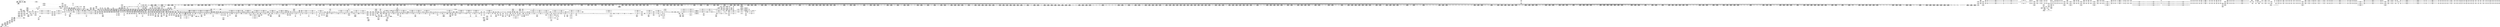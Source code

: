 digraph {
	CE0x3ea8cb0 [shape=record,shape=Mrecord,label="{CE0x3ea8cb0|rcu_lock_acquire:tmp2|*SummSource*}"]
	CE0x3e1c400 [shape=record,shape=Mrecord,label="{CE0x3e1c400|i64*_getelementptr_inbounds_(_13_x_i64_,_13_x_i64_*___llvm_gcov_ctr126,_i64_0,_i64_11)|*Constant*|*SummSource*}"]
	CE0x3e35db0 [shape=record,shape=Mrecord,label="{CE0x3e35db0|__rcu_read_unlock:tmp2|*SummSource*}"]
	CE0x3da1fd0 [shape=record,shape=Mrecord,label="{CE0x3da1fd0|_call_void_mcount()_#3|*SummSink*}"]
	CE0x3e0ec10 [shape=record,shape=Mrecord,label="{CE0x3e0ec10|task_sid:tmp5|security/selinux/hooks.c,208}"]
	CE0x3e482e0 [shape=record,shape=Mrecord,label="{CE0x3e482e0|GLOBAL:rcu_lock_map|Global_var:rcu_lock_map|*SummSource*}"]
	CE0x3d834c0 [shape=record,shape=Mrecord,label="{CE0x3d834c0|COLLAPSED:_GCMRE___llvm_gcov_ctr129_internal_global_4_x_i64_zeroinitializer:_elem_0:default:}"]
	CE0x3e7f4c0 [shape=record,shape=Mrecord,label="{CE0x3e7f4c0|GLOBAL:rcu_lock_release|*Constant*|*SummSource*}"]
	CE0x3df07c0 [shape=record,shape=Mrecord,label="{CE0x3df07c0|signal_to_av:tmp5|security/selinux/hooks.c,1483|*SummSource*}"]
	CE0x3d81dd0 [shape=record,shape=Mrecord,label="{CE0x3d81dd0|task_sid:tmp7|security/selinux/hooks.c,208}"]
	CE0x3df4210 [shape=record,shape=Mrecord,label="{CE0x3df4210|2472:_%struct.cred*,_:_CRE_2927,2928_}"]
	CE0x3d92650 [shape=record,shape=Mrecord,label="{CE0x3d92650|rcu_read_lock:do.end|*SummSink*}"]
	CE0x3defc20 [shape=record,shape=Mrecord,label="{CE0x3defc20|i64*_getelementptr_inbounds_(_10_x_i64_,_10_x_i64_*___llvm_gcov_ctr265,_i64_0,_i64_6)|*Constant*|*SummSink*}"]
	CE0x3e04350 [shape=record,shape=Mrecord,label="{CE0x3e04350|2472:_%struct.cred*,_:_CRE_6334,6335_}"]
	CE0x3e79e40 [shape=record,shape=Mrecord,label="{CE0x3e79e40|_call_void_lockdep_rcu_suspicious(i8*_getelementptr_inbounds_(_25_x_i8_,_25_x_i8_*_.str45,_i32_0,_i32_0),_i32_934,_i8*_getelementptr_inbounds_(_44_x_i8_,_44_x_i8_*_.str47,_i32_0,_i32_0))_#10,_!dbg_!27726|include/linux/rcupdate.h,933}"]
	CE0x3dec0f0 [shape=record,shape=Mrecord,label="{CE0x3dec0f0|2472:_%struct.cred*,_:_CRE_2535,2536_}"]
	CE0x3e1d1e0 [shape=record,shape=Mrecord,label="{CE0x3e1d1e0|task_sid:tmp27|security/selinux/hooks.c,208}"]
	CE0x3ebfef0 [shape=record,shape=Mrecord,label="{CE0x3ebfef0|__rcu_read_unlock:tmp1|*SummSink*}"]
	CE0x3da62e0 [shape=record,shape=Mrecord,label="{CE0x3da62e0|2472:_%struct.cred*,_:_CRE_264,272_|*MultipleSource*|Function::task_sid&Arg::task::|Function::selinux_file_send_sigiotask&Arg::tsk::|security/selinux/hooks.c,208}"]
	CE0x3de1b50 [shape=record,shape=Mrecord,label="{CE0x3de1b50|2472:_%struct.cred*,_:_CRE_776,780_|*MultipleSource*|Function::task_sid&Arg::task::|Function::selinux_file_send_sigiotask&Arg::tsk::|security/selinux/hooks.c,208}"]
	CE0x3deed20 [shape=record,shape=Mrecord,label="{CE0x3deed20|2472:_%struct.cred*,_:_CRE_2728,2736_|*MultipleSource*|Function::task_sid&Arg::task::|Function::selinux_file_send_sigiotask&Arg::tsk::|security/selinux/hooks.c,208}"]
	CE0x3dce340 [shape=record,shape=Mrecord,label="{CE0x3dce340|task_sid:tmp2|*SummSink*}"]
	CE0x3e58a80 [shape=record,shape=Mrecord,label="{CE0x3e58a80|__preempt_count_sub:tmp4|./arch/x86/include/asm/preempt.h,77|*SummSink*}"]
	CE0x3df47c0 [shape=record,shape=Mrecord,label="{CE0x3df47c0|2472:_%struct.cred*,_:_CRE_2932,2933_}"]
	CE0x3e7b630 [shape=record,shape=Mrecord,label="{CE0x3e7b630|i32_934|*Constant*}"]
	CE0x3e48610 [shape=record,shape=Mrecord,label="{CE0x3e48610|cred_sid:security|security/selinux/hooks.c,196|*SummSink*}"]
	CE0x3daf3b0 [shape=record,shape=Mrecord,label="{CE0x3daf3b0|i32_(i32,_i32,_i16,_i32,_%struct.common_audit_data*)*_bitcast_(i32_(i32,_i32,_i16,_i32,_%struct.common_audit_data.495*)*_avc_has_perm_to_i32_(i32,_i32,_i16,_i32,_%struct.common_audit_data*)*)|*Constant*}"]
	CE0x3d87d90 [shape=record,shape=Mrecord,label="{CE0x3d87d90|i64*_getelementptr_inbounds_(_13_x_i64_,_13_x_i64_*___llvm_gcov_ctr126,_i64_0,_i64_0)|*Constant*|*SummSource*}"]
	CE0x3e4ca80 [shape=record,shape=Mrecord,label="{CE0x3e4ca80|rcu_read_unlock:tmp6|include/linux/rcupdate.h,933|*SummSource*}"]
	CE0x3e597b0 [shape=record,shape=Mrecord,label="{CE0x3e597b0|void_(i32*,_i32,_i32*)*_asm_addl_$1,_%gs:$0_,_*m,ri,*m,_dirflag_,_fpsr_,_flags_|*SummSink*}"]
	CE0x3e079c0 [shape=record,shape=Mrecord,label="{CE0x3e079c0|2472:_%struct.cred*,_:_CRE_6464,6472_|*MultipleSource*|Function::task_sid&Arg::task::|Function::selinux_file_send_sigiotask&Arg::tsk::|security/selinux/hooks.c,208}"]
	CE0x3de6bc0 [shape=record,shape=Mrecord,label="{CE0x3de6bc0|2472:_%struct.cred*,_:_CRE_2120,2128_|*MultipleSource*|Function::task_sid&Arg::task::|Function::selinux_file_send_sigiotask&Arg::tsk::|security/selinux/hooks.c,208}"]
	CE0x3e622c0 [shape=record,shape=Mrecord,label="{CE0x3e622c0|i64*_getelementptr_inbounds_(_11_x_i64_,_11_x_i64_*___llvm_gcov_ctr127,_i64_0,_i64_10)|*Constant*|*SummSource*}"]
	CE0x3e79bf0 [shape=record,shape=Mrecord,label="{CE0x3e79bf0|rcu_read_unlock:tmp18|include/linux/rcupdate.h,933|*SummSource*}"]
	CE0x3e171e0 [shape=record,shape=Mrecord,label="{CE0x3e171e0|rcu_read_unlock:tmp13|include/linux/rcupdate.h,933|*SummSink*}"]
	CE0x3e1e3c0 [shape=record,shape=Mrecord,label="{CE0x3e1e3c0|GLOBAL:cred_sid|*Constant*|*SummSource*}"]
	CE0x3e644a0 [shape=record,shape=Mrecord,label="{CE0x3e644a0|cred_sid:sid|security/selinux/hooks.c,197}"]
	CE0x3e59bb0 [shape=record,shape=Mrecord,label="{CE0x3e59bb0|__rcu_read_unlock:tmp3}"]
	CE0x3e18320 [shape=record,shape=Mrecord,label="{CE0x3e18320|rcu_read_lock:tmp15|include/linux/rcupdate.h,882|*SummSource*}"]
	CE0x3d89a70 [shape=record,shape=Mrecord,label="{CE0x3d89a70|selinux_file_send_sigiotask:tmp2|security/selinux/hooks.c,3399}"]
	CE0x3e6df00 [shape=record,shape=Mrecord,label="{CE0x3e6df00|_call_void_mcount()_#3|*SummSink*}"]
	CE0x3db2570 [shape=record,shape=Mrecord,label="{CE0x3db2570|avc_has_perm:auditdata|Function::avc_has_perm&Arg::auditdata::}"]
	CE0x3e00f00 [shape=record,shape=Mrecord,label="{CE0x3e00f00|2472:_%struct.cred*,_:_CRE_6290,6291_}"]
	CE0x3e19430 [shape=record,shape=Mrecord,label="{CE0x3e19430|rcu_read_lock:tmp17|include/linux/rcupdate.h,882}"]
	CE0x3de92f0 [shape=record,shape=Mrecord,label="{CE0x3de92f0|2472:_%struct.cred*,_:_CRE_2352,2360_|*MultipleSource*|Function::task_sid&Arg::task::|Function::selinux_file_send_sigiotask&Arg::tsk::|security/selinux/hooks.c,208}"]
	CE0x3db0a60 [shape=record,shape=Mrecord,label="{CE0x3db0a60|avc_has_perm:ssid|Function::avc_has_perm&Arg::ssid::}"]
	CE0x3dab850 [shape=record,shape=Mrecord,label="{CE0x3dab850|i64**_getelementptr_inbounds_(_4_x_i64*_,_4_x_i64*_*___llvm_gcda_edge_table266,_i64_0,_i64_1)|*Constant*|*SummSink*}"]
	CE0x3e285d0 [shape=record,shape=Mrecord,label="{CE0x3e285d0|task_sid:tmp16|security/selinux/hooks.c,208|*SummSource*}"]
	CE0x3e6dda0 [shape=record,shape=Mrecord,label="{CE0x3e6dda0|rcu_read_unlock:tmp8|include/linux/rcupdate.h,933|*SummSink*}"]
	CE0x3dcde30 [shape=record,shape=Mrecord,label="{CE0x3dcde30|2472:_%struct.cred*,_:_CRE_0,8_|*MultipleSource*|Function::task_sid&Arg::task::|Function::selinux_file_send_sigiotask&Arg::tsk::|security/selinux/hooks.c,208}"]
	CE0x3e187c0 [shape=record,shape=Mrecord,label="{CE0x3e187c0|rcu_read_lock:tmp16|include/linux/rcupdate.h,882|*SummSource*}"]
	CE0x3d9a100 [shape=record,shape=Mrecord,label="{CE0x3d9a100|i64_-312|*Constant*}"]
	CE0x3de5360 [shape=record,shape=Mrecord,label="{CE0x3de5360|2472:_%struct.cred*,_:_CRE_2040,2044_|*MultipleSource*|Function::task_sid&Arg::task::|Function::selinux_file_send_sigiotask&Arg::tsk::|security/selinux/hooks.c,208}"]
	CE0x3e1ab70 [shape=record,shape=Mrecord,label="{CE0x3e1ab70|i8*_getelementptr_inbounds_(_25_x_i8_,_25_x_i8_*_.str45,_i32_0,_i32_0)|*Constant*}"]
	CE0x3e5fab0 [shape=record,shape=Mrecord,label="{CE0x3e5fab0|__rcu_read_unlock:do.body|*SummSource*}"]
	CE0x3e09750 [shape=record,shape=Mrecord,label="{CE0x3e09750|2472:_%struct.cred*,_:_CRE_6552,6560_|*MultipleSource*|Function::task_sid&Arg::task::|Function::selinux_file_send_sigiotask&Arg::tsk::|security/selinux/hooks.c,208}"]
	CE0x3e12b90 [shape=record,shape=Mrecord,label="{CE0x3e12b90|signal_to_av:tmp9|security/selinux/hooks.c,1491|*SummSource*}"]
	CE0x3ddc9b0 [shape=record,shape=Mrecord,label="{CE0x3ddc9b0|2472:_%struct.cred*,_:_CRE_520,524_|*MultipleSource*|Function::task_sid&Arg::task::|Function::selinux_file_send_sigiotask&Arg::tsk::|security/selinux/hooks.c,208}"]
	CE0x3ec0160 [shape=record,shape=Mrecord,label="{CE0x3ec0160|__preempt_count_add:tmp1}"]
	CE0x3dce110 [shape=record,shape=Mrecord,label="{CE0x3dce110|cred_sid:tmp3|*SummSink*}"]
	CE0x3d95c10 [shape=record,shape=Mrecord,label="{CE0x3d95c10|selinux_file_send_sigiotask:tmp15|security/selinux/hooks.c,3408|*SummSink*}"]
	CE0x3da6bd0 [shape=record,shape=Mrecord,label="{CE0x3da6bd0|rcu_read_lock:entry|*SummSource*}"]
	CE0x3e50d60 [shape=record,shape=Mrecord,label="{CE0x3e50d60|GLOBAL:__llvm_gcov_ctr127|Global_var:__llvm_gcov_ctr127}"]
	CE0x3de0560 [shape=record,shape=Mrecord,label="{CE0x3de0560|2472:_%struct.cred*,_:_CRE_696,697_}"]
	CE0x3e046e0 [shape=record,shape=Mrecord,label="{CE0x3e046e0|2472:_%struct.cred*,_:_CRE_6337,6338_}"]
	CE0x3e1d680 [shape=record,shape=Mrecord,label="{CE0x3e1d680|task_sid:tmp26|security/selinux/hooks.c,208|*SummSource*}"]
	CE0x3eb3f60 [shape=record,shape=Mrecord,label="{CE0x3eb3f60|void_(i32*,_i32,_i32*)*_asm_addl_$1,_%gs:$0_,_*m,ri,*m,_dirflag_,_fpsr_,_flags_|*SummSource*}"]
	CE0x3e1c0d0 [shape=record,shape=Mrecord,label="{CE0x3e1c0d0|task_sid:tmp25|security/selinux/hooks.c,208}"]
	CE0x3eb9d40 [shape=record,shape=Mrecord,label="{CE0x3eb9d40|__rcu_read_unlock:tmp3|*SummSink*}"]
	CE0x3df4430 [shape=record,shape=Mrecord,label="{CE0x3df4430|2472:_%struct.cred*,_:_CRE_2929,2930_}"]
	CE0x3d91810 [shape=record,shape=Mrecord,label="{CE0x3d91810|selinux_file_send_sigiotask:call2|security/selinux/hooks.c,3406}"]
	CE0x3e07140 [shape=record,shape=Mrecord,label="{CE0x3e07140|2472:_%struct.cred*,_:_CRE_6432,6436_|*MultipleSource*|Function::task_sid&Arg::task::|Function::selinux_file_send_sigiotask&Arg::tsk::|security/selinux/hooks.c,208}"]
	CE0x3d90390 [shape=record,shape=Mrecord,label="{CE0x3d90390|GLOBAL:rcu_read_lock|*Constant*|*SummSink*}"]
	CE0x3df7870 [shape=record,shape=Mrecord,label="{CE0x3df7870|2472:_%struct.cred*,_:_CRE_2973,2974_}"]
	CE0x3e4e5d0 [shape=record,shape=Mrecord,label="{CE0x3e4e5d0|rcu_read_lock:land.lhs.true2}"]
	CE0x3e05c40 [shape=record,shape=Mrecord,label="{CE0x3e05c40|2472:_%struct.cred*,_:_CRE_6355,6356_}"]
	CE0x3e14db0 [shape=record,shape=Mrecord,label="{CE0x3e14db0|rcu_read_lock:if.end}"]
	CE0x3e2bc50 [shape=record,shape=Mrecord,label="{CE0x3e2bc50|task_sid:call|security/selinux/hooks.c,208|*SummSource*}"]
	CE0x3d93a10 [shape=record,shape=Mrecord,label="{CE0x3d93a10|i64*_getelementptr_inbounds_(_6_x_i64_,_6_x_i64_*___llvm_gcov_ctr264,_i64_0,_i64_3)|*Constant*}"]
	CE0x3e05060 [shape=record,shape=Mrecord,label="{CE0x3e05060|2472:_%struct.cred*,_:_CRE_6345,6346_}"]
	CE0x3dfe010 [shape=record,shape=Mrecord,label="{CE0x3dfe010|2472:_%struct.cred*,_:_CRE_6000,6008_|*MultipleSource*|Function::task_sid&Arg::task::|Function::selinux_file_send_sigiotask&Arg::tsk::|security/selinux/hooks.c,208}"]
	CE0x3dd9430 [shape=record,shape=Mrecord,label="{CE0x3dd9430|i64*_getelementptr_inbounds_(_4_x_i64_,_4_x_i64_*___llvm_gcov_ctr130,_i64_0,_i64_2)|*Constant*|*SummSource*}"]
	CE0x3dd3dc0 [shape=record,shape=Mrecord,label="{CE0x3dd3dc0|_call_void___rcu_read_lock()_#10,_!dbg_!27710|include/linux/rcupdate.h,879|*SummSource*}"]
	CE0x3e28140 [shape=record,shape=Mrecord,label="{CE0x3e28140|task_sid:tmp15|security/selinux/hooks.c,208|*SummSink*}"]
	CE0x3e4dc60 [shape=record,shape=Mrecord,label="{CE0x3e4dc60|__llvm_gcov_indirect_counter_increment:tmp1|*SummSink*}"]
	CE0x3dabe30 [shape=record,shape=Mrecord,label="{CE0x3dabe30|rcu_read_lock:tmp2|*SummSink*}"]
	CE0x3da6880 [shape=record,shape=Mrecord,label="{CE0x3da6880|2472:_%struct.cred*,_:_CRE_288,296_|*MultipleSource*|Function::task_sid&Arg::task::|Function::selinux_file_send_sigiotask&Arg::tsk::|security/selinux/hooks.c,208}"]
	CE0x3da92c0 [shape=record,shape=Mrecord,label="{CE0x3da92c0|i64*_getelementptr_inbounds_(_11_x_i64_,_11_x_i64_*___llvm_gcov_ctr127,_i64_0,_i64_1)|*Constant*}"]
	CE0x3deda60 [shape=record,shape=Mrecord,label="{CE0x3deda60|2472:_%struct.cred*,_:_CRE_2664,2672_|*MultipleSource*|Function::task_sid&Arg::task::|Function::selinux_file_send_sigiotask&Arg::tsk::|security/selinux/hooks.c,208}"]
	CE0x3ea8310 [shape=record,shape=Mrecord,label="{CE0x3ea8310|_ret_void,_!dbg_!27720|./arch/x86/include/asm/preempt.h,78}"]
	CE0x3e53010 [shape=record,shape=Mrecord,label="{CE0x3e53010|rcu_read_lock:tmp10|include/linux/rcupdate.h,882}"]
	CE0x3e03fc0 [shape=record,shape=Mrecord,label="{CE0x3e03fc0|2472:_%struct.cred*,_:_CRE_6331,6332_}"]
	CE0x3d94060 [shape=record,shape=Mrecord,label="{CE0x3d94060|task_sid:tobool1|security/selinux/hooks.c,208|*SummSource*}"]
	CE0x3eafb20 [shape=record,shape=Mrecord,label="{CE0x3eafb20|i64*_getelementptr_inbounds_(_4_x_i64_,_4_x_i64_*___llvm_gcov_ctr135,_i64_0,_i64_2)|*Constant*|*SummSink*}"]
	CE0x3e045b0 [shape=record,shape=Mrecord,label="{CE0x3e045b0|2472:_%struct.cred*,_:_CRE_6336,6337_}"]
	CE0x3dee3c0 [shape=record,shape=Mrecord,label="{CE0x3dee3c0|2472:_%struct.cred*,_:_CRE_2696,2704_|*MultipleSource*|Function::task_sid&Arg::task::|Function::selinux_file_send_sigiotask&Arg::tsk::|security/selinux/hooks.c,208}"]
	CE0x3dd40d0 [shape=record,shape=Mrecord,label="{CE0x3dd40d0|_call_void___rcu_read_lock()_#10,_!dbg_!27710|include/linux/rcupdate.h,879}"]
	CE0x3daea00 [shape=record,shape=Mrecord,label="{CE0x3daea00|selinux_file_send_sigiotask:tmp16|security/selinux/hooks.c,3408}"]
	CE0x3dfc440 [shape=record,shape=Mrecord,label="{CE0x3dfc440|2472:_%struct.cred*,_:_CRE_5896,5904_|*MultipleSource*|Function::task_sid&Arg::task::|Function::selinux_file_send_sigiotask&Arg::tsk::|security/selinux/hooks.c,208}"]
	CE0x3da8280 [shape=record,shape=Mrecord,label="{CE0x3da8280|signal_to_av:sw.default}"]
	CE0x3ddda30 [shape=record,shape=Mrecord,label="{CE0x3ddda30|2472:_%struct.cred*,_:_CRE_592,600_|*MultipleSource*|Function::task_sid&Arg::task::|Function::selinux_file_send_sigiotask&Arg::tsk::|security/selinux/hooks.c,208}"]
	CE0x3e646e0 [shape=record,shape=Mrecord,label="{CE0x3e646e0|cred_sid:sid|security/selinux/hooks.c,197|*SummSink*}"]
	CE0x3de9500 [shape=record,shape=Mrecord,label="{CE0x3de9500|2472:_%struct.cred*,_:_CRE_2360,2368_|*MultipleSource*|Function::task_sid&Arg::task::|Function::selinux_file_send_sigiotask&Arg::tsk::|security/selinux/hooks.c,208}"]
	CE0x3d97700 [shape=record,shape=Mrecord,label="{CE0x3d97700|GLOBAL:__llvm_gcov_ctr264|Global_var:__llvm_gcov_ctr264|*SummSink*}"]
	CE0x3d87bb0 [shape=record,shape=Mrecord,label="{CE0x3d87bb0|GLOBAL:__rcu_read_lock|*Constant*}"]
	CE0x3df7ad0 [shape=record,shape=Mrecord,label="{CE0x3df7ad0|2472:_%struct.cred*,_:_CRE_2975,2976_}"]
	CE0x3ebbc80 [shape=record,shape=Mrecord,label="{CE0x3ebbc80|__preempt_count_sub:tmp1|*SummSource*}"]
	CE0x3de3740 [shape=record,shape=Mrecord,label="{CE0x3de3740|2472:_%struct.cred*,_:_CRE_1912,1920_|*MultipleSource*|Function::task_sid&Arg::task::|Function::selinux_file_send_sigiotask&Arg::tsk::|security/selinux/hooks.c,208}"]
	CE0x3e589a0 [shape=record,shape=Mrecord,label="{CE0x3e589a0|__preempt_count_sub:tmp4|./arch/x86/include/asm/preempt.h,77}"]
	CE0x3e1edf0 [shape=record,shape=Mrecord,label="{CE0x3e1edf0|cred_sid:cred|Function::cred_sid&Arg::cred::|*SummSource*}"]
	CE0x3e18dc0 [shape=record,shape=Mrecord,label="{CE0x3e18dc0|i64*_getelementptr_inbounds_(_11_x_i64_,_11_x_i64_*___llvm_gcov_ctr127,_i64_0,_i64_8)|*Constant*|*SummSource*}"]
	CE0x3e35020 [shape=record,shape=Mrecord,label="{CE0x3e35020|__rcu_read_lock:tmp|*SummSource*}"]
	CE0x3da1dd0 [shape=record,shape=Mrecord,label="{CE0x3da1dd0|selinux_file_send_sigiotask:tmp7|security/selinux/hooks.c,3403|*SummSink*}"]
	CE0x3da7d90 [shape=record,shape=Mrecord,label="{CE0x3da7d90|_ret_void,_!dbg_!27735|include/linux/rcupdate.h,884}"]
	CE0x3e02930 [shape=record,shape=Mrecord,label="{CE0x3e02930|2472:_%struct.cred*,_:_CRE_6312,6313_}"]
	CE0x3e06230 [shape=record,shape=Mrecord,label="{CE0x3e06230|2472:_%struct.cred*,_:_CRE_6360,6368_|*MultipleSource*|Function::task_sid&Arg::task::|Function::selinux_file_send_sigiotask&Arg::tsk::|security/selinux/hooks.c,208}"]
	CE0x3ea77b0 [shape=record,shape=Mrecord,label="{CE0x3ea77b0|__preempt_count_sub:tmp7|./arch/x86/include/asm/preempt.h,78|*SummSource*}"]
	CE0x3e594e0 [shape=record,shape=Mrecord,label="{CE0x3e594e0|__rcu_read_unlock:tmp7|include/linux/rcupdate.h,245}"]
	CE0x3e680e0 [shape=record,shape=Mrecord,label="{CE0x3e680e0|i64*_getelementptr_inbounds_(_11_x_i64_,_11_x_i64_*___llvm_gcov_ctr132,_i64_0,_i64_1)|*Constant*}"]
	CE0x3e36ee0 [shape=record,shape=Mrecord,label="{CE0x3e36ee0|rcu_lock_release:indirectgoto|*SummSource*}"]
	CE0x3d9fc70 [shape=record,shape=Mrecord,label="{CE0x3d9fc70|selinux_file_send_sigiotask:tobool|security/selinux/hooks.c,3403|*SummSource*}"]
	CE0x3da1a10 [shape=record,shape=Mrecord,label="{CE0x3da1a10|i64_0|*Constant*|*SummSink*}"]
	CE0x3eed180 [shape=record,shape=Mrecord,label="{CE0x3eed180|i64*_getelementptr_inbounds_(_4_x_i64_,_4_x_i64_*___llvm_gcov_ctr135,_i64_0,_i64_0)|*Constant*|*SummSink*}"]
	CE0x3de40d0 [shape=record,shape=Mrecord,label="{CE0x3de40d0|2472:_%struct.cred*,_:_CRE_1952,1960_|*MultipleSource*|Function::task_sid&Arg::task::|Function::selinux_file_send_sigiotask&Arg::tsk::|security/selinux/hooks.c,208}"]
	CE0x3e79cd0 [shape=record,shape=Mrecord,label="{CE0x3e79cd0|rcu_read_unlock:tmp18|include/linux/rcupdate.h,933|*SummSink*}"]
	CE0x3e4edf0 [shape=record,shape=Mrecord,label="{CE0x3e4edf0|GLOBAL:rcu_lock_acquire|*Constant*}"]
	CE0x3e142b0 [shape=record,shape=Mrecord,label="{CE0x3e142b0|i64*_getelementptr_inbounds_(_10_x_i64_,_10_x_i64_*___llvm_gcov_ctr265,_i64_0,_i64_9)|*Constant*|*SummSource*}"]
	CE0x3def9b0 [shape=record,shape=Mrecord,label="{CE0x3def9b0|i64**_getelementptr_inbounds_(_4_x_i64*_,_4_x_i64*_*___llvm_gcda_edge_table266,_i64_0,_i64_2)|*Constant*|*SummSource*}"]
	CE0x3e25c00 [shape=record,shape=Mrecord,label="{CE0x3e25c00|task_sid:tmp11|security/selinux/hooks.c,208|*SummSink*}"]
	CE0x3dfcaa0 [shape=record,shape=Mrecord,label="{CE0x3dfcaa0|2472:_%struct.cred*,_:_CRE_5920,5928_|*MultipleSource*|Function::task_sid&Arg::task::|Function::selinux_file_send_sigiotask&Arg::tsk::|security/selinux/hooks.c,208}"]
	CE0x3dff360 [shape=record,shape=Mrecord,label="{CE0x3dff360|2472:_%struct.cred*,_:_CRE_6196,6200_|*MultipleSource*|Function::task_sid&Arg::task::|Function::selinux_file_send_sigiotask&Arg::tsk::|security/selinux/hooks.c,208}"]
	CE0x3d99330 [shape=record,shape=Mrecord,label="{CE0x3d99330|selinux_file_send_sigiotask:if.else|*SummSink*}"]
	CE0x3ef3a10 [shape=record,shape=Mrecord,label="{CE0x3ef3a10|i64*_getelementptr_inbounds_(_4_x_i64_,_4_x_i64_*___llvm_gcov_ctr135,_i64_0,_i64_1)|*Constant*|*SummSource*}"]
	CE0x3e77ce0 [shape=record,shape=Mrecord,label="{CE0x3e77ce0|_call_void___preempt_count_add(i32_1)_#10,_!dbg_!27711|include/linux/rcupdate.h,239|*SummSink*}"]
	CE0x3daafb0 [shape=record,shape=Mrecord,label="{CE0x3daafb0|__llvm_gcov_indirect_counter_increment:counters|Function::__llvm_gcov_indirect_counter_increment&Arg::counters::}"]
	CE0x3de31a0 [shape=record,shape=Mrecord,label="{CE0x3de31a0|2472:_%struct.cred*,_:_CRE_1888,1896_|*MultipleSource*|Function::task_sid&Arg::task::|Function::selinux_file_send_sigiotask&Arg::tsk::|security/selinux/hooks.c,208}"]
	CE0x3e6c820 [shape=record,shape=Mrecord,label="{CE0x3e6c820|i64_1|*Constant*}"]
	CE0x3ee58d0 [shape=record,shape=Mrecord,label="{CE0x3ee58d0|__preempt_count_add:do.body|*SummSink*}"]
	CE0x3e16810 [shape=record,shape=Mrecord,label="{CE0x3e16810|signal_to_av:tmp10|security/selinux/hooks.c,1495|*SummSink*}"]
	CE0x3d9fce0 [shape=record,shape=Mrecord,label="{CE0x3d9fce0|selinux_file_send_sigiotask:tobool|security/selinux/hooks.c,3403|*SummSink*}"]
	CE0x3dd12e0 [shape=record,shape=Mrecord,label="{CE0x3dd12e0|2472:_%struct.cred*,_:_CRE_456,460_|*MultipleSource*|Function::task_sid&Arg::task::|Function::selinux_file_send_sigiotask&Arg::tsk::|security/selinux/hooks.c,208}"]
	CE0x3de0c60 [shape=record,shape=Mrecord,label="{CE0x3de0c60|2472:_%struct.cred*,_:_CRE_704,712_|*MultipleSource*|Function::task_sid&Arg::task::|Function::selinux_file_send_sigiotask&Arg::tsk::|security/selinux/hooks.c,208}"]
	CE0x3dd3ea0 [shape=record,shape=Mrecord,label="{CE0x3dd3ea0|_call_void___rcu_read_lock()_#10,_!dbg_!27710|include/linux/rcupdate.h,879|*SummSink*}"]
	CE0x3ea5f10 [shape=record,shape=Mrecord,label="{CE0x3ea5f10|i64*_getelementptr_inbounds_(_4_x_i64_,_4_x_i64_*___llvm_gcov_ctr134,_i64_0,_i64_3)|*Constant*}"]
	CE0x3d9a900 [shape=record,shape=Mrecord,label="{CE0x3d9a900|selinux_file_send_sigiotask:call|security/selinux/hooks.c,3394|*SummSource*}"]
	CE0x3e82d40 [shape=record,shape=Mrecord,label="{CE0x3e82d40|__rcu_read_lock:tmp2|*SummSource*}"]
	CE0x3e03d60 [shape=record,shape=Mrecord,label="{CE0x3e03d60|2472:_%struct.cred*,_:_CRE_6329,6330_}"]
	CE0x3ee2bc0 [shape=record,shape=Mrecord,label="{CE0x3ee2bc0|i64*_getelementptr_inbounds_(_4_x_i64_,_4_x_i64_*___llvm_gcov_ctr134,_i64_0,_i64_1)|*Constant*}"]
	CE0x3dd6f80 [shape=record,shape=Mrecord,label="{CE0x3dd6f80|task_sid:do.end6}"]
	CE0x3e62800 [shape=record,shape=Mrecord,label="{CE0x3e62800|i32_883|*Constant*|*SummSink*}"]
	CE0x3e69880 [shape=record,shape=Mrecord,label="{CE0x3e69880|rcu_read_unlock:tmp12|include/linux/rcupdate.h,933|*SummSink*}"]
	CE0x3e35e20 [shape=record,shape=Mrecord,label="{CE0x3e35e20|__rcu_read_unlock:tmp2|*SummSink*}"]
	CE0x3e4e120 [shape=record,shape=Mrecord,label="{CE0x3e4e120|_call_void_rcu_lock_acquire(%struct.lockdep_map*_rcu_lock_map)_#10,_!dbg_!27711|include/linux/rcupdate.h,881|*SummSource*}"]
	CE0x3dd6000 [shape=record,shape=Mrecord,label="{CE0x3dd6000|task_sid:if.end}"]
	CE0x3e7cd40 [shape=record,shape=Mrecord,label="{CE0x3e7cd40|rcu_read_unlock:tmp19|include/linux/rcupdate.h,933}"]
	CE0x3e138e0 [shape=record,shape=Mrecord,label="{CE0x3e138e0|i32_64|*Constant*|*SummSink*}"]
	CE0x3d81cc0 [shape=record,shape=Mrecord,label="{CE0x3d81cc0|task_sid:tmp6|security/selinux/hooks.c,208|*SummSink*}"]
	CE0x3e67df0 [shape=record,shape=Mrecord,label="{CE0x3e67df0|rcu_read_unlock:tmp1}"]
	CE0x3eb9240 [shape=record,shape=Mrecord,label="{CE0x3eb9240|__preempt_count_sub:entry|*SummSource*}"]
	CE0x3e38b80 [shape=record,shape=Mrecord,label="{CE0x3e38b80|_call_void_asm_sideeffect_,_memory_,_dirflag_,_fpsr_,_flags_()_#3,_!dbg_!27714,_!srcloc_!27715|include/linux/rcupdate.h,239|*SummSource*}"]
	CE0x3e35700 [shape=record,shape=Mrecord,label="{CE0x3e35700|__preempt_count_add:val|Function::__preempt_count_add&Arg::val::|*SummSink*}"]
	CE0x3dd4c40 [shape=record,shape=Mrecord,label="{CE0x3dd4c40|_call_void_mcount()_#3|*SummSink*}"]
	CE0x3e077a0 [shape=record,shape=Mrecord,label="{CE0x3e077a0|2472:_%struct.cred*,_:_CRE_6456,6464_|*MultipleSource*|Function::task_sid&Arg::task::|Function::selinux_file_send_sigiotask&Arg::tsk::|security/selinux/hooks.c,208}"]
	CE0x3dea5e0 [shape=record,shape=Mrecord,label="{CE0x3dea5e0|2472:_%struct.cred*,_:_CRE_2472,2480_|*MultipleSource*|Function::task_sid&Arg::task::|Function::selinux_file_send_sigiotask&Arg::tsk::|security/selinux/hooks.c,208}"]
	CE0x3da2670 [shape=record,shape=Mrecord,label="{CE0x3da2670|cred_sid:tmp1|*SummSink*}"]
	CE0x3e1d870 [shape=record,shape=Mrecord,label="{CE0x3e1d870|task_sid:call7|security/selinux/hooks.c,208}"]
	CE0x3d8b1c0 [shape=record,shape=Mrecord,label="{CE0x3d8b1c0|_ret_i32_%perm.0,_!dbg_!27724|security/selinux/hooks.c,1495|*SummSource*}"]
	CE0x3dd3c40 [shape=record,shape=Mrecord,label="{CE0x3dd3c40|i32_17|*Constant*|*SummSink*}"]
	CE0x3e82720 [shape=record,shape=Mrecord,label="{CE0x3e82720|i32_-1|*Constant*|*SummSink*}"]
	CE0x3e740a0 [shape=record,shape=Mrecord,label="{CE0x3e740a0|i64*_getelementptr_inbounds_(_4_x_i64_,_4_x_i64_*___llvm_gcov_ctr129,_i64_0,_i64_3)|*Constant*|*SummSource*}"]
	CE0x3d8d830 [shape=record,shape=Mrecord,label="{CE0x3d8d830|i64*_getelementptr_inbounds_(_6_x_i64_,_6_x_i64_*___llvm_gcov_ctr264,_i64_0,_i64_5)|*Constant*|*SummSource*}"]
	CE0x3e815c0 [shape=record,shape=Mrecord,label="{CE0x3e815c0|__llvm_gcov_indirect_counter_increment:bb|*SummSink*}"]
	CE0x3dd77a0 [shape=record,shape=Mrecord,label="{CE0x3dd77a0|2472:_%struct.cred*,_:_CRE_104,112_|*MultipleSource*|Function::task_sid&Arg::task::|Function::selinux_file_send_sigiotask&Arg::tsk::|security/selinux/hooks.c,208}"]
	CE0x3df36d0 [shape=record,shape=Mrecord,label="{CE0x3df36d0|2472:_%struct.cred*,_:_CRE_2915,2916_}"]
	CE0x3da0ad0 [shape=record,shape=Mrecord,label="{CE0x3da0ad0|selinux_file_send_sigiotask:f_security|security/selinux/hooks.c,3401}"]
	CE0x3e11420 [shape=record,shape=Mrecord,label="{CE0x3e11420|i64*_getelementptr_inbounds_(_10_x_i64_,_10_x_i64_*___llvm_gcov_ctr265,_i64_0,_i64_8)|*Constant*}"]
	CE0x3dd0f50 [shape=record,shape=Mrecord,label="{CE0x3dd0f50|2472:_%struct.cred*,_:_CRE_440,448_|*MultipleSource*|Function::task_sid&Arg::task::|Function::selinux_file_send_sigiotask&Arg::tsk::|security/selinux/hooks.c,208}"]
	CE0x3e4ae10 [shape=record,shape=Mrecord,label="{CE0x3e4ae10|GLOBAL:rcu_read_lock.__warned|Global_var:rcu_read_lock.__warned}"]
	CE0x3e059e0 [shape=record,shape=Mrecord,label="{CE0x3e059e0|2472:_%struct.cred*,_:_CRE_6353,6354_}"]
	CE0x3e29d30 [shape=record,shape=Mrecord,label="{CE0x3e29d30|task_sid:tmp18|security/selinux/hooks.c,208|*SummSink*}"]
	CE0x3dd5b30 [shape=record,shape=Mrecord,label="{CE0x3dd5b30|signal_to_av:tmp|*SummSink*}"]
	CE0x3d88370 [shape=record,shape=Mrecord,label="{CE0x3d88370|selinux_file_send_sigiotask:if.end|*SummSink*}"]
	CE0x3d914c0 [shape=record,shape=Mrecord,label="{CE0x3d914c0|selinux_file_send_sigiotask:tmp13|security/selinux/hooks.c,3406}"]
	CE0x3df7e60 [shape=record,shape=Mrecord,label="{CE0x3df7e60|2472:_%struct.cred*,_:_CRE_2984,2988_|*MultipleSource*|Function::task_sid&Arg::task::|Function::selinux_file_send_sigiotask&Arg::tsk::|security/selinux/hooks.c,208}"]
	CE0x3e1e280 [shape=record,shape=Mrecord,label="{CE0x3e1e280|task_sid:call7|security/selinux/hooks.c,208|*SummSource*}"]
	CE0x3e15f10 [shape=record,shape=Mrecord,label="{CE0x3e15f10|GLOBAL:rcu_read_lock.__warned|Global_var:rcu_read_lock.__warned|*SummSource*}"]
	CE0x3df4300 [shape=record,shape=Mrecord,label="{CE0x3df4300|2472:_%struct.cred*,_:_CRE_2928,2929_}"]
	CE0x3e1f560 [shape=record,shape=Mrecord,label="{CE0x3e1f560|_ret_void|*SummSource*}"]
	CE0x3e134f0 [shape=record,shape=Mrecord,label="{CE0x3e134f0|i32_8|*Constant*}"]
	CE0x3e10cb0 [shape=record,shape=Mrecord,label="{CE0x3e10cb0|_call_void___llvm_gcov_indirect_counter_increment(i32*___llvm_gcov_global_state_pred267,_i64**_getelementptr_inbounds_(_4_x_i64*_,_4_x_i64*_*___llvm_gcda_edge_table266,_i64_0,_i64_0)),_!dbg_!27721|security/selinux/hooks.c,1491|*SummSource*}"]
	CE0x3dede20 [shape=record,shape=Mrecord,label="{CE0x3dede20|2472:_%struct.cred*,_:_CRE_2680,2688_|*MultipleSource*|Function::task_sid&Arg::task::|Function::selinux_file_send_sigiotask&Arg::tsk::|security/selinux/hooks.c,208}"]
	CE0x3e10850 [shape=record,shape=Mrecord,label="{CE0x3e10850|signal_to_av:tmp7|security/selinux/hooks.c,1487|*SummSource*}"]
	CE0x3e11ad0 [shape=record,shape=Mrecord,label="{CE0x3e11ad0|i64**_getelementptr_inbounds_(_4_x_i64*_,_4_x_i64*_*___llvm_gcda_edge_table266,_i64_0,_i64_0)|*Constant*}"]
	CE0x3dffdd0 [shape=record,shape=Mrecord,label="{CE0x3dffdd0|2472:_%struct.cred*,_:_CRE_6232,6240_|*MultipleSource*|Function::task_sid&Arg::task::|Function::selinux_file_send_sigiotask&Arg::tsk::|security/selinux/hooks.c,208}"]
	CE0x3e72de0 [shape=record,shape=Mrecord,label="{CE0x3e72de0|COLLAPSED:_GCMRE___llvm_gcov_ctr134_internal_global_4_x_i64_zeroinitializer:_elem_0:default:}"]
	CE0x3dff990 [shape=record,shape=Mrecord,label="{CE0x3dff990|2472:_%struct.cred*,_:_CRE_6216,6224_|*MultipleSource*|Function::task_sid&Arg::task::|Function::selinux_file_send_sigiotask&Arg::tsk::|security/selinux/hooks.c,208}"]
	CE0x3ddb650 [shape=record,shape=Mrecord,label="{CE0x3ddb650|i64*_getelementptr_inbounds_(_13_x_i64_,_13_x_i64_*___llvm_gcov_ctr126,_i64_0,_i64_9)|*Constant*|*SummSink*}"]
	CE0x3d80bc0 [shape=record,shape=Mrecord,label="{CE0x3d80bc0|2472:_%struct.cred*,_:_CRE_232,240_|*MultipleSource*|Function::task_sid&Arg::task::|Function::selinux_file_send_sigiotask&Arg::tsk::|security/selinux/hooks.c,208}"]
	CE0x3e237e0 [shape=record,shape=Mrecord,label="{CE0x3e237e0|signal_to_av:sw.epilog|*SummSource*}"]
	CE0x3e24b90 [shape=record,shape=Mrecord,label="{CE0x3e24b90|i64_4|*Constant*}"]
	CE0x3e0fa40 [shape=record,shape=Mrecord,label="{CE0x3e0fa40|i64**_getelementptr_inbounds_(_4_x_i64*_,_4_x_i64*_*___llvm_gcda_edge_table266,_i64_0,_i64_3)|*Constant*|*SummSource*}"]
	CE0x3e47ed0 [shape=record,shape=Mrecord,label="{CE0x3e47ed0|i32_22|*Constant*|*SummSink*}"]
	CE0x3d77bd0 [shape=record,shape=Mrecord,label="{CE0x3d77bd0|selinux_file_send_sigiotask:tsk|Function::selinux_file_send_sigiotask&Arg::tsk::|*SummSink*}"]
	CE0x3df8d60 [shape=record,shape=Mrecord,label="{CE0x3df8d60|2472:_%struct.cred*,_:_CRE_3048,3056_|*MultipleSource*|Function::task_sid&Arg::task::|Function::selinux_file_send_sigiotask&Arg::tsk::|security/selinux/hooks.c,208}"]
	CE0x3e27c60 [shape=record,shape=Mrecord,label="{CE0x3e27c60|task_sid:tmp14|security/selinux/hooks.c,208|*SummSource*}"]
	CE0x3e358d0 [shape=record,shape=Mrecord,label="{CE0x3e358d0|i64*_getelementptr_inbounds_(_4_x_i64_,_4_x_i64_*___llvm_gcov_ctr128,_i64_0,_i64_1)|*Constant*|*SummSource*}"]
	CE0x3e0fab0 [shape=record,shape=Mrecord,label="{CE0x3e0fab0|i64**_getelementptr_inbounds_(_4_x_i64*_,_4_x_i64*_*___llvm_gcda_edge_table266,_i64_0,_i64_3)|*Constant*|*SummSink*}"]
	CE0x3dfd570 [shape=record,shape=Mrecord,label="{CE0x3dfd570|2472:_%struct.cred*,_:_CRE_5960,5968_|*MultipleSource*|Function::task_sid&Arg::task::|Function::selinux_file_send_sigiotask&Arg::tsk::|security/selinux/hooks.c,208}"]
	CE0x3eb5390 [shape=record,shape=Mrecord,label="{CE0x3eb5390|__rcu_read_unlock:do.end}"]
	CE0x3e63480 [shape=record,shape=Mrecord,label="{CE0x3e63480|rcu_read_lock:tmp22|include/linux/rcupdate.h,884|*SummSink*}"]
	CE0x3db05a0 [shape=record,shape=Mrecord,label="{CE0x3db05a0|avc_has_perm:entry|*SummSource*}"]
	CE0x3e49d40 [shape=record,shape=Mrecord,label="{CE0x3e49d40|cred_sid:tmp4|*LoadInst*|security/selinux/hooks.c,196|*SummSource*}"]
	CE0x3da3630 [shape=record,shape=Mrecord,label="{CE0x3da3630|rcu_read_lock:tmp1|*SummSink*}"]
	CE0x3df39a0 [shape=record,shape=Mrecord,label="{CE0x3df39a0|2472:_%struct.cred*,_:_CRE_2918,2919_}"]
	CE0x3e040f0 [shape=record,shape=Mrecord,label="{CE0x3e040f0|2472:_%struct.cred*,_:_CRE_6332,6333_}"]
	CE0x3d7a1d0 [shape=record,shape=Mrecord,label="{CE0x3d7a1d0|selinux_file_send_sigiotask:bb|*SummSink*}"]
	CE0x3d8cb80 [shape=record,shape=Mrecord,label="{CE0x3d8cb80|selinux_file_send_sigiotask:tmp4|security/selinux/hooks.c,3401|*SummSink*}"]
	CE0x3e74a10 [shape=record,shape=Mrecord,label="{CE0x3e74a10|rcu_read_unlock:land.lhs.true2|*SummSink*}"]
	CE0x3ec18b0 [shape=record,shape=Mrecord,label="{CE0x3ec18b0|__preempt_count_sub:tmp5|./arch/x86/include/asm/preempt.h,77}"]
	CE0x3e00a90 [shape=record,shape=Mrecord,label="{CE0x3e00a90|2472:_%struct.cred*,_:_CRE_6288,6289_}"]
	CE0x3da77b0 [shape=record,shape=Mrecord,label="{CE0x3da77b0|i64*_getelementptr_inbounds_(_2_x_i64_,_2_x_i64_*___llvm_gcov_ctr131,_i64_0,_i64_1)|*Constant*|*SummSink*}"]
	CE0x3d88c50 [shape=record,shape=Mrecord,label="{CE0x3d88c50|GLOBAL:task_sid|*Constant*|*SummSource*}"]
	CE0x3e70160 [shape=record,shape=Mrecord,label="{CE0x3e70160|_call_void_mcount()_#3}"]
	CE0x3e00c80 [shape=record,shape=Mrecord,label="{CE0x3e00c80|2472:_%struct.cred*,_:_CRE_6289,6290_}"]
	CE0x3d7fcc0 [shape=record,shape=Mrecord,label="{CE0x3d7fcc0|i32_77|*Constant*|*SummSink*}"]
	CE0x3deeb70 [shape=record,shape=Mrecord,label="{CE0x3deeb70|2472:_%struct.cred*,_:_CRE_2724,2725_|*MultipleSource*|Function::task_sid&Arg::task::|Function::selinux_file_send_sigiotask&Arg::tsk::|security/selinux/hooks.c,208}"]
	CE0x3da3340 [shape=record,shape=Mrecord,label="{CE0x3da3340|task_sid:tmp3}"]
	CE0x3dcb7a0 [shape=record,shape=Mrecord,label="{CE0x3dcb7a0|_call_void___llvm_gcov_indirect_counter_increment(i32*___llvm_gcov_global_state_pred267,_i64**_getelementptr_inbounds_(_4_x_i64*_,_4_x_i64*_*___llvm_gcda_edge_table266,_i64_0,_i64_1)),_!dbg_!27714|security/selinux/hooks.c,1479|*SummSource*}"]
	CE0x3da4920 [shape=record,shape=Mrecord,label="{CE0x3da4920|selinux_file_send_sigiotask:f_security|security/selinux/hooks.c,3401|*SummSink*}"]
	CE0x3e13700 [shape=record,shape=Mrecord,label="{CE0x3e13700|i32_64|*Constant*}"]
	CE0x3dcb5e0 [shape=record,shape=Mrecord,label="{CE0x3dcb5e0|i64*_getelementptr_inbounds_(_13_x_i64_,_13_x_i64_*___llvm_gcov_ctr126,_i64_0,_i64_1)|*Constant*|*SummSource*}"]
	CE0x3eb5fe0 [shape=record,shape=Mrecord,label="{CE0x3eb5fe0|_call_void_asm_sideeffect_,_memory_,_dirflag_,_fpsr_,_flags_()_#3,_!dbg_!27711,_!srcloc_!27714|include/linux/rcupdate.h,244}"]
	CE0x3e4c550 [shape=record,shape=Mrecord,label="{CE0x3e4c550|rcu_read_lock:do.body|*SummSource*}"]
	CE0x3e5fe50 [shape=record,shape=Mrecord,label="{CE0x3e5fe50|i64*_getelementptr_inbounds_(_4_x_i64_,_4_x_i64_*___llvm_gcov_ctr135,_i64_0,_i64_3)|*Constant*|*SummSink*}"]
	CE0x3d8fcc0 [shape=record,shape=Mrecord,label="{CE0x3d8fcc0|selinux_file_send_sigiotask:entry}"]
	CE0x3e1da10 [shape=record,shape=Mrecord,label="{CE0x3e1da10|task_sid:tmp27|security/selinux/hooks.c,208|*SummSource*}"]
	CE0x3eb7180 [shape=record,shape=Mrecord,label="{CE0x3eb7180|rcu_lock_acquire:tmp7|*SummSink*}"]
	CE0x3e654b0 [shape=record,shape=Mrecord,label="{CE0x3e654b0|cred_sid:tmp6|security/selinux/hooks.c,197|*SummSource*}"]
	CE0x3ef9ff0 [shape=record,shape=Mrecord,label="{CE0x3ef9ff0|__preempt_count_add:tmp5|./arch/x86/include/asm/preempt.h,72|*SummSink*}"]
	CE0x3da1720 [shape=record,shape=Mrecord,label="{CE0x3da1720|i32_0|*Constant*|*SummSink*}"]
	CE0x3e5e800 [shape=record,shape=Mrecord,label="{CE0x3e5e800|__preempt_count_sub:do.end|*SummSource*}"]
	CE0x3d94220 [shape=record,shape=Mrecord,label="{CE0x3d94220|task_sid:tmp9|security/selinux/hooks.c,208|*SummSink*}"]
	CE0x3e22d80 [shape=record,shape=Mrecord,label="{CE0x3e22d80|signal_to_av:sw.epilog}"]
	CE0x3ea4de0 [shape=record,shape=Mrecord,label="{CE0x3ea4de0|rcu_lock_acquire:tmp5|include/linux/rcupdate.h,418}"]
	CE0x3ee5860 [shape=record,shape=Mrecord,label="{CE0x3ee5860|i64*_getelementptr_inbounds_(_4_x_i64_,_4_x_i64_*___llvm_gcov_ctr135,_i64_0,_i64_1)|*Constant*}"]
	CE0x3e07580 [shape=record,shape=Mrecord,label="{CE0x3e07580|2472:_%struct.cred*,_:_CRE_6448,6456_|*MultipleSource*|Function::task_sid&Arg::task::|Function::selinux_file_send_sigiotask&Arg::tsk::|security/selinux/hooks.c,208}"]
	CE0x3dee5d0 [shape=record,shape=Mrecord,label="{CE0x3dee5d0|2472:_%struct.cred*,_:_CRE_2704,2712_|*MultipleSource*|Function::task_sid&Arg::task::|Function::selinux_file_send_sigiotask&Arg::tsk::|security/selinux/hooks.c,208}"]
	CE0x3e6a240 [shape=record,shape=Mrecord,label="{CE0x3e6a240|rcu_read_unlock:tmp3|*SummSink*}"]
	CE0x3e35d40 [shape=record,shape=Mrecord,label="{CE0x3e35d40|__rcu_read_unlock:tmp2}"]
	CE0x3e04810 [shape=record,shape=Mrecord,label="{CE0x3e04810|2472:_%struct.cred*,_:_CRE_6338,6339_}"]
	CE0x3e7ce20 [shape=record,shape=Mrecord,label="{CE0x3e7ce20|rcu_read_unlock:tmp19|include/linux/rcupdate.h,933|*SummSink*}"]
	CE0x3df82f0 [shape=record,shape=Mrecord,label="{CE0x3df82f0|2472:_%struct.cred*,_:_CRE_3000,3008_|*MultipleSource*|Function::task_sid&Arg::task::|Function::selinux_file_send_sigiotask&Arg::tsk::|security/selinux/hooks.c,208}"]
	CE0x3ea8200 [shape=record,shape=Mrecord,label="{CE0x3ea8200|__preempt_count_sub:entry|*SummSink*}"]
	CE0x3e51810 [shape=record,shape=Mrecord,label="{CE0x3e51810|GLOBAL:rcu_lock_acquire|*Constant*|*SummSource*}"]
	CE0x3e27fc0 [shape=record,shape=Mrecord,label="{CE0x3e27fc0|task_sid:tmp16|security/selinux/hooks.c,208}"]
	CE0x3e0bf80 [shape=record,shape=Mrecord,label="{CE0x3e0bf80|2472:_%struct.cred*,_:_CRE_10528,10536_|*MultipleSource*|Function::task_sid&Arg::task::|Function::selinux_file_send_sigiotask&Arg::tsk::|security/selinux/hooks.c,208}"]
	CE0x3e01c20 [shape=record,shape=Mrecord,label="{CE0x3e01c20|2472:_%struct.cred*,_:_CRE_6301,6302_}"]
	CE0x3e03510 [shape=record,shape=Mrecord,label="{CE0x3e03510|2472:_%struct.cred*,_:_CRE_6322,6323_}"]
	CE0x3e4b5b0 [shape=record,shape=Mrecord,label="{CE0x3e4b5b0|i64*_getelementptr_inbounds_(_11_x_i64_,_11_x_i64_*___llvm_gcov_ctr127,_i64_0,_i64_0)|*Constant*|*SummSink*}"]
	CE0x3e80870 [shape=record,shape=Mrecord,label="{CE0x3e80870|GLOBAL:__rcu_read_unlock|*Constant*|*SummSource*}"]
	CE0x3dbf960 [shape=record,shape=Mrecord,label="{CE0x3dbf960|rcu_lock_acquire:__here|*SummSink*}"]
	CE0x3dd8410 [shape=record,shape=Mrecord,label="{CE0x3dd8410|GLOBAL:__llvm_gcov_global_state_pred267|Global_var:__llvm_gcov_global_state_pred267|*SummSink*}"]
	CE0x3d9d160 [shape=record,shape=Mrecord,label="{CE0x3d9d160|selinux_file_send_sigiotask:tmp9|security/selinux/hooks.c,3403}"]
	CE0x3de3560 [shape=record,shape=Mrecord,label="{CE0x3de3560|2472:_%struct.cred*,_:_CRE_1904,1912_|*MultipleSource*|Function::task_sid&Arg::task::|Function::selinux_file_send_sigiotask&Arg::tsk::|security/selinux/hooks.c,208}"]
	CE0x3e26190 [shape=record,shape=Mrecord,label="{CE0x3e26190|task_sid:call3|security/selinux/hooks.c,208}"]
	CE0x3eed6c0 [shape=record,shape=Mrecord,label="{CE0x3eed6c0|__preempt_count_add:tmp2|*SummSink*}"]
	CE0x3e0fec0 [shape=record,shape=Mrecord,label="{CE0x3e0fec0|signal_to_av:tmp6|security/selinux/hooks.c,1487|*SummSource*}"]
	CE0x3df0da0 [shape=record,shape=Mrecord,label="{CE0x3df0da0|_call_void___llvm_gcov_indirect_counter_increment(i32*___llvm_gcov_global_state_pred267,_i64**_getelementptr_inbounds_(_4_x_i64*_,_4_x_i64*_*___llvm_gcda_edge_table266,_i64_0,_i64_3)),_!dbg_!27719|security/selinux/hooks.c,1487|*SummSink*}"]
	CE0x3e13560 [shape=record,shape=Mrecord,label="{CE0x3e13560|i32_8|*Constant*|*SummSource*}"]
	CE0x3ea9c60 [shape=record,shape=Mrecord,label="{CE0x3ea9c60|i64*_getelementptr_inbounds_(_4_x_i64_,_4_x_i64_*___llvm_gcov_ctr133,_i64_0,_i64_2)|*Constant*|*SummSink*}"]
	CE0x3e6b7a0 [shape=record,shape=Mrecord,label="{CE0x3e6b7a0|__rcu_read_lock:do.end|*SummSink*}"]
	CE0x3ee2630 [shape=record,shape=Mrecord,label="{CE0x3ee2630|i64*_getelementptr_inbounds_(_4_x_i64_,_4_x_i64_*___llvm_gcov_ctr135,_i64_0,_i64_3)|*Constant*|*SummSource*}"]
	CE0x3e05b10 [shape=record,shape=Mrecord,label="{CE0x3e05b10|2472:_%struct.cred*,_:_CRE_6354,6355_}"]
	CE0x3de56f0 [shape=record,shape=Mrecord,label="{CE0x3de56f0|2472:_%struct.cred*,_:_CRE_2048,2052_|*MultipleSource*|Function::task_sid&Arg::task::|Function::selinux_file_send_sigiotask&Arg::tsk::|security/selinux/hooks.c,208}"]
	CE0x3e0c920 [shape=record,shape=Mrecord,label="{CE0x3e0c920|2472:_%struct.cred*,_:_CRE_10560,10568_|*MultipleSource*|Function::task_sid&Arg::task::|Function::selinux_file_send_sigiotask&Arg::tsk::|security/selinux/hooks.c,208}"]
	CE0x3db2340 [shape=record,shape=Mrecord,label="{CE0x3db2340|_ret_i32_%retval.0,_!dbg_!27728|security/selinux/avc.c,775}"]
	CE0x3dfeab0 [shape=record,shape=Mrecord,label="{CE0x3dfeab0|2472:_%struct.cred*,_:_CRE_6168,6176_|*MultipleSource*|Function::task_sid&Arg::task::|Function::selinux_file_send_sigiotask&Arg::tsk::|security/selinux/hooks.c,208}"]
	CE0x3dd05d0 [shape=record,shape=Mrecord,label="{CE0x3dd05d0|2472:_%struct.cred*,_:_CRE_24,28_|*MultipleSource*|Function::task_sid&Arg::task::|Function::selinux_file_send_sigiotask&Arg::tsk::|security/selinux/hooks.c,208}"]
	CE0x3e24960 [shape=record,shape=Mrecord,label="{CE0x3e24960|rcu_read_lock:land.lhs.true|*SummSink*}"]
	CE0x3df9be0 [shape=record,shape=Mrecord,label="{CE0x3df9be0|2472:_%struct.cred*,_:_CRE_3104,3108_|*MultipleSource*|Function::task_sid&Arg::task::|Function::selinux_file_send_sigiotask&Arg::tsk::|security/selinux/hooks.c,208}"]
	CE0x3d7ee60 [shape=record,shape=Mrecord,label="{CE0x3d7ee60|task_sid:do.body5|*SummSink*}"]
	CE0x3e15900 [shape=record,shape=Mrecord,label="{CE0x3e15900|i32_0|*Constant*}"]
	CE0x3da9c50 [shape=record,shape=Mrecord,label="{CE0x3da9c50|2472:_%struct.cred*,_:_CRE_344,352_|*MultipleSource*|Function::task_sid&Arg::task::|Function::selinux_file_send_sigiotask&Arg::tsk::|security/selinux/hooks.c,208}"]
	CE0x3e561d0 [shape=record,shape=Mrecord,label="{CE0x3e561d0|__llvm_gcov_indirect_counter_increment:tmp2|*SummSource*}"]
	CE0x3de8d50 [shape=record,shape=Mrecord,label="{CE0x3de8d50|2472:_%struct.cred*,_:_CRE_2328,2336_|*MultipleSource*|Function::task_sid&Arg::task::|Function::selinux_file_send_sigiotask&Arg::tsk::|security/selinux/hooks.c,208}"]
	CE0x3e7bb00 [shape=record,shape=Mrecord,label="{CE0x3e7bb00|i32_934|*Constant*|*SummSink*}"]
	CE0x3e7ae70 [shape=record,shape=Mrecord,label="{CE0x3e7ae70|_call_void_asm_sideeffect_,_memory_,_dirflag_,_fpsr_,_flags_()_#3,_!dbg_!27714,_!srcloc_!27715|include/linux/rcupdate.h,239|*SummSink*}"]
	CE0x3de0450 [shape=record,shape=Mrecord,label="{CE0x3de0450|2472:_%struct.cred*,_:_CRE_694,695_}"]
	CE0x3e04940 [shape=record,shape=Mrecord,label="{CE0x3e04940|2472:_%struct.cred*,_:_CRE_6339,6340_}"]
	CE0x3e7d200 [shape=record,shape=Mrecord,label="{CE0x3e7d200|rcu_read_unlock:tmp20|include/linux/rcupdate.h,933|*SummSource*}"]
	CE0x3eb82a0 [shape=record,shape=Mrecord,label="{CE0x3eb82a0|__preempt_count_add:entry}"]
	CE0x3e68b00 [shape=record,shape=Mrecord,label="{CE0x3e68b00|rcu_read_unlock:tmp15|include/linux/rcupdate.h,933|*SummSource*}"]
	CE0x3e1c500 [shape=record,shape=Mrecord,label="{CE0x3e1c500|i64*_getelementptr_inbounds_(_13_x_i64_,_13_x_i64_*___llvm_gcov_ctr126,_i64_0,_i64_11)|*Constant*|*SummSink*}"]
	CE0x3ea9a70 [shape=record,shape=Mrecord,label="{CE0x3ea9a70|i64*_getelementptr_inbounds_(_4_x_i64_,_4_x_i64_*___llvm_gcov_ctr133,_i64_0,_i64_2)|*Constant*|*SummSource*}"]
	CE0x3e033e0 [shape=record,shape=Mrecord,label="{CE0x3e033e0|2472:_%struct.cred*,_:_CRE_6321,6322_}"]
	CE0x3e19f90 [shape=record,shape=Mrecord,label="{CE0x3e19f90|_call_void_lockdep_rcu_suspicious(i8*_getelementptr_inbounds_(_25_x_i8_,_25_x_i8_*_.str45,_i32_0,_i32_0),_i32_883,_i8*_getelementptr_inbounds_(_42_x_i8_,_42_x_i8_*_.str46,_i32_0,_i32_0))_#10,_!dbg_!27728|include/linux/rcupdate.h,882}"]
	CE0x3da19a0 [shape=record,shape=Mrecord,label="{CE0x3da19a0|i64_0|*Constant*|*SummSource*}"]
	CE0x3d988c0 [shape=record,shape=Mrecord,label="{CE0x3d988c0|selinux_file_send_sigiotask:add.ptr|security/selinux/hooks.c,3399|*SummSource*}"]
	CE0x3e33fc0 [shape=record,shape=Mrecord,label="{CE0x3e33fc0|i64*_getelementptr_inbounds_(_4_x_i64_,_4_x_i64_*___llvm_gcov_ctr133,_i64_0,_i64_1)|*Constant*|*SummSource*}"]
	CE0x3dcb870 [shape=record,shape=Mrecord,label="{CE0x3dcb870|_call_void___llvm_gcov_indirect_counter_increment(i32*___llvm_gcov_global_state_pred267,_i64**_getelementptr_inbounds_(_4_x_i64*_,_4_x_i64*_*___llvm_gcda_edge_table266,_i64_0,_i64_1)),_!dbg_!27714|security/selinux/hooks.c,1479|*SummSink*}"]
	CE0x3e62df0 [shape=record,shape=Mrecord,label="{CE0x3e62df0|rcu_read_lock:tmp22|include/linux/rcupdate.h,884}"]
	CE0x3dab470 [shape=record,shape=Mrecord,label="{CE0x3dab470|__llvm_gcov_indirect_counter_increment:counters|Function::__llvm_gcov_indirect_counter_increment&Arg::counters::|*SummSource*}"]
	CE0x3e6c6f0 [shape=record,shape=Mrecord,label="{CE0x3e6c6f0|__llvm_gcov_indirect_counter_increment:tmp5|*SummSink*}"]
	CE0x3e13c10 [shape=record,shape=Mrecord,label="{CE0x3e13c10|i32_4|*Constant*|*SummSink*}"]
	CE0x3e16730 [shape=record,shape=Mrecord,label="{CE0x3e16730|signal_to_av:tmp10|security/selinux/hooks.c,1495}"]
	CE0x3e38a60 [shape=record,shape=Mrecord,label="{CE0x3e38a60|_call_void_asm_sideeffect_,_memory_,_dirflag_,_fpsr_,_flags_()_#3,_!dbg_!27714,_!srcloc_!27715|include/linux/rcupdate.h,239}"]
	CE0x3ddc7d0 [shape=record,shape=Mrecord,label="{CE0x3ddc7d0|2472:_%struct.cred*,_:_CRE_512,520_|*MultipleSource*|Function::task_sid&Arg::task::|Function::selinux_file_send_sigiotask&Arg::tsk::|security/selinux/hooks.c,208}"]
	CE0x3e71290 [shape=record,shape=Mrecord,label="{CE0x3e71290|__rcu_read_lock:tmp4|include/linux/rcupdate.h,239|*SummSink*}"]
	CE0x3e2b8b0 [shape=record,shape=Mrecord,label="{CE0x3e2b8b0|GLOBAL:lockdep_rcu_suspicious|*Constant*|*SummSink*}"]
	CE0x3d92830 [shape=record,shape=Mrecord,label="{CE0x3d92830|rcu_read_lock:if.then|*SummSource*}"]
	CE0x3e676c0 [shape=record,shape=Mrecord,label="{CE0x3e676c0|rcu_read_unlock:tmp13|include/linux/rcupdate.h,933}"]
	CE0x3eb0130 [shape=record,shape=Mrecord,label="{CE0x3eb0130|GLOBAL:__preempt_count|Global_var:__preempt_count}"]
	CE0x3dcec10 [shape=record,shape=Mrecord,label="{CE0x3dcec10|2472:_%struct.cred*,_:_CRE_400,408_|*MultipleSource*|Function::task_sid&Arg::task::|Function::selinux_file_send_sigiotask&Arg::tsk::|security/selinux/hooks.c,208}"]
	CE0x3dda270 [shape=record,shape=Mrecord,label="{CE0x3dda270|i64*_getelementptr_inbounds_(_11_x_i64_,_11_x_i64_*___llvm_gcov_ctr127,_i64_0,_i64_1)|*Constant*|*SummSink*}"]
	CE0x3e06ae0 [shape=record,shape=Mrecord,label="{CE0x3e06ae0|2472:_%struct.cred*,_:_CRE_6400,6408_|*MultipleSource*|Function::task_sid&Arg::task::|Function::selinux_file_send_sigiotask&Arg::tsk::|security/selinux/hooks.c,208}"]
	CE0x3e67e60 [shape=record,shape=Mrecord,label="{CE0x3e67e60|rcu_read_unlock:tmp1|*SummSource*}"]
	CE0x3d92540 [shape=record,shape=Mrecord,label="{CE0x3d92540|rcu_read_lock:do.end|*SummSource*}"]
	CE0x3e27b50 [shape=record,shape=Mrecord,label="{CE0x3e27b50|task_sid:tmp15|security/selinux/hooks.c,208}"]
	CE0x3e69030 [shape=record,shape=Mrecord,label="{CE0x3e69030|__rcu_read_lock:tmp7|include/linux/rcupdate.h,240}"]
	CE0x3d960c0 [shape=record,shape=Mrecord,label="{CE0x3d960c0|selinux_file_send_sigiotask:signum|Function::selinux_file_send_sigiotask&Arg::signum::}"]
	CE0x3df5730 [shape=record,shape=Mrecord,label="{CE0x3df5730|2472:_%struct.cred*,_:_CRE_2945,2946_}"]
	CE0x3dd0a90 [shape=record,shape=Mrecord,label="{CE0x3dd0a90|_call_void_mcount()_#3|*SummSink*}"]
	CE0x3e06ef0 [shape=record,shape=Mrecord,label="{CE0x3e06ef0|2472:_%struct.cred*,_:_CRE_6424,6432_|*MultipleSource*|Function::task_sid&Arg::task::|Function::selinux_file_send_sigiotask&Arg::tsk::|security/selinux/hooks.c,208}"]
	CE0x3e2bfa0 [shape=record,shape=Mrecord,label="{CE0x3e2bfa0|task_sid:tobool|security/selinux/hooks.c,208|*SummSource*}"]
	CE0x3ea7930 [shape=record,shape=Mrecord,label="{CE0x3ea7930|__preempt_count_sub:tmp7|./arch/x86/include/asm/preempt.h,78|*SummSink*}"]
	CE0x3d7d760 [shape=record,shape=Mrecord,label="{CE0x3d7d760|i64_ptrtoint_(i8*_blockaddress(_rcu_lock_acquire,_%__here)_to_i64)|*Constant*}"]
	CE0x3dff7a0 [shape=record,shape=Mrecord,label="{CE0x3dff7a0|2472:_%struct.cred*,_:_CRE_6208,6216_|*MultipleSource*|Function::task_sid&Arg::task::|Function::selinux_file_send_sigiotask&Arg::tsk::|security/selinux/hooks.c,208}"]
	CE0x3e77830 [shape=record,shape=Mrecord,label="{CE0x3e77830|rcu_read_unlock:tmp8|include/linux/rcupdate.h,933}"]
	CE0x3e71e30 [shape=record,shape=Mrecord,label="{CE0x3e71e30|COLLAPSED:_GCMRE___llvm_gcov_ctr132_internal_global_11_x_i64_zeroinitializer:_elem_0:default:}"]
	CE0x3df6440 [shape=record,shape=Mrecord,label="{CE0x3df6440|2472:_%struct.cred*,_:_CRE_2956,2957_}"]
	CE0x3e10c40 [shape=record,shape=Mrecord,label="{CE0x3e10c40|_call_void___llvm_gcov_indirect_counter_increment(i32*___llvm_gcov_global_state_pred267,_i64**_getelementptr_inbounds_(_4_x_i64*_,_4_x_i64*_*___llvm_gcda_edge_table266,_i64_0,_i64_0)),_!dbg_!27721|security/selinux/hooks.c,1491}"]
	CE0x3e727c0 [shape=record,shape=Mrecord,label="{CE0x3e727c0|rcu_read_unlock:tobool|include/linux/rcupdate.h,933|*SummSink*}"]
	CE0x3e53b50 [shape=record,shape=Mrecord,label="{CE0x3e53b50|rcu_read_lock:tmp11|include/linux/rcupdate.h,882|*SummSource*}"]
	CE0x3ded4c0 [shape=record,shape=Mrecord,label="{CE0x3ded4c0|2472:_%struct.cred*,_:_CRE_2616,2648_|*MultipleSource*|Function::task_sid&Arg::task::|Function::selinux_file_send_sigiotask&Arg::tsk::|security/selinux/hooks.c,208}"]
	CE0x3e28f80 [shape=record,shape=Mrecord,label="{CE0x3e28f80|rcu_read_lock:call3|include/linux/rcupdate.h,882}"]
	CE0x3e6b090 [shape=record,shape=Mrecord,label="{CE0x3e6b090|__rcu_read_lock:do.end}"]
	CE0x3d8cab0 [shape=record,shape=Mrecord,label="{CE0x3d8cab0|selinux_file_send_sigiotask:tmp4|security/selinux/hooks.c,3401|*SummSource*}"]
	CE0x3df5ac0 [shape=record,shape=Mrecord,label="{CE0x3df5ac0|2472:_%struct.cred*,_:_CRE_2948,2949_}"]
	CE0x3dfc660 [shape=record,shape=Mrecord,label="{CE0x3dfc660|2472:_%struct.cred*,_:_CRE_5904,5912_|*MultipleSource*|Function::task_sid&Arg::task::|Function::selinux_file_send_sigiotask&Arg::tsk::|security/selinux/hooks.c,208}"]
	CE0x3e243a0 [shape=record,shape=Mrecord,label="{CE0x3e243a0|128:_i8*,_:_CRE_128,136_|*MultipleSource*|Function::cred_sid&Arg::cred::|*LoadInst*|security/selinux/hooks.c,208|security/selinux/hooks.c,196}"]
	CE0x3e75ff0 [shape=record,shape=Mrecord,label="{CE0x3e75ff0|rcu_read_unlock:if.end}"]
	CE0x3ea8c40 [shape=record,shape=Mrecord,label="{CE0x3ea8c40|rcu_lock_acquire:tmp2}"]
	CE0x3e26ac0 [shape=record,shape=Mrecord,label="{CE0x3e26ac0|task_sid:call3|security/selinux/hooks.c,208|*SummSink*}"]
	CE0x3d84150 [shape=record,shape=Mrecord,label="{CE0x3d84150|rcu_read_lock:if.end|*SummSource*}"]
	CE0x3db1400 [shape=record,shape=Mrecord,label="{CE0x3db1400|i16_2|*Constant*|*SummSource*}"]
	CE0x3d7cf90 [shape=record,shape=Mrecord,label="{CE0x3d7cf90|i32_2|*Constant*|*SummSource*}"]
	CE0x3e617e0 [shape=record,shape=Mrecord,label="{CE0x3e617e0|rcu_read_lock:tmp20|include/linux/rcupdate.h,882|*SummSource*}"]
	CE0x3dac850 [shape=record,shape=Mrecord,label="{CE0x3dac850|i64*_getelementptr_inbounds_(_2_x_i64_,_2_x_i64_*___llvm_gcov_ctr131,_i64_0,_i64_1)|*Constant*|*SummSource*}"]
	CE0x3d80da0 [shape=record,shape=Mrecord,label="{CE0x3d80da0|2472:_%struct.cred*,_:_CRE_240,248_|*MultipleSource*|Function::task_sid&Arg::task::|Function::selinux_file_send_sigiotask&Arg::tsk::|security/selinux/hooks.c,208}"]
	CE0x3dccf10 [shape=record,shape=Mrecord,label="{CE0x3dccf10|rcu_lock_acquire:map|Function::rcu_lock_acquire&Arg::map::|*SummSource*}"]
	CE0x3e1c5e0 [shape=record,shape=Mrecord,label="{CE0x3e1c5e0|task_sid:tmp24|security/selinux/hooks.c,208|*SummSink*}"]
	CE0x3eeb1b0 [shape=record,shape=Mrecord,label="{CE0x3eeb1b0|__preempt_count_sub:tmp2}"]
	CE0x3d967b0 [shape=record,shape=Mrecord,label="{CE0x3d967b0|signal_to_av:sw.epilog|*SummSink*}"]
	CE0x3de0a80 [shape=record,shape=Mrecord,label="{CE0x3de0a80|2472:_%struct.cred*,_:_CRE_702,703_}"]
	CE0x3e6b630 [shape=record,shape=Mrecord,label="{CE0x3e6b630|__rcu_read_lock:do.end|*SummSource*}"]
	CE0x3eb80d0 [shape=record,shape=Mrecord,label="{CE0x3eb80d0|GLOBAL:__preempt_count_add|*Constant*|*SummSource*}"]
	CE0x3e12090 [shape=record,shape=Mrecord,label="{CE0x3e12090|i64*_getelementptr_inbounds_(_10_x_i64_,_10_x_i64_*___llvm_gcov_ctr265,_i64_0,_i64_8)|*Constant*|*SummSink*}"]
	CE0x3e4c620 [shape=record,shape=Mrecord,label="{CE0x3e4c620|rcu_read_lock:do.body|*SummSink*}"]
	CE0x3dce210 [shape=record,shape=Mrecord,label="{CE0x3dce210|_call_void_mcount()_#3}"]
	CE0x3df4690 [shape=record,shape=Mrecord,label="{CE0x3df4690|2472:_%struct.cred*,_:_CRE_2931,2932_}"]
	CE0x3db17c0 [shape=record,shape=Mrecord,label="{CE0x3db17c0|avc_has_perm:tclass|Function::avc_has_perm&Arg::tclass::}"]
	CE0x3debf10 [shape=record,shape=Mrecord,label="{CE0x3debf10|2472:_%struct.cred*,_:_CRE_2533,2534_}"]
	CE0x3e61f00 [shape=record,shape=Mrecord,label="{CE0x3e61f00|i64*_getelementptr_inbounds_(_11_x_i64_,_11_x_i64_*___llvm_gcov_ctr127,_i64_0,_i64_10)|*Constant*}"]
	CE0x3db0d50 [shape=record,shape=Mrecord,label="{CE0x3db0d50|avc_has_perm:ssid|Function::avc_has_perm&Arg::ssid::|*SummSink*}"]
	CE0x3e6e790 [shape=record,shape=Mrecord,label="{CE0x3e6e790|rcu_lock_release:tmp|*SummSource*}"]
	CE0x3e76960 [shape=record,shape=Mrecord,label="{CE0x3e76960|GLOBAL:rcu_read_unlock.__warned|Global_var:rcu_read_unlock.__warned|*SummSource*}"]
	CE0x3e722d0 [shape=record,shape=Mrecord,label="{CE0x3e722d0|__rcu_read_lock:tmp5|include/linux/rcupdate.h,239}"]
	CE0x3e40440 [shape=record,shape=Mrecord,label="{CE0x3e40440|rcu_lock_release:bb|*SummSource*}"]
	CE0x3da4470 [shape=record,shape=Mrecord,label="{CE0x3da4470|i32_14|*Constant*}"]
	CE0x3e30f40 [shape=record,shape=Mrecord,label="{CE0x3e30f40|__preempt_count_add:tmp3|*SummSink*}"]
	CE0x3ddea10 [shape=record,shape=Mrecord,label="{CE0x3ddea10|2472:_%struct.cred*,_:_CRE_624,632_|*MultipleSource*|Function::task_sid&Arg::task::|Function::selinux_file_send_sigiotask&Arg::tsk::|security/selinux/hooks.c,208}"]
	CE0x3d7e340 [shape=record,shape=Mrecord,label="{CE0x3d7e340|2472:_%struct.cred*,_:_CRE_2792,2800_|*MultipleSource*|Function::task_sid&Arg::task::|Function::selinux_file_send_sigiotask&Arg::tsk::|security/selinux/hooks.c,208}"]
	CE0x3de4820 [shape=record,shape=Mrecord,label="{CE0x3de4820|2472:_%struct.cred*,_:_CRE_1980,1984_|*MultipleSource*|Function::task_sid&Arg::task::|Function::selinux_file_send_sigiotask&Arg::tsk::|security/selinux/hooks.c,208}"]
	CE0x3d9cbd0 [shape=record,shape=Mrecord,label="{CE0x3d9cbd0|selinux_file_send_sigiotask:tmp11|security/selinux/hooks.c,3404}"]
	CE0x3e24fe0 [shape=record,shape=Mrecord,label="{CE0x3e24fe0|i64_4|*Constant*|*SummSink*}"]
	CE0x3da6010 [shape=record,shape=Mrecord,label="{CE0x3da6010|GLOBAL:__llvm_gcov_indirect_counter_increment|*Constant*|*SummSink*}"]
	CE0x3e1fc60 [shape=record,shape=Mrecord,label="{CE0x3e1fc60|i64*_getelementptr_inbounds_(_10_x_i64_,_10_x_i64_*___llvm_gcov_ctr265,_i64_0,_i64_5)|*Constant*|*SummSource*}"]
	CE0x3eb62d0 [shape=record,shape=Mrecord,label="{CE0x3eb62d0|i64*_getelementptr_inbounds_(_4_x_i64_,_4_x_i64_*___llvm_gcov_ctr129,_i64_0,_i64_1)|*Constant*|*SummSink*}"]
	CE0x3eb6050 [shape=record,shape=Mrecord,label="{CE0x3eb6050|__rcu_read_unlock:tmp5|include/linux/rcupdate.h,244}"]
	CE0x3df74e0 [shape=record,shape=Mrecord,label="{CE0x3df74e0|2472:_%struct.cred*,_:_CRE_2970,2971_}"]
	CE0x3e82b90 [shape=record,shape=Mrecord,label="{CE0x3e82b90|i64*_getelementptr_inbounds_(_4_x_i64_,_4_x_i64_*___llvm_gcov_ctr134,_i64_0,_i64_1)|*Constant*|*SummSink*}"]
	CE0x3e148e0 [shape=record,shape=Mrecord,label="{CE0x3e148e0|signal_to_av:tmp11|security/selinux/hooks.c,1495|*SummSink*}"]
	CE0x3de78e0 [shape=record,shape=Mrecord,label="{CE0x3de78e0|2472:_%struct.cred*,_:_CRE_2240,2248_|*MultipleSource*|Function::task_sid&Arg::task::|Function::selinux_file_send_sigiotask&Arg::tsk::|security/selinux/hooks.c,208}"]
	CE0x3e0a3e0 [shape=record,shape=Mrecord,label="{CE0x3e0a3e0|2472:_%struct.cred*,_:_CRE_6608,6616_|*MultipleSource*|Function::task_sid&Arg::task::|Function::selinux_file_send_sigiotask&Arg::tsk::|security/selinux/hooks.c,208}"]
	CE0x3e73d60 [shape=record,shape=Mrecord,label="{CE0x3e73d60|rcu_read_unlock:tmp12|include/linux/rcupdate.h,933}"]
	CE0x3e73bf0 [shape=record,shape=Mrecord,label="{CE0x3e73bf0|rcu_read_unlock:tmp11|include/linux/rcupdate.h,933|*SummSink*}"]
	CE0x3efa2a0 [shape=record,shape=Mrecord,label="{CE0x3efa2a0|_call_void_mcount()_#3}"]
	CE0x3d83450 [shape=record,shape=Mrecord,label="{CE0x3d83450|__preempt_count_add:tmp}"]
	CE0x3d8af40 [shape=record,shape=Mrecord,label="{CE0x3d8af40|signal_to_av:sig|Function::signal_to_av&Arg::sig::|*SummSource*}"]
	CE0x3eed790 [shape=record,shape=Mrecord,label="{CE0x3eed790|__preempt_count_add:tmp3}"]
	CE0x3d87340 [shape=record,shape=Mrecord,label="{CE0x3d87340|i32_29|*Constant*|*SummSource*}"]
	CE0x3daa9d0 [shape=record,shape=Mrecord,label="{CE0x3daa9d0|2472:_%struct.cred*,_:_CRE_384,392_|*MultipleSource*|Function::task_sid&Arg::task::|Function::selinux_file_send_sigiotask&Arg::tsk::|security/selinux/hooks.c,208}"]
	CE0x3dd0200 [shape=record,shape=Mrecord,label="{CE0x3dd0200|cred_sid:tmp|*SummSource*}"]
	CE0x3eed650 [shape=record,shape=Mrecord,label="{CE0x3eed650|__preempt_count_add:tmp2|*SummSource*}"]
	CE0x3e69750 [shape=record,shape=Mrecord,label="{CE0x3e69750|rcu_read_unlock:tmp12|include/linux/rcupdate.h,933|*SummSource*}"]
	CE0x3dae7d0 [shape=record,shape=Mrecord,label="{CE0x3dae7d0|4:_i32,_:_CRE_12,16_|*MultipleSource*|security/selinux/hooks.c,3401|security/selinux/hooks.c,3401|security/selinux/hooks.c,3408}"]
	CE0x3e639b0 [shape=record,shape=Mrecord,label="{CE0x3e639b0|cred_sid:bb|*SummSink*}"]
	CE0x3e57b60 [shape=record,shape=Mrecord,label="{CE0x3e57b60|GLOBAL:__llvm_gcov_ctr132|Global_var:__llvm_gcov_ctr132|*SummSink*}"]
	CE0x3e7f730 [shape=record,shape=Mrecord,label="{CE0x3e7f730|rcu_lock_release:entry|*SummSink*}"]
	CE0x3eb6d40 [shape=record,shape=Mrecord,label="{CE0x3eb6d40|rcu_lock_acquire:tmp6|*SummSource*}"]
	CE0x3d91060 [shape=record,shape=Mrecord,label="{CE0x3d91060|selinux_file_send_sigiotask:tmp12|security/selinux/hooks.c,3406|*SummSink*}"]
	CE0x3e74cb0 [shape=record,shape=Mrecord,label="{CE0x3e74cb0|rcu_lock_acquire:tmp|*SummSink*}"]
	CE0x3e4ed50 [shape=record,shape=Mrecord,label="{CE0x3e4ed50|i64*_getelementptr_inbounds_(_11_x_i64_,_11_x_i64_*___llvm_gcov_ctr132,_i64_0,_i64_1)|*Constant*|*SummSink*}"]
	CE0x3d9acd0 [shape=record,shape=Mrecord,label="{CE0x3d9acd0|selinux_file_send_sigiotask:fown|Function::selinux_file_send_sigiotask&Arg::fown::|*SummSink*}"]
	CE0x3dabdc0 [shape=record,shape=Mrecord,label="{CE0x3dabdc0|rcu_read_lock:tmp2|*SummSource*}"]
	CE0x3e6ae30 [shape=record,shape=Mrecord,label="{CE0x3e6ae30|__llvm_gcov_indirect_counter_increment:tmp6|*SummSink*}"]
	CE0x3dfe420 [shape=record,shape=Mrecord,label="{CE0x3dfe420|2472:_%struct.cred*,_:_CRE_6136,6140_|*MultipleSource*|Function::task_sid&Arg::task::|Function::selinux_file_send_sigiotask&Arg::tsk::|security/selinux/hooks.c,208}"]
	CE0x3e7f660 [shape=record,shape=Mrecord,label="{CE0x3e7f660|rcu_lock_release:entry|*SummSource*}"]
	CE0x3dac9b0 [shape=record,shape=Mrecord,label="{CE0x3dac9b0|task_sid:land.lhs.true2|*SummSink*}"]
	CE0x3dab210 [shape=record,shape=Mrecord,label="{CE0x3dab210|i64**_getelementptr_inbounds_(_4_x_i64*_,_4_x_i64*_*___llvm_gcda_edge_table266,_i64_0,_i64_1)|*Constant*}"]
	CE0x3e6e620 [shape=record,shape=Mrecord,label="{CE0x3e6e620|rcu_read_unlock:call|include/linux/rcupdate.h,933}"]
	CE0x3e23640 [shape=record,shape=Mrecord,label="{CE0x3e23640|i64*_getelementptr_inbounds_(_2_x_i64_,_2_x_i64_*___llvm_gcov_ctr131,_i64_0,_i64_0)|*Constant*|*SummSink*}"]
	CE0x3d952e0 [shape=record,shape=Mrecord,label="{CE0x3d952e0|selinux_file_send_sigiotask:tmp14|security/selinux/hooks.c,3408|*SummSource*}"]
	CE0x3d7edc0 [shape=record,shape=Mrecord,label="{CE0x3d7edc0|task_sid:do.body5|*SummSource*}"]
	CE0x3e02340 [shape=record,shape=Mrecord,label="{CE0x3e02340|2472:_%struct.cred*,_:_CRE_6307,6308_}"]
	CE0x3df0930 [shape=record,shape=Mrecord,label="{CE0x3df0930|signal_to_av:tmp5|security/selinux/hooks.c,1483|*SummSink*}"]
	CE0x3dad5f0 [shape=record,shape=Mrecord,label="{CE0x3dad5f0|selinux_file_send_sigiotask:fown_sid|security/selinux/hooks.c,3408|*SummSource*}"]
	CE0x3df6ef0 [shape=record,shape=Mrecord,label="{CE0x3df6ef0|2472:_%struct.cred*,_:_CRE_2965,2966_}"]
	CE0x3e1c900 [shape=record,shape=Mrecord,label="{CE0x3e1c900|task_sid:tmp25|security/selinux/hooks.c,208|*SummSource*}"]
	CE0x3d82880 [shape=record,shape=Mrecord,label="{CE0x3d82880|__preempt_count_add:tmp7|./arch/x86/include/asm/preempt.h,73|*SummSink*}"]
	CE0x3e29cc0 [shape=record,shape=Mrecord,label="{CE0x3e29cc0|task_sid:tmp18|security/selinux/hooks.c,208|*SummSource*}"]
	CE0x3dafeb0 [shape=record,shape=Mrecord,label="{CE0x3dafeb0|i32_(i32,_i32,_i16,_i32,_%struct.common_audit_data*)*_bitcast_(i32_(i32,_i32,_i16,_i32,_%struct.common_audit_data.495*)*_avc_has_perm_to_i32_(i32,_i32,_i16,_i32,_%struct.common_audit_data*)*)|*Constant*|*SummSource*}"]
	CE0x3d7a3c0 [shape=record,shape=Mrecord,label="{CE0x3d7a3c0|selinux_file_send_sigiotask:entry|*SummSink*}"]
	CE0x3e2a260 [shape=record,shape=Mrecord,label="{CE0x3e2a260|task_sid:tmp19|security/selinux/hooks.c,208|*SummSource*}"]
	CE0x3e58d70 [shape=record,shape=Mrecord,label="{CE0x3e58d70|__preempt_count_sub:tmp6|./arch/x86/include/asm/preempt.h,78|*SummSource*}"]
	CE0x3d95900 [shape=record,shape=Mrecord,label="{CE0x3d95900|selinux_file_send_sigiotask:tmp15|security/selinux/hooks.c,3408}"]
	CE0x3e27210 [shape=record,shape=Mrecord,label="{CE0x3e27210|i64_7|*Constant*|*SummSource*}"]
	CE0x3e3f1c0 [shape=record,shape=Mrecord,label="{CE0x3e3f1c0|__rcu_read_unlock:tmp4|include/linux/rcupdate.h,244|*SummSource*}"]
	CE0x3ded880 [shape=record,shape=Mrecord,label="{CE0x3ded880|2472:_%struct.cred*,_:_CRE_2656,2664_|*MultipleSource*|Function::task_sid&Arg::task::|Function::selinux_file_send_sigiotask&Arg::tsk::|security/selinux/hooks.c,208}"]
	CE0x3dffff0 [shape=record,shape=Mrecord,label="{CE0x3dffff0|2472:_%struct.cred*,_:_CRE_6240,6248_|*MultipleSource*|Function::task_sid&Arg::task::|Function::selinux_file_send_sigiotask&Arg::tsk::|security/selinux/hooks.c,208}"]
	CE0x3e02a60 [shape=record,shape=Mrecord,label="{CE0x3e02a60|2472:_%struct.cred*,_:_CRE_6313,6314_}"]
	CE0x3daedc0 [shape=record,shape=Mrecord,label="{CE0x3daedc0|selinux_file_send_sigiotask:tmp16|security/selinux/hooks.c,3408|*SummSink*}"]
	CE0x3d9d2a0 [shape=record,shape=Mrecord,label="{CE0x3d9d2a0|_call_void_mcount()_#3|*SummSource*}"]
	CE0x3e1a5b0 [shape=record,shape=Mrecord,label="{CE0x3e1a5b0|_call_void_lockdep_rcu_suspicious(i8*_getelementptr_inbounds_(_25_x_i8_,_25_x_i8_*_.str45,_i32_0,_i32_0),_i32_883,_i8*_getelementptr_inbounds_(_42_x_i8_,_42_x_i8_*_.str46,_i32_0,_i32_0))_#10,_!dbg_!27728|include/linux/rcupdate.h,882|*SummSink*}"]
	CE0x3da4160 [shape=record,shape=Mrecord,label="{CE0x3da4160|task_sid:land.lhs.true2|*SummSource*}"]
	CE0x3ee73c0 [shape=record,shape=Mrecord,label="{CE0x3ee73c0|void_(i32*,_i32,_i32*)*_asm_addl_$1,_%gs:$0_,_*m,ri,*m,_dirflag_,_fpsr_,_flags_}"]
	CE0x3e2c110 [shape=record,shape=Mrecord,label="{CE0x3e2c110|task_sid:tobool|security/selinux/hooks.c,208|*SummSink*}"]
	CE0x3e20290 [shape=record,shape=Mrecord,label="{CE0x3e20290|signal_to_av:tmp2|security/selinux/hooks.c,1479|*SummSink*}"]
	CE0x3e03180 [shape=record,shape=Mrecord,label="{CE0x3e03180|2472:_%struct.cred*,_:_CRE_6319,6320_}"]
	CE0x3da0570 [shape=record,shape=Mrecord,label="{CE0x3da0570|selinux_file_send_sigiotask:tmp3|security/selinux/hooks.c,3399}"]
	CE0x3e75430 [shape=record,shape=Mrecord,label="{CE0x3e75430|__preempt_count_sub:sub|./arch/x86/include/asm/preempt.h,77|*SummSource*}"]
	CE0x3e62f90 [shape=record,shape=Mrecord,label="{CE0x3e62f90|rcu_read_lock:tmp22|include/linux/rcupdate.h,884|*SummSource*}"]
	CE0x3e81820 [shape=record,shape=Mrecord,label="{CE0x3e81820|__llvm_gcov_indirect_counter_increment:bb4|*SummSource*}"]
	CE0x3d98b70 [shape=record,shape=Mrecord,label="{CE0x3d98b70|COLLAPSED:_CRE:_elem_0::|security/selinux/hooks.c,3399}"]
	CE0x3da1c00 [shape=record,shape=Mrecord,label="{CE0x3da1c00|selinux_file_send_sigiotask:tmp7|security/selinux/hooks.c,3403}"]
	CE0x3df4560 [shape=record,shape=Mrecord,label="{CE0x3df4560|2472:_%struct.cred*,_:_CRE_2930,2931_}"]
	CE0x3e72000 [shape=record,shape=Mrecord,label="{CE0x3e72000|rcu_read_unlock:tmp|*SummSink*}"]
	CE0x3e2c4b0 [shape=record,shape=Mrecord,label="{CE0x3e2c4b0|i64_3|*Constant*|*SummSink*}"]
	CE0x3e57510 [shape=record,shape=Mrecord,label="{CE0x3e57510|0:_i8,_:_GCMR_rcu_read_lock.__warned_internal_global_i8_0,_section_.data.unlikely_,_align_1:_elem_0:default:}"]
	CE0x3ddf550 [shape=record,shape=Mrecord,label="{CE0x3ddf550|2472:_%struct.cred*,_:_CRE_656,660_|*MultipleSource*|Function::task_sid&Arg::task::|Function::selinux_file_send_sigiotask&Arg::tsk::|security/selinux/hooks.c,208}"]
	CE0x3dff580 [shape=record,shape=Mrecord,label="{CE0x3dff580|2472:_%struct.cred*,_:_CRE_6200,6208_|*MultipleSource*|Function::task_sid&Arg::task::|Function::selinux_file_send_sigiotask&Arg::tsk::|security/selinux/hooks.c,208}"]
	CE0x3e69160 [shape=record,shape=Mrecord,label="{CE0x3e69160|__rcu_read_lock:tmp7|include/linux/rcupdate.h,240|*SummSource*}"]
	CE0x3de67d0 [shape=record,shape=Mrecord,label="{CE0x3de67d0|2472:_%struct.cred*,_:_CRE_2104,2112_|*MultipleSource*|Function::task_sid&Arg::task::|Function::selinux_file_send_sigiotask&Arg::tsk::|security/selinux/hooks.c,208}"]
	CE0x3e4bf90 [shape=record,shape=Mrecord,label="{CE0x3e4bf90|_call_void_rcu_lock_acquire(%struct.lockdep_map*_rcu_lock_map)_#10,_!dbg_!27711|include/linux/rcupdate.h,881}"]
	CE0x3e248c0 [shape=record,shape=Mrecord,label="{CE0x3e248c0|rcu_read_lock:land.lhs.true|*SummSource*}"]
	CE0x3e63b20 [shape=record,shape=Mrecord,label="{CE0x3e63b20|i64*_getelementptr_inbounds_(_2_x_i64_,_2_x_i64_*___llvm_gcov_ctr131,_i64_0,_i64_0)|*Constant*}"]
	CE0x3e06100 [shape=record,shape=Mrecord,label="{CE0x3e06100|2472:_%struct.cred*,_:_CRE_6359,6360_}"]
	CE0x3da40f0 [shape=record,shape=Mrecord,label="{CE0x3da40f0|task_sid:land.lhs.true2}"]
	CE0x3de8b70 [shape=record,shape=Mrecord,label="{CE0x3de8b70|2472:_%struct.cred*,_:_CRE_2320,2328_|*MultipleSource*|Function::task_sid&Arg::task::|Function::selinux_file_send_sigiotask&Arg::tsk::|security/selinux/hooks.c,208}"]
	CE0x3d9cfe0 [shape=record,shape=Mrecord,label="{CE0x3d9cfe0|selinux_file_send_sigiotask:tmp8|security/selinux/hooks.c,3403|*SummSink*}"]
	CE0x3e1e890 [shape=record,shape=Mrecord,label="{CE0x3e1e890|cred_sid:entry}"]
	CE0x3e47d10 [shape=record,shape=Mrecord,label="{CE0x3e47d10|_ret_void,_!dbg_!27717|include/linux/rcupdate.h,419|*SummSink*}"]
	CE0x3dd8370 [shape=record,shape=Mrecord,label="{CE0x3dd8370|GLOBAL:__llvm_gcov_global_state_pred267|Global_var:__llvm_gcov_global_state_pred267|*SummSource*}"]
	CE0x3e1e820 [shape=record,shape=Mrecord,label="{CE0x3e1e820|GLOBAL:cred_sid|*Constant*|*SummSink*}"]
	CE0x3e3fcb0 [shape=record,shape=Mrecord,label="{CE0x3e3fcb0|__rcu_read_lock:tmp6|include/linux/rcupdate.h,240|*SummSource*}"]
	CE0x3ee2ea0 [shape=record,shape=Mrecord,label="{CE0x3ee2ea0|__preempt_count_sub:bb|*SummSink*}"]
	CE0x3e02210 [shape=record,shape=Mrecord,label="{CE0x3e02210|2472:_%struct.cred*,_:_CRE_6306,6307_}"]
	CE0x3e82340 [shape=record,shape=Mrecord,label="{CE0x3e82340|i32_-1|*Constant*}"]
	CE0x3dec1e0 [shape=record,shape=Mrecord,label="{CE0x3dec1e0|2472:_%struct.cred*,_:_CRE_2536,2544_|*MultipleSource*|Function::task_sid&Arg::task::|Function::selinux_file_send_sigiotask&Arg::tsk::|security/selinux/hooks.c,208}"]
	CE0x3d84e80 [shape=record,shape=Mrecord,label="{CE0x3d84e80|GLOBAL:task_sid.__warned|Global_var:task_sid.__warned}"]
	CE0x3ea8840 [shape=record,shape=Mrecord,label="{CE0x3ea8840|i64*_getelementptr_inbounds_(_4_x_i64_,_4_x_i64_*___llvm_gcov_ctr133,_i64_0,_i64_2)|*Constant*}"]
	CE0x3d909e0 [shape=record,shape=Mrecord,label="{CE0x3d909e0|selinux_file_send_sigiotask:if.else}"]
	CE0x3dfc220 [shape=record,shape=Mrecord,label="{CE0x3dfc220|2472:_%struct.cred*,_:_CRE_5888,5896_|*MultipleSource*|Function::task_sid&Arg::task::|Function::selinux_file_send_sigiotask&Arg::tsk::|security/selinux/hooks.c,208}"]
	CE0x3ddb3f0 [shape=record,shape=Mrecord,label="{CE0x3ddb3f0|i64*_getelementptr_inbounds_(_13_x_i64_,_13_x_i64_*___llvm_gcov_ctr126,_i64_0,_i64_9)|*Constant*}"]
	CE0x3daa610 [shape=record,shape=Mrecord,label="{CE0x3daa610|2472:_%struct.cred*,_:_CRE_368,376_|*MultipleSource*|Function::task_sid&Arg::task::|Function::selinux_file_send_sigiotask&Arg::tsk::|security/selinux/hooks.c,208}"]
	CE0x3e44f20 [shape=record,shape=Mrecord,label="{CE0x3e44f20|rcu_lock_release:tmp5|include/linux/rcupdate.h,423|*SummSink*}"]
	CE0x3d9c9e0 [shape=record,shape=Mrecord,label="{CE0x3d9c9e0|selinux_file_send_sigiotask:tmp10|security/selinux/hooks.c,3404|*SummSink*}"]
	CE0x3dcfb50 [shape=record,shape=Mrecord,label="{CE0x3dcfb50|2472:_%struct.cred*,_:_CRE_176,184_|*MultipleSource*|Function::task_sid&Arg::task::|Function::selinux_file_send_sigiotask&Arg::tsk::|security/selinux/hooks.c,208}"]
	CE0x3d90030 [shape=record,shape=Mrecord,label="{CE0x3d90030|selinux_file_send_sigiotask:add.ptr|security/selinux/hooks.c,3399|*SummSink*}"]
	CE0x3dab590 [shape=record,shape=Mrecord,label="{CE0x3dab590|i64**_getelementptr_inbounds_(_4_x_i64*_,_4_x_i64*_*___llvm_gcda_edge_table266,_i64_0,_i64_1)|*Constant*|*SummSource*}"]
	CE0x3dd3310 [shape=record,shape=Mrecord,label="{CE0x3dd3310|2472:_%struct.cred*,_:_CRE_480,488_|*MultipleSource*|Function::task_sid&Arg::task::|Function::selinux_file_send_sigiotask&Arg::tsk::|security/selinux/hooks.c,208}"]
	CE0x3d8a880 [shape=record,shape=Mrecord,label="{CE0x3d8a880|selinux_file_send_sigiotask:bb}"]
	CE0x3db1900 [shape=record,shape=Mrecord,label="{CE0x3db1900|avc_has_perm:tclass|Function::avc_has_perm&Arg::tclass::|*SummSink*}"]
	CE0x3e22190 [shape=record,shape=Mrecord,label="{CE0x3e22190|rcu_read_unlock:entry|*SummSource*}"]
	CE0x3df0f10 [shape=record,shape=Mrecord,label="{CE0x3df0f10|i64*_getelementptr_inbounds_(_10_x_i64_,_10_x_i64_*___llvm_gcov_ctr265,_i64_0,_i64_7)|*Constant*|*SummSource*}"]
	CE0x3d82d20 [shape=record,shape=Mrecord,label="{CE0x3d82d20|__preempt_count_add:tmp|*SummSource*}"]
	CE0x3e04220 [shape=record,shape=Mrecord,label="{CE0x3e04220|2472:_%struct.cred*,_:_CRE_6333,6334_}"]
	CE0x3df4120 [shape=record,shape=Mrecord,label="{CE0x3df4120|2472:_%struct.cred*,_:_CRE_2926,2927_}"]
	CE0x3e510e0 [shape=record,shape=Mrecord,label="{CE0x3e510e0|rcu_read_unlock:tmp7|include/linux/rcupdate.h,933|*SummSource*}"]
	CE0x3e1f3f0 [shape=record,shape=Mrecord,label="{CE0x3e1f3f0|_call_void_rcu_read_unlock()_#10,_!dbg_!27748|security/selinux/hooks.c,209|*SummSink*}"]
	CE0x3e05d70 [shape=record,shape=Mrecord,label="{CE0x3e05d70|2472:_%struct.cred*,_:_CRE_6356,6357_}"]
	"CONST[source:1(input),value:2(dynamic)][purpose:{object}][SrcIdx:1]"
	CE0x3dec980 [shape=record,shape=Mrecord,label="{CE0x3dec980|2472:_%struct.cred*,_:_CRE_2592,2594_|*MultipleSource*|Function::task_sid&Arg::task::|Function::selinux_file_send_sigiotask&Arg::tsk::|security/selinux/hooks.c,208}"]
	CE0x3e28210 [shape=record,shape=Mrecord,label="{CE0x3e28210|task_sid:tmp17|security/selinux/hooks.c,208}"]
	CE0x3e3dc10 [shape=record,shape=Mrecord,label="{CE0x3e3dc10|i64_ptrtoint_(i8*_blockaddress(_rcu_lock_release,_%__here)_to_i64)|*Constant*}"]
	CE0x3dac4f0 [shape=record,shape=Mrecord,label="{CE0x3dac4f0|task_sid:bb|*SummSink*}"]
	CE0x3e52900 [shape=record,shape=Mrecord,label="{CE0x3e52900|rcu_read_lock:tobool1|include/linux/rcupdate.h,882|*SummSink*}"]
	CE0x3e0b0d0 [shape=record,shape=Mrecord,label="{CE0x3e0b0d0|2472:_%struct.cred*,_:_CRE_6648,6656_|*MultipleSource*|Function::task_sid&Arg::task::|Function::selinux_file_send_sigiotask&Arg::tsk::|security/selinux/hooks.c,208}"]
	CE0x3dd3b70 [shape=record,shape=Mrecord,label="{CE0x3dd3b70|i32_17|*Constant*|*SummSource*}"]
	CE0x3e64510 [shape=record,shape=Mrecord,label="{CE0x3e64510|cred_sid:sid|security/selinux/hooks.c,197|*SummSource*}"]
	CE0x3e3ed00 [shape=record,shape=Mrecord,label="{CE0x3e3ed00|__rcu_read_unlock:tmp|*SummSink*}"]
	CE0x3ee1ec0 [shape=record,shape=Mrecord,label="{CE0x3ee1ec0|__rcu_read_unlock:tmp1|*SummSource*}"]
	CE0x3e3da40 [shape=record,shape=Mrecord,label="{CE0x3e3da40|GLOBAL:lock_release|*Constant*|*SummSink*}"]
	CE0x3d90320 [shape=record,shape=Mrecord,label="{CE0x3d90320|GLOBAL:rcu_read_lock|*Constant*|*SummSource*}"]
	CE0x3df4030 [shape=record,shape=Mrecord,label="{CE0x3df4030|2472:_%struct.cred*,_:_CRE_2925,2926_}"]
	CE0x3e05780 [shape=record,shape=Mrecord,label="{CE0x3e05780|2472:_%struct.cred*,_:_CRE_6351,6352_}"]
	CE0x3e65cf0 [shape=record,shape=Mrecord,label="{CE0x3e65cf0|rcu_read_unlock:bb}"]
	"CONST[source:0(mediator),value:2(dynamic)][purpose:{object}][SnkIdx:2]"
	CE0x3deaf10 [shape=record,shape=Mrecord,label="{CE0x3deaf10|2472:_%struct.cred*,_:_CRE_2512,2520_|*MultipleSource*|Function::task_sid&Arg::task::|Function::selinux_file_send_sigiotask&Arg::tsk::|security/selinux/hooks.c,208}"]
	CE0x3ddaee0 [shape=record,shape=Mrecord,label="{CE0x3ddaee0|i8*_getelementptr_inbounds_(_41_x_i8_,_41_x_i8_*_.str44,_i32_0,_i32_0)|*Constant*|*SummSource*}"]
	CE0x3d887b0 [shape=record,shape=Mrecord,label="{CE0x3d887b0|selinux_file_send_sigiotask:tmp11|security/selinux/hooks.c,3404|*SummSource*}"]
	CE0x3e7bfc0 [shape=record,shape=Mrecord,label="{CE0x3e7bfc0|i8*_getelementptr_inbounds_(_44_x_i8_,_44_x_i8_*_.str47,_i32_0,_i32_0)|*Constant*}"]
	CE0x3e34e80 [shape=record,shape=Mrecord,label="{CE0x3e34e80|rcu_lock_acquire:bb|*SummSource*}"]
	CE0x3e347e0 [shape=record,shape=Mrecord,label="{CE0x3e347e0|__preempt_count_add:tmp6|./arch/x86/include/asm/preempt.h,73|*SummSink*}"]
	CE0x3e4d850 [shape=record,shape=Mrecord,label="{CE0x3e4d850|rcu_read_lock:do.body}"]
	CE0x3e483a0 [shape=record,shape=Mrecord,label="{CE0x3e483a0|GLOBAL:rcu_lock_map|Global_var:rcu_lock_map|*SummSink*}"]
	CE0x3e7df60 [shape=record,shape=Mrecord,label="{CE0x3e7df60|rcu_read_unlock:tmp21|include/linux/rcupdate.h,935|*SummSink*}"]
	CE0x3e72510 [shape=record,shape=Mrecord,label="{CE0x3e72510|rcu_read_unlock:tobool|include/linux/rcupdate.h,933|*SummSource*}"]
	CE0x3eba710 [shape=record,shape=Mrecord,label="{CE0x3eba710|_ret_void,_!dbg_!27720|./arch/x86/include/asm/preempt.h,78|*SummSource*}"]
	CE0x3de6050 [shape=record,shape=Mrecord,label="{CE0x3de6050|2472:_%struct.cred*,_:_CRE_2076,2080_|*MultipleSource*|Function::task_sid&Arg::task::|Function::selinux_file_send_sigiotask&Arg::tsk::|security/selinux/hooks.c,208}"]
	CE0x3e2a3a0 [shape=record,shape=Mrecord,label="{CE0x3e2a3a0|i8_1|*Constant*|*SummSource*}"]
	CE0x3e137d0 [shape=record,shape=Mrecord,label="{CE0x3e137d0|i32_64|*Constant*|*SummSource*}"]
	CE0x3e03640 [shape=record,shape=Mrecord,label="{CE0x3e03640|2472:_%struct.cred*,_:_CRE_6323,6324_}"]
	CE0x3dcf790 [shape=record,shape=Mrecord,label="{CE0x3dcf790|2472:_%struct.cred*,_:_CRE_160,164_|*MultipleSource*|Function::task_sid&Arg::task::|Function::selinux_file_send_sigiotask&Arg::tsk::|security/selinux/hooks.c,208}"]
	CE0x3dccbb0 [shape=record,shape=Mrecord,label="{CE0x3dccbb0|task_sid:real_cred|security/selinux/hooks.c,208|*SummSink*}"]
	CE0x3daf9d0 [shape=record,shape=Mrecord,label="{CE0x3daf9d0|i64*_getelementptr_inbounds_(_13_x_i64_,_13_x_i64_*___llvm_gcov_ctr126,_i64_0,_i64_8)|*Constant*|*SummSink*}"]
	CE0x3d83f10 [shape=record,shape=Mrecord,label="{CE0x3d83f10|i64*_getelementptr_inbounds_(_4_x_i64_,_4_x_i64_*___llvm_gcov_ctr134,_i64_0,_i64_2)|*Constant*|*SummSource*}"]
	CE0x3dd8600 [shape=record,shape=Mrecord,label="{CE0x3dd8600|2472:_%struct.cred*,_:_CRE_144,152_|*MultipleSource*|Function::task_sid&Arg::task::|Function::selinux_file_send_sigiotask&Arg::tsk::|security/selinux/hooks.c,208}"]
	CE0x3de0990 [shape=record,shape=Mrecord,label="{CE0x3de0990|2472:_%struct.cred*,_:_CRE_701,702_}"]
	CE0x3e73350 [shape=record,shape=Mrecord,label="{CE0x3e73350|__preempt_count_add:val|Function::__preempt_count_add&Arg::val::}"]
	CE0x3e4e810 [shape=record,shape=Mrecord,label="{CE0x3e4e810|rcu_read_lock:land.lhs.true2|*SummSink*}"]
	CE0x3de87b0 [shape=record,shape=Mrecord,label="{CE0x3de87b0|2472:_%struct.cred*,_:_CRE_2304,2312_|*MultipleSource*|Function::task_sid&Arg::task::|Function::selinux_file_send_sigiotask&Arg::tsk::|security/selinux/hooks.c,208}"]
	CE0x3dd2db0 [shape=record,shape=Mrecord,label="{CE0x3dd2db0|GLOBAL:__llvm_gcov_global_state_pred267|Global_var:__llvm_gcov_global_state_pred267}"]
	CE0x3ea5d50 [shape=record,shape=Mrecord,label="{CE0x3ea5d50|i64*_getelementptr_inbounds_(_4_x_i64_,_4_x_i64_*___llvm_gcov_ctr134,_i64_0,_i64_1)|*Constant*|*SummSource*}"]
	CE0x3d8cce0 [shape=record,shape=Mrecord,label="{CE0x3d8cce0|selinux_file_send_sigiotask:tmp5|security/selinux/hooks.c,3401}"]
	CE0x3eaf9c0 [shape=record,shape=Mrecord,label="{CE0x3eaf9c0|i64*_getelementptr_inbounds_(_4_x_i64_,_4_x_i64_*___llvm_gcov_ctr135,_i64_0,_i64_2)|*Constant*|*SummSource*}"]
	CE0x3e70dc0 [shape=record,shape=Mrecord,label="{CE0x3e70dc0|i64*_getelementptr_inbounds_(_11_x_i64_,_11_x_i64_*___llvm_gcov_ctr132,_i64_0,_i64_0)|*Constant*|*SummSource*}"]
	CE0x3d7d0f0 [shape=record,shape=Mrecord,label="{CE0x3d7d0f0|i64*_getelementptr_inbounds_(_4_x_i64_,_4_x_i64_*___llvm_gcov_ctr130,_i64_0,_i64_3)|*Constant*}"]
	CE0x3da29a0 [shape=record,shape=Mrecord,label="{CE0x3da29a0|2472:_%struct.cred*,_:_CRE_128,136_|*MultipleSource*|Function::task_sid&Arg::task::|Function::selinux_file_send_sigiotask&Arg::tsk::|security/selinux/hooks.c,208}"]
	CE0x3e400d0 [shape=record,shape=Mrecord,label="{CE0x3e400d0|__rcu_read_unlock:tmp5|include/linux/rcupdate.h,244|*SummSink*}"]
	CE0x3e37ab0 [shape=record,shape=Mrecord,label="{CE0x3e37ab0|_call_void_mcount()_#3}"]
	CE0x3eeb0a0 [shape=record,shape=Mrecord,label="{CE0x3eeb0a0|i64*_getelementptr_inbounds_(_4_x_i64_,_4_x_i64_*___llvm_gcov_ctr135,_i64_0,_i64_1)|*Constant*|*SummSink*}"]
	CE0x3de1010 [shape=record,shape=Mrecord,label="{CE0x3de1010|2472:_%struct.cred*,_:_CRE_728,732_|*MultipleSource*|Function::task_sid&Arg::task::|Function::selinux_file_send_sigiotask&Arg::tsk::|security/selinux/hooks.c,208}"]
	CE0x3e76600 [shape=record,shape=Mrecord,label="{CE0x3e76600|i64*_getelementptr_inbounds_(_4_x_i64_,_4_x_i64_*___llvm_gcov_ctr130,_i64_0,_i64_2)|*Constant*}"]
	CE0x3eb5a20 [shape=record,shape=Mrecord,label="{CE0x3eb5a20|__preempt_count_add:tmp|*SummSink*}"]
	CE0x3db10f0 [shape=record,shape=Mrecord,label="{CE0x3db10f0|avc_has_perm:tsid|Function::avc_has_perm&Arg::tsid::|*SummSink*}"]
	CE0x3e1ef30 [shape=record,shape=Mrecord,label="{CE0x3e1ef30|_ret_i32_%tmp6,_!dbg_!27716|security/selinux/hooks.c,197}"]
	CE0x3e20d20 [shape=record,shape=Mrecord,label="{CE0x3e20d20|_call_void___llvm_gcov_indirect_counter_increment(i32*___llvm_gcov_global_state_pred267,_i64**_getelementptr_inbounds_(_4_x_i64*_,_4_x_i64*_*___llvm_gcda_edge_table266,_i64_0,_i64_2)),_!dbg_!27717|security/selinux/hooks.c,1483}"]
	CE0x3da9590 [shape=record,shape=Mrecord,label="{CE0x3da9590|i32_9|*Constant*|*SummSource*}"]
	CE0x3df34f0 [shape=record,shape=Mrecord,label="{CE0x3df34f0|2472:_%struct.cred*,_:_CRE_2913,2914_}"]
	CE0x3ddcb90 [shape=record,shape=Mrecord,label="{CE0x3ddcb90|2472:_%struct.cred*,_:_CRE_528,536_|*MultipleSource*|Function::task_sid&Arg::task::|Function::selinux_file_send_sigiotask&Arg::tsk::|security/selinux/hooks.c,208}"]
	CE0x3e08c80 [shape=record,shape=Mrecord,label="{CE0x3e08c80|2472:_%struct.cred*,_:_CRE_6512,6520_|*MultipleSource*|Function::task_sid&Arg::task::|Function::selinux_file_send_sigiotask&Arg::tsk::|security/selinux/hooks.c,208}"]
	CE0x3e75c30 [shape=record,shape=Mrecord,label="{CE0x3e75c30|i64*_getelementptr_inbounds_(_4_x_i64_,_4_x_i64_*___llvm_gcov_ctr133,_i64_0,_i64_0)|*Constant*|*SummSink*}"]
	CE0x3e39510 [shape=record,shape=Mrecord,label="{CE0x3e39510|__rcu_read_lock:tmp1}"]
	CE0x3df2100 [shape=record,shape=Mrecord,label="{CE0x3df2100|2472:_%struct.cred*,_:_CRE_2876,2880_|*MultipleSource*|Function::task_sid&Arg::task::|Function::selinux_file_send_sigiotask&Arg::tsk::|security/selinux/hooks.c,208}"]
	CE0x3ddf910 [shape=record,shape=Mrecord,label="{CE0x3ddf910|2472:_%struct.cred*,_:_CRE_672,680_|*MultipleSource*|Function::task_sid&Arg::task::|Function::selinux_file_send_sigiotask&Arg::tsk::|security/selinux/hooks.c,208}"]
	CE0x3d854a0 [shape=record,shape=Mrecord,label="{CE0x3d854a0|0:_i8,_:_GCMR_task_sid.__warned_internal_global_i8_0,_section_.data.unlikely_,_align_1:_elem_0:default:}"]
	CE0x3eb6db0 [shape=record,shape=Mrecord,label="{CE0x3eb6db0|rcu_lock_acquire:tmp6|*SummSink*}"]
	CE0x3da3b90 [shape=record,shape=Mrecord,label="{CE0x3da3b90|task_sid:if.then}"]
	CE0x3e6e010 [shape=record,shape=Mrecord,label="{CE0x3e6e010|i64*_getelementptr_inbounds_(_4_x_i64_,_4_x_i64_*___llvm_gcov_ctr128,_i64_0,_i64_2)|*Constant*}"]
	CE0x3eb44f0 [shape=record,shape=Mrecord,label="{CE0x3eb44f0|_call_void_lock_acquire(%struct.lockdep_map*_%map,_i32_0,_i32_0,_i32_2,_i32_0,_%struct.lockdep_map*_null,_i64_ptrtoint_(i8*_blockaddress(_rcu_lock_acquire,_%__here)_to_i64))_#10,_!dbg_!27716|include/linux/rcupdate.h,418|*SummSource*}"]
	CE0x3d82540 [shape=record,shape=Mrecord,label="{CE0x3d82540|__preempt_count_sub:tmp3}"]
	CE0x3db1b70 [shape=record,shape=Mrecord,label="{CE0x3db1b70|avc_has_perm:requested|Function::avc_has_perm&Arg::requested::}"]
	CE0x3e668c0 [shape=record,shape=Mrecord,label="{CE0x3e668c0|rcu_read_unlock:tmp16|include/linux/rcupdate.h,933|*SummSource*}"]
	CE0x3e6d770 [shape=record,shape=Mrecord,label="{CE0x3e6d770|i64*_getelementptr_inbounds_(_4_x_i64_,_4_x_i64_*___llvm_gcov_ctr128,_i64_0,_i64_1)|*Constant*|*SummSink*}"]
	CE0x3e09970 [shape=record,shape=Mrecord,label="{CE0x3e09970|2472:_%struct.cred*,_:_CRE_6560,6568_|*MultipleSource*|Function::task_sid&Arg::task::|Function::selinux_file_send_sigiotask&Arg::tsk::|security/selinux/hooks.c,208}"]
	CE0x3eed5e0 [shape=record,shape=Mrecord,label="{CE0x3eed5e0|__preempt_count_add:tmp2}"]
	CE0x3e24ac0 [shape=record,shape=Mrecord,label="{CE0x3e24ac0|task_sid:tobool1|security/selinux/hooks.c,208|*SummSink*}"]
	CE0x3e1a280 [shape=record,shape=Mrecord,label="{CE0x3e1a280|i8*_getelementptr_inbounds_(_25_x_i8_,_25_x_i8_*_.str45,_i32_0,_i32_0)|*Constant*|*SummSink*}"]
	CE0x3e59470 [shape=record,shape=Mrecord,label="{CE0x3e59470|__preempt_count_add:do.end}"]
	CE0x3e0cd80 [shape=record,shape=Mrecord,label="{CE0x3e0cd80|2472:_%struct.cred*,_:_CRE_10572,10576_|*MultipleSource*|Function::task_sid&Arg::task::|Function::selinux_file_send_sigiotask&Arg::tsk::|security/selinux/hooks.c,208}"]
	CE0x3e207b0 [shape=record,shape=Mrecord,label="{CE0x3e207b0|signal_to_av:tmp3|security/selinux/hooks.c,1479}"]
	CE0x3e40930 [shape=record,shape=Mrecord,label="{CE0x3e40930|i64*_getelementptr_inbounds_(_4_x_i64_,_4_x_i64_*___llvm_gcov_ctr130,_i64_0,_i64_0)|*Constant*|*SummSink*}"]
	CE0x3e80c50 [shape=record,shape=Mrecord,label="{CE0x3e80c50|__llvm_gcov_indirect_counter_increment:bb}"]
	CE0x3d7d690 [shape=record,shape=Mrecord,label="{CE0x3d7d690|%struct.lockdep_map*_null|*Constant*|*SummSource*}"]
	CE0x3d7e9e0 [shape=record,shape=Mrecord,label="{CE0x3d7e9e0|rcu_read_lock:tmp4|include/linux/rcupdate.h,882}"]
	CE0x3e4aca0 [shape=record,shape=Mrecord,label="{CE0x3e4aca0|rcu_read_lock:tmp7|include/linux/rcupdate.h,882|*SummSink*}"]
	CE0x3d8fea0 [shape=record,shape=Mrecord,label="{CE0x3d8fea0|i64_-312|*Constant*|*SummSink*}"]
	CE0x3dcdf50 [shape=record,shape=Mrecord,label="{CE0x3dcdf50|cred_sid:tmp3}"]
	CE0x3e64140 [shape=record,shape=Mrecord,label="{CE0x3e64140|cred_sid:tmp5|security/selinux/hooks.c,196|*SummSink*}"]
	CE0x3df3d60 [shape=record,shape=Mrecord,label="{CE0x3df3d60|2472:_%struct.cred*,_:_CRE_2922,2923_}"]
	CE0x3dfa460 [shape=record,shape=Mrecord,label="{CE0x3dfa460|2472:_%struct.cred*,_:_CRE_3120,3128_|*MultipleSource*|Function::task_sid&Arg::task::|Function::selinux_file_send_sigiotask&Arg::tsk::|security/selinux/hooks.c,208}"]
	CE0x3db2000 [shape=record,shape=Mrecord,label="{CE0x3db2000|%struct.common_audit_data*_null|*Constant*|*SummSource*}"]
	CE0x3dd2960 [shape=record,shape=Mrecord,label="{CE0x3dd2960|2472:_%struct.cred*,_:_CRE_200,208_|*MultipleSource*|Function::task_sid&Arg::task::|Function::selinux_file_send_sigiotask&Arg::tsk::|security/selinux/hooks.c,208}"]
	CE0x3e51a40 [shape=record,shape=Mrecord,label="{CE0x3e51a40|i64*_getelementptr_inbounds_(_4_x_i64_,_4_x_i64_*___llvm_gcov_ctr128,_i64_0,_i64_2)|*Constant*|*SummSink*}"]
	CE0x3e48b60 [shape=record,shape=Mrecord,label="{CE0x3e48b60|__rcu_read_lock:entry}"]
	CE0x3e06cd0 [shape=record,shape=Mrecord,label="{CE0x3e06cd0|2472:_%struct.cred*,_:_CRE_6408,6424_|*MultipleSource*|Function::task_sid&Arg::task::|Function::selinux_file_send_sigiotask&Arg::tsk::|security/selinux/hooks.c,208}"]
	CE0x3de6230 [shape=record,shape=Mrecord,label="{CE0x3de6230|2472:_%struct.cred*,_:_CRE_2080,2088_|*MultipleSource*|Function::task_sid&Arg::task::|Function::selinux_file_send_sigiotask&Arg::tsk::|security/selinux/hooks.c,208}"]
	CE0x3de5c90 [shape=record,shape=Mrecord,label="{CE0x3de5c90|2472:_%struct.cred*,_:_CRE_2064,2072_|*MultipleSource*|Function::task_sid&Arg::task::|Function::selinux_file_send_sigiotask&Arg::tsk::|security/selinux/hooks.c,208}"]
	CE0x3e4d770 [shape=record,shape=Mrecord,label="{CE0x3e4d770|rcu_read_lock:bb|*SummSink*}"]
	CE0x3e4ddb0 [shape=record,shape=Mrecord,label="{CE0x3e4ddb0|_call_void_rcu_lock_acquire(%struct.lockdep_map*_rcu_lock_map)_#10,_!dbg_!27711|include/linux/rcupdate.h,881|*SummSink*}"]
	CE0x3da61f0 [shape=record,shape=Mrecord,label="{CE0x3da61f0|i32_19|*Constant*|*SummSource*}"]
	CE0x3e132e0 [shape=record,shape=Mrecord,label="{CE0x3e132e0|i64*_getelementptr_inbounds_(_10_x_i64_,_10_x_i64_*___llvm_gcov_ctr265,_i64_0,_i64_9)|*Constant*}"]
	CE0x3e3eb30 [shape=record,shape=Mrecord,label="{CE0x3e3eb30|rcu_lock_release:tmp6|*SummSource*}"]
	CE0x3e0aa70 [shape=record,shape=Mrecord,label="{CE0x3e0aa70|2472:_%struct.cred*,_:_CRE_6632,6640_|*MultipleSource*|Function::task_sid&Arg::task::|Function::selinux_file_send_sigiotask&Arg::tsk::|security/selinux/hooks.c,208}"]
	CE0x3dfb340 [shape=record,shape=Mrecord,label="{CE0x3dfb340|2472:_%struct.cred*,_:_CRE_3160,3164_|*MultipleSource*|Function::task_sid&Arg::task::|Function::selinux_file_send_sigiotask&Arg::tsk::|security/selinux/hooks.c,208}"]
	CE0x3da6eb0 [shape=record,shape=Mrecord,label="{CE0x3da6eb0|rcu_read_lock:entry|*SummSink*}"]
	CE0x3ec1ee0 [shape=record,shape=Mrecord,label="{CE0x3ec1ee0|__preempt_count_add:tmp1|*SummSink*}"]
	CE0x3df28b0 [shape=record,shape=Mrecord,label="{CE0x3df28b0|2472:_%struct.cred*,_:_CRE_2900,2904_|*MultipleSource*|Function::task_sid&Arg::task::|Function::selinux_file_send_sigiotask&Arg::tsk::|security/selinux/hooks.c,208}"]
	CE0x3da4080 [shape=record,shape=Mrecord,label="{CE0x3da4080|task_sid:do.body|*SummSink*}"]
	CE0x3e0bb40 [shape=record,shape=Mrecord,label="{CE0x3e0bb40|2472:_%struct.cred*,_:_CRE_6680,6684_|*MultipleSource*|Function::task_sid&Arg::task::|Function::selinux_file_send_sigiotask&Arg::tsk::|security/selinux/hooks.c,208}"]
	CE0x3e3e220 [shape=record,shape=Mrecord,label="{CE0x3e3e220|i64_ptrtoint_(i8*_blockaddress(_rcu_lock_release,_%__here)_to_i64)|*Constant*|*SummSink*}"]
	CE0x3e7fe10 [shape=record,shape=Mrecord,label="{CE0x3e7fe10|_ret_void,_!dbg_!27717|include/linux/rcupdate.h,424}"]
	CE0x3d87fa0 [shape=record,shape=Mrecord,label="{CE0x3d87fa0|i64*_getelementptr_inbounds_(_13_x_i64_,_13_x_i64_*___llvm_gcov_ctr126,_i64_0,_i64_0)|*Constant*|*SummSink*}"]
	CE0x3e2a8d0 [shape=record,shape=Mrecord,label="{CE0x3e2a8d0|_call_void_lockdep_rcu_suspicious(i8*_getelementptr_inbounds_(_25_x_i8_,_25_x_i8_*_.str3,_i32_0,_i32_0),_i32_208,_i8*_getelementptr_inbounds_(_41_x_i8_,_41_x_i8_*_.str44,_i32_0,_i32_0))_#10,_!dbg_!27732|security/selinux/hooks.c,208}"]
	CE0x3eb8d60 [shape=record,shape=Mrecord,label="{CE0x3eb8d60|GLOBAL:lock_acquire|*Constant*|*SummSink*}"]
	CE0x3e56ab0 [shape=record,shape=Mrecord,label="{CE0x3e56ab0|rcu_read_lock:tmp5|include/linux/rcupdate.h,882|*SummSink*}"]
	CE0x3eb36a0 [shape=record,shape=Mrecord,label="{CE0x3eb36a0|rcu_lock_acquire:tmp}"]
	CE0x3eb4d20 [shape=record,shape=Mrecord,label="{CE0x3eb4d20|rcu_lock_release:tmp7}"]
	CE0x3e64080 [shape=record,shape=Mrecord,label="{CE0x3e64080|cred_sid:tmp5|security/selinux/hooks.c,196|*SummSource*}"]
	CE0x3dafaa0 [shape=record,shape=Mrecord,label="{CE0x3dafaa0|task_sid:tmp19|security/selinux/hooks.c,208}"]
	CE0x3d969b0 [shape=record,shape=Mrecord,label="{CE0x3d969b0|signal_to_av:sw.bb1|*SummSource*}"]
	CE0x3e37760 [shape=record,shape=Mrecord,label="{CE0x3e37760|rcu_lock_release:tmp3}"]
	CE0x3da3ee0 [shape=record,shape=Mrecord,label="{CE0x3da3ee0|rcu_read_lock:tmp4|include/linux/rcupdate.h,882|*SummSink*}"]
	CE0x3e1de30 [shape=record,shape=Mrecord,label="{CE0x3e1de30|GLOBAL:cred_sid|*Constant*}"]
	CE0x3dce500 [shape=record,shape=Mrecord,label="{CE0x3dce500|task_sid:tmp3|*SummSink*}"]
	CE0x3e81450 [shape=record,shape=Mrecord,label="{CE0x3e81450|_ret_void,_!dbg_!27717|include/linux/rcupdate.h,245|*SummSink*}"]
	CE0x3e08a60 [shape=record,shape=Mrecord,label="{CE0x3e08a60|2472:_%struct.cred*,_:_CRE_6504,6512_|*MultipleSource*|Function::task_sid&Arg::task::|Function::selinux_file_send_sigiotask&Arg::tsk::|security/selinux/hooks.c,208}"]
	CE0x3de49d0 [shape=record,shape=Mrecord,label="{CE0x3de49d0|2472:_%struct.cred*,_:_CRE_1984,2016_|*MultipleSource*|Function::task_sid&Arg::task::|Function::selinux_file_send_sigiotask&Arg::tsk::|security/selinux/hooks.c,208}"]
	CE0x3dd9000 [shape=record,shape=Mrecord,label="{CE0x3dd9000|2472:_%struct.cred*,_:_CRE_92,96_|*MultipleSource*|Function::task_sid&Arg::task::|Function::selinux_file_send_sigiotask&Arg::tsk::|security/selinux/hooks.c,208}"]
	CE0x3e2a800 [shape=record,shape=Mrecord,label="{CE0x3e2a800|i8*_getelementptr_inbounds_(_25_x_i8_,_25_x_i8_*_.str3,_i32_0,_i32_0)|*Constant*}"]
	CE0x3de65f0 [shape=record,shape=Mrecord,label="{CE0x3de65f0|2472:_%struct.cred*,_:_CRE_2096,2104_|*MultipleSource*|Function::task_sid&Arg::task::|Function::selinux_file_send_sigiotask&Arg::tsk::|security/selinux/hooks.c,208}"]
	CE0x3d82c00 [shape=record,shape=Mrecord,label="{CE0x3d82c00|__preempt_count_sub:bb|*SummSource*}"]
	CE0x3d820d0 [shape=record,shape=Mrecord,label="{CE0x3d820d0|_call_void_mcount()_#3|*SummSource*}"]
	CE0x3dea010 [shape=record,shape=Mrecord,label="{CE0x3dea010|2472:_%struct.cred*,_:_CRE_2408,2416_|*MultipleSource*|Function::task_sid&Arg::task::|Function::selinux_file_send_sigiotask&Arg::tsk::|security/selinux/hooks.c,208}"]
	CE0x3e73720 [shape=record,shape=Mrecord,label="{CE0x3e73720|_ret_void,_!dbg_!27719|./arch/x86/include/asm/preempt.h,73|*SummSink*}"]
	CE0x3e6f480 [shape=record,shape=Mrecord,label="{CE0x3e6f480|rcu_read_unlock:tmp5|include/linux/rcupdate.h,933}"]
	CE0x3e252d0 [shape=record,shape=Mrecord,label="{CE0x3e252d0|i64_5|*Constant*|*SummSource*}"]
	CE0x3d861b0 [shape=record,shape=Mrecord,label="{CE0x3d861b0|selinux_file_send_sigiotask:call3|security/selinux/hooks.c,3408}"]
	CE0x3dce490 [shape=record,shape=Mrecord,label="{CE0x3dce490|task_sid:tmp3|*SummSource*}"]
	CE0x3e07ff0 [shape=record,shape=Mrecord,label="{CE0x3e07ff0|2472:_%struct.cred*,_:_CRE_6476,6480_|*MultipleSource*|Function::task_sid&Arg::task::|Function::selinux_file_send_sigiotask&Arg::tsk::|security/selinux/hooks.c,208}"]
	CE0x3e4a0f0 [shape=record,shape=Mrecord,label="{CE0x3e4a0f0|rcu_read_unlock:land.lhs.true}"]
	CE0x3dd0190 [shape=record,shape=Mrecord,label="{CE0x3dd0190|COLLAPSED:_GCMRE___llvm_gcov_ctr131_internal_global_2_x_i64_zeroinitializer:_elem_0:default:}"]
	CE0x3e4d040 [shape=record,shape=Mrecord,label="{CE0x3e4d040|_ret_void,_!dbg_!27717|include/linux/rcupdate.h,240|*SummSink*}"]
	CE0x3d96f10 [shape=record,shape=Mrecord,label="{CE0x3d96f10|selinux_file_send_sigiotask:tobool|security/selinux/hooks.c,3403}"]
	CE0x3e199f0 [shape=record,shape=Mrecord,label="{CE0x3e199f0|rcu_read_lock:tmp18|include/linux/rcupdate.h,882|*SummSource*}"]
	CE0x3eb74f0 [shape=record,shape=Mrecord,label="{CE0x3eb74f0|i8*_undef|*Constant*|*SummSource*}"]
	CE0x3e05fd0 [shape=record,shape=Mrecord,label="{CE0x3e05fd0|2472:_%struct.cred*,_:_CRE_6358,6359_}"]
	CE0x3e62680 [shape=record,shape=Mrecord,label="{CE0x3e62680|i32_883|*Constant*|*SummSource*}"]
	CE0x3e03770 [shape=record,shape=Mrecord,label="{CE0x3e03770|2472:_%struct.cred*,_:_CRE_6324,6325_}"]
	CE0x3ee27d0 [shape=record,shape=Mrecord,label="{CE0x3ee27d0|i64*_getelementptr_inbounds_(_4_x_i64_,_4_x_i64_*___llvm_gcov_ctr129,_i64_0,_i64_2)|*Constant*|*SummSource*}"]
	CE0x3e76a90 [shape=record,shape=Mrecord,label="{CE0x3e76a90|GLOBAL:rcu_read_unlock.__warned|Global_var:rcu_read_unlock.__warned|*SummSink*}"]
	CE0x3df37c0 [shape=record,shape=Mrecord,label="{CE0x3df37c0|2472:_%struct.cred*,_:_CRE_2916,2917_}"]
	CE0x3ee5c30 [shape=record,shape=Mrecord,label="{CE0x3ee5c30|__preempt_count_sub:tmp|*SummSource*}"]
	CE0x3e6a390 [shape=record,shape=Mrecord,label="{CE0x3e6a390|_call_void_mcount()_#3}"]
	CE0x3e37e20 [shape=record,shape=Mrecord,label="{CE0x3e37e20|GLOBAL:__preempt_count|Global_var:__preempt_count|*SummSource*}"]
	CE0x3db1dc0 [shape=record,shape=Mrecord,label="{CE0x3db1dc0|avc_has_perm:requested|Function::avc_has_perm&Arg::requested::|*SummSink*}"]
	CE0x3da9a70 [shape=record,shape=Mrecord,label="{CE0x3da9a70|2472:_%struct.cred*,_:_CRE_336,344_|*MultipleSource*|Function::task_sid&Arg::task::|Function::selinux_file_send_sigiotask&Arg::tsk::|security/selinux/hooks.c,208}"]
	CE0x3eb3350 [shape=record,shape=Mrecord,label="{CE0x3eb3350|_call_void___preempt_count_sub(i32_1)_#10,_!dbg_!27715|include/linux/rcupdate.h,244|*SummSink*}"]
	CE0x3dec590 [shape=record,shape=Mrecord,label="{CE0x3dec590|2472:_%struct.cred*,_:_CRE_2576,2584_|*MultipleSource*|Function::task_sid&Arg::task::|Function::selinux_file_send_sigiotask&Arg::tsk::|security/selinux/hooks.c,208}"]
	CE0x3e47df0 [shape=record,shape=Mrecord,label="{CE0x3e47df0|i32_22|*Constant*|*SummSource*}"]
	CE0x3e66040 [shape=record,shape=Mrecord,label="{CE0x3e66040|0:_i8,_:_GCMR_rcu_read_unlock.__warned_internal_global_i8_0,_section_.data.unlikely_,_align_1:_elem_0:default:}"]
	CE0x3e25720 [shape=record,shape=Mrecord,label="{CE0x3e25720|task_sid:tmp10|security/selinux/hooks.c,208|*SummSource*}"]
	CE0x3eb5a90 [shape=record,shape=Mrecord,label="{CE0x3eb5a90|i64*_getelementptr_inbounds_(_4_x_i64_,_4_x_i64_*___llvm_gcov_ctr134,_i64_0,_i64_0)|*Constant*|*SummSource*}"]
	CE0x3e184a0 [shape=record,shape=Mrecord,label="{CE0x3e184a0|rcu_read_lock:tmp15|include/linux/rcupdate.h,882|*SummSink*}"]
	CE0x3dd4bd0 [shape=record,shape=Mrecord,label="{CE0x3dd4bd0|i32_9|*Constant*}"]
	CE0x3e34770 [shape=record,shape=Mrecord,label="{CE0x3e34770|__preempt_count_add:tmp6|./arch/x86/include/asm/preempt.h,73|*SummSource*}"]
	CE0x3dd67f0 [shape=record,shape=Mrecord,label="{CE0x3dd67f0|2472:_%struct.cred*,_:_CRE_76,80_|*MultipleSource*|Function::task_sid&Arg::task::|Function::selinux_file_send_sigiotask&Arg::tsk::|security/selinux/hooks.c,208}"]
	CE0x3de07e0 [shape=record,shape=Mrecord,label="{CE0x3de07e0|2472:_%struct.cred*,_:_CRE_699,700_}"]
	CE0x3e264c0 [shape=record,shape=Mrecord,label="{CE0x3e264c0|task_sid:tmp13|security/selinux/hooks.c,208|*SummSource*}"]
	CE0x3e6ac30 [shape=record,shape=Mrecord,label="{CE0x3e6ac30|rcu_read_unlock:tmp2}"]
	CE0x3e71dc0 [shape=record,shape=Mrecord,label="{CE0x3e71dc0|rcu_read_unlock:tmp}"]
	CE0x3e13d10 [shape=record,shape=Mrecord,label="{CE0x3e13d10|signal_to_av:perm.0}"]
	CE0x3df84e0 [shape=record,shape=Mrecord,label="{CE0x3df84e0|2472:_%struct.cred*,_:_CRE_3008,3024_|*MultipleSource*|Function::task_sid&Arg::task::|Function::selinux_file_send_sigiotask&Arg::tsk::|security/selinux/hooks.c,208}"]
	CE0x3eed490 [shape=record,shape=Mrecord,label="{CE0x3eed490|_call_void_asm_addl_$1,_%gs:$0_,_*m,ri,*m,_dirflag_,_fpsr_,_flags_(i32*___preempt_count,_i32_%val,_i32*___preempt_count)_#3,_!dbg_!27714,_!srcloc_!27717|./arch/x86/include/asm/preempt.h,72}"]
	CE0x3e59610 [shape=record,shape=Mrecord,label="{CE0x3e59610|__rcu_read_unlock:tmp7|include/linux/rcupdate.h,245|*SummSource*}"]
	CE0x3e167a0 [shape=record,shape=Mrecord,label="{CE0x3e167a0|signal_to_av:tmp10|security/selinux/hooks.c,1495|*SummSource*}"]
	CE0x3d82290 [shape=record,shape=Mrecord,label="{CE0x3d82290|i64*_getelementptr_inbounds_(_4_x_i64_,_4_x_i64_*___llvm_gcov_ctr129,_i64_0,_i64_2)|*Constant*}"]
	CE0x3da66a0 [shape=record,shape=Mrecord,label="{CE0x3da66a0|2472:_%struct.cred*,_:_CRE_280,288_|*MultipleSource*|Function::task_sid&Arg::task::|Function::selinux_file_send_sigiotask&Arg::tsk::|security/selinux/hooks.c,208}"]
	CE0x3d92db0 [shape=record,shape=Mrecord,label="{CE0x3d92db0|selinux_file_send_sigiotask:call2|security/selinux/hooks.c,3406|*SummSource*}"]
	CE0x3dab8c0 [shape=record,shape=Mrecord,label="{CE0x3dab8c0|__llvm_gcov_indirect_counter_increment:counters|Function::__llvm_gcov_indirect_counter_increment&Arg::counters::|*SummSink*}"]
	CE0x3e47760 [shape=record,shape=Mrecord,label="{CE0x3e47760|void_(i32*,_i32,_i32*)*_asm_addl_$1,_%gs:$0_,_*m,ri,*m,_dirflag_,_fpsr_,_flags_}"]
	CE0x3df53a0 [shape=record,shape=Mrecord,label="{CE0x3df53a0|2472:_%struct.cred*,_:_CRE_2942,2943_}"]
	CE0x3da07d0 [shape=record,shape=Mrecord,label="{CE0x3da07d0|i32_0|*Constant*}"]
	CE0x3df66a0 [shape=record,shape=Mrecord,label="{CE0x3df66a0|2472:_%struct.cred*,_:_CRE_2958,2959_}"]
	CE0x3da6a60 [shape=record,shape=Mrecord,label="{CE0x3da6a60|2472:_%struct.cred*,_:_CRE_296,304_|*MultipleSource*|Function::task_sid&Arg::task::|Function::selinux_file_send_sigiotask&Arg::tsk::|security/selinux/hooks.c,208}"]
	CE0x3da0990 [shape=record,shape=Mrecord,label="{CE0x3da0990|i32_14|*Constant*|*SummSource*}"]
	CE0x3e74f30 [shape=record,shape=Mrecord,label="{CE0x3e74f30|rcu_read_unlock:tmp6|include/linux/rcupdate.h,933|*SummSink*}"]
	CE0x3d7d830 [shape=record,shape=Mrecord,label="{CE0x3d7d830|2472:_%struct.cred*,_:_CRE_2744,2752_|*MultipleSource*|Function::task_sid&Arg::task::|Function::selinux_file_send_sigiotask&Arg::tsk::|security/selinux/hooks.c,208}"]
	CE0x3e0b2f0 [shape=record,shape=Mrecord,label="{CE0x3e0b2f0|2472:_%struct.cred*,_:_CRE_6656,6660_|*MultipleSource*|Function::task_sid&Arg::task::|Function::selinux_file_send_sigiotask&Arg::tsk::|security/selinux/hooks.c,208}"]
	CE0x3dd6920 [shape=record,shape=Mrecord,label="{CE0x3dd6920|2472:_%struct.cred*,_:_CRE_80,84_|*MultipleSource*|Function::task_sid&Arg::task::|Function::selinux_file_send_sigiotask&Arg::tsk::|security/selinux/hooks.c,208}"]
	CE0x3ee7100 [shape=record,shape=Mrecord,label="{CE0x3ee7100|_call_void_asm_addl_$1,_%gs:$0_,_*m,ri,*m,_dirflag_,_fpsr_,_flags_(i32*___preempt_count,_i32_%sub,_i32*___preempt_count)_#3,_!dbg_!27717,_!srcloc_!27718|./arch/x86/include/asm/preempt.h,77|*SummSource*}"]
	CE0x3ee17e0 [shape=record,shape=Mrecord,label="{CE0x3ee17e0|i32_0|*Constant*}"]
	CE0x3d7ce20 [shape=record,shape=Mrecord,label="{CE0x3d7ce20|i32_0|*Constant*}"]
	CE0x3e03050 [shape=record,shape=Mrecord,label="{CE0x3e03050|2472:_%struct.cred*,_:_CRE_6318,6319_}"]
	CE0x3de58d0 [shape=record,shape=Mrecord,label="{CE0x3de58d0|2472:_%struct.cred*,_:_CRE_2052,2056_|*MultipleSource*|Function::task_sid&Arg::task::|Function::selinux_file_send_sigiotask&Arg::tsk::|security/selinux/hooks.c,208}"]
	CE0x3d90d00 [shape=record,shape=Mrecord,label="{CE0x3d90d00|i64*_getelementptr_inbounds_(_6_x_i64_,_6_x_i64_*___llvm_gcov_ctr264,_i64_0,_i64_4)|*Constant*|*SummSource*}"]
	CE0x3d93370 [shape=record,shape=Mrecord,label="{CE0x3d93370|selinux_file_send_sigiotask:f_security|security/selinux/hooks.c,3401|*SummSource*}"]
	CE0x3dd5800 [shape=record,shape=Mrecord,label="{CE0x3dd5800|task_sid:tmp|*SummSource*}"]
	CE0x3e72c80 [shape=record,shape=Mrecord,label="{CE0x3e72c80|__rcu_read_unlock:tmp}"]
	CE0x3ec0090 [shape=record,shape=Mrecord,label="{CE0x3ec0090|__rcu_read_unlock:do.body|*SummSink*}"]
	CE0x3da32d0 [shape=record,shape=Mrecord,label="{CE0x3da32d0|task_sid:tmp2|*SummSource*}"]
	CE0x3e77b40 [shape=record,shape=Mrecord,label="{CE0x3e77b40|_call_void___preempt_count_add(i32_1)_#10,_!dbg_!27711|include/linux/rcupdate.h,239}"]
	CE0x3df35e0 [shape=record,shape=Mrecord,label="{CE0x3df35e0|2472:_%struct.cred*,_:_CRE_2914,2915_}"]
	CE0x3e57d30 [shape=record,shape=Mrecord,label="{CE0x3e57d30|rcu_read_unlock:tmp5|include/linux/rcupdate.h,933|*SummSource*}"]
	CE0x3de8990 [shape=record,shape=Mrecord,label="{CE0x3de8990|2472:_%struct.cred*,_:_CRE_2312,2320_|*MultipleSource*|Function::task_sid&Arg::task::|Function::selinux_file_send_sigiotask&Arg::tsk::|security/selinux/hooks.c,208}"]
	CE0x3d7ef50 [shape=record,shape=Mrecord,label="{CE0x3d7ef50|task_sid:do.end|*SummSource*}"]
	CE0x3ee2d50 [shape=record,shape=Mrecord,label="{CE0x3ee2d50|__preempt_count_sub:do.body|*SummSource*}"]
	CE0x3dde680 [shape=record,shape=Mrecord,label="{CE0x3dde680|2472:_%struct.cred*,_:_CRE_608,616_|*MultipleSource*|Function::task_sid&Arg::task::|Function::selinux_file_send_sigiotask&Arg::tsk::|security/selinux/hooks.c,208}"]
	CE0x3d92710 [shape=record,shape=Mrecord,label="{CE0x3d92710|rcu_read_lock:if.then}"]
	CE0x3dec2d0 [shape=record,shape=Mrecord,label="{CE0x3dec2d0|2472:_%struct.cred*,_:_CRE_2544,2568_|*MultipleSource*|Function::task_sid&Arg::task::|Function::selinux_file_send_sigiotask&Arg::tsk::|security/selinux/hooks.c,208}"]
	CE0x3d8bde0 [shape=record,shape=Mrecord,label="{CE0x3d8bde0|i64*_getelementptr_inbounds_(_6_x_i64_,_6_x_i64_*___llvm_gcov_ctr264,_i64_0,_i64_4)|*Constant*}"]
	CE0x3e45430 [shape=record,shape=Mrecord,label="{CE0x3e45430|_call_void_lock_release(%struct.lockdep_map*_%map,_i32_1,_i64_ptrtoint_(i8*_blockaddress(_rcu_lock_release,_%__here)_to_i64))_#10,_!dbg_!27716|include/linux/rcupdate.h,423|*SummSink*}"]
	CE0x3ea66e0 [shape=record,shape=Mrecord,label="{CE0x3ea66e0|_call_void_mcount()_#3|*SummSource*}"]
	CE0x3ea50d0 [shape=record,shape=Mrecord,label="{CE0x3ea50d0|rcu_lock_acquire:tmp5|include/linux/rcupdate.h,418|*SummSink*}"]
	CE0x3e6cde0 [shape=record,shape=Mrecord,label="{CE0x3e6cde0|rcu_lock_acquire:__here}"]
	CE0x3eb7280 [shape=record,shape=Mrecord,label="{CE0x3eb7280|i8*_undef|*Constant*}"]
	CE0x3d95350 [shape=record,shape=Mrecord,label="{CE0x3d95350|selinux_file_send_sigiotask:tmp14|security/selinux/hooks.c,3408|*SummSink*}"]
	CE0x3e00870 [shape=record,shape=Mrecord,label="{CE0x3e00870|2472:_%struct.cred*,_:_CRE_6280,6284_|*MultipleSource*|Function::task_sid&Arg::task::|Function::selinux_file_send_sigiotask&Arg::tsk::|security/selinux/hooks.c,208}"]
	CE0x3dfd350 [shape=record,shape=Mrecord,label="{CE0x3dfd350|2472:_%struct.cred*,_:_CRE_5952,5960_|*MultipleSource*|Function::task_sid&Arg::task::|Function::selinux_file_send_sigiotask&Arg::tsk::|security/selinux/hooks.c,208}"]
	CE0x3e6c3b0 [shape=record,shape=Mrecord,label="{CE0x3e6c3b0|rcu_read_unlock:tmp10|include/linux/rcupdate.h,933|*SummSink*}"]
	CE0x3e5f9b0 [shape=record,shape=Mrecord,label="{CE0x3e5f9b0|__preempt_count_add:bb|*SummSource*}"]
	CE0x3d7df80 [shape=record,shape=Mrecord,label="{CE0x3d7df80|2472:_%struct.cred*,_:_CRE_2776,2784_|*MultipleSource*|Function::task_sid&Arg::task::|Function::selinux_file_send_sigiotask&Arg::tsk::|security/selinux/hooks.c,208}"]
	CE0x3e56940 [shape=record,shape=Mrecord,label="{CE0x3e56940|rcu_read_lock:tmp6|include/linux/rcupdate.h,882}"]
	CE0x3e806c0 [shape=record,shape=Mrecord,label="{CE0x3e806c0|GLOBAL:__rcu_read_unlock|*Constant*|*SummSink*}"]
	CE0x3e77390 [shape=record,shape=Mrecord,label="{CE0x3e77390|_call_void_asm_sideeffect_,_memory_,_dirflag_,_fpsr_,_flags_()_#3,_!dbg_!27711,_!srcloc_!27714|include/linux/rcupdate.h,244|*SummSink*}"]
	CE0x3e7fa00 [shape=record,shape=Mrecord,label="{CE0x3e7fa00|rcu_lock_release:map|Function::rcu_lock_release&Arg::map::|*SummSource*}"]
	CE0x3e708a0 [shape=record,shape=Mrecord,label="{CE0x3e708a0|rcu_lock_acquire:tmp4|include/linux/rcupdate.h,418}"]
	CE0x3da1d60 [shape=record,shape=Mrecord,label="{CE0x3da1d60|selinux_file_send_sigiotask:tmp7|security/selinux/hooks.c,3403|*SummSource*}"]
	CE0x3e669f0 [shape=record,shape=Mrecord,label="{CE0x3e669f0|rcu_read_unlock:tmp16|include/linux/rcupdate.h,933|*SummSink*}"]
	CE0x3d88180 [shape=record,shape=Mrecord,label="{CE0x3d88180|i64*_getelementptr_inbounds_(_6_x_i64_,_6_x_i64_*___llvm_gcov_ctr264,_i64_0,_i64_0)|*Constant*|*SummSink*}"]
	CE0x3e01890 [shape=record,shape=Mrecord,label="{CE0x3e01890|2472:_%struct.cred*,_:_CRE_6298,6299_}"]
	CE0x3d893b0 [shape=record,shape=Mrecord,label="{CE0x3d893b0|selinux_file_send_sigiotask:tmp6|security/selinux/hooks.c,3403|*SummSink*}"]
	CE0x3e82890 [shape=record,shape=Mrecord,label="{CE0x3e82890|__llvm_gcov_indirect_counter_increment:tmp1}"]
	CE0x3e1c060 [shape=record,shape=Mrecord,label="{CE0x3e1c060|i64*_getelementptr_inbounds_(_13_x_i64_,_13_x_i64_*___llvm_gcov_ctr126,_i64_0,_i64_11)|*Constant*}"]
	CE0x3e19ce0 [shape=record,shape=Mrecord,label="{CE0x3e19ce0|i8_1|*Constant*}"]
	CE0x3d7e700 [shape=record,shape=Mrecord,label="{CE0x3d7e700|2472:_%struct.cred*,_:_CRE_2808,2816_|*MultipleSource*|Function::task_sid&Arg::task::|Function::selinux_file_send_sigiotask&Arg::tsk::|security/selinux/hooks.c,208}"]
	CE0x3d89e90 [shape=record,shape=Mrecord,label="{CE0x3d89e90|selinux_file_send_sigiotask:tmp1}"]
	CE0x3e05650 [shape=record,shape=Mrecord,label="{CE0x3e05650|2472:_%struct.cred*,_:_CRE_6350,6351_}"]
	CE0x3d77630 [shape=record,shape=Mrecord,label="{CE0x3d77630|signal_to_av:sw.bb|*SummSink*}"]
	CE0x3e4a280 [shape=record,shape=Mrecord,label="{CE0x3e4a280|rcu_read_lock:tmp|*SummSource*}"]
	CE0x3e58de0 [shape=record,shape=Mrecord,label="{CE0x3e58de0|__preempt_count_sub:tmp6|./arch/x86/include/asm/preempt.h,78|*SummSink*}"]
	CE0x3da64c0 [shape=record,shape=Mrecord,label="{CE0x3da64c0|2472:_%struct.cred*,_:_CRE_272,280_|*MultipleSource*|Function::task_sid&Arg::task::|Function::selinux_file_send_sigiotask&Arg::tsk::|security/selinux/hooks.c,208}"]
	CE0x3de2fc0 [shape=record,shape=Mrecord,label="{CE0x3de2fc0|2472:_%struct.cred*,_:_CRE_1880,1888_|*MultipleSource*|Function::task_sid&Arg::task::|Function::selinux_file_send_sigiotask&Arg::tsk::|security/selinux/hooks.c,208}"]
	CE0x3d86030 [shape=record,shape=Mrecord,label="{CE0x3d86030|4:_i32,_:_CRE_8,12_|*MultipleSource*|security/selinux/hooks.c,3401|security/selinux/hooks.c,3401|security/selinux/hooks.c,3408}"]
	CE0x3e1d510 [shape=record,shape=Mrecord,label="{CE0x3e1d510|i64*_getelementptr_inbounds_(_13_x_i64_,_13_x_i64_*___llvm_gcov_ctr126,_i64_0,_i64_12)|*Constant*|*SummSource*}"]
	CE0x3e058b0 [shape=record,shape=Mrecord,label="{CE0x3e058b0|2472:_%struct.cred*,_:_CRE_6352,6353_}"]
	CE0x3da8170 [shape=record,shape=Mrecord,label="{CE0x3da8170|signal_to_av:sw.bb2|*SummSink*}"]
	CE0x3d99d60 [shape=record,shape=Mrecord,label="{CE0x3d99d60|GLOBAL:task_sid|*Constant*}"]
	CE0x3de5540 [shape=record,shape=Mrecord,label="{CE0x3de5540|2472:_%struct.cred*,_:_CRE_2044,2048_|*MultipleSource*|Function::task_sid&Arg::task::|Function::selinux_file_send_sigiotask&Arg::tsk::|security/selinux/hooks.c,208}"]
	CE0x3e752a0 [shape=record,shape=Mrecord,label="{CE0x3e752a0|__preempt_count_sub:sub|./arch/x86/include/asm/preempt.h,77}"]
	CE0x3dd7320 [shape=record,shape=Mrecord,label="{CE0x3dd7320|i64_3|*Constant*}"]
	CE0x3e68da0 [shape=record,shape=Mrecord,label="{CE0x3e68da0|rcu_read_unlock:tmp16|include/linux/rcupdate.h,933}"]
	CE0x3e72ef0 [shape=record,shape=Mrecord,label="{CE0x3e72ef0|__rcu_read_lock:do.body|*SummSource*}"]
	CE0x3e48060 [shape=record,shape=Mrecord,label="{CE0x3e48060|cred_sid:security|security/selinux/hooks.c,196}"]
	CE0x3d87c70 [shape=record,shape=Mrecord,label="{CE0x3d87c70|i64*_getelementptr_inbounds_(_13_x_i64_,_13_x_i64_*___llvm_gcov_ctr126,_i64_0,_i64_0)|*Constant*}"]
	CE0x3e6d020 [shape=record,shape=Mrecord,label="{CE0x3e6d020|rcu_lock_acquire:tmp|*SummSource*}"]
	CE0x3e516b0 [shape=record,shape=Mrecord,label="{CE0x3e516b0|GLOBAL:rcu_lock_acquire|*Constant*|*SummSink*}"]
	CE0x3d81b20 [shape=record,shape=Mrecord,label="{CE0x3d81b20|GLOBAL:__llvm_gcov_ctr126|Global_var:__llvm_gcov_ctr126|*SummSource*}"]
	CE0x3e45300 [shape=record,shape=Mrecord,label="{CE0x3e45300|_call_void_lock_release(%struct.lockdep_map*_%map,_i32_1,_i64_ptrtoint_(i8*_blockaddress(_rcu_lock_release,_%__here)_to_i64))_#10,_!dbg_!27716|include/linux/rcupdate.h,423|*SummSource*}"]
	CE0x3e7f7a0 [shape=record,shape=Mrecord,label="{CE0x3e7f7a0|rcu_lock_release:map|Function::rcu_lock_release&Arg::map::}"]
	CE0x3e4f9b0 [shape=record,shape=Mrecord,label="{CE0x3e4f9b0|rcu_read_lock:tmp6|include/linux/rcupdate.h,882|*SummSink*}"]
	CE0x3ea86f0 [shape=record,shape=Mrecord,label="{CE0x3ea86f0|_call_void_mcount()_#3|*SummSink*}"]
	CE0x3de03e0 [shape=record,shape=Mrecord,label="{CE0x3de03e0|2472:_%struct.cred*,_:_CRE_693,694_}"]
	CE0x3dfb560 [shape=record,shape=Mrecord,label="{CE0x3dfb560|2472:_%struct.cred*,_:_CRE_3164,3168_|*MultipleSource*|Function::task_sid&Arg::task::|Function::selinux_file_send_sigiotask&Arg::tsk::|security/selinux/hooks.c,208}"]
	CE0x3da8840 [shape=record,shape=Mrecord,label="{CE0x3da8840|i64_1|*Constant*}"]
	CE0x3e5ec40 [shape=record,shape=Mrecord,label="{CE0x3e5ec40|__rcu_read_unlock:bb|*SummSource*}"]
	CE0x3e58a10 [shape=record,shape=Mrecord,label="{CE0x3e58a10|__preempt_count_sub:tmp4|./arch/x86/include/asm/preempt.h,77|*SummSource*}"]
	CE0x3de4d90 [shape=record,shape=Mrecord,label="{CE0x3de4d90|2472:_%struct.cred*,_:_CRE_2020,2032_|*MultipleSource*|Function::task_sid&Arg::task::|Function::selinux_file_send_sigiotask&Arg::tsk::|security/selinux/hooks.c,208}"]
	CE0x3e6ba90 [shape=record,shape=Mrecord,label="{CE0x3e6ba90|rcu_read_unlock:tobool1|include/linux/rcupdate.h,933|*SummSource*}"]
	CE0x3d77010 [shape=record,shape=Mrecord,label="{CE0x3d77010|_call_void_rcu_read_lock()_#10,_!dbg_!27712|security/selinux/hooks.c,207}"]
	CE0x3e17350 [shape=record,shape=Mrecord,label="{CE0x3e17350|rcu_read_unlock:tmp14|include/linux/rcupdate.h,933}"]
	CE0x3e53630 [shape=record,shape=Mrecord,label="{CE0x3e53630|rcu_read_lock:tmp10|include/linux/rcupdate.h,882|*SummSource*}"]
	CE0x3e81740 [shape=record,shape=Mrecord,label="{CE0x3e81740|__llvm_gcov_indirect_counter_increment:bb4}"]
	CE0x3d7fb60 [shape=record,shape=Mrecord,label="{CE0x3d7fb60|i32_77|*Constant*}"]
	CE0x3e3e8f0 [shape=record,shape=Mrecord,label="{CE0x3e3e8f0|i64*_getelementptr_inbounds_(_4_x_i64_,_4_x_i64_*___llvm_gcov_ctr133,_i64_0,_i64_3)|*Constant*|*SummSink*}"]
	CE0x3e4c730 [shape=record,shape=Mrecord,label="{CE0x3e4c730|i64*_getelementptr_inbounds_(_11_x_i64_,_11_x_i64_*___llvm_gcov_ctr127,_i64_0,_i64_0)|*Constant*}"]
	CE0x3da2590 [shape=record,shape=Mrecord,label="{CE0x3da2590|cred_sid:tmp1}"]
	CE0x3d85040 [shape=record,shape=Mrecord,label="{CE0x3d85040|GLOBAL:task_sid.__warned|Global_var:task_sid.__warned|*SummSource*}"]
	CE0x3e63d30 [shape=record,shape=Mrecord,label="{CE0x3e63d30|rcu_read_unlock:land.lhs.true|*SummSink*}"]
	CE0x3deef00 [shape=record,shape=Mrecord,label="{CE0x3deef00|2472:_%struct.cred*,_:_CRE_2736,2744_|*MultipleSource*|Function::task_sid&Arg::task::|Function::selinux_file_send_sigiotask&Arg::tsk::|security/selinux/hooks.c,208}"]
	CE0x3df3f40 [shape=record,shape=Mrecord,label="{CE0x3df3f40|2472:_%struct.cred*,_:_CRE_2924,2925_}"]
	CE0x3dd8000 [shape=record,shape=Mrecord,label="{CE0x3dd8000|2472:_%struct.cred*,_:_CRE_84,88_|*MultipleSource*|Function::task_sid&Arg::task::|Function::selinux_file_send_sigiotask&Arg::tsk::|security/selinux/hooks.c,208}"]
	CE0x3d8a3a0 [shape=record,shape=Mrecord,label="{CE0x3d8a3a0|selinux_file_send_sigiotask:bb|*SummSource*}"]
	CE0x3df3e50 [shape=record,shape=Mrecord,label="{CE0x3df3e50|2472:_%struct.cred*,_:_CRE_2923,2924_}"]
	CE0x3de5180 [shape=record,shape=Mrecord,label="{CE0x3de5180|2472:_%struct.cred*,_:_CRE_2036,2040_|*MultipleSource*|Function::task_sid&Arg::task::|Function::selinux_file_send_sigiotask&Arg::tsk::|security/selinux/hooks.c,208}"]
	CE0x3da9060 [shape=record,shape=Mrecord,label="{CE0x3da9060|rcu_read_lock:tmp1|*SummSource*}"]
	CE0x3e6a700 [shape=record,shape=Mrecord,label="{CE0x3e6a700|__llvm_gcov_indirect_counter_increment:tmp6|*SummSource*}"]
	CE0x3e2c5e0 [shape=record,shape=Mrecord,label="{CE0x3e2c5e0|i64_2|*Constant*}"]
	CE0x3df22e0 [shape=record,shape=Mrecord,label="{CE0x3df22e0|2472:_%struct.cred*,_:_CRE_2880,2884_|*MultipleSource*|Function::task_sid&Arg::task::|Function::selinux_file_send_sigiotask&Arg::tsk::|security/selinux/hooks.c,208}"]
	CE0x3e6be60 [shape=record,shape=Mrecord,label="{CE0x3e6be60|i64*_getelementptr_inbounds_(_4_x_i64_,_4_x_i64_*___llvm_gcov_ctr128,_i64_0,_i64_0)|*Constant*}"]
	CE0x3dea1f0 [shape=record,shape=Mrecord,label="{CE0x3dea1f0|2472:_%struct.cred*,_:_CRE_2416,2424_|*MultipleSource*|Function::task_sid&Arg::task::|Function::selinux_file_send_sigiotask&Arg::tsk::|security/selinux/hooks.c,208}"]
	CE0x3e606f0 [shape=record,shape=Mrecord,label="{CE0x3e606f0|i8*_getelementptr_inbounds_(_42_x_i8_,_42_x_i8_*_.str46,_i32_0,_i32_0)|*Constant*}"]
	CE0x3e615d0 [shape=record,shape=Mrecord,label="{CE0x3e615d0|rcu_read_lock:tmp20|include/linux/rcupdate.h,882}"]
	CE0x3de5e70 [shape=record,shape=Mrecord,label="{CE0x3de5e70|2472:_%struct.cred*,_:_CRE_2072,2076_|*MultipleSource*|Function::task_sid&Arg::task::|Function::selinux_file_send_sigiotask&Arg::tsk::|security/selinux/hooks.c,208}"]
	CE0x3e109c0 [shape=record,shape=Mrecord,label="{CE0x3e109c0|signal_to_av:tmp7|security/selinux/hooks.c,1487|*SummSink*}"]
	CE0x3d81740 [shape=record,shape=Mrecord,label="{CE0x3d81740|task_sid:tmp6|security/selinux/hooks.c,208}"]
	CE0x3dfbde0 [shape=record,shape=Mrecord,label="{CE0x3dfbde0|2472:_%struct.cred*,_:_CRE_5872,5880_|*MultipleSource*|Function::task_sid&Arg::task::|Function::selinux_file_send_sigiotask&Arg::tsk::|security/selinux/hooks.c,208}"]
	CE0x3e71ea0 [shape=record,shape=Mrecord,label="{CE0x3e71ea0|rcu_read_unlock:tmp|*SummSource*}"]
	CE0x3ddcf20 [shape=record,shape=Mrecord,label="{CE0x3ddcf20|2472:_%struct.cred*,_:_CRE_544,552_|*MultipleSource*|Function::task_sid&Arg::task::|Function::selinux_file_send_sigiotask&Arg::tsk::|security/selinux/hooks.c,208}"]
	CE0x3e808e0 [shape=record,shape=Mrecord,label="{CE0x3e808e0|__rcu_read_unlock:entry}"]
	CE0x3dfd9b0 [shape=record,shape=Mrecord,label="{CE0x3dfd9b0|2472:_%struct.cred*,_:_CRE_5976,5984_|*MultipleSource*|Function::task_sid&Arg::task::|Function::selinux_file_send_sigiotask&Arg::tsk::|security/selinux/hooks.c,208}"]
	CE0x3e00210 [shape=record,shape=Mrecord,label="{CE0x3e00210|2472:_%struct.cred*,_:_CRE_6248,6256_|*MultipleSource*|Function::task_sid&Arg::task::|Function::selinux_file_send_sigiotask&Arg::tsk::|security/selinux/hooks.c,208}"]
	CE0x3e368f0 [shape=record,shape=Mrecord,label="{CE0x3e368f0|i64*_getelementptr_inbounds_(_4_x_i64_,_4_x_i64_*___llvm_gcov_ctr130,_i64_0,_i64_3)|*Constant*|*SummSink*}"]
	CE0x3e28c90 [shape=record,shape=Mrecord,label="{CE0x3e28c90|rcu_read_lock:tmp12|include/linux/rcupdate.h,882|*SummSource*}"]
	CE0x3d76560 [shape=record,shape=Mrecord,label="{CE0x3d76560|2472:_%struct.cred*,_:_CRE_208,216_|*MultipleSource*|Function::task_sid&Arg::task::|Function::selinux_file_send_sigiotask&Arg::tsk::|security/selinux/hooks.c,208}"]
	CE0x3de3380 [shape=record,shape=Mrecord,label="{CE0x3de3380|2472:_%struct.cred*,_:_CRE_1896,1900_|*MultipleSource*|Function::task_sid&Arg::task::|Function::selinux_file_send_sigiotask&Arg::tsk::|security/selinux/hooks.c,208}"]
	CE0x3d978d0 [shape=record,shape=Mrecord,label="{CE0x3d978d0|selinux_file_send_sigiotask:if.then|*SummSource*}"]
	CE0x3e0cb50 [shape=record,shape=Mrecord,label="{CE0x3e0cb50|2472:_%struct.cred*,_:_CRE_10568,10572_|*MultipleSource*|Function::task_sid&Arg::task::|Function::selinux_file_send_sigiotask&Arg::tsk::|security/selinux/hooks.c,208}"]
	CE0x3e7def0 [shape=record,shape=Mrecord,label="{CE0x3e7def0|i64*_getelementptr_inbounds_(_11_x_i64_,_11_x_i64_*___llvm_gcov_ctr132,_i64_0,_i64_10)|*Constant*|*SummSink*}"]
	CE0x3dec000 [shape=record,shape=Mrecord,label="{CE0x3dec000|2472:_%struct.cred*,_:_CRE_2534,2535_}"]
	CE0x3df7150 [shape=record,shape=Mrecord,label="{CE0x3df7150|2472:_%struct.cred*,_:_CRE_2967,2968_}"]
	CE0x3e11e20 [shape=record,shape=Mrecord,label="{CE0x3e11e20|i64**_getelementptr_inbounds_(_4_x_i64*_,_4_x_i64*_*___llvm_gcda_edge_table266,_i64_0,_i64_0)|*Constant*|*SummSource*}"]
	CE0x3e0b920 [shape=record,shape=Mrecord,label="{CE0x3e0b920|2472:_%struct.cred*,_:_CRE_6672,6680_|*MultipleSource*|Function::task_sid&Arg::task::|Function::selinux_file_send_sigiotask&Arg::tsk::|security/selinux/hooks.c,208}"]
	CE0x3dcbfd0 [shape=record,shape=Mrecord,label="{CE0x3dcbfd0|cred_sid:tmp2|*SummSink*}"]
	CE0x3deb8b0 [shape=record,shape=Mrecord,label="{CE0x3deb8b0|2472:_%struct.cred*,_:_CRE_2526,2527_}"]
	CE0x3dcb6b0 [shape=record,shape=Mrecord,label="{CE0x3dcb6b0|_call_void___llvm_gcov_indirect_counter_increment(i32*___llvm_gcov_global_state_pred267,_i64**_getelementptr_inbounds_(_4_x_i64*_,_4_x_i64*_*___llvm_gcda_edge_table266,_i64_0,_i64_1)),_!dbg_!27714|security/selinux/hooks.c,1479}"]
	CE0x3e4eb90 [shape=record,shape=Mrecord,label="{CE0x3e4eb90|i64*_getelementptr_inbounds_(_11_x_i64_,_11_x_i64_*___llvm_gcov_ctr132,_i64_0,_i64_1)|*Constant*|*SummSource*}"]
	CE0x3e253e0 [shape=record,shape=Mrecord,label="{CE0x3e253e0|i64_5|*Constant*|*SummSink*}"]
	CE0x3da0a60 [shape=record,shape=Mrecord,label="{CE0x3da0a60|selinux_file_send_sigiotask:tmp4|security/selinux/hooks.c,3401}"]
	CE0x3db2850 [shape=record,shape=Mrecord,label="{CE0x3db2850|_ret_i32_%retval.0,_!dbg_!27728|security/selinux/avc.c,775|*SummSource*}"]
	CE0x3e25260 [shape=record,shape=Mrecord,label="{CE0x3e25260|i64_5|*Constant*}"]
	CE0x3e197a0 [shape=record,shape=Mrecord,label="{CE0x3e197a0|rcu_read_lock:tmp18|include/linux/rcupdate.h,882}"]
	CE0x3d7ed00 [shape=record,shape=Mrecord,label="{CE0x3d7ed00|task_sid:do.body5}"]
	CE0x3e7cff0 [shape=record,shape=Mrecord,label="{CE0x3e7cff0|rcu_read_unlock:tmp20|include/linux/rcupdate.h,933}"]
	CE0x3dde860 [shape=record,shape=Mrecord,label="{CE0x3dde860|2472:_%struct.cred*,_:_CRE_616,624_|*MultipleSource*|Function::task_sid&Arg::task::|Function::selinux_file_send_sigiotask&Arg::tsk::|security/selinux/hooks.c,208}"]
	CE0x3e36280 [shape=record,shape=Mrecord,label="{CE0x3e36280|i64_ptrtoint_(i8*_blockaddress(_rcu_lock_acquire,_%__here)_to_i64)|*Constant*|*SummSink*}"]
	CE0x3dac0e0 [shape=record,shape=Mrecord,label="{CE0x3dac0e0|rcu_read_lock:tmp3}"]
	CE0x3efa090 [shape=record,shape=Mrecord,label="{CE0x3efa090|__preempt_count_sub:tmp3|*SummSource*}"]
	CE0x3ea8680 [shape=record,shape=Mrecord,label="{CE0x3ea8680|_call_void_mcount()_#3|*SummSource*}"]
	CE0x3dd4ff0 [shape=record,shape=Mrecord,label="{CE0x3dd4ff0|2472:_%struct.cred*,_:_CRE_56,64_|*MultipleSource*|Function::task_sid&Arg::task::|Function::selinux_file_send_sigiotask&Arg::tsk::|security/selinux/hooks.c,208}"]
	CE0x3e3ff00 [shape=record,shape=Mrecord,label="{CE0x3e3ff00|__rcu_read_lock:bb}"]
	CE0x3df1d40 [shape=record,shape=Mrecord,label="{CE0x3df1d40|2472:_%struct.cred*,_:_CRE_2864,2872_|*MultipleSource*|Function::task_sid&Arg::task::|Function::selinux_file_send_sigiotask&Arg::tsk::|security/selinux/hooks.c,208}"]
	CE0x3e13170 [shape=record,shape=Mrecord,label="{CE0x3e13170|i32_16|*Constant*|*SummSink*}"]
	CE0x3da0640 [shape=record,shape=Mrecord,label="{CE0x3da0640|selinux_file_send_sigiotask:tmp3|security/selinux/hooks.c,3399|*SummSource*}"]
	CE0x3ef9cd0 [shape=record,shape=Mrecord,label="{CE0x3ef9cd0|__preempt_count_add:tmp5|./arch/x86/include/asm/preempt.h,72}"]
	CE0x3e35480 [shape=record,shape=Mrecord,label="{CE0x3e35480|i32_1|*Constant*}"]
	CE0x3e038a0 [shape=record,shape=Mrecord,label="{CE0x3e038a0|2472:_%struct.cred*,_:_CRE_6325,6326_}"]
	CE0x3e70080 [shape=record,shape=Mrecord,label="{CE0x3e70080|__rcu_read_lock:tmp3|*SummSink*}"]
	CE0x3e69e70 [shape=record,shape=Mrecord,label="{CE0x3e69e70|i64_1|*Constant*}"]
	CE0x3d91650 [shape=record,shape=Mrecord,label="{CE0x3d91650|selinux_file_send_sigiotask:tmp13|security/selinux/hooks.c,3406|*SummSource*}"]
	CE0x3e27870 [shape=record,shape=Mrecord,label="{CE0x3e27870|i64_6|*Constant*|*SummSource*}"]
	CE0x3e81b70 [shape=record,shape=Mrecord,label="{CE0x3e81b70|__llvm_gcov_indirect_counter_increment:bb4|*SummSink*}"]
	CE0x3e5f040 [shape=record,shape=Mrecord,label="{CE0x3e5f040|i64*_getelementptr_inbounds_(_4_x_i64_,_4_x_i64_*___llvm_gcov_ctr134,_i64_0,_i64_0)|*Constant*}"]
	CE0x3e65310 [shape=record,shape=Mrecord,label="{CE0x3e65310|cred_sid:tmp6|security/selinux/hooks.c,197}"]
	CE0x3e21fc0 [shape=record,shape=Mrecord,label="{CE0x3e21fc0|GLOBAL:rcu_read_unlock|*Constant*|*SummSource*}"]
	CE0x3e52180 [shape=record,shape=Mrecord,label="{CE0x3e52180|__llvm_gcov_indirect_counter_increment:tmp2|*SummSink*}"]
	CE0x3eb54e0 [shape=record,shape=Mrecord,label="{CE0x3eb54e0|__rcu_read_unlock:do.end|*SummSink*}"]
	CE0x3d85f60 [shape=record,shape=Mrecord,label="{CE0x3d85f60|4:_i32,_:_CRE_4,8_|*MultipleSource*|security/selinux/hooks.c,3401|security/selinux/hooks.c,3401|security/selinux/hooks.c,3408}"]
	CE0x3ee2930 [shape=record,shape=Mrecord,label="{CE0x3ee2930|i64*_getelementptr_inbounds_(_4_x_i64_,_4_x_i64_*___llvm_gcov_ctr129,_i64_0,_i64_2)|*Constant*|*SummSink*}"]
	CE0x3da39e0 [shape=record,shape=Mrecord,label="{CE0x3da39e0|task_sid:land.lhs.true|*SummSource*}"]
	CE0x3e825c0 [shape=record,shape=Mrecord,label="{CE0x3e825c0|i32_-1|*Constant*|*SummSource*}"]
	CE0x3d7e160 [shape=record,shape=Mrecord,label="{CE0x3d7e160|2472:_%struct.cred*,_:_CRE_2784,2792_|*MultipleSource*|Function::task_sid&Arg::task::|Function::selinux_file_send_sigiotask&Arg::tsk::|security/selinux/hooks.c,208}"]
	CE0x3e26600 [shape=record,shape=Mrecord,label="{CE0x3e26600|task_sid:tobool4|security/selinux/hooks.c,208}"]
	CE0x3daace0 [shape=record,shape=Mrecord,label="{CE0x3daace0|2472:_%struct.cred*,_:_CRE_460,464_|*MultipleSource*|Function::task_sid&Arg::task::|Function::selinux_file_send_sigiotask&Arg::tsk::|security/selinux/hooks.c,208}"]
	CE0x3e24e60 [shape=record,shape=Mrecord,label="{CE0x3e24e60|i64_4|*Constant*|*SummSource*}"]
	CE0x3de69b0 [shape=record,shape=Mrecord,label="{CE0x3de69b0|2472:_%struct.cred*,_:_CRE_2112,2120_|*MultipleSource*|Function::task_sid&Arg::task::|Function::selinux_file_send_sigiotask&Arg::tsk::|security/selinux/hooks.c,208}"]
	CE0x3e1e960 [shape=record,shape=Mrecord,label="{CE0x3e1e960|cred_sid:entry|*SummSource*}"]
	CE0x3eba4b0 [shape=record,shape=Mrecord,label="{CE0x3eba4b0|__preempt_count_sub:val|Function::__preempt_count_sub&Arg::val::|*SummSink*}"]
	CE0x3e70980 [shape=record,shape=Mrecord,label="{CE0x3e70980|rcu_lock_acquire:tmp4|include/linux/rcupdate.h,418|*SummSink*}"]
	CE0x3dd0700 [shape=record,shape=Mrecord,label="{CE0x3dd0700|2472:_%struct.cred*,_:_CRE_32,40_|*MultipleSource*|Function::task_sid&Arg::task::|Function::selinux_file_send_sigiotask&Arg::tsk::|security/selinux/hooks.c,208}"]
	CE0x3e05190 [shape=record,shape=Mrecord,label="{CE0x3e05190|2472:_%struct.cred*,_:_CRE_6346,6347_}"]
	CE0x3e60db0 [shape=record,shape=Mrecord,label="{CE0x3e60db0|i64*_getelementptr_inbounds_(_11_x_i64_,_11_x_i64_*___llvm_gcov_ctr127,_i64_0,_i64_9)|*Constant*|*SummSink*}"]
	CE0x3e5e5d0 [shape=record,shape=Mrecord,label="{CE0x3e5e5d0|_call_void_mcount()_#3|*SummSource*}"]
	CE0x3df4b50 [shape=record,shape=Mrecord,label="{CE0x3df4b50|2472:_%struct.cred*,_:_CRE_2935,2936_}"]
	CE0x3de2480 [shape=record,shape=Mrecord,label="{CE0x3de2480|2472:_%struct.cred*,_:_CRE_1832,1840_|*MultipleSource*|Function::task_sid&Arg::task::|Function::selinux_file_send_sigiotask&Arg::tsk::|security/selinux/hooks.c,208}"]
	CE0x3db0cb0 [shape=record,shape=Mrecord,label="{CE0x3db0cb0|avc_has_perm:ssid|Function::avc_has_perm&Arg::ssid::|*SummSource*}"]
	CE0x3e69e00 [shape=record,shape=Mrecord,label="{CE0x3e69e00|__rcu_read_lock:tmp|*SummSink*}"]
	CE0x3d82b90 [shape=record,shape=Mrecord,label="{CE0x3d82b90|__preempt_count_sub:bb}"]
	CE0x3e760c0 [shape=record,shape=Mrecord,label="{CE0x3e760c0|rcu_read_unlock:if.end|*SummSource*}"]
	CE0x3d8a810 [shape=record,shape=Mrecord,label="{CE0x3d8a810|selinux_file_send_sigiotask:if.then|*SummSink*}"]
	CE0x3e20f10 [shape=record,shape=Mrecord,label="{CE0x3e20f10|_call_void___llvm_gcov_indirect_counter_increment(i32*___llvm_gcov_global_state_pred267,_i64**_getelementptr_inbounds_(_4_x_i64*_,_4_x_i64*_*___llvm_gcda_edge_table266,_i64_0,_i64_2)),_!dbg_!27717|security/selinux/hooks.c,1483|*SummSink*}"]
	CE0x3e1af80 [shape=record,shape=Mrecord,label="{CE0x3e1af80|i64*_getelementptr_inbounds_(_13_x_i64_,_13_x_i64_*___llvm_gcov_ctr126,_i64_0,_i64_10)|*Constant*}"]
	CE0x3e58380 [shape=record,shape=Mrecord,label="{CE0x3e58380|__preempt_count_add:do.body|*SummSource*}"]
	CE0x3e35370 [shape=record,shape=Mrecord,label="{CE0x3e35370|__preempt_count_add:entry|*SummSink*}"]
	CE0x3e59270 [shape=record,shape=Mrecord,label="{CE0x3e59270|__rcu_read_unlock:tmp6|include/linux/rcupdate.h,245|*SummSink*}"]
	CE0x3d86ad0 [shape=record,shape=Mrecord,label="{CE0x3d86ad0|GLOBAL:signal_to_av|*Constant*|*SummSource*}"]
	CE0x3ee7250 [shape=record,shape=Mrecord,label="{CE0x3ee7250|_call_void_asm_addl_$1,_%gs:$0_,_*m,ri,*m,_dirflag_,_fpsr_,_flags_(i32*___preempt_count,_i32_%sub,_i32*___preempt_count)_#3,_!dbg_!27717,_!srcloc_!27718|./arch/x86/include/asm/preempt.h,77|*SummSink*}"]
	CE0x3df24f0 [shape=record,shape=Mrecord,label="{CE0x3df24f0|2472:_%struct.cred*,_:_CRE_2888,2896_|*MultipleSource*|Function::task_sid&Arg::task::|Function::selinux_file_send_sigiotask&Arg::tsk::|security/selinux/hooks.c,208}"]
	CE0x3dee7b0 [shape=record,shape=Mrecord,label="{CE0x3dee7b0|2472:_%struct.cred*,_:_CRE_2712,2720_|*MultipleSource*|Function::task_sid&Arg::task::|Function::selinux_file_send_sigiotask&Arg::tsk::|security/selinux/hooks.c,208}"]
	CE0x3e0e360 [shape=record,shape=Mrecord,label="{CE0x3e0e360|2472:_%struct.cred*,_:_CRE_10632,10640_|*MultipleSource*|Function::task_sid&Arg::task::|Function::selinux_file_send_sigiotask&Arg::tsk::|security/selinux/hooks.c,208}"]
	CE0x3e4bb20 [shape=record,shape=Mrecord,label="{CE0x3e4bb20|__llvm_gcov_indirect_counter_increment:tmp|*SummSource*}"]
	CE0x3e7fbd0 [shape=record,shape=Mrecord,label="{CE0x3e7fbd0|GLOBAL:__rcu_read_unlock|*Constant*}"]
	CE0x3e3e880 [shape=record,shape=Mrecord,label="{CE0x3e3e880|rcu_lock_release:tmp6}"]
	CE0x3e145f0 [shape=record,shape=Mrecord,label="{CE0x3e145f0|signal_to_av:tmp11|security/selinux/hooks.c,1495}"]
	CE0x3da0190 [shape=record,shape=Mrecord,label="{CE0x3da0190|i64_2|*Constant*|*SummSink*}"]
	CE0x3e63830 [shape=record,shape=Mrecord,label="{CE0x3e63830|cred_sid:bb|*SummSource*}"]
	CE0x3dd5120 [shape=record,shape=Mrecord,label="{CE0x3dd5120|2472:_%struct.cred*,_:_CRE_64,72_|*MultipleSource*|Function::task_sid&Arg::task::|Function::selinux_file_send_sigiotask&Arg::tsk::|security/selinux/hooks.c,208}"]
	CE0x3de0d50 [shape=record,shape=Mrecord,label="{CE0x3de0d50|2472:_%struct.cred*,_:_CRE_712,720_|*MultipleSource*|Function::task_sid&Arg::task::|Function::selinux_file_send_sigiotask&Arg::tsk::|security/selinux/hooks.c,208}"]
	CE0x3e12490 [shape=record,shape=Mrecord,label="{CE0x3e12490|signal_to_av:tmp8|security/selinux/hooks.c,1491|*SummSink*}"]
	CE0x3e3e760 [shape=record,shape=Mrecord,label="{CE0x3e3e760|i64*_getelementptr_inbounds_(_4_x_i64_,_4_x_i64_*___llvm_gcov_ctr133,_i64_0,_i64_3)|*Constant*|*SummSource*}"]
	CE0x3da2600 [shape=record,shape=Mrecord,label="{CE0x3da2600|cred_sid:tmp1|*SummSource*}"]
	CE0x3dface0 [shape=record,shape=Mrecord,label="{CE0x3dface0|2472:_%struct.cred*,_:_CRE_3144,3148_|*MultipleSource*|Function::task_sid&Arg::task::|Function::selinux_file_send_sigiotask&Arg::tsk::|security/selinux/hooks.c,208}"]
	CE0x3e280d0 [shape=record,shape=Mrecord,label="{CE0x3e280d0|task_sid:tmp15|security/selinux/hooks.c,208|*SummSource*}"]
	CE0x3ddebf0 [shape=record,shape=Mrecord,label="{CE0x3ddebf0|2472:_%struct.cred*,_:_CRE_632,640_|*MultipleSource*|Function::task_sid&Arg::task::|Function::selinux_file_send_sigiotask&Arg::tsk::|security/selinux/hooks.c,208}"]
	CE0x3df67d0 [shape=record,shape=Mrecord,label="{CE0x3df67d0|2472:_%struct.cred*,_:_CRE_2959,2960_}"]
	CE0x3e74850 [shape=record,shape=Mrecord,label="{CE0x3e74850|rcu_read_unlock:land.lhs.true2}"]
	CE0x3dd5ba0 [shape=record,shape=Mrecord,label="{CE0x3dd5ba0|signal_to_av:tmp1}"]
	CE0x3e176c0 [shape=record,shape=Mrecord,label="{CE0x3e176c0|rcu_read_unlock:tmp14|include/linux/rcupdate.h,933|*SummSource*}"]
	CE0x3e72f60 [shape=record,shape=Mrecord,label="{CE0x3e72f60|__rcu_read_lock:do.body|*SummSink*}"]
	CE0x3e025a0 [shape=record,shape=Mrecord,label="{CE0x3e025a0|2472:_%struct.cred*,_:_CRE_6309,6310_}"]
	CE0x3e6d490 [shape=record,shape=Mrecord,label="{CE0x3e6d490|i64*_getelementptr_inbounds_(_4_x_i64_,_4_x_i64_*___llvm_gcov_ctr128,_i64_0,_i64_0)|*Constant*|*SummSink*}"]
	CE0x3e2be30 [shape=record,shape=Mrecord,label="{CE0x3e2be30|task_sid:tobool|security/selinux/hooks.c,208}"]
	CE0x3e5f710 [shape=record,shape=Mrecord,label="{CE0x3e5f710|__preempt_count_add:do.end|*SummSink*}"]
	CE0x3eb9570 [shape=record,shape=Mrecord,label="{CE0x3eb9570|rcu_lock_acquire:tmp3|*SummSink*}"]
	CE0x3dee1e0 [shape=record,shape=Mrecord,label="{CE0x3dee1e0|2472:_%struct.cred*,_:_CRE_2692,2696_|*MultipleSource*|Function::task_sid&Arg::task::|Function::selinux_file_send_sigiotask&Arg::tsk::|security/selinux/hooks.c,208}"]
	CE0x3e180a0 [shape=record,shape=Mrecord,label="{CE0x3e180a0|rcu_read_lock:tmp15|include/linux/rcupdate.h,882}"]
	CE0x3e36ab0 [shape=record,shape=Mrecord,label="{CE0x3e36ab0|rcu_lock_release:__here}"]
	CE0x3e02f20 [shape=record,shape=Mrecord,label="{CE0x3e02f20|2472:_%struct.cred*,_:_CRE_6317,6318_}"]
	CE0x3e122a0 [shape=record,shape=Mrecord,label="{CE0x3e122a0|signal_to_av:tmp8|security/selinux/hooks.c,1491|*SummSource*}"]
	CE0x3dfbbc0 [shape=record,shape=Mrecord,label="{CE0x3dfbbc0|2472:_%struct.cred*,_:_CRE_5864,5872_|*MultipleSource*|Function::task_sid&Arg::task::|Function::selinux_file_send_sigiotask&Arg::tsk::|security/selinux/hooks.c,208}"]
	CE0x3e068c0 [shape=record,shape=Mrecord,label="{CE0x3e068c0|2472:_%struct.cred*,_:_CRE_6392,6400_|*MultipleSource*|Function::task_sid&Arg::task::|Function::selinux_file_send_sigiotask&Arg::tsk::|security/selinux/hooks.c,208}"]
	CE0x3e28a70 [shape=record,shape=Mrecord,label="{CE0x3e28a70|task_sid:tmp17|security/selinux/hooks.c,208|*SummSink*}"]
	CE0x3db2aa0 [shape=record,shape=Mrecord,label="{CE0x3db2aa0|task_sid:do.body}"]
	CE0x3e18610 [shape=record,shape=Mrecord,label="{CE0x3e18610|rcu_read_lock:tmp16|include/linux/rcupdate.h,882}"]
	CE0x3e49b40 [shape=record,shape=Mrecord,label="{CE0x3e49b40|cred_sid:tmp4|*LoadInst*|security/selinux/hooks.c,196}"]
	CE0x3da18b0 [shape=record,shape=Mrecord,label="{CE0x3da18b0|i32_14|*Constant*|*SummSink*}"]
	CE0x3d7e520 [shape=record,shape=Mrecord,label="{CE0x3d7e520|2472:_%struct.cred*,_:_CRE_2800,2808_|*MultipleSource*|Function::task_sid&Arg::task::|Function::selinux_file_send_sigiotask&Arg::tsk::|security/selinux/hooks.c,208}"]
	CE0x3ea4f60 [shape=record,shape=Mrecord,label="{CE0x3ea4f60|rcu_lock_acquire:tmp5|include/linux/rcupdate.h,418|*SummSource*}"]
	CE0x3ddaf50 [shape=record,shape=Mrecord,label="{CE0x3ddaf50|i8*_getelementptr_inbounds_(_41_x_i8_,_41_x_i8_*_.str44,_i32_0,_i32_0)|*Constant*|*SummSink*}"]
	CE0x3d90f80 [shape=record,shape=Mrecord,label="{CE0x3d90f80|selinux_file_send_sigiotask:tmp12|security/selinux/hooks.c,3406}"]
	CE0x3e7db60 [shape=record,shape=Mrecord,label="{CE0x3e7db60|rcu_read_unlock:tmp21|include/linux/rcupdate.h,935|*SummSource*}"]
	CE0x3dfaf00 [shape=record,shape=Mrecord,label="{CE0x3dfaf00|2472:_%struct.cred*,_:_CRE_3148,3152_|*MultipleSource*|Function::task_sid&Arg::task::|Function::selinux_file_send_sigiotask&Arg::tsk::|security/selinux/hooks.c,208}"]
	CE0x3d9dd40 [shape=record,shape=Mrecord,label="{CE0x3d9dd40|selinux_file_send_sigiotask:tmp5|security/selinux/hooks.c,3401|*SummSink*}"]
	CE0x3db1260 [shape=record,shape=Mrecord,label="{CE0x3db1260|i16_2|*Constant*}"]
	CE0x3ea7620 [shape=record,shape=Mrecord,label="{CE0x3ea7620|__preempt_count_sub:tmp7|./arch/x86/include/asm/preempt.h,78}"]
	CE0x3e1a7c0 [shape=record,shape=Mrecord,label="{CE0x3e1a7c0|GLOBAL:lockdep_rcu_suspicious|*Constant*}"]
	CE0x3eb2ce0 [shape=record,shape=Mrecord,label="{CE0x3eb2ce0|i64*_getelementptr_inbounds_(_4_x_i64_,_4_x_i64_*___llvm_gcov_ctr129,_i64_0,_i64_3)|*Constant*|*SummSink*}"]
	CE0x3dcdc70 [shape=record,shape=Mrecord,label="{CE0x3dcdc70|i32_77|*Constant*|*SummSource*}"]
	CE0x3d779a0 [shape=record,shape=Mrecord,label="{CE0x3d779a0|selinux_file_send_sigiotask:tsk|Function::selinux_file_send_sigiotask&Arg::tsk::}"]
	CE0x3e812d0 [shape=record,shape=Mrecord,label="{CE0x3e812d0|GLOBAL:rcu_lock_release|*Constant*}"]
	CE0x3dd3a50 [shape=record,shape=Mrecord,label="{CE0x3dd3a50|i32_17|*Constant*}"]
	CE0x3e0d870 [shape=record,shape=Mrecord,label="{CE0x3e0d870|2472:_%struct.cred*,_:_CRE_10604,10608_|*MultipleSource*|Function::task_sid&Arg::task::|Function::selinux_file_send_sigiotask&Arg::tsk::|security/selinux/hooks.c,208}"]
	CE0x3e21a90 [shape=record,shape=Mrecord,label="{CE0x3e21a90|_call_void_rcu_read_unlock()_#10,_!dbg_!27748|security/selinux/hooks.c,209|*SummSource*}"]
	CE0x3e29f40 [shape=record,shape=Mrecord,label="{CE0x3e29f40|i8_1|*Constant*}"]
	CE0x3e22200 [shape=record,shape=Mrecord,label="{CE0x3e22200|rcu_read_unlock:entry|*SummSink*}"]
	CE0x3e2a2d0 [shape=record,shape=Mrecord,label="{CE0x3e2a2d0|task_sid:tmp19|security/selinux/hooks.c,208|*SummSink*}"]
	CE0x3df1800 [shape=record,shape=Mrecord,label="{CE0x3df1800|2472:_%struct.cred*,_:_CRE_2840,2848_|*MultipleSource*|Function::task_sid&Arg::task::|Function::selinux_file_send_sigiotask&Arg::tsk::|security/selinux/hooks.c,208}"]
	CE0x3eb4ad0 [shape=record,shape=Mrecord,label="{CE0x3eb4ad0|GLOBAL:lock_acquire|*Constant*}"]
	CE0x3d86c90 [shape=record,shape=Mrecord,label="{CE0x3d86c90|GLOBAL:signal_to_av|*Constant*|*SummSink*}"]
	CE0x3de08a0 [shape=record,shape=Mrecord,label="{CE0x3de08a0|2472:_%struct.cred*,_:_CRE_700,701_}"]
	CE0x3e04f30 [shape=record,shape=Mrecord,label="{CE0x3e04f30|2472:_%struct.cred*,_:_CRE_6344,6345_}"]
	CE0x3e178d0 [shape=record,shape=Mrecord,label="{CE0x3e178d0|rcu_read_lock:tmp14|include/linux/rcupdate.h,882}"]
	CE0x3df2e20 [shape=record,shape=Mrecord,label="{CE0x3df2e20|2472:_%struct.cred*,_:_CRE_2906,2907_}"]
	CE0x3ea5440 [shape=record,shape=Mrecord,label="{CE0x3ea5440|rcu_lock_release:tmp1|*SummSource*}"]
	CE0x3da4ae0 [shape=record,shape=Mrecord,label="{CE0x3da4ae0|_ret_i32_%call3,_!dbg_!27735|security/selinux/hooks.c,3408|*SummSink*}"]
	CE0x3e70420 [shape=record,shape=Mrecord,label="{CE0x3e70420|_call_void_mcount()_#3|*SummSource*}"]
	CE0x3e1b2f0 [shape=record,shape=Mrecord,label="{CE0x3e1b2f0|i64*_getelementptr_inbounds_(_13_x_i64_,_13_x_i64_*___llvm_gcov_ctr126,_i64_0,_i64_10)|*Constant*|*SummSource*}"]
	CE0x3d88df0 [shape=record,shape=Mrecord,label="{CE0x3d88df0|task_sid:entry}"]
	CE0x3de3ef0 [shape=record,shape=Mrecord,label="{CE0x3de3ef0|2472:_%struct.cred*,_:_CRE_1944,1952_|*MultipleSource*|Function::task_sid&Arg::task::|Function::selinux_file_send_sigiotask&Arg::tsk::|security/selinux/hooks.c,208}"]
	CE0x3e71500 [shape=record,shape=Mrecord,label="{CE0x3e71500|rcu_read_unlock:call|include/linux/rcupdate.h,933|*SummSink*}"]
	CE0x3df3c70 [shape=record,shape=Mrecord,label="{CE0x3df3c70|2472:_%struct.cred*,_:_CRE_2921,2922_}"]
	CE0x3de11f0 [shape=record,shape=Mrecord,label="{CE0x3de11f0|2472:_%struct.cred*,_:_CRE_736,744_|*MultipleSource*|Function::task_sid&Arg::task::|Function::selinux_file_send_sigiotask&Arg::tsk::|security/selinux/hooks.c,208}"]
	CE0x3deb970 [shape=record,shape=Mrecord,label="{CE0x3deb970|2472:_%struct.cred*,_:_CRE_2527,2528_}"]
	CE0x3e5efd0 [shape=record,shape=Mrecord,label="{CE0x3e5efd0|i64_1|*Constant*}"]
	CE0x3ddf370 [shape=record,shape=Mrecord,label="{CE0x3ddf370|2472:_%struct.cred*,_:_CRE_652,656_|*MultipleSource*|Function::task_sid&Arg::task::|Function::selinux_file_send_sigiotask&Arg::tsk::|security/selinux/hooks.c,208}"]
	CE0x3dd6e70 [shape=record,shape=Mrecord,label="{CE0x3dd6e70|task_sid:do.end|*SummSink*}"]
	CE0x3e03e90 [shape=record,shape=Mrecord,label="{CE0x3e03e90|2472:_%struct.cred*,_:_CRE_6330,6331_}"]
	CE0x3dac1d0 [shape=record,shape=Mrecord,label="{CE0x3dac1d0|task_sid:if.end|*SummSource*}"]
	CE0x3de42b0 [shape=record,shape=Mrecord,label="{CE0x3de42b0|2472:_%struct.cred*,_:_CRE_1960,1968_|*MultipleSource*|Function::task_sid&Arg::task::|Function::selinux_file_send_sigiotask&Arg::tsk::|security/selinux/hooks.c,208}"]
	CE0x3decb60 [shape=record,shape=Mrecord,label="{CE0x3decb60|2472:_%struct.cred*,_:_CRE_2594,2596_|*MultipleSource*|Function::task_sid&Arg::task::|Function::selinux_file_send_sigiotask&Arg::tsk::|security/selinux/hooks.c,208}"]
	CE0x3df73b0 [shape=record,shape=Mrecord,label="{CE0x3df73b0|2472:_%struct.cred*,_:_CRE_2969,2970_}"]
	CE0x3d99870 [shape=record,shape=Mrecord,label="{CE0x3d99870|selinux_file_send_sigiotask:call1|security/selinux/hooks.c,3404|*SummSink*}"]
	CE0x3e77bb0 [shape=record,shape=Mrecord,label="{CE0x3e77bb0|_call_void___preempt_count_add(i32_1)_#10,_!dbg_!27711|include/linux/rcupdate.h,239|*SummSource*}"]
	CE0x3e67420 [shape=record,shape=Mrecord,label="{CE0x3e67420|rcu_read_unlock:call3|include/linux/rcupdate.h,933|*SummSource*}"]
	CE0x3dfe640 [shape=record,shape=Mrecord,label="{CE0x3dfe640|2472:_%struct.cred*,_:_CRE_6144,6152_|*MultipleSource*|Function::task_sid&Arg::task::|Function::selinux_file_send_sigiotask&Arg::tsk::|security/selinux/hooks.c,208}"]
	CE0x3de0370 [shape=record,shape=Mrecord,label="{CE0x3de0370|2472:_%struct.cred*,_:_CRE_692,693_}"]
	CE0x3ddfaf0 [shape=record,shape=Mrecord,label="{CE0x3ddfaf0|2472:_%struct.cred*,_:_CRE_680,688_|*MultipleSource*|Function::task_sid&Arg::task::|Function::selinux_file_send_sigiotask&Arg::tsk::|security/selinux/hooks.c,208}"]
	CE0x3e72b00 [shape=record,shape=Mrecord,label="{CE0x3e72b00|__rcu_read_lock:do.body}"]
	CE0x3d92e20 [shape=record,shape=Mrecord,label="{CE0x3d92e20|selinux_file_send_sigiotask:call2|security/selinux/hooks.c,3406|*SummSink*}"]
	CE0x3d925b0 [shape=record,shape=Mrecord,label="{CE0x3d925b0|rcu_read_lock:do.end}"]
	CE0x3dd6da0 [shape=record,shape=Mrecord,label="{CE0x3dd6da0|task_sid:do.end}"]
	CE0x3e29550 [shape=record,shape=Mrecord,label="{CE0x3e29550|i64_7|*Constant*}"]
	CE0x3e47ba0 [shape=record,shape=Mrecord,label="{CE0x3e47ba0|_ret_void,_!dbg_!27717|include/linux/rcupdate.h,419|*SummSource*}"]
	CE0x3daaea0 [shape=record,shape=Mrecord,label="{CE0x3daaea0|__llvm_gcov_indirect_counter_increment:predecessor|Function::__llvm_gcov_indirect_counter_increment&Arg::predecessor::|*SummSink*}"]
	CE0x3e60760 [shape=record,shape=Mrecord,label="{CE0x3e60760|i8*_getelementptr_inbounds_(_42_x_i8_,_42_x_i8_*_.str46,_i32_0,_i32_0)|*Constant*|*SummSource*}"]
	CE0x3ea9eb0 [shape=record,shape=Mrecord,label="{CE0x3ea9eb0|rcu_lock_release:tmp4|include/linux/rcupdate.h,423}"]
	CE0x3df1620 [shape=record,shape=Mrecord,label="{CE0x3df1620|2472:_%struct.cred*,_:_CRE_2832,2840_|*MultipleSource*|Function::task_sid&Arg::task::|Function::selinux_file_send_sigiotask&Arg::tsk::|security/selinux/hooks.c,208}"]
	CE0x3dcbaa0 [shape=record,shape=Mrecord,label="{CE0x3dcbaa0|2472:_%struct.cred*,_:_CRE_8,16_|*MultipleSource*|Function::task_sid&Arg::task::|Function::selinux_file_send_sigiotask&Arg::tsk::|security/selinux/hooks.c,208}"]
	CE0x3e7d9f0 [shape=record,shape=Mrecord,label="{CE0x3e7d9f0|i64*_getelementptr_inbounds_(_11_x_i64_,_11_x_i64_*___llvm_gcov_ctr132,_i64_0,_i64_10)|*Constant*}"]
	CE0x3e36880 [shape=record,shape=Mrecord,label="{CE0x3e36880|rcu_lock_acquire:tmp6}"]
	CE0x3e6e4d0 [shape=record,shape=Mrecord,label="{CE0x3e6e4d0|_call_void_mcount()_#3|*SummSink*}"]
	CE0x3ea6090 [shape=record,shape=Mrecord,label="{CE0x3ea6090|i64*_getelementptr_inbounds_(_4_x_i64_,_4_x_i64_*___llvm_gcov_ctr134,_i64_0,_i64_3)|*Constant*|*SummSource*}"]
	CE0x3e48120 [shape=record,shape=Mrecord,label="{CE0x3e48120|cred_sid:security|security/selinux/hooks.c,196|*SummSource*}"]
	CE0x3de9e30 [shape=record,shape=Mrecord,label="{CE0x3de9e30|2472:_%struct.cred*,_:_CRE_2400,2408_|*MultipleSource*|Function::task_sid&Arg::task::|Function::selinux_file_send_sigiotask&Arg::tsk::|security/selinux/hooks.c,208}"]
	CE0x3e275c0 [shape=record,shape=Mrecord,label="{CE0x3e275c0|i64_7|*Constant*|*SummSink*}"]
	CE0x3e4ab20 [shape=record,shape=Mrecord,label="{CE0x3e4ab20|rcu_read_lock:tmp7|include/linux/rcupdate.h,882|*SummSource*}"]
	CE0x3da2220 [shape=record,shape=Mrecord,label="{CE0x3da2220|_call_void_mcount()_#3|*SummSink*}"]
	CE0x3e498c0 [shape=record,shape=Mrecord,label="{CE0x3e498c0|rcu_read_unlock:tmp17|include/linux/rcupdate.h,933}"]
	CE0x3ddabf0 [shape=record,shape=Mrecord,label="{CE0x3ddabf0|i32_208|*Constant*|*SummSink*}"]
	CE0x3e40500 [shape=record,shape=Mrecord,label="{CE0x3e40500|rcu_lock_release:bb|*SummSink*}"]
	CE0x3eb0500 [shape=record,shape=Mrecord,label="{CE0x3eb0500|i64*_getelementptr_inbounds_(_4_x_i64_,_4_x_i64_*___llvm_gcov_ctr129,_i64_0,_i64_0)|*Constant*}"]
	CE0x3e019c0 [shape=record,shape=Mrecord,label="{CE0x3e019c0|2472:_%struct.cred*,_:_CRE_6299,6300_}"]
	CE0x3df8b40 [shape=record,shape=Mrecord,label="{CE0x3df8b40|2472:_%struct.cred*,_:_CRE_3040,3048_|*MultipleSource*|Function::task_sid&Arg::task::|Function::selinux_file_send_sigiotask&Arg::tsk::|security/selinux/hooks.c,208}"]
	CE0x3dea7c0 [shape=record,shape=Mrecord,label="{CE0x3dea7c0|2472:_%struct.cred*,_:_CRE_2480,2488_|*MultipleSource*|Function::task_sid&Arg::task::|Function::selinux_file_send_sigiotask&Arg::tsk::|security/selinux/hooks.c,208}"]
	CE0x3ee5a90 [shape=record,shape=Mrecord,label="{CE0x3ee5a90|__preempt_count_sub:tmp1}"]
	CE0x3dfa240 [shape=record,shape=Mrecord,label="{CE0x3dfa240|2472:_%struct.cred*,_:_CRE_3116,3120_|*MultipleSource*|Function::task_sid&Arg::task::|Function::selinux_file_send_sigiotask&Arg::tsk::|security/selinux/hooks.c,208}"]
	CE0x3ddc190 [shape=record,shape=Mrecord,label="{CE0x3ddc190|task_sid:tmp21|security/selinux/hooks.c,208|*SummSource*}"]
	CE0x501b4a0 [shape=record,shape=Mrecord,label="{CE0x501b4a0|selinux_file_send_sigiotask:if.end}"]
	CE0x3df6900 [shape=record,shape=Mrecord,label="{CE0x3df6900|2472:_%struct.cred*,_:_CRE_2960,2961_}"]
	"CONST[source:0(mediator),value:0(static)][purpose:{operation}][SnkIdx:3]"
	CE0x3e26100 [shape=record,shape=Mrecord,label="{CE0x3e26100|task_sid:tmp12|security/selinux/hooks.c,208|*SummSink*}"]
	CE0x3e56560 [shape=record,shape=Mrecord,label="{CE0x3e56560|GLOBAL:__llvm_gcov_ctr132|Global_var:__llvm_gcov_ctr132|*SummSource*}"]
	CE0x3d7f570 [shape=record,shape=Mrecord,label="{CE0x3d7f570|i64*_getelementptr_inbounds_(_6_x_i64_,_6_x_i64_*___llvm_gcov_ctr264,_i64_0,_i64_0)|*Constant*|*SummSource*}"]
	CE0x3e73ac0 [shape=record,shape=Mrecord,label="{CE0x3e73ac0|rcu_read_unlock:tmp11|include/linux/rcupdate.h,933|*SummSource*}"]
	CE0x3db2070 [shape=record,shape=Mrecord,label="{CE0x3db2070|%struct.common_audit_data*_null|*Constant*|*SummSink*}"]
	CE0x3e7a180 [shape=record,shape=Mrecord,label="{CE0x3e7a180|_call_void_lockdep_rcu_suspicious(i8*_getelementptr_inbounds_(_25_x_i8_,_25_x_i8_*_.str45,_i32_0,_i32_0),_i32_934,_i8*_getelementptr_inbounds_(_44_x_i8_,_44_x_i8_*_.str47,_i32_0,_i32_0))_#10,_!dbg_!27726|include/linux/rcupdate.h,933|*SummSource*}"]
	CE0x3e77e50 [shape=record,shape=Mrecord,label="{CE0x3e77e50|GLOBAL:__preempt_count_add|*Constant*}"]
	CE0x3de98c0 [shape=record,shape=Mrecord,label="{CE0x3de98c0|2472:_%struct.cred*,_:_CRE_2376,2384_|*MultipleSource*|Function::task_sid&Arg::task::|Function::selinux_file_send_sigiotask&Arg::tsk::|security/selinux/hooks.c,208}"]
	CE0x3d8ae30 [shape=record,shape=Mrecord,label="{CE0x3d8ae30|signal_to_av:sig|Function::signal_to_av&Arg::sig::}"]
	CE0x3daa330 [shape=record,shape=Mrecord,label="{CE0x3daa330|i64*_getelementptr_inbounds_(_10_x_i64_,_10_x_i64_*___llvm_gcov_ctr265,_i64_0,_i64_0)|*Constant*}"]
	CE0x3dd5c10 [shape=record,shape=Mrecord,label="{CE0x3dd5c10|signal_to_av:tmp1|*SummSink*}"]
	CE0x3e81e60 [shape=record,shape=Mrecord,label="{CE0x3e81e60|__llvm_gcov_indirect_counter_increment:exit|*SummSink*}"]
	CE0x3ddd6a0 [shape=record,shape=Mrecord,label="{CE0x3ddd6a0|2472:_%struct.cred*,_:_CRE_576,584_|*MultipleSource*|Function::task_sid&Arg::task::|Function::selinux_file_send_sigiotask&Arg::tsk::|security/selinux/hooks.c,208}"]
	CE0x3e3f970 [shape=record,shape=Mrecord,label="{CE0x3e3f970|i64*_getelementptr_inbounds_(_4_x_i64_,_4_x_i64_*___llvm_gcov_ctr128,_i64_0,_i64_3)|*Constant*|*SummSink*}"]
	CE0x3df3000 [shape=record,shape=Mrecord,label="{CE0x3df3000|2472:_%struct.cred*,_:_CRE_2907,2908_}"]
	CE0x3e2acd0 [shape=record,shape=Mrecord,label="{CE0x3e2acd0|_call_void_lockdep_rcu_suspicious(i8*_getelementptr_inbounds_(_25_x_i8_,_25_x_i8_*_.str3,_i32_0,_i32_0),_i32_208,_i8*_getelementptr_inbounds_(_41_x_i8_,_41_x_i8_*_.str44,_i32_0,_i32_0))_#10,_!dbg_!27732|security/selinux/hooks.c,208|*SummSource*}"]
	CE0x3dcf590 [shape=record,shape=Mrecord,label="{CE0x3dcf590|rcu_read_lock:tmp3|*SummSink*}"]
	CE0x3ef9e90 [shape=record,shape=Mrecord,label="{CE0x3ef9e90|__preempt_count_add:tmp5|./arch/x86/include/asm/preempt.h,72|*SummSource*}"]
	CE0x3ee7b30 [shape=record,shape=Mrecord,label="{CE0x3ee7b30|__preempt_count_sub:sub|./arch/x86/include/asm/preempt.h,77|*SummSink*}"]
	CE0x3e36fa0 [shape=record,shape=Mrecord,label="{CE0x3e36fa0|rcu_lock_release:indirectgoto|*SummSink*}"]
	CE0x3e09500 [shape=record,shape=Mrecord,label="{CE0x3e09500|2472:_%struct.cred*,_:_CRE_6544,6552_|*MultipleSource*|Function::task_sid&Arg::task::|Function::selinux_file_send_sigiotask&Arg::tsk::|security/selinux/hooks.c,208}"]
	CE0x3de7ca0 [shape=record,shape=Mrecord,label="{CE0x3de7ca0|2472:_%struct.cred*,_:_CRE_2256,2264_|*MultipleSource*|Function::task_sid&Arg::task::|Function::selinux_file_send_sigiotask&Arg::tsk::|security/selinux/hooks.c,208}"]
	CE0x3db07f0 [shape=record,shape=Mrecord,label="{CE0x3db07f0|avc_has_perm:entry|*SummSink*}"]
	CE0x3eeb770 [shape=record,shape=Mrecord,label="{CE0x3eeb770|__preempt_count_add:tmp7|./arch/x86/include/asm/preempt.h,73|*SummSource*}"]
	CE0x3ddd880 [shape=record,shape=Mrecord,label="{CE0x3ddd880|2472:_%struct.cred*,_:_CRE_584,592_|*MultipleSource*|Function::task_sid&Arg::task::|Function::selinux_file_send_sigiotask&Arg::tsk::|security/selinux/hooks.c,208}"]
	CE0x3d89df0 [shape=record,shape=Mrecord,label="{CE0x3d89df0|_call_void_mcount()_#3}"]
	CE0x3e090c0 [shape=record,shape=Mrecord,label="{CE0x3e090c0|2472:_%struct.cred*,_:_CRE_6528,6536_|*MultipleSource*|Function::task_sid&Arg::task::|Function::selinux_file_send_sigiotask&Arg::tsk::|security/selinux/hooks.c,208}"]
	CE0x3e62c00 [shape=record,shape=Mrecord,label="{CE0x3e62c00|rcu_read_lock:tmp21|include/linux/rcupdate.h,884|*SummSink*}"]
	CE0x3e0a600 [shape=record,shape=Mrecord,label="{CE0x3e0a600|2472:_%struct.cred*,_:_CRE_6616,6624_|*MultipleSource*|Function::task_sid&Arg::task::|Function::selinux_file_send_sigiotask&Arg::tsk::|security/selinux/hooks.c,208}"]
	CE0x3ddf190 [shape=record,shape=Mrecord,label="{CE0x3ddf190|2472:_%struct.cred*,_:_CRE_648,652_|*MultipleSource*|Function::task_sid&Arg::task::|Function::selinux_file_send_sigiotask&Arg::tsk::|security/selinux/hooks.c,208}"]
	CE0x3debb50 [shape=record,shape=Mrecord,label="{CE0x3debb50|2472:_%struct.cred*,_:_CRE_2529,2530_}"]
	CE0x3d8cf40 [shape=record,shape=Mrecord,label="{CE0x3d8cf40|selinux_file_send_sigiotask:tmp5|security/selinux/hooks.c,3401|*SummSource*}"]
	CE0x3e484b0 [shape=record,shape=Mrecord,label="{CE0x3e484b0|rcu_lock_acquire:map|Function::rcu_lock_acquire&Arg::map::}"]
	CE0x3e052c0 [shape=record,shape=Mrecord,label="{CE0x3e052c0|2472:_%struct.cred*,_:_CRE_6347,6348_}"]
	CE0x3e36760 [shape=record,shape=Mrecord,label="{CE0x3e36760|i64*_getelementptr_inbounds_(_4_x_i64_,_4_x_i64_*___llvm_gcov_ctr130,_i64_0,_i64_3)|*Constant*|*SummSource*}"]
	CE0x3e711b0 [shape=record,shape=Mrecord,label="{CE0x3e711b0|__rcu_read_lock:tmp4|include/linux/rcupdate.h,239}"]
	CE0x3e76b00 [shape=record,shape=Mrecord,label="{CE0x3e76b00|i64*_getelementptr_inbounds_(_4_x_i64_,_4_x_i64_*___llvm_gcov_ctr130,_i64_0,_i64_2)|*Constant*|*SummSink*}"]
	CE0x3e7fac0 [shape=record,shape=Mrecord,label="{CE0x3e7fac0|rcu_lock_release:map|Function::rcu_lock_release&Arg::map::|*SummSink*}"]
	CE0x3e39420 [shape=record,shape=Mrecord,label="{CE0x3e39420|i64*_getelementptr_inbounds_(_4_x_i64_,_4_x_i64_*___llvm_gcov_ctr130,_i64_0,_i64_1)|*Constant*}"]
	CE0x3ea56d0 [shape=record,shape=Mrecord,label="{CE0x3ea56d0|i64*_getelementptr_inbounds_(_4_x_i64_,_4_x_i64_*___llvm_gcov_ctr133,_i64_0,_i64_1)|*Constant*}"]
	CE0x3dce860 [shape=record,shape=Mrecord,label="{CE0x3dce860|i64*_getelementptr_inbounds_(_10_x_i64_,_10_x_i64_*___llvm_gcov_ctr265,_i64_0,_i64_0)|*Constant*|*SummSink*}"]
	CE0x3da5f00 [shape=record,shape=Mrecord,label="{CE0x3da5f00|i32_9|*Constant*|*SummSink*}"]
	CE0x3dd75c0 [shape=record,shape=Mrecord,label="{CE0x3dd75c0|2472:_%struct.cred*,_:_CRE_96,104_|*MultipleSource*|Function::task_sid&Arg::task::|Function::selinux_file_send_sigiotask&Arg::tsk::|security/selinux/hooks.c,208}"]
	CE0x3df6310 [shape=record,shape=Mrecord,label="{CE0x3df6310|2472:_%struct.cred*,_:_CRE_2955,2956_}"]
	CE0x3e68680 [shape=record,shape=Mrecord,label="{CE0x3e68680|rcu_read_unlock:tmp14|include/linux/rcupdate.h,933|*SummSink*}"]
	CE0x3e49240 [shape=record,shape=Mrecord,label="{CE0x3e49240|i64*_getelementptr_inbounds_(_11_x_i64_,_11_x_i64_*___llvm_gcov_ctr132,_i64_0,_i64_8)|*Constant*|*SummSource*}"]
	CE0x3df6c90 [shape=record,shape=Mrecord,label="{CE0x3df6c90|2472:_%struct.cred*,_:_CRE_2963,2964_}"]
	CE0x3ddd2e0 [shape=record,shape=Mrecord,label="{CE0x3ddd2e0|2472:_%struct.cred*,_:_CRE_560,568_|*MultipleSource*|Function::task_sid&Arg::task::|Function::selinux_file_send_sigiotask&Arg::tsk::|security/selinux/hooks.c,208}"]
	CE0x3e066a0 [shape=record,shape=Mrecord,label="{CE0x3e066a0|2472:_%struct.cred*,_:_CRE_6384,6392_|*MultipleSource*|Function::task_sid&Arg::task::|Function::selinux_file_send_sigiotask&Arg::tsk::|security/selinux/hooks.c,208}"]
	CE0x3e49f40 [shape=record,shape=Mrecord,label="{CE0x3e49f40|cred_sid:tmp4|*LoadInst*|security/selinux/hooks.c,196|*SummSink*}"]
	CE0x3dfef20 [shape=record,shape=Mrecord,label="{CE0x3dfef20|2472:_%struct.cred*,_:_CRE_6184,6192_|*MultipleSource*|Function::task_sid&Arg::task::|Function::selinux_file_send_sigiotask&Arg::tsk::|security/selinux/hooks.c,208}"]
	CE0x3dd7c00 [shape=record,shape=Mrecord,label="{CE0x3dd7c00|GLOBAL:rcu_lock_map|Global_var:rcu_lock_map}"]
	CE0x3e45290 [shape=record,shape=Mrecord,label="{CE0x3e45290|_call_void_lock_release(%struct.lockdep_map*_%map,_i32_1,_i64_ptrtoint_(i8*_blockaddress(_rcu_lock_release,_%__here)_to_i64))_#10,_!dbg_!27716|include/linux/rcupdate.h,423}"]
	CE0x3d96880 [shape=record,shape=Mrecord,label="{CE0x3d96880|signal_to_av:sw.bb1}"]
	CE0x3e40780 [shape=record,shape=Mrecord,label="{CE0x3e40780|i64*_getelementptr_inbounds_(_4_x_i64_,_4_x_i64_*___llvm_gcov_ctr133,_i64_0,_i64_0)|*Constant*|*SummSource*}"]
	CE0x3e63e90 [shape=record,shape=Mrecord,label="{CE0x3e63e90|rcu_read_unlock:do.body|*SummSource*}"]
	CE0x3df1f20 [shape=record,shape=Mrecord,label="{CE0x3df1f20|2472:_%struct.cred*,_:_CRE_2872,2876_|*MultipleSource*|Function::task_sid&Arg::task::|Function::selinux_file_send_sigiotask&Arg::tsk::|security/selinux/hooks.c,208}"]
	CE0x3de7700 [shape=record,shape=Mrecord,label="{CE0x3de7700|2472:_%struct.cred*,_:_CRE_2168,2240_|*MultipleSource*|Function::task_sid&Arg::task::|Function::selinux_file_send_sigiotask&Arg::tsk::|security/selinux/hooks.c,208}"]
	CE0x3e6cb40 [shape=record,shape=Mrecord,label="{CE0x3e6cb40|rcu_lock_acquire:indirectgoto|*SummSource*}"]
	CE0x3df91a0 [shape=record,shape=Mrecord,label="{CE0x3df91a0|2472:_%struct.cred*,_:_CRE_3064,3072_|*MultipleSource*|Function::task_sid&Arg::task::|Function::selinux_file_send_sigiotask&Arg::tsk::|security/selinux/hooks.c,208}"]
	CE0x3e755b0 [shape=record,shape=Mrecord,label="{CE0x3e755b0|_call_void_asm_addl_$1,_%gs:$0_,_*m,ri,*m,_dirflag_,_fpsr_,_flags_(i32*___preempt_count,_i32_%sub,_i32*___preempt_count)_#3,_!dbg_!27717,_!srcloc_!27718|./arch/x86/include/asm/preempt.h,77}"]
	CE0x3dcc330 [shape=record,shape=Mrecord,label="{CE0x3dcc330|task_sid:tmp1}"]
	CE0x3ea9f90 [shape=record,shape=Mrecord,label="{CE0x3ea9f90|rcu_lock_release:tmp4|include/linux/rcupdate.h,423|*SummSink*}"]
	CE0x3dcf1b0 [shape=record,shape=Mrecord,label="{CE0x3dcf1b0|2472:_%struct.cred*,_:_CRE_424,428_|*MultipleSource*|Function::task_sid&Arg::task::|Function::selinux_file_send_sigiotask&Arg::tsk::|security/selinux/hooks.c,208}"]
	CE0x3d923e0 [shape=record,shape=Mrecord,label="{CE0x3d923e0|rcu_read_unlock:do.body}"]
	CE0x3d7da10 [shape=record,shape=Mrecord,label="{CE0x3d7da10|2472:_%struct.cred*,_:_CRE_2752,2760_|*MultipleSource*|Function::task_sid&Arg::task::|Function::selinux_file_send_sigiotask&Arg::tsk::|security/selinux/hooks.c,208}"]
	CE0x3df79a0 [shape=record,shape=Mrecord,label="{CE0x3df79a0|2472:_%struct.cred*,_:_CRE_2974,2975_}"]
	CE0x3d847f0 [shape=record,shape=Mrecord,label="{CE0x3d847f0|rcu_read_lock:if.end|*SummSink*}"]
	CE0x3e77630 [shape=record,shape=Mrecord,label="{CE0x3e77630|_call_void___preempt_count_sub(i32_1)_#10,_!dbg_!27715|include/linux/rcupdate.h,244|*SummSource*}"]
	CE0x3e01d50 [shape=record,shape=Mrecord,label="{CE0x3e01d50|2472:_%struct.cred*,_:_CRE_6302,6303_}"]
	CE0x3e7ee70 [shape=record,shape=Mrecord,label="{CE0x3e7ee70|rcu_lock_release:entry}"]
	CE0x3d99640 [shape=record,shape=Mrecord,label="{CE0x3d99640|selinux_file_send_sigiotask:call1|security/selinux/hooks.c,3404}"]
	CE0x3dd7550 [shape=record,shape=Mrecord,label="{CE0x3dd7550|rcu_read_lock:tobool|include/linux/rcupdate.h,882|*SummSource*}"]
	CE0x3e53cd0 [shape=record,shape=Mrecord,label="{CE0x3e53cd0|rcu_read_lock:tmp11|include/linux/rcupdate.h,882|*SummSink*}"]
	CE0x3e4e6c0 [shape=record,shape=Mrecord,label="{CE0x3e4e6c0|rcu_read_lock:land.lhs.true2|*SummSource*}"]
	CE0x3dd87e0 [shape=record,shape=Mrecord,label="{CE0x3dd87e0|2472:_%struct.cred*,_:_CRE_152,160_|*MultipleSource*|Function::task_sid&Arg::task::|Function::selinux_file_send_sigiotask&Arg::tsk::|security/selinux/hooks.c,208}"]
	CE0x3dad110 [shape=record,shape=Mrecord,label="{CE0x3dad110|i32_1|*Constant*|*SummSink*}"]
	CE0x3da6b60 [shape=record,shape=Mrecord,label="{CE0x3da6b60|rcu_read_lock:entry}"]
	CE0x3df3400 [shape=record,shape=Mrecord,label="{CE0x3df3400|2472:_%struct.cred*,_:_CRE_2912,2913_}"]
	CE0x3e1ff70 [shape=record,shape=Mrecord,label="{CE0x3e1ff70|i64*_getelementptr_inbounds_(_10_x_i64_,_10_x_i64_*___llvm_gcov_ctr265,_i64_0,_i64_5)|*Constant*|*SummSink*}"]
	CE0x3db1c50 [shape=record,shape=Mrecord,label="{CE0x3db1c50|avc_has_perm:requested|Function::avc_has_perm&Arg::requested::|*SummSource*}"]
	CE0x3d9b5f0 [shape=record,shape=Mrecord,label="{CE0x3d9b5f0|task_sid:task|Function::task_sid&Arg::task::|*SummSource*}"]
	CE0x3da2bb0 [shape=record,shape=Mrecord,label="{CE0x3da2bb0|2472:_%struct.cred*,_:_CRE_136,144_|*MultipleSource*|Function::task_sid&Arg::task::|Function::selinux_file_send_sigiotask&Arg::tsk::|security/selinux/hooks.c,208}"]
	CE0x3eb8060 [shape=record,shape=Mrecord,label="{CE0x3eb8060|GLOBAL:__preempt_count_add|*Constant*|*SummSink*}"]
	CE0x3e1cc50 [shape=record,shape=Mrecord,label="{CE0x3e1cc50|task_sid:tmp25|security/selinux/hooks.c,208|*SummSink*}"]
	CE0x3e0c4c0 [shape=record,shape=Mrecord,label="{CE0x3e0c4c0|2472:_%struct.cred*,_:_CRE_10544,10548_|*MultipleSource*|Function::task_sid&Arg::task::|Function::selinux_file_send_sigiotask&Arg::tsk::|security/selinux/hooks.c,208}"]
	CE0x3e455a0 [shape=record,shape=Mrecord,label="{CE0x3e455a0|i32_1|*Constant*}"]
	CE0x3e59c90 [shape=record,shape=Mrecord,label="{CE0x3e59c90|__rcu_read_unlock:tmp3|*SummSource*}"]
	CE0x3e03c30 [shape=record,shape=Mrecord,label="{CE0x3e03c30|2472:_%struct.cred*,_:_CRE_6328,6329_}"]
	CE0x3e67550 [shape=record,shape=Mrecord,label="{CE0x3e67550|rcu_read_unlock:call3|include/linux/rcupdate.h,933|*SummSink*}"]
	CE0x3d7d430 [shape=record,shape=Mrecord,label="{CE0x3d7d430|i32_2|*Constant*|*SummSink*}"]
	CE0x3e02df0 [shape=record,shape=Mrecord,label="{CE0x3e02df0|2472:_%struct.cred*,_:_CRE_6316,6317_}"]
	CE0x3df0080 [shape=record,shape=Mrecord,label="{CE0x3df0080|signal_to_av:tmp4|security/selinux/hooks.c,1483|*SummSink*}"]
	CE0x3e77220 [shape=record,shape=Mrecord,label="{CE0x3e77220|rcu_read_unlock:tmp9|include/linux/rcupdate.h,933|*SummSource*}"]
	CE0x3e20aa0 [shape=record,shape=Mrecord,label="{CE0x3e20aa0|signal_to_av:tmp3|security/selinux/hooks.c,1479|*SummSink*}"]
	CE0x3d991f0 [shape=record,shape=Mrecord,label="{CE0x3d991f0|i64*_getelementptr_inbounds_(_6_x_i64_,_6_x_i64_*___llvm_gcov_ctr264,_i64_0,_i64_3)|*Constant*|*SummSink*}"]
	CE0x3dff140 [shape=record,shape=Mrecord,label="{CE0x3dff140|2472:_%struct.cred*,_:_CRE_6192,6196_|*MultipleSource*|Function::task_sid&Arg::task::|Function::selinux_file_send_sigiotask&Arg::tsk::|security/selinux/hooks.c,208}"]
	CE0x3dd4dc0 [shape=record,shape=Mrecord,label="{CE0x3dd4dc0|task_sid:call|security/selinux/hooks.c,208}"]
	CE0x3e012d0 [shape=record,shape=Mrecord,label="{CE0x3e012d0|2472:_%struct.cred*,_:_CRE_6293,6294_}"]
	CE0x3e62b90 [shape=record,shape=Mrecord,label="{CE0x3e62b90|i64*_getelementptr_inbounds_(_11_x_i64_,_11_x_i64_*___llvm_gcov_ctr127,_i64_0,_i64_10)|*Constant*|*SummSink*}"]
	CE0x3de6da0 [shape=record,shape=Mrecord,label="{CE0x3de6da0|2472:_%struct.cred*,_:_CRE_2128,2136_|*MultipleSource*|Function::task_sid&Arg::task::|Function::selinux_file_send_sigiotask&Arg::tsk::|security/selinux/hooks.c,208}"]
	CE0x3eb4fb0 [shape=record,shape=Mrecord,label="{CE0x3eb4fb0|rcu_lock_release:tmp7|*SummSink*}"]
	CE0x3e6a5a0 [shape=record,shape=Mrecord,label="{CE0x3e6a5a0|__llvm_gcov_indirect_counter_increment:tmp6}"]
	CE0x3e00650 [shape=record,shape=Mrecord,label="{CE0x3e00650|2472:_%struct.cred*,_:_CRE_6264,6280_|*MultipleSource*|Function::task_sid&Arg::task::|Function::selinux_file_send_sigiotask&Arg::tsk::|security/selinux/hooks.c,208}"]
	CE0x3ded100 [shape=record,shape=Mrecord,label="{CE0x3ded100|2472:_%struct.cred*,_:_CRE_2600,2608_|*MultipleSource*|Function::task_sid&Arg::task::|Function::selinux_file_send_sigiotask&Arg::tsk::|security/selinux/hooks.c,208}"]
	CE0x3e53260 [shape=record,shape=Mrecord,label="{CE0x3e53260|rcu_read_lock:tmp9|include/linux/rcupdate.h,882|*SummSink*}"]
	CE0x3deb6c0 [shape=record,shape=Mrecord,label="{CE0x3deb6c0|2472:_%struct.cred*,_:_CRE_2523,2524_}"]
	CE0x3df4db0 [shape=record,shape=Mrecord,label="{CE0x3df4db0|2472:_%struct.cred*,_:_CRE_2937,2938_}"]
	CE0x3eb3710 [shape=record,shape=Mrecord,label="{CE0x3eb3710|COLLAPSED:_GCMRE___llvm_gcov_ctr130_internal_global_4_x_i64_zeroinitializer:_elem_0:default:}"]
	CE0x3e75e60 [shape=record,shape=Mrecord,label="{CE0x3e75e60|rcu_lock_release:tmp}"]
	CE0x3eb02a0 [shape=record,shape=Mrecord,label="{CE0x3eb02a0|i64*_getelementptr_inbounds_(_4_x_i64_,_4_x_i64_*___llvm_gcov_ctr135,_i64_0,_i64_3)|*Constant*}"]
	CE0x3e0fd20 [shape=record,shape=Mrecord,label="{CE0x3e0fd20|signal_to_av:tmp6|security/selinux/hooks.c,1487}"]
	CE0x3e3dd80 [shape=record,shape=Mrecord,label="{CE0x3e3dd80|i64_ptrtoint_(i8*_blockaddress(_rcu_lock_release,_%__here)_to_i64)|*Constant*|*SummSource*}"]
	CE0x3e82fc0 [shape=record,shape=Mrecord,label="{CE0x3e82fc0|__rcu_read_lock:tmp3|*SummSource*}"]
	CE0x3ea7e40 [shape=record,shape=Mrecord,label="{CE0x3ea7e40|__preempt_count_add:tmp4|./arch/x86/include/asm/preempt.h,72|*SummSink*}"]
	CE0x3e4b850 [shape=record,shape=Mrecord,label="{CE0x3e4b850|COLLAPSED:_GCMRE___llvm_gcov_ctr127_internal_global_11_x_i64_zeroinitializer:_elem_0:default:}"]
	CE0x3dfb9a0 [shape=record,shape=Mrecord,label="{CE0x3dfb9a0|2472:_%struct.cred*,_:_CRE_5856,5860_|*MultipleSource*|Function::task_sid&Arg::task::|Function::selinux_file_send_sigiotask&Arg::tsk::|security/selinux/hooks.c,208}"]
	CE0x3da3090 [shape=record,shape=Mrecord,label="{CE0x3da3090|GLOBAL:__llvm_gcov_indirect_counter_increment|*Constant*}"]
	CE0x3e219b0 [shape=record,shape=Mrecord,label="{CE0x3e219b0|_call_void_rcu_read_unlock()_#10,_!dbg_!27748|security/selinux/hooks.c,209}"]
	CE0x3dfccc0 [shape=record,shape=Mrecord,label="{CE0x3dfccc0|2472:_%struct.cred*,_:_CRE_5928,5936_|*MultipleSource*|Function::task_sid&Arg::task::|Function::selinux_file_send_sigiotask&Arg::tsk::|security/selinux/hooks.c,208}"]
	CE0x3e7c030 [shape=record,shape=Mrecord,label="{CE0x3e7c030|i8*_getelementptr_inbounds_(_44_x_i8_,_44_x_i8_*_.str47,_i32_0,_i32_0)|*Constant*|*SummSource*}"]
	CE0x3e01120 [shape=record,shape=Mrecord,label="{CE0x3e01120|2472:_%struct.cred*,_:_CRE_6291,6292_}"]
	CE0x3dcc2c0 [shape=record,shape=Mrecord,label="{CE0x3dcc2c0|i64_1|*Constant*}"]
	CE0x3dee000 [shape=record,shape=Mrecord,label="{CE0x3dee000|2472:_%struct.cred*,_:_CRE_2688,2692_|*MultipleSource*|Function::task_sid&Arg::task::|Function::selinux_file_send_sigiotask&Arg::tsk::|security/selinux/hooks.c,208}"]
	CE0x3df7280 [shape=record,shape=Mrecord,label="{CE0x3df7280|2472:_%struct.cred*,_:_CRE_2968,2969_}"]
	CE0x3d76740 [shape=record,shape=Mrecord,label="{CE0x3d76740|2472:_%struct.cred*,_:_CRE_216,224_|*MultipleSource*|Function::task_sid&Arg::task::|Function::selinux_file_send_sigiotask&Arg::tsk::|security/selinux/hooks.c,208}"]
	CE0x3df7c00 [shape=record,shape=Mrecord,label="{CE0x3df7c00|2472:_%struct.cred*,_:_CRE_2976,2980_|*MultipleSource*|Function::task_sid&Arg::task::|Function::selinux_file_send_sigiotask&Arg::tsk::|security/selinux/hooks.c,208}"]
	CE0x3e7b880 [shape=record,shape=Mrecord,label="{CE0x3e7b880|i32_934|*Constant*|*SummSource*}"]
	CE0x3dde020 [shape=record,shape=Mrecord,label="{CE0x3dde020|rcu_read_unlock:tmp3}"]
	CE0x3debe20 [shape=record,shape=Mrecord,label="{CE0x3debe20|2472:_%struct.cred*,_:_CRE_2532,2533_}"]
	CE0x3deb2d0 [shape=record,shape=Mrecord,label="{CE0x3deb2d0|2472:_%struct.cred*,_:_CRE_2521,2522_}"]
	CE0x3dec7a0 [shape=record,shape=Mrecord,label="{CE0x3dec7a0|2472:_%struct.cred*,_:_CRE_2584,2592_|*MultipleSource*|Function::task_sid&Arg::task::|Function::selinux_file_send_sigiotask&Arg::tsk::|security/selinux/hooks.c,208}"]
	CE0x3de8420 [shape=record,shape=Mrecord,label="{CE0x3de8420|2472:_%struct.cred*,_:_CRE_2288,2296_|*MultipleSource*|Function::task_sid&Arg::task::|Function::selinux_file_send_sigiotask&Arg::tsk::|security/selinux/hooks.c,208}"]
	CE0x3db0070 [shape=record,shape=Mrecord,label="{CE0x3db0070|i32_(i32,_i32,_i16,_i32,_%struct.common_audit_data*)*_bitcast_(i32_(i32,_i32,_i16,_i32,_%struct.common_audit_data.495*)*_avc_has_perm_to_i32_(i32,_i32,_i16,_i32,_%struct.common_audit_data*)*)|*Constant*|*SummSink*}"]
	CE0x3e3f4e0 [shape=record,shape=Mrecord,label="{CE0x3e3f4e0|__rcu_read_lock:bb|*SummSource*}"]
	CE0x3da7ba0 [shape=record,shape=Mrecord,label="{CE0x3da7ba0|i32_0|*Constant*}"]
	CE0x3e1d610 [shape=record,shape=Mrecord,label="{CE0x3e1d610|i64*_getelementptr_inbounds_(_13_x_i64_,_13_x_i64_*___llvm_gcov_ctr126,_i64_0,_i64_12)|*Constant*|*SummSink*}"]
	CE0x3e20220 [shape=record,shape=Mrecord,label="{CE0x3e20220|signal_to_av:tmp2|security/selinux/hooks.c,1479|*SummSource*}"]
	CE0x3d9fe00 [shape=record,shape=Mrecord,label="{CE0x3d9fe00|i64_2|*Constant*}"]
	CE0x3df7020 [shape=record,shape=Mrecord,label="{CE0x3df7020|2472:_%struct.cred*,_:_CRE_2966,2967_}"]
	CE0x3e7d4f0 [shape=record,shape=Mrecord,label="{CE0x3e7d4f0|rcu_read_unlock:tmp21|include/linux/rcupdate.h,935}"]
	CE0x3ef9ac0 [shape=record,shape=Mrecord,label="{CE0x3ef9ac0|i64*_getelementptr_inbounds_(_4_x_i64_,_4_x_i64_*___llvm_gcov_ctr129,_i64_0,_i64_1)|*Constant*|*SummSource*}"]
	CE0x3daa010 [shape=record,shape=Mrecord,label="{CE0x3daa010|2472:_%struct.cred*,_:_CRE_360,368_|*MultipleSource*|Function::task_sid&Arg::task::|Function::selinux_file_send_sigiotask&Arg::tsk::|security/selinux/hooks.c,208}"]
	CE0x3df6dc0 [shape=record,shape=Mrecord,label="{CE0x3df6dc0|2472:_%struct.cred*,_:_CRE_2964,2965_}"]
	CE0x3dcd300 [shape=record,shape=Mrecord,label="{CE0x3dcd300|2472:_%struct.cred*,_:_CRE_112,116_|*MultipleSource*|Function::task_sid&Arg::task::|Function::selinux_file_send_sigiotask&Arg::tsk::|security/selinux/hooks.c,208}"]
	CE0x3d94b60 [shape=record,shape=Mrecord,label="{CE0x3d94b60|__llvm_gcov_indirect_counter_increment:entry}"]
	CE0x3e72400 [shape=record,shape=Mrecord,label="{CE0x3e72400|__rcu_read_lock:tmp5|include/linux/rcupdate.h,239|*SummSource*}"]
	CE0x3eaa240 [shape=record,shape=Mrecord,label="{CE0x3eaa240|rcu_lock_acquire:__here|*SummSource*}"]
	CE0x3eb8a90 [shape=record,shape=Mrecord,label="{CE0x3eb8a90|GLOBAL:lock_acquire|*Constant*|*SummSource*}"]
	CE0x3eb50b0 [shape=record,shape=Mrecord,label="{CE0x3eb50b0|i8*_undef|*Constant*}"]
	CE0x3dd7080 [shape=record,shape=Mrecord,label="{CE0x3dd7080|task_sid:do.end6|*SummSource*}"]
	CE0x3e194a0 [shape=record,shape=Mrecord,label="{CE0x3e194a0|rcu_read_lock:tmp17|include/linux/rcupdate.h,882|*SummSource*}"]
	CE0x3db1530 [shape=record,shape=Mrecord,label="{CE0x3db1530|i16_2|*Constant*|*SummSink*}"]
	CE0x3d9fe70 [shape=record,shape=Mrecord,label="{CE0x3d9fe70|i64_2|*Constant*|*SummSource*}"]
	CE0x3dd7b90 [shape=record,shape=Mrecord,label="{CE0x3dd7b90|rcu_lock_acquire:entry|*SummSink*}"]
	CE0x3df3070 [shape=record,shape=Mrecord,label="{CE0x3df3070|2472:_%struct.cred*,_:_CRE_2908,2909_}"]
	CE0x3ddc030 [shape=record,shape=Mrecord,label="{CE0x3ddc030|task_sid:tmp22|security/selinux/hooks.c,208}"]
	CE0x3e4fb20 [shape=record,shape=Mrecord,label="{CE0x3e4fb20|rcu_read_lock:tmp7|include/linux/rcupdate.h,882}"]
	CE0x3e17a70 [shape=record,shape=Mrecord,label="{CE0x3e17a70|rcu_read_lock:tmp13|include/linux/rcupdate.h,882|*SummSink*}"]
	CE0x3df95b0 [shape=record,shape=Mrecord,label="{CE0x3df95b0|2472:_%struct.cred*,_:_CRE_3080,3084_|*MultipleSource*|Function::task_sid&Arg::task::|Function::selinux_file_send_sigiotask&Arg::tsk::|security/selinux/hooks.c,208}"]
	CE0x3ee31a0 [shape=record,shape=Mrecord,label="{CE0x3ee31a0|__preempt_count_sub:do.body|*SummSink*}"]
	CE0x3e224e0 [shape=record,shape=Mrecord,label="{CE0x3e224e0|_ret_void,_!dbg_!27735|include/linux/rcupdate.h,938}"]
	CE0x3dcb4c0 [shape=record,shape=Mrecord,label="{CE0x3dcb4c0|task_sid:tmp1|*SummSink*}"]
	CE0x3da8ff0 [shape=record,shape=Mrecord,label="{CE0x3da8ff0|rcu_read_lock:tmp1}"]
	CE0x3e0e130 [shape=record,shape=Mrecord,label="{CE0x3e0e130|2472:_%struct.cred*,_:_CRE_10628,10632_|*MultipleSource*|Function::task_sid&Arg::task::|Function::selinux_file_send_sigiotask&Arg::tsk::|security/selinux/hooks.c,208}"]
	CE0x3e52ea0 [shape=record,shape=Mrecord,label="{CE0x3e52ea0|rcu_read_lock:tmp9|include/linux/rcupdate.h,882}"]
	CE0x3deb4e0 [shape=record,shape=Mrecord,label="{CE0x3deb4e0|2472:_%struct.cred*,_:_CRE_2522,2523_}"]
	CE0x3e70910 [shape=record,shape=Mrecord,label="{CE0x3e70910|rcu_lock_acquire:tmp4|include/linux/rcupdate.h,418|*SummSource*}"]
	CE0x3db0e10 [shape=record,shape=Mrecord,label="{CE0x3db0e10|avc_has_perm:tsid|Function::avc_has_perm&Arg::tsid::}"]
	CE0x3e0e590 [shape=record,shape=Mrecord,label="{CE0x3e0e590|task_sid:tmp4|*LoadInst*|security/selinux/hooks.c,208}"]
	CE0x3e340e0 [shape=record,shape=Mrecord,label="{CE0x3e340e0|i64*_getelementptr_inbounds_(_4_x_i64_,_4_x_i64_*___llvm_gcov_ctr133,_i64_0,_i64_1)|*Constant*|*SummSink*}"]
	CE0x3e522f0 [shape=record,shape=Mrecord,label="{CE0x3e522f0|0:_i64*,_array:_GCR___llvm_gcda_edge_table266_internal_unnamed_addr_constant_4_x_i64*_i64*_getelementptr_inbounds_(_10_x_i64_,_10_x_i64_*___llvm_gcov_ctr265,_i64_0,_i64_1),_i64*_getelementptr_inbounds_(_10_x_i64_,_10_x_i64_*___llvm_gcov_ctr265,_i64_0,_i64_2),_i64*_getelementptr_inbounds_(_10_x_i64_,_10_x_i64_*___llvm_gcov_ctr265,_i64_0,_i64_3),_i64*_getelementptr_inbounds_(_10_x_i64_,_10_x_i64_*___llvm_gcov_ctr265,_i64_0,_i64_4)_:_elem_0::}"]
	CE0x3ddd100 [shape=record,shape=Mrecord,label="{CE0x3ddd100|2472:_%struct.cred*,_:_CRE_552,560_|*MultipleSource*|Function::task_sid&Arg::task::|Function::selinux_file_send_sigiotask&Arg::tsk::|security/selinux/hooks.c,208}"]
	CE0x3d95a90 [shape=record,shape=Mrecord,label="{CE0x3d95a90|selinux_file_send_sigiotask:tmp15|security/selinux/hooks.c,3408|*SummSource*}"]
	CE0x3dacee0 [shape=record,shape=Mrecord,label="{CE0x3dacee0|i32_1|*Constant*}"]
	CE0x3dfddf0 [shape=record,shape=Mrecord,label="{CE0x3dfddf0|2472:_%struct.cred*,_:_CRE_5992,6000_|*MultipleSource*|Function::task_sid&Arg::task::|Function::selinux_file_send_sigiotask&Arg::tsk::|security/selinux/hooks.c,208}"]
	CE0x3ea5790 [shape=record,shape=Mrecord,label="{CE0x3ea5790|rcu_lock_acquire:bb}"]
	CE0x3df8f80 [shape=record,shape=Mrecord,label="{CE0x3df8f80|2472:_%struct.cred*,_:_CRE_3056,3064_|*MultipleSource*|Function::task_sid&Arg::task::|Function::selinux_file_send_sigiotask&Arg::tsk::|security/selinux/hooks.c,208}"]
	CE0x3e57280 [shape=record,shape=Mrecord,label="{CE0x3e57280|rcu_read_unlock:if.then|*SummSource*}"]
	CE0x3dad9f0 [shape=record,shape=Mrecord,label="{CE0x3dad9f0|__rcu_read_lock:tmp1|*SummSink*}"]
	CE0x3eb9170 [shape=record,shape=Mrecord,label="{CE0x3eb9170|GLOBAL:__preempt_count_sub|*Constant*|*SummSource*}"]
	CE0x3e25cd0 [shape=record,shape=Mrecord,label="{CE0x3e25cd0|task_sid:tmp13|security/selinux/hooks.c,208}"]
	CE0x3d88970 [shape=record,shape=Mrecord,label="{CE0x3d88970|selinux_file_send_sigiotask:tmp11|security/selinux/hooks.c,3404|*SummSink*}"]
	CE0x3ddbe30 [shape=record,shape=Mrecord,label="{CE0x3ddbe30|task_sid:tmp20|security/selinux/hooks.c,208|*SummSink*}"]
	CE0x3e77320 [shape=record,shape=Mrecord,label="{CE0x3e77320|_call_void_asm_sideeffect_,_memory_,_dirflag_,_fpsr_,_flags_()_#3,_!dbg_!27711,_!srcloc_!27714|include/linux/rcupdate.h,244|*SummSource*}"]
	CE0x3e106d0 [shape=record,shape=Mrecord,label="{CE0x3e106d0|signal_to_av:tmp7|security/selinux/hooks.c,1487}"]
	CE0x3e139e0 [shape=record,shape=Mrecord,label="{CE0x3e139e0|i32_4|*Constant*}"]
	CE0x3db21c0 [shape=record,shape=Mrecord,label="{CE0x3db21c0|avc_has_perm:auditdata|Function::avc_has_perm&Arg::auditdata::|*SummSink*}"]
	CE0x3e22030 [shape=record,shape=Mrecord,label="{CE0x3e22030|GLOBAL:rcu_read_unlock|*Constant*|*SummSink*}"]
	CE0x3e7ff00 [shape=record,shape=Mrecord,label="{CE0x3e7ff00|_ret_void,_!dbg_!27717|include/linux/rcupdate.h,424|*SummSource*}"]
	CE0x3d892e0 [shape=record,shape=Mrecord,label="{CE0x3d892e0|selinux_file_send_sigiotask:tmp6|security/selinux/hooks.c,3403|*SummSource*}"]
	CE0x3d76cf0 [shape=record,shape=Mrecord,label="{CE0x3d76cf0|cred_sid:tmp|*SummSink*}"]
	CE0x3dea400 [shape=record,shape=Mrecord,label="{CE0x3dea400|2472:_%struct.cred*,_:_CRE_2424,2472_|*MultipleSource*|Function::task_sid&Arg::task::|Function::selinux_file_send_sigiotask&Arg::tsk::|security/selinux/hooks.c,208}"]
	CE0x3e01fb0 [shape=record,shape=Mrecord,label="{CE0x3e01fb0|2472:_%struct.cred*,_:_CRE_6304,6305_}"]
	CE0x3e4db00 [shape=record,shape=Mrecord,label="{CE0x3e4db00|__llvm_gcov_indirect_counter_increment:tmp1|*SummSource*}"]
	CE0x3e801b0 [shape=record,shape=Mrecord,label="{CE0x3e801b0|_call_void___rcu_read_unlock()_#10,_!dbg_!27734|include/linux/rcupdate.h,937}"]
	CE0x3e0bd60 [shape=record,shape=Mrecord,label="{CE0x3e0bd60|2472:_%struct.cred*,_:_CRE_6688,10528_|*MultipleSource*|Function::task_sid&Arg::task::|Function::selinux_file_send_sigiotask&Arg::tsk::|security/selinux/hooks.c,208}"]
	CE0x3e201b0 [shape=record,shape=Mrecord,label="{CE0x3e201b0|signal_to_av:tmp2|security/selinux/hooks.c,1479}"]
	CE0x3da7e30 [shape=record,shape=Mrecord,label="{CE0x3da7e30|_ret_void,_!dbg_!27735|include/linux/rcupdate.h,884|*SummSource*}"]
	CE0x3e58450 [shape=record,shape=Mrecord,label="{CE0x3e58450|__preempt_count_sub:tmp|*SummSink*}"]
	CE0x3e05ea0 [shape=record,shape=Mrecord,label="{CE0x3e05ea0|2472:_%struct.cred*,_:_CRE_6357,6358_}"]
	CE0x3e0fcb0 [shape=record,shape=Mrecord,label="{CE0x3e0fcb0|i64*_getelementptr_inbounds_(_10_x_i64_,_10_x_i64_*___llvm_gcov_ctr265,_i64_0,_i64_7)|*Constant*|*SummSink*}"]
	"CONST[source:0(mediator),value:2(dynamic)][purpose:{subject}][SnkIdx:0]"
	CE0x3d84af0 [shape=record,shape=Mrecord,label="{CE0x3d84af0|task_sid:tmp8|security/selinux/hooks.c,208|*SummSink*}"]
	CE0x3defc90 [shape=record,shape=Mrecord,label="{CE0x3defc90|signal_to_av:tmp4|security/selinux/hooks.c,1483}"]
	CE0x3eb9100 [shape=record,shape=Mrecord,label="{CE0x3eb9100|GLOBAL:__preempt_count_sub|*Constant*|*SummSink*}"]
	CE0x3e234e0 [shape=record,shape=Mrecord,label="{CE0x3e234e0|i64*_getelementptr_inbounds_(_2_x_i64_,_2_x_i64_*___llvm_gcov_ctr131,_i64_0,_i64_0)|*Constant*|*SummSource*}"]
	CE0x3e7d380 [shape=record,shape=Mrecord,label="{CE0x3e7d380|rcu_read_unlock:tmp20|include/linux/rcupdate.h,933|*SummSink*}"]
	CE0x3e0d410 [shape=record,shape=Mrecord,label="{CE0x3e0d410|2472:_%struct.cred*,_:_CRE_10592,10600_|*MultipleSource*|Function::task_sid&Arg::task::|Function::selinux_file_send_sigiotask&Arg::tsk::|security/selinux/hooks.c,208}"]
	CE0x3d87080 [shape=record,shape=Mrecord,label="{CE0x3d87080|signal_to_av:entry|*SummSink*}"]
	CE0x3dd0d70 [shape=record,shape=Mrecord,label="{CE0x3dd0d70|2472:_%struct.cred*,_:_CRE_432,440_|*MultipleSource*|Function::task_sid&Arg::task::|Function::selinux_file_send_sigiotask&Arg::tsk::|security/selinux/hooks.c,208}"]
	CE0x3da9e30 [shape=record,shape=Mrecord,label="{CE0x3da9e30|2472:_%struct.cred*,_:_CRE_352,360_|*MultipleSource*|Function::task_sid&Arg::task::|Function::selinux_file_send_sigiotask&Arg::tsk::|security/selinux/hooks.c,208}"]
	CE0x3de2090 [shape=record,shape=Mrecord,label="{CE0x3de2090|2472:_%struct.cred*,_:_CRE_1816,1817_|*MultipleSource*|Function::task_sid&Arg::task::|Function::selinux_file_send_sigiotask&Arg::tsk::|security/selinux/hooks.c,208}"]
	CE0x3e51210 [shape=record,shape=Mrecord,label="{CE0x3e51210|rcu_read_unlock:tmp7|include/linux/rcupdate.h,933|*SummSink*}"]
	CE0x3eb4620 [shape=record,shape=Mrecord,label="{CE0x3eb4620|_call_void_lock_acquire(%struct.lockdep_map*_%map,_i32_0,_i32_0,_i32_2,_i32_0,_%struct.lockdep_map*_null,_i64_ptrtoint_(i8*_blockaddress(_rcu_lock_acquire,_%__here)_to_i64))_#10,_!dbg_!27716|include/linux/rcupdate.h,418|*SummSink*}"]
	CE0x3de0e40 [shape=record,shape=Mrecord,label="{CE0x3de0e40|2472:_%struct.cred*,_:_CRE_720,728_|*MultipleSource*|Function::task_sid&Arg::task::|Function::selinux_file_send_sigiotask&Arg::tsk::|security/selinux/hooks.c,208}"]
	CE0x3d85510 [shape=record,shape=Mrecord,label="{CE0x3d85510|task_sid:tmp9|security/selinux/hooks.c,208|*SummSource*}"]
	CE0x3ddad90 [shape=record,shape=Mrecord,label="{CE0x3ddad90|i8*_getelementptr_inbounds_(_41_x_i8_,_41_x_i8_*_.str44,_i32_0,_i32_0)|*Constant*}"]
	CE0x3e734b0 [shape=record,shape=Mrecord,label="{CE0x3e734b0|__preempt_count_add:val|Function::__preempt_count_add&Arg::val::|*SummSource*}"]
	CE0x3d88d20 [shape=record,shape=Mrecord,label="{CE0x3d88d20|GLOBAL:task_sid|*Constant*|*SummSink*}"]
	CE0x3de7ac0 [shape=record,shape=Mrecord,label="{CE0x3de7ac0|2472:_%struct.cred*,_:_CRE_2248,2256_|*MultipleSource*|Function::task_sid&Arg::task::|Function::selinux_file_send_sigiotask&Arg::tsk::|security/selinux/hooks.c,208}"]
	CE0x3e66fa0 [shape=record,shape=Mrecord,label="{CE0x3e66fa0|i64*_null|*Constant*|*SummSink*}"]
	CE0x3e05520 [shape=record,shape=Mrecord,label="{CE0x3e05520|2472:_%struct.cred*,_:_CRE_6349,6350_}"]
	CE0x3e34700 [shape=record,shape=Mrecord,label="{CE0x3e34700|__preempt_count_add:tmp6|./arch/x86/include/asm/preempt.h,73}"]
	CE0x3e77290 [shape=record,shape=Mrecord,label="{CE0x3e77290|rcu_read_unlock:tmp9|include/linux/rcupdate.h,933|*SummSink*}"]
	CE0x3e51cd0 [shape=record,shape=Mrecord,label="{CE0x3e51cd0|GLOBAL:__preempt_count_sub|*Constant*}"]
	CE0x3ea8fb0 [shape=record,shape=Mrecord,label="{CE0x3ea8fb0|rcu_lock_acquire:tmp3}"]
	CE0x3df97a0 [shape=record,shape=Mrecord,label="{CE0x3df97a0|2472:_%struct.cred*,_:_CRE_3088,3096_|*MultipleSource*|Function::task_sid&Arg::task::|Function::selinux_file_send_sigiotask&Arg::tsk::|security/selinux/hooks.c,208}"]
	CE0x3eeb5b0 [shape=record,shape=Mrecord,label="{CE0x3eeb5b0|__preempt_count_add:tmp7|./arch/x86/include/asm/preempt.h,73}"]
	CE0x3d94bd0 [shape=record,shape=Mrecord,label="{CE0x3d94bd0|__llvm_gcov_indirect_counter_increment:entry|*SummSource*}"]
	CE0x3de2630 [shape=record,shape=Mrecord,label="{CE0x3de2630|2472:_%struct.cred*,_:_CRE_1840,1844_|*MultipleSource*|Function::task_sid&Arg::task::|Function::selinux_file_send_sigiotask&Arg::tsk::|security/selinux/hooks.c,208}"]
	CE0x3e764b0 [shape=record,shape=Mrecord,label="{CE0x3e764b0|_call_void_mcount()_#3|*SummSink*}"]
	CE0x3d8d140 [shape=record,shape=Mrecord,label="{CE0x3d8d140|selinux_file_send_sigiotask:perm.0|*SummSource*}"]
	CE0x3dedc40 [shape=record,shape=Mrecord,label="{CE0x3dedc40|2472:_%struct.cred*,_:_CRE_2672,2680_|*MultipleSource*|Function::task_sid&Arg::task::|Function::selinux_file_send_sigiotask&Arg::tsk::|security/selinux/hooks.c,208}"]
	CE0x3e6dc00 [shape=record,shape=Mrecord,label="{CE0x3e6dc00|rcu_read_unlock:tmp9|include/linux/rcupdate.h,933}"]
	CE0x3d96c50 [shape=record,shape=Mrecord,label="{CE0x3d96c50|selinux_file_send_sigiotask:signum|Function::selinux_file_send_sigiotask&Arg::signum::|*SummSink*}"]
	CE0x3dcbf60 [shape=record,shape=Mrecord,label="{CE0x3dcbf60|cred_sid:tmp2|*SummSource*}"]
	CE0x3eb92b0 [shape=record,shape=Mrecord,label="{CE0x3eb92b0|__preempt_count_sub:entry}"]
	CE0x3de6410 [shape=record,shape=Mrecord,label="{CE0x3de6410|2472:_%struct.cred*,_:_CRE_2088,2096_|*MultipleSource*|Function::task_sid&Arg::task::|Function::selinux_file_send_sigiotask&Arg::tsk::|security/selinux/hooks.c,208}"]
	CE0x3eba3c0 [shape=record,shape=Mrecord,label="{CE0x3eba3c0|__preempt_count_sub:val|Function::__preempt_count_sub&Arg::val::|*SummSource*}"]
	CE0x3e4bd50 [shape=record,shape=Mrecord,label="{CE0x3e4bd50|__rcu_read_lock:entry|*SummSource*}"]
	CE0x3de3920 [shape=record,shape=Mrecord,label="{CE0x3de3920|2472:_%struct.cred*,_:_CRE_1920,1928_|*MultipleSource*|Function::task_sid&Arg::task::|Function::selinux_file_send_sigiotask&Arg::tsk::|security/selinux/hooks.c,208}"]
	CE0x3e12f80 [shape=record,shape=Mrecord,label="{CE0x3e12f80|i32_16|*Constant*}"]
	CE0x3d80f80 [shape=record,shape=Mrecord,label="{CE0x3d80f80|2472:_%struct.cred*,_:_CRE_248,256_|*MultipleSource*|Function::task_sid&Arg::task::|Function::selinux_file_send_sigiotask&Arg::tsk::|security/selinux/hooks.c,208}"]
	CE0x3ddefb0 [shape=record,shape=Mrecord,label="{CE0x3ddefb0|2472:_%struct.cred*,_:_CRE_644,648_|*MultipleSource*|Function::task_sid&Arg::task::|Function::selinux_file_send_sigiotask&Arg::tsk::|security/selinux/hooks.c,208}"]
	CE0x3e57760 [shape=record,shape=Mrecord,label="{CE0x3e57760|rcu_read_lock:tmp8|include/linux/rcupdate.h,882|*SummSource*}"]
	CE0x3de0600 [shape=record,shape=Mrecord,label="{CE0x3de0600|2472:_%struct.cred*,_:_CRE_697,698_}"]
	CE0x3e07dd0 [shape=record,shape=Mrecord,label="{CE0x3e07dd0|2472:_%struct.cred*,_:_CRE_6474,6476_|*MultipleSource*|Function::task_sid&Arg::task::|Function::selinux_file_send_sigiotask&Arg::tsk::|security/selinux/hooks.c,208}"]
	CE0x3df4a20 [shape=record,shape=Mrecord,label="{CE0x3df4a20|2472:_%struct.cred*,_:_CRE_2934,2935_}"]
	CE0x3dfe230 [shape=record,shape=Mrecord,label="{CE0x3dfe230|2472:_%struct.cred*,_:_CRE_6008,6136_|*MultipleSource*|Function::task_sid&Arg::task::|Function::selinux_file_send_sigiotask&Arg::tsk::|security/selinux/hooks.c,208}"]
	CE0x3e2b500 [shape=record,shape=Mrecord,label="{CE0x3e2b500|i8*_getelementptr_inbounds_(_25_x_i8_,_25_x_i8_*_.str3,_i32_0,_i32_0)|*Constant*|*SummSink*}"]
	CE0x3dcc3a0 [shape=record,shape=Mrecord,label="{CE0x3dcc3a0|task_sid:tmp1|*SummSource*}"]
	CE0x3d8b760 [shape=record,shape=Mrecord,label="{CE0x3d8b760|2472:_%struct.cred*,_:_CRE_320,328_|*MultipleSource*|Function::task_sid&Arg::task::|Function::selinux_file_send_sigiotask&Arg::tsk::|security/selinux/hooks.c,208}"]
	CE0x3e6fd80 [shape=record,shape=Mrecord,label="{CE0x3e6fd80|rcu_read_unlock:tmp10|include/linux/rcupdate.h,933|*SummSource*}"]
	CE0x3e02b90 [shape=record,shape=Mrecord,label="{CE0x3e02b90|2472:_%struct.cred*,_:_CRE_6314,6315_}"]
	CE0x3de8240 [shape=record,shape=Mrecord,label="{CE0x3de8240|2472:_%struct.cred*,_:_CRE_2280,2288_|*MultipleSource*|Function::task_sid&Arg::task::|Function::selinux_file_send_sigiotask&Arg::tsk::|security/selinux/hooks.c,208}"]
	CE0x3e25110 [shape=record,shape=Mrecord,label="{CE0x3e25110|task_sid:tmp10|security/selinux/hooks.c,208|*SummSink*}"]
	CE0x3e4bb90 [shape=record,shape=Mrecord,label="{CE0x3e4bb90|__llvm_gcov_indirect_counter_increment:tmp|*SummSink*}"]
	CE0x3d77440 [shape=record,shape=Mrecord,label="{CE0x3d77440|signal_to_av:sw.bb}"]
	CE0x3e74920 [shape=record,shape=Mrecord,label="{CE0x3e74920|rcu_read_unlock:land.lhs.true2|*SummSource*}"]
	CE0x3de8600 [shape=record,shape=Mrecord,label="{CE0x3de8600|2472:_%struct.cred*,_:_CRE_2296,2304_|*MultipleSource*|Function::task_sid&Arg::task::|Function::selinux_file_send_sigiotask&Arg::tsk::|security/selinux/hooks.c,208}"]
	CE0x3d89c10 [shape=record,shape=Mrecord,label="{CE0x3d89c10|selinux_file_send_sigiotask:tmp2|security/selinux/hooks.c,3399|*SummSource*}"]
	CE0x3e16200 [shape=record,shape=Mrecord,label="{CE0x3e16200|rcu_read_lock:tmp8|include/linux/rcupdate.h,882}"]
	CE0x501b400 [shape=record,shape=Mrecord,label="{CE0x501b400|selinux_file_send_sigiotask:if.else|*SummSource*}"]
	CE0x3e12ff0 [shape=record,shape=Mrecord,label="{CE0x3e12ff0|i32_16|*Constant*|*SummSource*}"]
	CE0x3e80070 [shape=record,shape=Mrecord,label="{CE0x3e80070|_ret_void,_!dbg_!27717|include/linux/rcupdate.h,424|*SummSink*}"]
	CE0x3e64330 [shape=record,shape=Mrecord,label="{CE0x3e64330|i32_1|*Constant*}"]
	CE0x3e7c4c0 [shape=record,shape=Mrecord,label="{CE0x3e7c4c0|i64*_getelementptr_inbounds_(_11_x_i64_,_11_x_i64_*___llvm_gcov_ctr132,_i64_0,_i64_9)|*Constant*}"]
	CE0x3d996b0 [shape=record,shape=Mrecord,label="{CE0x3d996b0|selinux_file_send_sigiotask:call1|security/selinux/hooks.c,3404|*SummSource*}"]
	CE0x3e72e50 [shape=record,shape=Mrecord,label="{CE0x3e72e50|__rcu_read_unlock:tmp|*SummSource*}"]
	CE0x3ee18b0 [shape=record,shape=Mrecord,label="{CE0x3ee18b0|i64*_getelementptr_inbounds_(_4_x_i64_,_4_x_i64_*___llvm_gcov_ctr134,_i64_0,_i64_0)|*Constant*|*SummSink*}"]
	CE0x3e0df00 [shape=record,shape=Mrecord,label="{CE0x3e0df00|2472:_%struct.cred*,_:_CRE_10624,10628_|*MultipleSource*|Function::task_sid&Arg::task::|Function::selinux_file_send_sigiotask&Arg::tsk::|security/selinux/hooks.c,208}"]
	CE0x3e829e0 [shape=record,shape=Mrecord,label="{CE0x3e829e0|__rcu_read_lock:tmp}"]
	CE0x3e1d6f0 [shape=record,shape=Mrecord,label="{CE0x3e1d6f0|task_sid:tmp26|security/selinux/hooks.c,208|*SummSink*}"]
	CE0x3e12100 [shape=record,shape=Mrecord,label="{CE0x3e12100|signal_to_av:tmp8|security/selinux/hooks.c,1491}"]
	CE0x3e62070 [shape=record,shape=Mrecord,label="{CE0x3e62070|rcu_read_lock:tmp21|include/linux/rcupdate.h,884|*SummSource*}"]
	CE0x3de2a20 [shape=record,shape=Mrecord,label="{CE0x3de2a20|2472:_%struct.cred*,_:_CRE_1856,1864_|*MultipleSource*|Function::task_sid&Arg::task::|Function::selinux_file_send_sigiotask&Arg::tsk::|security/selinux/hooks.c,208}"]
	CE0x3df80d0 [shape=record,shape=Mrecord,label="{CE0x3df80d0|2472:_%struct.cred*,_:_CRE_2992,3000_|*MultipleSource*|Function::task_sid&Arg::task::|Function::selinux_file_send_sigiotask&Arg::tsk::|security/selinux/hooks.c,208}"]
	CE0x3daf280 [shape=record,shape=Mrecord,label="{CE0x3daf280|selinux_file_send_sigiotask:call3|security/selinux/hooks.c,3408|*SummSource*}"]
	CE0x3eb9c00 [shape=record,shape=Mrecord,label="{CE0x3eb9c00|rcu_lock_acquire:bb|*SummSink*}"]
	CE0x3e5a4a0 [shape=record,shape=Mrecord,label="{CE0x3e5a4a0|i64*_getelementptr_inbounds_(_4_x_i64_,_4_x_i64_*___llvm_gcov_ctr135,_i64_0,_i64_0)|*Constant*|*SummSource*}"]
	CE0x3de9c50 [shape=record,shape=Mrecord,label="{CE0x3de9c50|2472:_%struct.cred*,_:_CRE_2392,2400_|*MultipleSource*|Function::task_sid&Arg::task::|Function::selinux_file_send_sigiotask&Arg::tsk::|security/selinux/hooks.c,208}"]
	CE0x3e5e6d0 [shape=record,shape=Mrecord,label="{CE0x3e5e6d0|_call_void_mcount()_#3|*SummSink*}"]
	CE0x3e17db0 [shape=record,shape=Mrecord,label="{CE0x3e17db0|rcu_read_lock:tmp14|include/linux/rcupdate.h,882|*SummSource*}"]
	CE0x3de7520 [shape=record,shape=Mrecord,label="{CE0x3de7520|2472:_%struct.cred*,_:_CRE_2160,2168_|*MultipleSource*|Function::task_sid&Arg::task::|Function::selinux_file_send_sigiotask&Arg::tsk::|security/selinux/hooks.c,208}"]
	CE0x3e53760 [shape=record,shape=Mrecord,label="{CE0x3e53760|rcu_read_lock:tmp10|include/linux/rcupdate.h,882|*SummSink*}"]
	CE0x3d98e70 [shape=record,shape=Mrecord,label="{CE0x3d98e70|i64*_getelementptr_inbounds_(_6_x_i64_,_6_x_i64_*___llvm_gcov_ctr264,_i64_0,_i64_3)|*Constant*|*SummSource*}"]
	CE0x3e1bb40 [shape=record,shape=Mrecord,label="{CE0x3e1bb40|task_sid:tmp23|security/selinux/hooks.c,208|*SummSink*}"]
	CE0x3e6d3d0 [shape=record,shape=Mrecord,label="{CE0x3e6d3d0|i64*_getelementptr_inbounds_(_4_x_i64_,_4_x_i64_*___llvm_gcov_ctr128,_i64_0,_i64_0)|*Constant*|*SummSource*}"]
	CE0x3d88460 [shape=record,shape=Mrecord,label="{CE0x3d88460|i64*_getelementptr_inbounds_(_6_x_i64_,_6_x_i64_*___llvm_gcov_ctr264,_i64_0,_i64_0)|*Constant*}"]
	CE0x3dd34f0 [shape=record,shape=Mrecord,label="{CE0x3dd34f0|2472:_%struct.cred*,_:_CRE_488,496_|*MultipleSource*|Function::task_sid&Arg::task::|Function::selinux_file_send_sigiotask&Arg::tsk::|security/selinux/hooks.c,208}"]
	CE0x3e4cd70 [shape=record,shape=Mrecord,label="{CE0x3e4cd70|_ret_void,_!dbg_!27717|include/linux/rcupdate.h,240}"]
	CE0x3ea9970 [shape=record,shape=Mrecord,label="{CE0x3ea9970|__rcu_read_unlock:tmp4|include/linux/rcupdate.h,244}"]
	CE0x3e567c0 [shape=record,shape=Mrecord,label="{CE0x3e567c0|rcu_read_lock:tmp5|include/linux/rcupdate.h,882}"]
	CE0x3eb61d0 [shape=record,shape=Mrecord,label="{CE0x3eb61d0|__rcu_read_unlock:tmp5|include/linux/rcupdate.h,244|*SummSource*}"]
	CE0x3deb7f0 [shape=record,shape=Mrecord,label="{CE0x3deb7f0|2472:_%struct.cred*,_:_CRE_2525,2526_}"]
	CE0x3df4ee0 [shape=record,shape=Mrecord,label="{CE0x3df4ee0|2472:_%struct.cred*,_:_CRE_2938,2939_}"]
	CE0x3d8d4c0 [shape=record,shape=Mrecord,label="{CE0x3d8d4c0|i64*_getelementptr_inbounds_(_6_x_i64_,_6_x_i64_*___llvm_gcov_ctr264,_i64_0,_i64_5)|*Constant*}"]
	CE0x3e50e90 [shape=record,shape=Mrecord,label="{CE0x3e50e90|GLOBAL:__llvm_gcov_ctr127|Global_var:__llvm_gcov_ctr127|*SummSource*}"]
	CE0x3e62610 [shape=record,shape=Mrecord,label="{CE0x3e62610|i32_883|*Constant*}"]
	CE0x3daf510 [shape=record,shape=Mrecord,label="{CE0x3daf510|i64*_getelementptr_inbounds_(_13_x_i64_,_13_x_i64_*___llvm_gcov_ctr126,_i64_0,_i64_8)|*Constant*|*SummSource*}"]
	CE0x3de9a70 [shape=record,shape=Mrecord,label="{CE0x3de9a70|2472:_%struct.cred*,_:_CRE_2384,2392_|*MultipleSource*|Function::task_sid&Arg::task::|Function::selinux_file_send_sigiotask&Arg::tsk::|security/selinux/hooks.c,208}"]
	CE0x3d7dda0 [shape=record,shape=Mrecord,label="{CE0x3d7dda0|2472:_%struct.cred*,_:_CRE_2768,2776_|*MultipleSource*|Function::task_sid&Arg::task::|Function::selinux_file_send_sigiotask&Arg::tsk::|security/selinux/hooks.c,208}"]
	CE0x3dad870 [shape=record,shape=Mrecord,label="{CE0x3dad870|i64*_getelementptr_inbounds_(_4_x_i64_,_4_x_i64_*___llvm_gcov_ctr128,_i64_0,_i64_1)|*Constant*}"]
	CE0x3e16090 [shape=record,shape=Mrecord,label="{CE0x3e16090|GLOBAL:rcu_read_lock.__warned|Global_var:rcu_read_lock.__warned|*SummSink*}"]
	CE0x3d7d620 [shape=record,shape=Mrecord,label="{CE0x3d7d620|%struct.lockdep_map*_null|*Constant*}"]
	CE0x3e37940 [shape=record,shape=Mrecord,label="{CE0x3e37940|rcu_lock_release:tmp3|*SummSource*}"]
	CE0x3ddbce0 [shape=record,shape=Mrecord,label="{CE0x3ddbce0|task_sid:tmp20|security/selinux/hooks.c,208|*SummSource*}"]
	CE0x3e7a2b0 [shape=record,shape=Mrecord,label="{CE0x3e7a2b0|_call_void_lockdep_rcu_suspicious(i8*_getelementptr_inbounds_(_25_x_i8_,_25_x_i8_*_.str45,_i32_0,_i32_0),_i32_934,_i8*_getelementptr_inbounds_(_44_x_i8_,_44_x_i8_*_.str47,_i32_0,_i32_0))_#10,_!dbg_!27726|include/linux/rcupdate.h,933|*SummSink*}"]
	CE0x3de4460 [shape=record,shape=Mrecord,label="{CE0x3de4460|2472:_%struct.cred*,_:_CRE_1968,1976_|*MultipleSource*|Function::task_sid&Arg::task::|Function::selinux_file_send_sigiotask&Arg::tsk::|security/selinux/hooks.c,208}"]
	CE0x3e286d0 [shape=record,shape=Mrecord,label="{CE0x3e286d0|i64*_getelementptr_inbounds_(_13_x_i64_,_13_x_i64_*___llvm_gcov_ctr126,_i64_0,_i64_8)|*Constant*}"]
	CE0x3dccae0 [shape=record,shape=Mrecord,label="{CE0x3dccae0|task_sid:real_cred|security/selinux/hooks.c,208|*SummSource*}"]
	CE0x3e687f0 [shape=record,shape=Mrecord,label="{CE0x3e687f0|rcu_read_unlock:tmp15|include/linux/rcupdate.h,933}"]
	CE0x3e5ebd0 [shape=record,shape=Mrecord,label="{CE0x3e5ebd0|__rcu_read_unlock:bb}"]
	CE0x3def0e0 [shape=record,shape=Mrecord,label="{CE0x3def0e0|i64*_getelementptr_inbounds_(_10_x_i64_,_10_x_i64_*___llvm_gcov_ctr265,_i64_0,_i64_6)|*Constant*}"]
	CE0x3e5f6a0 [shape=record,shape=Mrecord,label="{CE0x3e5f6a0|__preempt_count_add:do.end|*SummSource*}"]
	CE0x3df99c0 [shape=record,shape=Mrecord,label="{CE0x3df99c0|2472:_%struct.cred*,_:_CRE_3096,3104_|*MultipleSource*|Function::task_sid&Arg::task::|Function::selinux_file_send_sigiotask&Arg::tsk::|security/selinux/hooks.c,208}"]
	CE0x3e03b00 [shape=record,shape=Mrecord,label="{CE0x3e03b00|2472:_%struct.cred*,_:_CRE_6327,6328_}"]
	CE0x3e81be0 [shape=record,shape=Mrecord,label="{CE0x3e81be0|__llvm_gcov_indirect_counter_increment:exit}"]
	CE0x3d8ac00 [shape=record,shape=Mrecord,label="{CE0x3d8ac00|i32_29|*Constant*|*SummSink*}"]
	CE0x3e82cd0 [shape=record,shape=Mrecord,label="{CE0x3e82cd0|__rcu_read_lock:tmp2}"]
	CE0x3e247a0 [shape=record,shape=Mrecord,label="{CE0x3e247a0|rcu_read_lock:land.lhs.true}"]
	CE0x3d91f50 [shape=record,shape=Mrecord,label="{CE0x3d91f50|__llvm_gcov_indirect_counter_increment:counter}"]
	CE0x3e01760 [shape=record,shape=Mrecord,label="{CE0x3e01760|2472:_%struct.cred*,_:_CRE_6297,6298_}"]
	CE0x3db01f0 [shape=record,shape=Mrecord,label="{CE0x3db01f0|avc_has_perm:entry}"]
	CE0x3d87190 [shape=record,shape=Mrecord,label="{CE0x3d87190|i32_29|*Constant*}"]
	CE0x3e35ec0 [shape=record,shape=Mrecord,label="{CE0x3e35ec0|%struct.lockdep_map*_null|*Constant*|*SummSink*}"]
	CE0x3e14770 [shape=record,shape=Mrecord,label="{CE0x3e14770|signal_to_av:tmp11|security/selinux/hooks.c,1495|*SummSource*}"]
	CE0x3df3a90 [shape=record,shape=Mrecord,label="{CE0x3df3a90|2472:_%struct.cred*,_:_CRE_2919,2920_}"]
	CE0x3e1f680 [shape=record,shape=Mrecord,label="{CE0x3e1f680|_ret_void|*SummSink*}"]
	CE0x3ea53d0 [shape=record,shape=Mrecord,label="{CE0x3ea53d0|rcu_lock_release:tmp1}"]
	CE0x3e52a70 [shape=record,shape=Mrecord,label="{CE0x3e52a70|i64_4|*Constant*}"]
	CE0x3daabb0 [shape=record,shape=Mrecord,label="{CE0x3daabb0|2472:_%struct.cred*,_:_CRE_392,400_|*MultipleSource*|Function::task_sid&Arg::task::|Function::selinux_file_send_sigiotask&Arg::tsk::|security/selinux/hooks.c,208}"]
	CE0x3dcf6e0 [shape=record,shape=Mrecord,label="{CE0x3dcf6e0|_call_void_mcount()_#3}"]
	CE0x3ea96c0 [shape=record,shape=Mrecord,label="{CE0x3ea96c0|i64*_getelementptr_inbounds_(_4_x_i64_,_4_x_i64_*___llvm_gcov_ctr134,_i64_0,_i64_2)|*Constant*|*SummSink*}"]
	CE0x3dcb280 [shape=record,shape=Mrecord,label="{CE0x3dcb280|i64*_getelementptr_inbounds_(_13_x_i64_,_13_x_i64_*___llvm_gcov_ctr126,_i64_0,_i64_1)|*Constant*}"]
	CE0x3d92080 [shape=record,shape=Mrecord,label="{CE0x3d92080|__llvm_gcov_indirect_counter_increment:counter|*SummSink*}"]
	CE0x3df3220 [shape=record,shape=Mrecord,label="{CE0x3df3220|2472:_%struct.cred*,_:_CRE_2910,2911_}"]
	CE0x3df54d0 [shape=record,shape=Mrecord,label="{CE0x3df54d0|2472:_%struct.cred*,_:_CRE_2943,2944_}"]
	CE0x3e51000 [shape=record,shape=Mrecord,label="{CE0x3e51000|GLOBAL:__llvm_gcov_ctr127|Global_var:__llvm_gcov_ctr127|*SummSink*}"]
	CE0x3e246e0 [shape=record,shape=Mrecord,label="{CE0x3e246e0|rcu_read_lock:if.then|*SummSink*}"]
	CE0x3df5bf0 [shape=record,shape=Mrecord,label="{CE0x3df5bf0|2472:_%struct.cred*,_:_CRE_2949,2950_}"]
	CE0x3df5140 [shape=record,shape=Mrecord,label="{CE0x3df5140|2472:_%struct.cred*,_:_CRE_2940,2941_}"]
	CE0x3e092e0 [shape=record,shape=Mrecord,label="{CE0x3e092e0|2472:_%struct.cred*,_:_CRE_6536,6544_|*MultipleSource*|Function::task_sid&Arg::task::|Function::selinux_file_send_sigiotask&Arg::tsk::|security/selinux/hooks.c,208}"]
	CE0x3e0aeb0 [shape=record,shape=Mrecord,label="{CE0x3e0aeb0|2472:_%struct.cred*,_:_CRE_6644,6648_|*MultipleSource*|Function::task_sid&Arg::task::|Function::selinux_file_send_sigiotask&Arg::tsk::|security/selinux/hooks.c,208}"]
	CE0x3df5990 [shape=record,shape=Mrecord,label="{CE0x3df5990|2472:_%struct.cred*,_:_CRE_2947,2948_}"]
	CE0x3decf20 [shape=record,shape=Mrecord,label="{CE0x3decf20|2472:_%struct.cred*,_:_CRE_2598,2600_|*MultipleSource*|Function::task_sid&Arg::task::|Function::selinux_file_send_sigiotask&Arg::tsk::|security/selinux/hooks.c,208}"]
	CE0x3e032b0 [shape=record,shape=Mrecord,label="{CE0x3e032b0|2472:_%struct.cred*,_:_CRE_6320,6321_}"]
	CE0x3e0e7c0 [shape=record,shape=Mrecord,label="{CE0x3e0e7c0|task_sid:tmp4|*LoadInst*|security/selinux/hooks.c,208|*SummSource*}"]
	CE0x3e0f100 [shape=record,shape=Mrecord,label="{CE0x3e0f100|i64*_getelementptr_inbounds_(_10_x_i64_,_10_x_i64_*___llvm_gcov_ctr265,_i64_0,_i64_7)|*Constant*}"]
	CE0x3ddcd40 [shape=record,shape=Mrecord,label="{CE0x3ddcd40|2472:_%struct.cred*,_:_CRE_536,544_|*MultipleSource*|Function::task_sid&Arg::task::|Function::selinux_file_send_sigiotask&Arg::tsk::|security/selinux/hooks.c,208}"]
	CE0x3ee5f90 [shape=record,shape=Mrecord,label="{CE0x3ee5f90|i64*_getelementptr_inbounds_(_4_x_i64_,_4_x_i64_*___llvm_gcov_ctr129,_i64_0,_i64_0)|*Constant*|*SummSink*}"]
	CE0x3d948d0 [shape=record,shape=Mrecord,label="{CE0x3d948d0|GLOBAL:__llvm_gcov_indirect_counter_increment|*Constant*|*SummSource*}"]
	CE0x3e671b0 [shape=record,shape=Mrecord,label="{CE0x3e671b0|__llvm_gcov_indirect_counter_increment:tmp3}"]
	CE0x3de4640 [shape=record,shape=Mrecord,label="{CE0x3de4640|2472:_%struct.cred*,_:_CRE_1976,1977_|*MultipleSource*|Function::task_sid&Arg::task::|Function::selinux_file_send_sigiotask&Arg::tsk::|security/selinux/hooks.c,208}"]
	CE0x3e22c50 [shape=record,shape=Mrecord,label="{CE0x3e22c50|signal_to_av:bb|*SummSink*}"]
	CE0x3defe30 [shape=record,shape=Mrecord,label="{CE0x3defe30|signal_to_av:tmp4|security/selinux/hooks.c,1483|*SummSource*}"]
	CE0x3df3b80 [shape=record,shape=Mrecord,label="{CE0x3df3b80|2472:_%struct.cred*,_:_CRE_2920,2921_}"]
	CE0x3e34580 [shape=record,shape=Mrecord,label="{CE0x3e34580|rcu_lock_release:tmp2|*SummSink*}"]
	CE0x3d9cd90 [shape=record,shape=Mrecord,label="{CE0x3d9cd90|selinux_file_send_sigiotask:tmp8|security/selinux/hooks.c,3403|*SummSource*}"]
	CE0x3d85870 [shape=record,shape=Mrecord,label="{CE0x3d85870|selinux_file_send_sigiotask:perm.0}"]
	CE0x3d97940 [shape=record,shape=Mrecord,label="{CE0x3d97940|selinux_file_send_sigiotask:if.then}"]
	CE0x3e65860 [shape=record,shape=Mrecord,label="{CE0x3e65860|rcu_read_unlock:do.end|*SummSink*}"]
	CE0x3e09db0 [shape=record,shape=Mrecord,label="{CE0x3e09db0|2472:_%struct.cred*,_:_CRE_6576,6584_|*MultipleSource*|Function::task_sid&Arg::task::|Function::selinux_file_send_sigiotask&Arg::tsk::|security/selinux/hooks.c,208}"]
	CE0x3de22a0 [shape=record,shape=Mrecord,label="{CE0x3de22a0|2472:_%struct.cred*,_:_CRE_1824,1832_|*MultipleSource*|Function::task_sid&Arg::task::|Function::selinux_file_send_sigiotask&Arg::tsk::|security/selinux/hooks.c,208}"]
	CE0x3e1f160 [shape=record,shape=Mrecord,label="{CE0x3e1f160|_ret_i32_%tmp6,_!dbg_!27716|security/selinux/hooks.c,197|*SummSource*}"]
	CE0x3eb66a0 [shape=record,shape=Mrecord,label="{CE0x3eb66a0|i64*_getelementptr_inbounds_(_4_x_i64_,_4_x_i64_*___llvm_gcov_ctr134,_i64_0,_i64_3)|*Constant*|*SummSink*}"]
	CE0x3e34510 [shape=record,shape=Mrecord,label="{CE0x3e34510|rcu_lock_release:tmp2|*SummSource*}"]
	CE0x3dcd090 [shape=record,shape=Mrecord,label="{CE0x3dcd090|rcu_lock_acquire:map|Function::rcu_lock_acquire&Arg::map::|*SummSink*}"]
	CE0x3e25b90 [shape=record,shape=Mrecord,label="{CE0x3e25b90|task_sid:tmp11|security/selinux/hooks.c,208|*SummSource*}"]
	CE0x3e21ea0 [shape=record,shape=Mrecord,label="{CE0x3e21ea0|rcu_read_unlock:entry}"]
	CE0x3dd2b50 [shape=record,shape=Mrecord,label="{CE0x3dd2b50|signal_to_av:tmp1|*SummSource*}"]
	CE0x3dd3130 [shape=record,shape=Mrecord,label="{CE0x3dd3130|2472:_%struct.cred*,_:_CRE_472,480_|*MultipleSource*|Function::task_sid&Arg::task::|Function::selinux_file_send_sigiotask&Arg::tsk::|security/selinux/hooks.c,208}"]
	CE0x3e4dee0 [shape=record,shape=Mrecord,label="{CE0x3e4dee0|rcu_lock_acquire:entry}"]
	CE0x3db2ee0 [shape=record,shape=Mrecord,label="{CE0x3db2ee0|_ret_i32_%call3,_!dbg_!27735|security/selinux/hooks.c,3408|*SummSource*}"]
	CE0x3d96ad0 [shape=record,shape=Mrecord,label="{CE0x3d96ad0|selinux_file_send_sigiotask:signum|Function::selinux_file_send_sigiotask&Arg::signum::|*SummSource*}"]
	CE0x3df8920 [shape=record,shape=Mrecord,label="{CE0x3df8920|2472:_%struct.cred*,_:_CRE_3032,3036_|*MultipleSource*|Function::task_sid&Arg::task::|Function::selinux_file_send_sigiotask&Arg::tsk::|security/selinux/hooks.c,208}"]
	CE0x3de3b30 [shape=record,shape=Mrecord,label="{CE0x3de3b30|2472:_%struct.cred*,_:_CRE_1928,1936_|*MultipleSource*|Function::task_sid&Arg::task::|Function::selinux_file_send_sigiotask&Arg::tsk::|security/selinux/hooks.c,208}"]
	CE0x3e0e9f0 [shape=record,shape=Mrecord,label="{CE0x3e0e9f0|task_sid:tmp4|*LoadInst*|security/selinux/hooks.c,208|*SummSink*}"]
	CE0x3e48c80 [shape=record,shape=Mrecord,label="{CE0x3e48c80|GLOBAL:__rcu_read_lock|*Constant*|*SummSource*}"]
	CE0x3e355f0 [shape=record,shape=Mrecord,label="{CE0x3e355f0|_ret_void,_!dbg_!27719|./arch/x86/include/asm/preempt.h,73}"]
	CE0x3eb9960 [shape=record,shape=Mrecord,label="{CE0x3eb9960|rcu_lock_release:tmp|*SummSink*}"]
	CE0x3d821d0 [shape=record,shape=Mrecord,label="{CE0x3d821d0|_call_void_mcount()_#3|*SummSink*}"]
	CE0x3e2bb80 [shape=record,shape=Mrecord,label="{CE0x3e2bb80|task_sid:tmp18|security/selinux/hooks.c,208}"]
	CE0x3de0300 [shape=record,shape=Mrecord,label="{CE0x3de0300|2472:_%struct.cred*,_:_CRE_691,692_}"]
	CE0x3e7b200 [shape=record,shape=Mrecord,label="{CE0x3e7b200|i64*_getelementptr_inbounds_(_4_x_i64_,_4_x_i64_*___llvm_gcov_ctr128,_i64_0,_i64_3)|*Constant*|*SummSource*}"]
	CE0x3e71220 [shape=record,shape=Mrecord,label="{CE0x3e71220|__rcu_read_lock:tmp4|include/linux/rcupdate.h,239|*SummSource*}"]
	CE0x3dcd4e0 [shape=record,shape=Mrecord,label="{CE0x3dcd4e0|2472:_%struct.cred*,_:_CRE_120,128_|*MultipleSource*|Function::task_sid&Arg::task::|Function::selinux_file_send_sigiotask&Arg::tsk::|security/selinux/hooks.c,208}"]
	CE0x3d77080 [shape=record,shape=Mrecord,label="{CE0x3d77080|_call_void_rcu_read_lock()_#10,_!dbg_!27712|security/selinux/hooks.c,207|*SummSource*}"]
	CE0x3e1f2c0 [shape=record,shape=Mrecord,label="{CE0x3e1f2c0|_ret_i32_%tmp6,_!dbg_!27716|security/selinux/hooks.c,197|*SummSink*}"]
	CE0x3e26530 [shape=record,shape=Mrecord,label="{CE0x3e26530|task_sid:tmp13|security/selinux/hooks.c,208|*SummSink*}"]
	CE0x3e21080 [shape=record,shape=Mrecord,label="{CE0x3e21080|i64*_getelementptr_inbounds_(_10_x_i64_,_10_x_i64_*___llvm_gcov_ctr265,_i64_0,_i64_6)|*Constant*|*SummSource*}"]
	CE0x3e61ad0 [shape=record,shape=Mrecord,label="{CE0x3e61ad0|rcu_read_lock:tmp21|include/linux/rcupdate.h,884}"]
	CE0x3db0fc0 [shape=record,shape=Mrecord,label="{CE0x3db0fc0|avc_has_perm:tsid|Function::avc_has_perm&Arg::tsid::|*SummSource*}"]
	CE0x3eb3bc0 [shape=record,shape=Mrecord,label="{CE0x3eb3bc0|GLOBAL:__preempt_count|Global_var:__preempt_count}"]
	CE0x3dd2780 [shape=record,shape=Mrecord,label="{CE0x3dd2780|2472:_%struct.cred*,_:_CRE_192,200_|*MultipleSource*|Function::task_sid&Arg::task::|Function::selinux_file_send_sigiotask&Arg::tsk::|security/selinux/hooks.c,208}"]
	CE0x3e81d00 [shape=record,shape=Mrecord,label="{CE0x3e81d00|__llvm_gcov_indirect_counter_increment:exit|*SummSource*}"]
	CE0x3e59e50 [shape=record,shape=Mrecord,label="{CE0x3e59e50|__preempt_count_sub:do.end|*SummSink*}"]
	CE0x3e1d170 [shape=record,shape=Mrecord,label="{CE0x3e1d170|i64*_getelementptr_inbounds_(_13_x_i64_,_13_x_i64_*___llvm_gcov_ctr126,_i64_0,_i64_12)|*Constant*}"]
	CE0x3d97080 [shape=record,shape=Mrecord,label="{CE0x3d97080|COLLAPSED:_GCMRE___llvm_gcov_ctr264_internal_global_6_x_i64_zeroinitializer:_elem_0:default:}"]
	CE0x3e68c30 [shape=record,shape=Mrecord,label="{CE0x3e68c30|rcu_read_unlock:tmp15|include/linux/rcupdate.h,933|*SummSink*}"]
	CE0x3dcbc20 [shape=record,shape=Mrecord,label="{CE0x3dcbc20|2472:_%struct.cred*,_:_CRE_16,20_|*MultipleSource*|Function::task_sid&Arg::task::|Function::selinux_file_send_sigiotask&Arg::tsk::|security/selinux/hooks.c,208}"]
	CE0x3eb9c90 [shape=record,shape=Mrecord,label="{CE0x3eb9c90|i64*_getelementptr_inbounds_(_4_x_i64_,_4_x_i64_*___llvm_gcov_ctr130,_i64_0,_i64_0)|*Constant*}"]
	CE0x3ec13f0 [shape=record,shape=Mrecord,label="{CE0x3ec13f0|__preempt_count_sub:tmp5|./arch/x86/include/asm/preempt.h,77|*SummSource*}"]
	CE0x3e81030 [shape=record,shape=Mrecord,label="{CE0x3e81030|_ret_void,_!dbg_!27717|include/linux/rcupdate.h,245|*SummSource*}"]
	CE0x3e51380 [shape=record,shape=Mrecord,label="{CE0x3e51380|GLOBAL:rcu_read_unlock.__warned|Global_var:rcu_read_unlock.__warned}"]
	CE0x3d9af60 [shape=record,shape=Mrecord,label="{CE0x3d9af60|_ret_i32_%call7,_!dbg_!27749|security/selinux/hooks.c,210}"]
	CE0x3d81c50 [shape=record,shape=Mrecord,label="{CE0x3d81c50|task_sid:tmp6|security/selinux/hooks.c,208|*SummSource*}"]
	CE0x3de4f70 [shape=record,shape=Mrecord,label="{CE0x3de4f70|2472:_%struct.cred*,_:_CRE_2032,2036_|*MultipleSource*|Function::task_sid&Arg::task::|Function::selinux_file_send_sigiotask&Arg::tsk::|security/selinux/hooks.c,208}"]
	CE0x3deab50 [shape=record,shape=Mrecord,label="{CE0x3deab50|2472:_%struct.cred*,_:_CRE_2504,2508_|*MultipleSource*|Function::task_sid&Arg::task::|Function::selinux_file_send_sigiotask&Arg::tsk::|security/selinux/hooks.c,208}"]
	CE0x3eb8230 [shape=record,shape=Mrecord,label="{CE0x3eb8230|__preempt_count_add:entry|*SummSource*}"]
	CE0x3e601f0 [shape=record,shape=Mrecord,label="{CE0x3e601f0|__preempt_count_add:do.body}"]
	CE0x3d81eb0 [shape=record,shape=Mrecord,label="{CE0x3d81eb0|task_sid:tmp7|security/selinux/hooks.c,208|*SummSource*}"]
	CE0x3de96e0 [shape=record,shape=Mrecord,label="{CE0x3de96e0|2472:_%struct.cred*,_:_CRE_2368,2376_|*MultipleSource*|Function::task_sid&Arg::task::|Function::selinux_file_send_sigiotask&Arg::tsk::|security/selinux/hooks.c,208}"]
	CE0x3d993d0 [shape=record,shape=Mrecord,label="{CE0x3d993d0|selinux_file_send_sigiotask:if.end|*SummSource*}"]
	CE0x3e1f4f0 [shape=record,shape=Mrecord,label="{CE0x3e1f4f0|_ret_void}"]
	CE0x3dcb940 [shape=record,shape=Mrecord,label="{CE0x3dcb940|__llvm_gcov_indirect_counter_increment:predecessor|Function::__llvm_gcov_indirect_counter_increment&Arg::predecessor::}"]
	CE0x3d84a80 [shape=record,shape=Mrecord,label="{CE0x3d84a80|task_sid:tmp7|security/selinux/hooks.c,208|*SummSink*}"]
	CE0x3e499a0 [shape=record,shape=Mrecord,label="{CE0x3e499a0|rcu_read_unlock:tmp17|include/linux/rcupdate.h,933|*SummSink*}"]
	CE0x3eb7110 [shape=record,shape=Mrecord,label="{CE0x3eb7110|rcu_lock_acquire:tmp7|*SummSource*}"]
	CE0x3dd4a40 [shape=record,shape=Mrecord,label="{CE0x3dd4a40|_call_void_mcount()_#3}"]
	CE0x3e80220 [shape=record,shape=Mrecord,label="{CE0x3e80220|_call_void___rcu_read_unlock()_#10,_!dbg_!27734|include/linux/rcupdate.h,937|*SummSource*}"]
	CE0x3de13d0 [shape=record,shape=Mrecord,label="{CE0x3de13d0|2472:_%struct.cred*,_:_CRE_744,760_|*MultipleSource*|Function::task_sid&Arg::task::|Function::selinux_file_send_sigiotask&Arg::tsk::|security/selinux/hooks.c,208}"]
	CE0x3d87a00 [shape=record,shape=Mrecord,label="{CE0x3d87a00|_call_void_mcount()_#3|*SummSource*}"]
	CE0x3e7de40 [shape=record,shape=Mrecord,label="{CE0x3e7de40|i64*_getelementptr_inbounds_(_11_x_i64_,_11_x_i64_*___llvm_gcov_ctr132,_i64_0,_i64_10)|*Constant*|*SummSource*}"]
	CE0x3e637c0 [shape=record,shape=Mrecord,label="{CE0x3e637c0|cred_sid:bb}"]
	CE0x3e07be0 [shape=record,shape=Mrecord,label="{CE0x3e07be0|2472:_%struct.cred*,_:_CRE_6472,6474_|*MultipleSource*|Function::task_sid&Arg::task::|Function::selinux_file_send_sigiotask&Arg::tsk::|security/selinux/hooks.c,208}"]
	CE0x3dd3970 [shape=record,shape=Mrecord,label="{CE0x3dd3970|i32_19|*Constant*|*SummSink*}"]
	CE0x3e14440 [shape=record,shape=Mrecord,label="{CE0x3e14440|i64*_getelementptr_inbounds_(_10_x_i64_,_10_x_i64_*___llvm_gcov_ctr265,_i64_0,_i64_9)|*Constant*|*SummSink*}"]
	CE0x3ea8450 [shape=record,shape=Mrecord,label="{CE0x3ea8450|__preempt_count_sub:val|Function::__preempt_count_sub&Arg::val::}"]
	CE0x3df0c20 [shape=record,shape=Mrecord,label="{CE0x3df0c20|_call_void___llvm_gcov_indirect_counter_increment(i32*___llvm_gcov_global_state_pred267,_i64**_getelementptr_inbounds_(_4_x_i64*_,_4_x_i64*_*___llvm_gcda_edge_table266,_i64_0,_i64_3)),_!dbg_!27719|security/selinux/hooks.c,1487|*SummSource*}"]
	CE0x3eb6f30 [shape=record,shape=Mrecord,label="{CE0x3eb6f30|rcu_lock_acquire:tmp7}"]
	CE0x3df1b60 [shape=record,shape=Mrecord,label="{CE0x3df1b60|2472:_%struct.cred*,_:_CRE_2856,2864_|*MultipleSource*|Function::task_sid&Arg::task::|Function::selinux_file_send_sigiotask&Arg::tsk::|security/selinux/hooks.c,208}"]
	CE0x3daa220 [shape=record,shape=Mrecord,label="{CE0x3daa220|signal_to_av:sw.default|*SummSink*}"]
	CE0x3da6180 [shape=record,shape=Mrecord,label="{CE0x3da6180|i32_19|*Constant*}"]
	CE0x3dfa680 [shape=record,shape=Mrecord,label="{CE0x3dfa680|2472:_%struct.cred*,_:_CRE_3128,3136_|*MultipleSource*|Function::task_sid&Arg::task::|Function::selinux_file_send_sigiotask&Arg::tsk::|security/selinux/hooks.c,208}"]
	CE0x3ddb460 [shape=record,shape=Mrecord,label="{CE0x3ddb460|i64*_getelementptr_inbounds_(_13_x_i64_,_13_x_i64_*___llvm_gcov_ctr126,_i64_0,_i64_9)|*Constant*|*SummSource*}"]
	CE0x3da8480 [shape=record,shape=Mrecord,label="{CE0x3da8480|i64*_getelementptr_inbounds_(_13_x_i64_,_13_x_i64_*___llvm_gcov_ctr126,_i64_0,_i64_1)|*Constant*|*SummSink*}"]
	CE0x3dd4ab0 [shape=record,shape=Mrecord,label="{CE0x3dd4ab0|_call_void_mcount()_#3|*SummSource*}"]
	CE0x3de8060 [shape=record,shape=Mrecord,label="{CE0x3de8060|2472:_%struct.cred*,_:_CRE_2272,2280_|*MultipleSource*|Function::task_sid&Arg::task::|Function::selinux_file_send_sigiotask&Arg::tsk::|security/selinux/hooks.c,208}"]
	CE0x3e6e720 [shape=record,shape=Mrecord,label="{CE0x3e6e720|COLLAPSED:_GCMRE___llvm_gcov_ctr133_internal_global_4_x_i64_zeroinitializer:_elem_0:default:}"]
	CE0x3d99fa0 [shape=record,shape=Mrecord,label="{CE0x3d99fa0|selinux_file_send_sigiotask:tmp2|security/selinux/hooks.c,3399|*SummSink*}"]
	CE0x3e82ea0 [shape=record,shape=Mrecord,label="{CE0x3e82ea0|__rcu_read_lock:tmp3}"]
	CE0x3d77380 [shape=record,shape=Mrecord,label="{CE0x3d77380|signal_to_av:sw.bb1|*SummSink*}"]
	CE0x3ea5a20 [shape=record,shape=Mrecord,label="{CE0x3ea5a20|_call_void_mcount()_#3|*SummSink*}"]
	CE0x3d93690 [shape=record,shape=Mrecord,label="{CE0x3d93690|selinux_file_send_sigiotask:tmp9|security/selinux/hooks.c,3403|*SummSource*}"]
	CE0x3dfcee0 [shape=record,shape=Mrecord,label="{CE0x3dfcee0|2472:_%struct.cred*,_:_CRE_5936,5944_|*MultipleSource*|Function::task_sid&Arg::task::|Function::selinux_file_send_sigiotask&Arg::tsk::|security/selinux/hooks.c,208}"]
	CE0x3dac3b0 [shape=record,shape=Mrecord,label="{CE0x3dac3b0|task_sid:bb}"]
	CE0x3dee990 [shape=record,shape=Mrecord,label="{CE0x3dee990|2472:_%struct.cred*,_:_CRE_2720,2724_|*MultipleSource*|Function::task_sid&Arg::task::|Function::selinux_file_send_sigiotask&Arg::tsk::|security/selinux/hooks.c,208}"]
	CE0x5890fa0 [shape=record,shape=Mrecord,label="{CE0x5890fa0|i64_1|*Constant*|*SummSink*}"]
	CE0x3e4e930 [shape=record,shape=Mrecord,label="{CE0x3e4e930|rcu_read_lock:bb}"]
	CE0x3eb5850 [shape=record,shape=Mrecord,label="{CE0x3eb5850|__rcu_read_unlock:do.end|*SummSource*}"]
	CE0x3df4c80 [shape=record,shape=Mrecord,label="{CE0x3df4c80|2472:_%struct.cred*,_:_CRE_2936,2937_}"]
	CE0x3e60be0 [shape=record,shape=Mrecord,label="{CE0x3e60be0|i64*_getelementptr_inbounds_(_11_x_i64_,_11_x_i64_*___llvm_gcov_ctr127,_i64_0,_i64_9)|*Constant*}"]
	CE0x3dec3c0 [shape=record,shape=Mrecord,label="{CE0x3dec3c0|2472:_%struct.cred*,_:_CRE_2568,2576_|*MultipleSource*|Function::task_sid&Arg::task::|Function::selinux_file_send_sigiotask&Arg::tsk::|security/selinux/hooks.c,208}"]
	CE0x3da80d0 [shape=record,shape=Mrecord,label="{CE0x3da80d0|signal_to_av:sw.bb2|*SummSource*}"]
	CE0x3eb4790 [shape=record,shape=Mrecord,label="{CE0x3eb4790|i32_2|*Constant*}"]
	CE0x3da2310 [shape=record,shape=Mrecord,label="{CE0x3da2310|GLOBAL:rcu_read_lock|*Constant*}"]
	CE0x3d75ed0 [shape=record,shape=Mrecord,label="{CE0x3d75ed0|task_sid:tmp|*SummSink*}"]
	CE0x3dd6610 [shape=record,shape=Mrecord,label="{CE0x3dd6610|2472:_%struct.cred*,_:_CRE_72,76_|*MultipleSource*|Function::task_sid&Arg::task::|Function::selinux_file_send_sigiotask&Arg::tsk::|security/selinux/hooks.c,208}"]
	CE0x3d9b480 [shape=record,shape=Mrecord,label="{CE0x3d9b480|task_sid:task|Function::task_sid&Arg::task::}"]
	CE0x3d7e970 [shape=record,shape=Mrecord,label="{CE0x3d7e970|i64_2|*Constant*}"]
	CE0x3e538d0 [shape=record,shape=Mrecord,label="{CE0x3e538d0|rcu_read_lock:tmp11|include/linux/rcupdate.h,882}"]
	CE0x3dea9a0 [shape=record,shape=Mrecord,label="{CE0x3dea9a0|2472:_%struct.cred*,_:_CRE_2488,2504_|*MultipleSource*|Function::task_sid&Arg::task::|Function::selinux_file_send_sigiotask&Arg::tsk::|security/selinux/hooks.c,208}"]
	CE0x3d896e0 [shape=record,shape=Mrecord,label="{CE0x3d896e0|selinux_file_send_sigiotask:entry|*SummSource*}"]
	CE0x3e7b020 [shape=record,shape=Mrecord,label="{CE0x3e7b020|i64*_getelementptr_inbounds_(_4_x_i64_,_4_x_i64_*___llvm_gcov_ctr128,_i64_0,_i64_3)|*Constant*}"]
	CE0x3e25510 [shape=record,shape=Mrecord,label="{CE0x3e25510|task_sid:tmp10|security/selinux/hooks.c,208}"]
	CE0x3de0b70 [shape=record,shape=Mrecord,label="{CE0x3de0b70|2472:_%struct.cred*,_:_CRE_703,704_}"]
	CE0x3dcbef0 [shape=record,shape=Mrecord,label="{CE0x3dcbef0|cred_sid:tmp2}"]
	CE0x3dacaa0 [shape=record,shape=Mrecord,label="{CE0x3dacaa0|task_sid:land.lhs.true}"]
	CE0x3e4b7e0 [shape=record,shape=Mrecord,label="{CE0x3e4b7e0|rcu_read_lock:tmp}"]
	CE0x3d95270 [shape=record,shape=Mrecord,label="{CE0x3d95270|selinux_file_send_sigiotask:tmp14|security/selinux/hooks.c,3408}"]
	CE0x3e38010 [shape=record,shape=Mrecord,label="{CE0x3e38010|rcu_lock_release:__here|*SummSource*}"]
	CE0x3e22830 [shape=record,shape=Mrecord,label="{CE0x3e22830|_ret_void,_!dbg_!27735|include/linux/rcupdate.h,938|*SummSink*}"]
	CE0x3dd38b0 [shape=record,shape=Mrecord,label="{CE0x3dd38b0|2472:_%struct.cred*,_:_CRE_504,512_|*MultipleSource*|Function::task_sid&Arg::task::|Function::selinux_file_send_sigiotask&Arg::tsk::|security/selinux/hooks.c,208}"]
	CE0x3e1ac40 [shape=record,shape=Mrecord,label="{CE0x3e1ac40|i8*_getelementptr_inbounds_(_25_x_i8_,_25_x_i8_*_.str45,_i32_0,_i32_0)|*Constant*|*SummSource*}"]
	CE0x3eb3d50 [shape=record,shape=Mrecord,label="{CE0x3eb3d50|GLOBAL:__preempt_count|Global_var:__preempt_count|*SummSink*}"]
	CE0x3e6f180 [shape=record,shape=Mrecord,label="{CE0x3e6f180|i64*_getelementptr_inbounds_(_4_x_i64_,_4_x_i64_*___llvm_gcov_ctr130,_i64_0,_i64_1)|*Constant*|*SummSink*}"]
	CE0x3d89100 [shape=record,shape=Mrecord,label="{CE0x3d89100|i64_0|*Constant*}"]
	CE0x3dce0a0 [shape=record,shape=Mrecord,label="{CE0x3dce0a0|cred_sid:tmp3|*SummSource*}"]
	CE0x3de3d10 [shape=record,shape=Mrecord,label="{CE0x3de3d10|2472:_%struct.cred*,_:_CRE_1936,1944_|*MultipleSource*|Function::task_sid&Arg::task::|Function::selinux_file_send_sigiotask&Arg::tsk::|security/selinux/hooks.c,208}"]
	CE0x3dfc000 [shape=record,shape=Mrecord,label="{CE0x3dfc000|2472:_%struct.cred*,_:_CRE_5880,5888_|*MultipleSource*|Function::task_sid&Arg::task::|Function::selinux_file_send_sigiotask&Arg::tsk::|security/selinux/hooks.c,208}"]
	CE0x3e1dd60 [shape=record,shape=Mrecord,label="{CE0x3e1dd60|task_sid:tmp27|security/selinux/hooks.c,208|*SummSink*}"]
	CE0x3df1440 [shape=record,shape=Mrecord,label="{CE0x3df1440|2472:_%struct.cred*,_:_CRE_2824,2832_|*MultipleSource*|Function::task_sid&Arg::task::|Function::selinux_file_send_sigiotask&Arg::tsk::|security/selinux/hooks.c,208}"]
	CE0x3eb9500 [shape=record,shape=Mrecord,label="{CE0x3eb9500|rcu_lock_acquire:tmp3|*SummSource*}"]
	CE0x3e2b430 [shape=record,shape=Mrecord,label="{CE0x3e2b430|i8*_getelementptr_inbounds_(_25_x_i8_,_25_x_i8_*_.str3,_i32_0,_i32_0)|*Constant*|*SummSource*}"]
	CE0x3d77560 [shape=record,shape=Mrecord,label="{CE0x3d77560|signal_to_av:sw.bb|*SummSource*}"]
	CE0x3e65650 [shape=record,shape=Mrecord,label="{CE0x3e65650|cred_sid:tmp6|security/selinux/hooks.c,197|*SummSink*}"]
	CE0x3df9e00 [shape=record,shape=Mrecord,label="{CE0x3df9e00|2472:_%struct.cred*,_:_CRE_3108,3112_|*MultipleSource*|Function::task_sid&Arg::task::|Function::selinux_file_send_sigiotask&Arg::tsk::|security/selinux/hooks.c,208}"]
	CE0x3e67ed0 [shape=record,shape=Mrecord,label="{CE0x3e67ed0|rcu_read_unlock:tmp1|*SummSink*}"]
	CE0x3e36140 [shape=record,shape=Mrecord,label="{CE0x3e36140|i64_ptrtoint_(i8*_blockaddress(_rcu_lock_acquire,_%__here)_to_i64)|*Constant*|*SummSource*}"]
	CE0x3ded2e0 [shape=record,shape=Mrecord,label="{CE0x3ded2e0|2472:_%struct.cred*,_:_CRE_2608,2616_|*MultipleSource*|Function::task_sid&Arg::task::|Function::selinux_file_send_sigiotask&Arg::tsk::|security/selinux/hooks.c,208}"]
	CE0x3dd1130 [shape=record,shape=Mrecord,label="{CE0x3dd1130|2472:_%struct.cred*,_:_CRE_448,456_|*MultipleSource*|Function::task_sid&Arg::task::|Function::selinux_file_send_sigiotask&Arg::tsk::|security/selinux/hooks.c,208}"]
	CE0x3e0ecb0 [shape=record,shape=Mrecord,label="{CE0x3e0ecb0|task_sid:tmp5|security/selinux/hooks.c,208|*SummSource*}"]
	CE0x3e12d00 [shape=record,shape=Mrecord,label="{CE0x3e12d00|signal_to_av:tmp9|security/selinux/hooks.c,1491|*SummSink*}"]
	CE0x3e38210 [shape=record,shape=Mrecord,label="{CE0x3e38210|rcu_lock_release:bb}"]
	CE0x3e3fd20 [shape=record,shape=Mrecord,label="{CE0x3e3fd20|__rcu_read_lock:tmp6|include/linux/rcupdate.h,240|*SummSink*}"]
	CE0x3e5f390 [shape=record,shape=Mrecord,label="{CE0x3e5f390|__rcu_read_unlock:tmp7|include/linux/rcupdate.h,245|*SummSink*}"]
	CE0x3e379b0 [shape=record,shape=Mrecord,label="{CE0x3e379b0|rcu_lock_release:tmp3|*SummSink*}"]
	CE0x3e27800 [shape=record,shape=Mrecord,label="{CE0x3e27800|i64_6|*Constant*}"]
	CE0x3e10fa0 [shape=record,shape=Mrecord,label="{CE0x3e10fa0|i64*_getelementptr_inbounds_(_10_x_i64_,_10_x_i64_*___llvm_gcov_ctr265,_i64_0,_i64_8)|*Constant*|*SummSource*}"]
	CE0x3e80ab0 [shape=record,shape=Mrecord,label="{CE0x3e80ab0|__rcu_read_unlock:entry|*SummSink*}"]
	CE0x3e5e040 [shape=record,shape=Mrecord,label="{CE0x3e5e040|__preempt_count_sub:tmp1|*SummSink*}"]
	CE0x3e1e2f0 [shape=record,shape=Mrecord,label="{CE0x3e1e2f0|task_sid:call7|security/selinux/hooks.c,208|*SummSink*}"]
	CE0x3d9d790 [shape=record,shape=Mrecord,label="{CE0x3d9d790|selinux_file_send_sigiotask:fown|Function::selinux_file_send_sigiotask&Arg::fown::}"]
	CE0x3e344a0 [shape=record,shape=Mrecord,label="{CE0x3e344a0|rcu_lock_release:tmp2}"]
	CE0x3e5ede0 [shape=record,shape=Mrecord,label="{CE0x3e5ede0|__rcu_read_unlock:bb|*SummSink*}"]
	CE0x3df5010 [shape=record,shape=Mrecord,label="{CE0x3df5010|2472:_%struct.cred*,_:_CRE_2939,2940_}"]
	CE0x3e0a1c0 [shape=record,shape=Mrecord,label="{CE0x3e0a1c0|2472:_%struct.cred*,_:_CRE_6600,6608_|*MultipleSource*|Function::task_sid&Arg::task::|Function::selinux_file_send_sigiotask&Arg::tsk::|security/selinux/hooks.c,208}"]
	CE0x3deb0f0 [shape=record,shape=Mrecord,label="{CE0x3deb0f0|2472:_%struct.cred*,_:_CRE_2520,2521_}"]
	CE0x3e01af0 [shape=record,shape=Mrecord,label="{CE0x3e01af0|2472:_%struct.cred*,_:_CRE_6300,6301_}"]
	CE0x3e1c570 [shape=record,shape=Mrecord,label="{CE0x3e1c570|task_sid:tmp24|security/selinux/hooks.c,208|*SummSource*}"]
	CE0x3e06360 [shape=record,shape=Mrecord,label="{CE0x3e06360|2472:_%struct.cred*,_:_CRE_6368,6376_|*MultipleSource*|Function::task_sid&Arg::task::|Function::selinux_file_send_sigiotask&Arg::tsk::|security/selinux/hooks.c,208}"]
	CE0x3de15b0 [shape=record,shape=Mrecord,label="{CE0x3de15b0|2472:_%struct.cred*,_:_CRE_760,768_|*MultipleSource*|Function::task_sid&Arg::task::|Function::selinux_file_send_sigiotask&Arg::tsk::|security/selinux/hooks.c,208}"]
	CE0x3e71a80 [shape=record,shape=Mrecord,label="{CE0x3e71a80|rcu_lock_release:tmp1|*SummSink*}"]
	CE0x3ec35c0 [shape=record,shape=Mrecord,label="{CE0x3ec35c0|__preempt_count_add:bb|*SummSink*}"]
	CE0x3e36e20 [shape=record,shape=Mrecord,label="{CE0x3e36e20|rcu_lock_release:indirectgoto}"]
	CE0x3e380f0 [shape=record,shape=Mrecord,label="{CE0x3e380f0|rcu_lock_release:__here|*SummSink*}"]
	CE0x3e236e0 [shape=record,shape=Mrecord,label="{CE0x3e236e0|cred_sid:tmp}"]
	CE0x3de2840 [shape=record,shape=Mrecord,label="{CE0x3de2840|2472:_%struct.cred*,_:_CRE_1848,1856_|*MultipleSource*|Function::task_sid&Arg::task::|Function::selinux_file_send_sigiotask&Arg::tsk::|security/selinux/hooks.c,208}"]
	CE0x3e08620 [shape=record,shape=Mrecord,label="{CE0x3e08620|2472:_%struct.cred*,_:_CRE_6488,6492_|*MultipleSource*|Function::task_sid&Arg::task::|Function::selinux_file_send_sigiotask&Arg::tsk::|security/selinux/hooks.c,208}"]
	CE0x3ded6a0 [shape=record,shape=Mrecord,label="{CE0x3ded6a0|2472:_%struct.cred*,_:_CRE_2648,2656_|*MultipleSource*|Function::task_sid&Arg::task::|Function::selinux_file_send_sigiotask&Arg::tsk::|security/selinux/hooks.c,208}"]
	CE0x3d823f0 [shape=record,shape=Mrecord,label="{CE0x3d823f0|__preempt_count_sub:tmp2|*SummSink*}"]
	CE0x3e3dee0 [shape=record,shape=Mrecord,label="{CE0x3e3dee0|i64*_getelementptr_inbounds_(_4_x_i64_,_4_x_i64_*___llvm_gcov_ctr133,_i64_0,_i64_3)|*Constant*}"]
	CE0x3e28ae0 [shape=record,shape=Mrecord,label="{CE0x3e28ae0|rcu_read_lock:tmp12|include/linux/rcupdate.h,882}"]
	CE0x3de0120 [shape=record,shape=Mrecord,label="{CE0x3de0120|2472:_%struct.cred*,_:_CRE_690,691_}"]
	CE0x3dacf50 [shape=record,shape=Mrecord,label="{CE0x3dacf50|i32_1|*Constant*|*SummSource*}"]
	CE0x3e590f0 [shape=record,shape=Mrecord,label="{CE0x3e590f0|__rcu_read_unlock:tmp6|include/linux/rcupdate.h,245|*SummSource*}"]
	CE0x3e44c30 [shape=record,shape=Mrecord,label="{CE0x3e44c30|rcu_lock_release:tmp5|include/linux/rcupdate.h,423}"]
	CE0x3dd5e00 [shape=record,shape=Mrecord,label="{CE0x3dd5e00|task_sid:if.then|*SummSource*}"]
	CE0x3dafd50 [shape=record,shape=Mrecord,label="{CE0x3dafd50|selinux_file_send_sigiotask:call3|security/selinux/hooks.c,3408|*SummSink*}"]
	CE0x3e64920 [shape=record,shape=Mrecord,label="{CE0x3e64920|4:_i32,_:_CRE_4,8_|*MultipleSource*|security/selinux/hooks.c,196|*LoadInst*|security/selinux/hooks.c,196|security/selinux/hooks.c,197}"]
	CE0x3e27a50 [shape=record,shape=Mrecord,label="{CE0x3e27a50|task_sid:tmp14|security/selinux/hooks.c,208}"]
	CE0x3dac450 [shape=record,shape=Mrecord,label="{CE0x3dac450|task_sid:bb|*SummSource*}"]
	CE0x3e76f80 [shape=record,shape=Mrecord,label="{CE0x3e76f80|rcu_read_unlock:tobool1|include/linux/rcupdate.h,933|*SummSink*}"]
	CE0x3ee3060 [shape=record,shape=Mrecord,label="{CE0x3ee3060|__preempt_count_sub:do.body}"]
	CE0x3ee5b30 [shape=record,shape=Mrecord,label="{CE0x3ee5b30|i64*_getelementptr_inbounds_(_4_x_i64_,_4_x_i64_*___llvm_gcov_ctr129,_i64_0,_i64_0)|*Constant*|*SummSource*}"]
	CE0x3d76920 [shape=record,shape=Mrecord,label="{CE0x3d76920|2472:_%struct.cred*,_:_CRE_224,232_|*MultipleSource*|Function::task_sid&Arg::task::|Function::selinux_file_send_sigiotask&Arg::tsk::|security/selinux/hooks.c,208}"]
	CE0x3d98820 [shape=record,shape=Mrecord,label="{CE0x3d98820|selinux_file_send_sigiotask:add.ptr|security/selinux/hooks.c,3399}"]
	CE0x3e0f720 [shape=record,shape=Mrecord,label="{CE0x3e0f720|i64**_getelementptr_inbounds_(_4_x_i64*_,_4_x_i64*_*___llvm_gcda_edge_table266,_i64_0,_i64_3)|*Constant*}"]
	CE0x3d8bc70 [shape=record,shape=Mrecord,label="{CE0x3d8bc70|i64*_getelementptr_inbounds_(_6_x_i64_,_6_x_i64_*___llvm_gcov_ctr264,_i64_0,_i64_4)|*Constant*|*SummSink*}"]
	CE0x3e081e0 [shape=record,shape=Mrecord,label="{CE0x3e081e0|2472:_%struct.cred*,_:_CRE_6480,6484_|*MultipleSource*|Function::task_sid&Arg::task::|Function::selinux_file_send_sigiotask&Arg::tsk::|security/selinux/hooks.c,208}"]
	CE0x3e52d20 [shape=record,shape=Mrecord,label="{CE0x3e52d20|i64_5|*Constant*}"]
	CE0x3e67bb0 [shape=record,shape=Mrecord,label="{CE0x3e67bb0|__llvm_gcov_indirect_counter_increment:counter|*SummSource*}"]
	CE0x3e6ba00 [shape=record,shape=Mrecord,label="{CE0x3e6ba00|rcu_read_unlock:tobool1|include/linux/rcupdate.h,933}"]
	CE0x3dce5c0 [shape=record,shape=Mrecord,label="{CE0x3dce5c0|_call_void_mcount()_#3}"]
	CE0x3dd7ac0 [shape=record,shape=Mrecord,label="{CE0x3dd7ac0|rcu_lock_acquire:entry|*SummSource*}"]
	CE0x3d90ff0 [shape=record,shape=Mrecord,label="{CE0x3d90ff0|selinux_file_send_sigiotask:tmp12|security/selinux/hooks.c,3406|*SummSource*}"]
	CE0x3df61e0 [shape=record,shape=Mrecord,label="{CE0x3df61e0|2472:_%struct.cred*,_:_CRE_2954,2955_}"]
	CE0x3d88ef0 [shape=record,shape=Mrecord,label="{CE0x3d88ef0|task_sid:entry|*SummSource*}"]
	CE0x3e4cf30 [shape=record,shape=Mrecord,label="{CE0x3e4cf30|_ret_void,_!dbg_!27717|include/linux/rcupdate.h,240|*SummSource*}"]
	CE0x3e81f70 [shape=record,shape=Mrecord,label="{CE0x3e81f70|__llvm_gcov_indirect_counter_increment:pred}"]
	CE0x3dcdea0 [shape=record,shape=Mrecord,label="{CE0x3dcdea0|task_sid:real_cred|security/selinux/hooks.c,208}"]
	CE0x3de1d00 [shape=record,shape=Mrecord,label="{CE0x3de1d00|2472:_%struct.cred*,_:_CRE_784,1808_|*MultipleSource*|Function::task_sid&Arg::task::|Function::selinux_file_send_sigiotask&Arg::tsk::|security/selinux/hooks.c,208}"]
	CE0x3e39580 [shape=record,shape=Mrecord,label="{CE0x3e39580|__rcu_read_lock:tmp1|*SummSource*}"]
	CE0x3dd5720 [shape=record,shape=Mrecord,label="{CE0x3dd5720|task_sid:tmp}"]
	CE0x3e5f840 [shape=record,shape=Mrecord,label="{CE0x3e5f840|__preempt_count_add:bb}"]
	CE0x3e0dcd0 [shape=record,shape=Mrecord,label="{CE0x3e0dcd0|2472:_%struct.cred*,_:_CRE_10616,10624_|*MultipleSource*|Function::task_sid&Arg::task::|Function::selinux_file_send_sigiotask&Arg::tsk::|security/selinux/hooks.c,208}"]
	CE0x3d92320 [shape=record,shape=Mrecord,label="{CE0x3d92320|rcu_read_unlock:land.lhs.true|*SummSource*}"]
	CE0x3decd40 [shape=record,shape=Mrecord,label="{CE0x3decd40|2472:_%struct.cred*,_:_CRE_2596,2598_|*MultipleSource*|Function::task_sid&Arg::task::|Function::selinux_file_send_sigiotask&Arg::tsk::|security/selinux/hooks.c,208}"]
	CE0x3dd71b0 [shape=record,shape=Mrecord,label="{CE0x3dd71b0|rcu_read_lock:tobool|include/linux/rcupdate.h,882}"]
	CE0x3da1350 [shape=record,shape=Mrecord,label="{CE0x3da1350|selinux_file_send_sigiotask:call|security/selinux/hooks.c,3394|*SummSink*}"]
	CE0x3e0c1a0 [shape=record,shape=Mrecord,label="{CE0x3e0c1a0|2472:_%struct.cred*,_:_CRE_10536,10544_|*MultipleSource*|Function::task_sid&Arg::task::|Function::selinux_file_send_sigiotask&Arg::tsk::|security/selinux/hooks.c,208}"]
	CE0x3df0bb0 [shape=record,shape=Mrecord,label="{CE0x3df0bb0|_call_void___llvm_gcov_indirect_counter_increment(i32*___llvm_gcov_global_state_pred267,_i64**_getelementptr_inbounds_(_4_x_i64*_,_4_x_i64*_*___llvm_gcda_edge_table266,_i64_0,_i64_3)),_!dbg_!27719|security/selinux/hooks.c,1487}"]
	CE0x3dcd160 [shape=record,shape=Mrecord,label="{CE0x3dcd160|rcu_read_lock:call|include/linux/rcupdate.h,882}"]
	CE0x3e7ebd0 [shape=record,shape=Mrecord,label="{CE0x3e7ebd0|_call_void_rcu_lock_release(%struct.lockdep_map*_rcu_lock_map)_#10,_!dbg_!27733|include/linux/rcupdate.h,935|*SummSource*}"]
	CE0x3e2b9d0 [shape=record,shape=Mrecord,label="{CE0x3e2b9d0|i32_208|*Constant*}"]
	CE0x3e684c0 [shape=record,shape=Mrecord,label="{CE0x3e684c0|__llvm_gcov_indirect_counter_increment:tmp5|*SummSource*}"]
	CE0x3df2c70 [shape=record,shape=Mrecord,label="{CE0x3df2c70|2472:_%struct.cred*,_:_CRE_2905,2906_}"]
	CE0x3e170b0 [shape=record,shape=Mrecord,label="{CE0x3e170b0|rcu_read_unlock:tmp13|include/linux/rcupdate.h,933|*SummSource*}"]
	CE0x3e09b90 [shape=record,shape=Mrecord,label="{CE0x3e09b90|2472:_%struct.cred*,_:_CRE_6568,6576_|*MultipleSource*|Function::task_sid&Arg::task::|Function::selinux_file_send_sigiotask&Arg::tsk::|security/selinux/hooks.c,208}"]
	CE0x3e70760 [shape=record,shape=Mrecord,label="{CE0x3e70760|rcu_read_unlock:tobool|include/linux/rcupdate.h,933}"]
	CE0x3ea5b00 [shape=record,shape=Mrecord,label="{CE0x3ea5b00|i64*_getelementptr_inbounds_(_4_x_i64_,_4_x_i64_*___llvm_gcov_ctr134,_i64_0,_i64_2)|*Constant*}"]
	CE0x3dda7f0 [shape=record,shape=Mrecord,label="{CE0x3dda7f0|i32_208|*Constant*|*SummSource*}"]
	CE0x3da7f40 [shape=record,shape=Mrecord,label="{CE0x3da7f40|_ret_void,_!dbg_!27735|include/linux/rcupdate.h,884|*SummSink*}"]
	CE0x3e1eaf0 [shape=record,shape=Mrecord,label="{CE0x3e1eaf0|cred_sid:entry|*SummSink*}"]
	CE0x3e7eb60 [shape=record,shape=Mrecord,label="{CE0x3e7eb60|_call_void_rcu_lock_release(%struct.lockdep_map*_rcu_lock_map)_#10,_!dbg_!27733|include/linux/rcupdate.h,935}"]
	CE0x3dd5ef0 [shape=record,shape=Mrecord,label="{CE0x3dd5ef0|task_sid:if.then|*SummSink*}"]
	CE0x3e61480 [shape=record,shape=Mrecord,label="{CE0x3e61480|rcu_read_lock:tmp19|include/linux/rcupdate.h,882|*SummSink*}"]
	CE0x3d94d20 [shape=record,shape=Mrecord,label="{CE0x3d94d20|__llvm_gcov_indirect_counter_increment:entry|*SummSink*}"]
	CE0x3e60c50 [shape=record,shape=Mrecord,label="{CE0x3e60c50|i64*_getelementptr_inbounds_(_11_x_i64_,_11_x_i64_*___llvm_gcov_ctr127,_i64_0,_i64_9)|*Constant*|*SummSource*}"]
	CE0x3dfd100 [shape=record,shape=Mrecord,label="{CE0x3dfd100|2472:_%struct.cred*,_:_CRE_5944,5952_|*MultipleSource*|Function::task_sid&Arg::task::|Function::selinux_file_send_sigiotask&Arg::tsk::|security/selinux/hooks.c,208}"]
	CE0x3e04cd0 [shape=record,shape=Mrecord,label="{CE0x3e04cd0|2472:_%struct.cred*,_:_CRE_6342,6343_}"]
	CE0x3e6a080 [shape=record,shape=Mrecord,label="{CE0x3e6a080|__llvm_gcov_indirect_counter_increment:tmp3|*SummSink*}"]
	CE0x3e49930 [shape=record,shape=Mrecord,label="{CE0x3e49930|rcu_read_unlock:tmp17|include/linux/rcupdate.h,933|*SummSource*}"]
	CE0x3e0edb0 [shape=record,shape=Mrecord,label="{CE0x3e0edb0|task_sid:tmp5|security/selinux/hooks.c,208|*SummSink*}"]
	"CONST[source:1(input),value:2(dynamic)][purpose:{subject}][SrcIdx:3]"
	CE0x3e179a0 [shape=record,shape=Mrecord,label="{CE0x3e179a0|rcu_read_lock:tmp13|include/linux/rcupdate.h,882|*SummSource*}"]
	CE0x3e17780 [shape=record,shape=Mrecord,label="{CE0x3e17780|rcu_read_lock:tmp13|include/linux/rcupdate.h,882}"]
	CE0x3dd73f0 [shape=record,shape=Mrecord,label="{CE0x3dd73f0|rcu_read_lock:tobool|include/linux/rcupdate.h,882|*SummSink*}"]
	CE0x3df3130 [shape=record,shape=Mrecord,label="{CE0x3df3130|2472:_%struct.cred*,_:_CRE_2909,2910_}"]
	CE0x3e0b730 [shape=record,shape=Mrecord,label="{CE0x3e0b730|2472:_%struct.cred*,_:_CRE_6664,6668_|*MultipleSource*|Function::task_sid&Arg::task::|Function::selinux_file_send_sigiotask&Arg::tsk::|security/selinux/hooks.c,208}"]
	CE0x3e0daa0 [shape=record,shape=Mrecord,label="{CE0x3e0daa0|2472:_%struct.cred*,_:_CRE_10608,10609_|*MultipleSource*|Function::task_sid&Arg::task::|Function::selinux_file_send_sigiotask&Arg::tsk::|security/selinux/hooks.c,208}"]
	CE0x3e1b4d0 [shape=record,shape=Mrecord,label="{CE0x3e1b4d0|task_sid:tmp22|security/selinux/hooks.c,208|*SummSink*}"]
	CE0x3eb9e50 [shape=record,shape=Mrecord,label="{CE0x3eb9e50|_call_void_mcount()_#3}"]
	CE0x3ea9540 [shape=record,shape=Mrecord,label="{CE0x3ea9540|i64*_getelementptr_inbounds_(_4_x_i64_,_4_x_i64_*___llvm_gcov_ctr130,_i64_0,_i64_0)|*Constant*|*SummSource*}"]
	CE0x3df60b0 [shape=record,shape=Mrecord,label="{CE0x3df60b0|2472:_%struct.cred*,_:_CRE_2953,2954_}"]
	CE0x3e10e30 [shape=record,shape=Mrecord,label="{CE0x3e10e30|_call_void___llvm_gcov_indirect_counter_increment(i32*___llvm_gcov_global_state_pred267,_i64**_getelementptr_inbounds_(_4_x_i64*_,_4_x_i64*_*___llvm_gcda_edge_table266,_i64_0,_i64_0)),_!dbg_!27721|security/selinux/hooks.c,1491|*SummSink*}"]
	CE0x3d81350 [shape=record,shape=Mrecord,label="{CE0x3d81350|selinux_file_send_sigiotask:tmp1|*SummSource*}"]
	CE0x3e1fa40 [shape=record,shape=Mrecord,label="{CE0x3e1fa40|i64*_getelementptr_inbounds_(_10_x_i64_,_10_x_i64_*___llvm_gcov_ctr265,_i64_0,_i64_5)|*Constant*}"]
	CE0x3de06f0 [shape=record,shape=Mrecord,label="{CE0x3de06f0|2472:_%struct.cred*,_:_CRE_698,699_}"]
	CE0x3dfd790 [shape=record,shape=Mrecord,label="{CE0x3dfd790|2472:_%struct.cred*,_:_CRE_5968,5976_|*MultipleSource*|Function::task_sid&Arg::task::|Function::selinux_file_send_sigiotask&Arg::tsk::|security/selinux/hooks.c,208}"]
	CE0x3e020e0 [shape=record,shape=Mrecord,label="{CE0x3e020e0|2472:_%struct.cred*,_:_CRE_6305,6306_}"]
	CE0x3daa1b0 [shape=record,shape=Mrecord,label="{CE0x3daa1b0|signal_to_av:sw.default|*SummSource*}"]
	CE0x3e72830 [shape=record,shape=Mrecord,label="{CE0x3e72830|rcu_read_unlock:tmp4|include/linux/rcupdate.h,933|*SummSink*}"]
	CE0x3e00400 [shape=record,shape=Mrecord,label="{CE0x3e00400|2472:_%struct.cred*,_:_CRE_6256,6264_|*MultipleSource*|Function::task_sid&Arg::task::|Function::selinux_file_send_sigiotask&Arg::tsk::|security/selinux/hooks.c,208}"]
	CE0x3e56cc0 [shape=record,shape=Mrecord,label="{CE0x3e56cc0|rcu_read_unlock:bb|*SummSink*}"]
	CE0x3da0ba0 [shape=record,shape=Mrecord,label="{CE0x3da0ba0|selinux_file_send_sigiotask:tmp1|*SummSink*}"]
	CE0x3e25a80 [shape=record,shape=Mrecord,label="{CE0x3e25a80|task_sid:tmp12|security/selinux/hooks.c,208}"]
	CE0x3e20930 [shape=record,shape=Mrecord,label="{CE0x3e20930|signal_to_av:tmp3|security/selinux/hooks.c,1479|*SummSource*}"]
	CE0x3d81160 [shape=record,shape=Mrecord,label="{CE0x3d81160|2472:_%struct.cred*,_:_CRE_256,264_|*MultipleSource*|Function::task_sid&Arg::task::|Function::selinux_file_send_sigiotask&Arg::tsk::|security/selinux/hooks.c,208}"]
	CE0x3e65750 [shape=record,shape=Mrecord,label="{CE0x3e65750|rcu_read_unlock:do.end}"]
	CE0x3e44db0 [shape=record,shape=Mrecord,label="{CE0x3e44db0|rcu_lock_release:tmp5|include/linux/rcupdate.h,423|*SummSource*}"]
	CE0x3e0b510 [shape=record,shape=Mrecord,label="{CE0x3e0b510|2472:_%struct.cred*,_:_CRE_6660,6664_|*MultipleSource*|Function::task_sid&Arg::task::|Function::selinux_file_send_sigiotask&Arg::tsk::|security/selinux/hooks.c,208}"]
	CE0x3e17f30 [shape=record,shape=Mrecord,label="{CE0x3e17f30|rcu_read_lock:tmp14|include/linux/rcupdate.h,882|*SummSink*}"]
	CE0x3e6c520 [shape=record,shape=Mrecord,label="{CE0x3e6c520|rcu_read_unlock:tmp11|include/linux/rcupdate.h,933}"]
	CE0x3e1b460 [shape=record,shape=Mrecord,label="{CE0x3e1b460|task_sid:tmp22|security/selinux/hooks.c,208|*SummSource*}"]
	CE0x3dac5c0 [shape=record,shape=Mrecord,label="{CE0x3dac5c0|i64*_getelementptr_inbounds_(_2_x_i64_,_2_x_i64_*___llvm_gcov_ctr131,_i64_0,_i64_1)|*Constant*}"]
	CE0x3dfc880 [shape=record,shape=Mrecord,label="{CE0x3dfc880|2472:_%struct.cred*,_:_CRE_5912,5920_|*MultipleSource*|Function::task_sid&Arg::task::|Function::selinux_file_send_sigiotask&Arg::tsk::|security/selinux/hooks.c,208}"]
	CE0x3e3fc40 [shape=record,shape=Mrecord,label="{CE0x3e3fc40|__rcu_read_lock:tmp6|include/linux/rcupdate.h,240}"]
	CE0x3e607d0 [shape=record,shape=Mrecord,label="{CE0x3e607d0|i8*_getelementptr_inbounds_(_42_x_i8_,_42_x_i8_*_.str46,_i32_0,_i32_0)|*Constant*|*SummSink*}"]
	CE0x3dd7120 [shape=record,shape=Mrecord,label="{CE0x3dd7120|task_sid:do.end6|*SummSink*}"]
	CE0x3da08d0 [shape=record,shape=Mrecord,label="{CE0x3da08d0|selinux_file_send_sigiotask:tmp3|security/selinux/hooks.c,3399|*SummSink*}"]
	CE0x3de4bb0 [shape=record,shape=Mrecord,label="{CE0x3de4bb0|2472:_%struct.cred*,_:_CRE_2016,2020_|*MultipleSource*|Function::task_sid&Arg::task::|Function::selinux_file_send_sigiotask&Arg::tsk::|security/selinux/hooks.c,208}"]
	CE0x3d77900 [shape=record,shape=Mrecord,label="{CE0x3d77900|task_sid:entry|*SummSink*}"]
	CE0x3dfe890 [shape=record,shape=Mrecord,label="{CE0x3dfe890|2472:_%struct.cred*,_:_CRE_6152,6168_|*MultipleSource*|Function::task_sid&Arg::task::|Function::selinux_file_send_sigiotask&Arg::tsk::|security/selinux/hooks.c,208}"]
	CE0x3e49090 [shape=record,shape=Mrecord,label="{CE0x3e49090|cred_sid:tmp5|security/selinux/hooks.c,196}"]
	CE0x3e11e90 [shape=record,shape=Mrecord,label="{CE0x3e11e90|i64**_getelementptr_inbounds_(_4_x_i64*_,_4_x_i64*_*___llvm_gcda_edge_table266,_i64_0,_i64_0)|*Constant*|*SummSink*}"]
	CE0x3de7160 [shape=record,shape=Mrecord,label="{CE0x3de7160|2472:_%struct.cred*,_:_CRE_2144,2152_|*MultipleSource*|Function::task_sid&Arg::task::|Function::selinux_file_send_sigiotask&Arg::tsk::|security/selinux/hooks.c,208}"]
	CE0x3e15760 [shape=record,shape=Mrecord,label="{CE0x3e15760|rcu_read_lock:call|include/linux/rcupdate.h,882|*SummSource*}"]
	CE0x3ee0e30 [shape=record,shape=Mrecord,label="{CE0x3ee0e30|i64*_getelementptr_inbounds_(_4_x_i64_,_4_x_i64_*___llvm_gcov_ctr135,_i64_0,_i64_2)|*Constant*}"]
	CE0x3df6a30 [shape=record,shape=Mrecord,label="{CE0x3df6a30|2472:_%struct.cred*,_:_CRE_2961,2962_}"]
	CE0x3da1b20 [shape=record,shape=Mrecord,label="{CE0x3da1b20|selinux_file_send_sigiotask:tmp8|security/selinux/hooks.c,3403}"]
	CE0x3e7e2f0 [shape=record,shape=Mrecord,label="{CE0x3e7e2f0|rcu_read_unlock:tmp22|include/linux/rcupdate.h,935|*SummSource*}"]
	CE0x3ea9f20 [shape=record,shape=Mrecord,label="{CE0x3ea9f20|rcu_lock_release:tmp4|include/linux/rcupdate.h,423|*SummSource*}"]
	CE0x3ee5a20 [shape=record,shape=Mrecord,label="{CE0x3ee5a20|i64_1|*Constant*}"]
	CE0x3dead30 [shape=record,shape=Mrecord,label="{CE0x3dead30|2472:_%struct.cred*,_:_CRE_2508,2512_|*MultipleSource*|Function::task_sid&Arg::task::|Function::selinux_file_send_sigiotask&Arg::tsk::|security/selinux/hooks.c,208}"]
	CE0x3e10110 [shape=record,shape=Mrecord,label="{CE0x3e10110|signal_to_av:tmp6|security/selinux/hooks.c,1487|*SummSink*}"]
	CE0x3e6e460 [shape=record,shape=Mrecord,label="{CE0x3e6e460|_call_void_mcount()_#3|*SummSource*}"]
	CE0x3e3eba0 [shape=record,shape=Mrecord,label="{CE0x3e3eba0|rcu_lock_release:tmp6|*SummSink*}"]
	CE0x3de6f80 [shape=record,shape=Mrecord,label="{CE0x3de6f80|2472:_%struct.cred*,_:_CRE_2136,2144_|*MultipleSource*|Function::task_sid&Arg::task::|Function::selinux_file_send_sigiotask&Arg::tsk::|security/selinux/hooks.c,208}"]
	CE0x3df3310 [shape=record,shape=Mrecord,label="{CE0x3df3310|2472:_%struct.cred*,_:_CRE_2911,2912_}"]
	CE0x3dddc40 [shape=record,shape=Mrecord,label="{CE0x3dddc40|2472:_%struct.cred*,_:_CRE_600,608_|*MultipleSource*|Function::task_sid&Arg::task::|Function::selinux_file_send_sigiotask&Arg::tsk::|security/selinux/hooks.c,208}"]
	CE0x3e13e10 [shape=record,shape=Mrecord,label="{CE0x3e13e10|signal_to_av:perm.0|*SummSource*}"]
	CE0x3e08840 [shape=record,shape=Mrecord,label="{CE0x3e08840|2472:_%struct.cred*,_:_CRE_6496,6504_|*MultipleSource*|Function::task_sid&Arg::task::|Function::selinux_file_send_sigiotask&Arg::tsk::|security/selinux/hooks.c,208}"]
	CE0x3da3260 [shape=record,shape=Mrecord,label="{CE0x3da3260|task_sid:tmp2}"]
	CE0x3d86fb0 [shape=record,shape=Mrecord,label="{CE0x3d86fb0|signal_to_av:entry|*SummSource*}"]
	CE0x3df93c0 [shape=record,shape=Mrecord,label="{CE0x3df93c0|2472:_%struct.cred*,_:_CRE_3072,3080_|*MultipleSource*|Function::task_sid&Arg::task::|Function::selinux_file_send_sigiotask&Arg::tsk::|security/selinux/hooks.c,208}"]
	CE0x3dfa8a0 [shape=record,shape=Mrecord,label="{CE0x3dfa8a0|2472:_%struct.cred*,_:_CRE_3136,3140_|*MultipleSource*|Function::task_sid&Arg::task::|Function::selinux_file_send_sigiotask&Arg::tsk::|security/selinux/hooks.c,208}"]
	CE0x3e2ad40 [shape=record,shape=Mrecord,label="{CE0x3e2ad40|_call_void_lockdep_rcu_suspicious(i8*_getelementptr_inbounds_(_25_x_i8_,_25_x_i8_*_.str3,_i32_0,_i32_0),_i32_208,_i8*_getelementptr_inbounds_(_41_x_i8_,_41_x_i8_*_.str44,_i32_0,_i32_0))_#10,_!dbg_!27732|security/selinux/hooks.c,208|*SummSink*}"]
	CE0x3e6fc10 [shape=record,shape=Mrecord,label="{CE0x3e6fc10|rcu_read_unlock:tmp10|include/linux/rcupdate.h,933}"]
	CE0x3dad580 [shape=record,shape=Mrecord,label="{CE0x3dad580|selinux_file_send_sigiotask:fown_sid|security/selinux/hooks.c,3408}"]
	CE0x3e6f5f0 [shape=record,shape=Mrecord,label="{CE0x3e6f5f0|GLOBAL:__llvm_gcov_ctr132|Global_var:__llvm_gcov_ctr132}"]
	CE0x3df5270 [shape=record,shape=Mrecord,label="{CE0x3df5270|2472:_%struct.cred*,_:_CRE_2941,2942_}"]
	CE0x3e71870 [shape=record,shape=Mrecord,label="{CE0x3e71870|rcu_read_unlock:call|include/linux/rcupdate.h,933|*SummSource*}"]
	CE0x3e69d90 [shape=record,shape=Mrecord,label="{CE0x3e69d90|__llvm_gcov_indirect_counter_increment:tmp3|*SummSource*}"]
	CE0x3e3d7e0 [shape=record,shape=Mrecord,label="{CE0x3e3d7e0|GLOBAL:lock_release|*Constant*|*SummSource*}"]
	CE0x3df5e50 [shape=record,shape=Mrecord,label="{CE0x3df5e50|2472:_%struct.cred*,_:_CRE_2951,2952_}"]
	CE0x3e08ea0 [shape=record,shape=Mrecord,label="{CE0x3e08ea0|2472:_%struct.cred*,_:_CRE_6520,6528_|*MultipleSource*|Function::task_sid&Arg::task::|Function::selinux_file_send_sigiotask&Arg::tsk::|security/selinux/hooks.c,208}"]
	CE0x3da3ad0 [shape=record,shape=Mrecord,label="{CE0x3da3ad0|task_sid:land.lhs.true|*SummSink*}"]
	CE0x3e28a00 [shape=record,shape=Mrecord,label="{CE0x3e28a00|task_sid:tmp17|security/selinux/hooks.c,208|*SummSource*}"]
	CE0x3e7c530 [shape=record,shape=Mrecord,label="{CE0x3e7c530|i64*_getelementptr_inbounds_(_11_x_i64_,_11_x_i64_*___llvm_gcov_ctr132,_i64_0,_i64_9)|*Constant*|*SummSource*}"]
	CE0x3d85c40 [shape=record,shape=Mrecord,label="{CE0x3d85c40|selinux_file_send_sigiotask:fown_sid|security/selinux/hooks.c,3408|*SummSink*}"]
	CE0x3def6c0 [shape=record,shape=Mrecord,label="{CE0x3def6c0|i64**_getelementptr_inbounds_(_4_x_i64*_,_4_x_i64*_*___llvm_gcda_edge_table266,_i64_0,_i64_2)|*Constant*}"]
	CE0x3d9c970 [shape=record,shape=Mrecord,label="{CE0x3d9c970|selinux_file_send_sigiotask:tmp10|security/selinux/hooks.c,3404|*SummSource*}"]
	CE0x3e02800 [shape=record,shape=Mrecord,label="{CE0x3e02800|2472:_%struct.cred*,_:_CRE_6311,6312_}"]
	CE0x3d94660 [shape=record,shape=Mrecord,label="{CE0x3d94660|task_sid:tobool1|security/selinux/hooks.c,208}"]
	CE0x3e09fd0 [shape=record,shape=Mrecord,label="{CE0x3e09fd0|2472:_%struct.cred*,_:_CRE_6584,6600_|*MultipleSource*|Function::task_sid&Arg::task::|Function::selinux_file_send_sigiotask&Arg::tsk::|security/selinux/hooks.c,208}"]
	CE0x3e011d0 [shape=record,shape=Mrecord,label="{CE0x3e011d0|2472:_%struct.cred*,_:_CRE_6292,6293_}"]
	CE0x3d99a30 [shape=record,shape=Mrecord,label="{CE0x3d99a30|GLOBAL:signal_to_av|*Constant*}"]
	CE0x3d94e40 [shape=record,shape=Mrecord,label="{CE0x3d94e40|__llvm_gcov_indirect_counter_increment:predecessor|Function::__llvm_gcov_indirect_counter_increment&Arg::predecessor::|*SummSource*}"]
	CE0x3df7610 [shape=record,shape=Mrecord,label="{CE0x3df7610|2472:_%struct.cred*,_:_CRE_2971,2972_}"]
	CE0x3e65d80 [shape=record,shape=Mrecord,label="{CE0x3e65d80|rcu_read_unlock:bb|*SummSource*}"]
	CE0x3d77790 [shape=record,shape=Mrecord,label="{CE0x3d77790|task_sid:do.body|*SummSource*}"]
	CE0x3de2de0 [shape=record,shape=Mrecord,label="{CE0x3de2de0|2472:_%struct.cred*,_:_CRE_1872,1880_|*MultipleSource*|Function::task_sid&Arg::task::|Function::selinux_file_send_sigiotask&Arg::tsk::|security/selinux/hooks.c,208}"]
	CE0x3e29260 [shape=record,shape=Mrecord,label="{CE0x3e29260|rcu_read_lock:call3|include/linux/rcupdate.h,882|*SummSource*}"]
	CE0x3deba60 [shape=record,shape=Mrecord,label="{CE0x3deba60|2472:_%struct.cred*,_:_CRE_2528,2529_}"]
	CE0x3e7e150 [shape=record,shape=Mrecord,label="{CE0x3e7e150|rcu_read_unlock:tmp22|include/linux/rcupdate.h,935}"]
	CE0x3df5600 [shape=record,shape=Mrecord,label="{CE0x3df5600|2472:_%struct.cred*,_:_CRE_2944,2945_}"]
	CE0x3df5f80 [shape=record,shape=Mrecord,label="{CE0x3df5f80|2472:_%struct.cred*,_:_CRE_2952,2953_}"]
	CE0x3e7c720 [shape=record,shape=Mrecord,label="{CE0x3e7c720|i64*_getelementptr_inbounds_(_11_x_i64_,_11_x_i64_*___llvm_gcov_ctr132,_i64_0,_i64_9)|*Constant*|*SummSink*}"]
	CE0x3e02470 [shape=record,shape=Mrecord,label="{CE0x3e02470|2472:_%struct.cred*,_:_CRE_6308,6309_}"]
	CE0x3da8ec0 [shape=record,shape=Mrecord,label="{CE0x3da8ec0|2472:_%struct.cred*,_:_CRE_20,24_|*MultipleSource*|Function::task_sid&Arg::task::|Function::selinux_file_send_sigiotask&Arg::tsk::|security/selinux/hooks.c,208}"]
	CE0x3d8bb00 [shape=record,shape=Mrecord,label="{CE0x3d8bb00|_ret_i32_%perm.0,_!dbg_!27724|security/selinux/hooks.c,1495|*SummSink*}"]
	CE0x3e57940 [shape=record,shape=Mrecord,label="{CE0x3e57940|rcu_read_lock:tobool1|include/linux/rcupdate.h,882}"]
	CE0x3ea5360 [shape=record,shape=Mrecord,label="{CE0x3ea5360|i64_1|*Constant*}"]
	CE0x3da2090 [shape=record,shape=Mrecord,label="{CE0x3da2090|selinux_file_send_sigiotask:call|security/selinux/hooks.c,3394}"]
	CE0x3e705e0 [shape=record,shape=Mrecord,label="{CE0x3e705e0|rcu_read_unlock:tmp4|include/linux/rcupdate.h,933}"]
	CE0x3dd8e20 [shape=record,shape=Mrecord,label="{CE0x3dd8e20|2472:_%struct.cred*,_:_CRE_88,92_|*MultipleSource*|Function::task_sid&Arg::task::|Function::selinux_file_send_sigiotask&Arg::tsk::|security/selinux/hooks.c,208}"]
	CE0x3e66200 [shape=record,shape=Mrecord,label="{CE0x3e66200|rcu_read_unlock:tmp8|include/linux/rcupdate.h,933|*SummSource*}"]
	CE0x3d92b20 [shape=record,shape=Mrecord,label="{CE0x3d92b20|task_sid:tmp8|security/selinux/hooks.c,208|*SummSource*}"]
	CE0x3dd8d40 [shape=record,shape=Mrecord,label="{CE0x3dd8d40|0:_i32,_:_GCMR___llvm_gcov_global_state_pred267_internal_unnamed_addr_global_i32_-1:_elem_0:default:}"]
	CE0x3e56830 [shape=record,shape=Mrecord,label="{CE0x3e56830|rcu_read_lock:tmp5|include/linux/rcupdate.h,882|*SummSource*}"]
	CE0x3ee1e50 [shape=record,shape=Mrecord,label="{CE0x3ee1e50|__rcu_read_unlock:tmp1}"]
	CE0x3e293e0 [shape=record,shape=Mrecord,label="{CE0x3e293e0|rcu_read_lock:call3|include/linux/rcupdate.h,882|*SummSink*}"]
	CE0x3da7fb0 [shape=record,shape=Mrecord,label="{CE0x3da7fb0|signal_to_av:sw.bb2}"]
	CE0x3dd25d0 [shape=record,shape=Mrecord,label="{CE0x3dd25d0|2472:_%struct.cred*,_:_CRE_184,192_|*MultipleSource*|Function::task_sid&Arg::task::|Function::selinux_file_send_sigiotask&Arg::tsk::|security/selinux/hooks.c,208}"]
	CE0x3e6a1d0 [shape=record,shape=Mrecord,label="{CE0x3e6a1d0|rcu_read_unlock:tmp3|*SummSource*}"]
	CE0x3e4c850 [shape=record,shape=Mrecord,label="{CE0x3e4c850|i64*_getelementptr_inbounds_(_11_x_i64_,_11_x_i64_*___llvm_gcov_ctr127,_i64_0,_i64_0)|*Constant*|*SummSource*}"]
	CE0x3dcf4f0 [shape=record,shape=Mrecord,label="{CE0x3dcf4f0|rcu_read_lock:tmp3|*SummSource*}"]
	CE0x3e750a0 [shape=record,shape=Mrecord,label="{CE0x3e750a0|rcu_read_unlock:tmp7|include/linux/rcupdate.h,933}"]
	CE0x3e4ba60 [shape=record,shape=Mrecord,label="{CE0x3e4ba60|__llvm_gcov_indirect_counter_increment:tmp}"]
	CE0x3e01630 [shape=record,shape=Mrecord,label="{CE0x3e01630|2472:_%struct.cred*,_:_CRE_6296,6297_}"]
	CE0x3ddff40 [shape=record,shape=Mrecord,label="{CE0x3ddff40|2472:_%struct.cred*,_:_CRE_689,690_}"]
	CE0x3eb4480 [shape=record,shape=Mrecord,label="{CE0x3eb4480|_call_void_lock_acquire(%struct.lockdep_map*_%map,_i32_0,_i32_0,_i32_2,_i32_0,_%struct.lockdep_map*_null,_i64_ptrtoint_(i8*_blockaddress(_rcu_lock_acquire,_%__here)_to_i64))_#10,_!dbg_!27716|include/linux/rcupdate.h,418}"]
	CE0x3ea8d20 [shape=record,shape=Mrecord,label="{CE0x3ea8d20|rcu_lock_acquire:tmp2|*SummSink*}"]
	CE0x3e570f0 [shape=record,shape=Mrecord,label="{CE0x3e570f0|rcu_read_unlock:if.then}"]
	CE0x3e22970 [shape=record,shape=Mrecord,label="{CE0x3e22970|signal_to_av:bb}"]
	CE0x3ec1120 [shape=record,shape=Mrecord,label="{CE0x3ec1120|__preempt_count_sub:tmp2|*SummSource*}"]
	CE0x3e04ba0 [shape=record,shape=Mrecord,label="{CE0x3e04ba0|2472:_%struct.cred*,_:_CRE_6341,6342_}"]
	CE0x3e6f110 [shape=record,shape=Mrecord,label="{CE0x3e6f110|i64*_getelementptr_inbounds_(_4_x_i64_,_4_x_i64_*___llvm_gcov_ctr130,_i64_0,_i64_1)|*Constant*|*SummSource*}"]
	CE0x3e820b0 [shape=record,shape=Mrecord,label="{CE0x3e820b0|__llvm_gcov_indirect_counter_increment:pred|*SummSource*}"]
	CE0x3e736b0 [shape=record,shape=Mrecord,label="{CE0x3e736b0|_ret_void,_!dbg_!27719|./arch/x86/include/asm/preempt.h,73|*SummSource*}"]
	CE0x3da3c70 [shape=record,shape=Mrecord,label="{CE0x3da3c70|i64_0|*Constant*}"]
	CE0x3e70cb0 [shape=record,shape=Mrecord,label="{CE0x3e70cb0|i64*_getelementptr_inbounds_(_11_x_i64_,_11_x_i64_*___llvm_gcov_ctr132,_i64_0,_i64_0)|*Constant*}"]
	CE0x3d970f0 [shape=record,shape=Mrecord,label="{CE0x3d970f0|selinux_file_send_sigiotask:tmp|*SummSource*}"]
	CE0x3da2180 [shape=record,shape=Mrecord,label="{CE0x3da2180|_call_void_mcount()_#3|*SummSource*}"]
	CE0x3e1aff0 [shape=record,shape=Mrecord,label="{CE0x3e1aff0|task_sid:tmp23|security/selinux/hooks.c,208}"]
	CE0x3e7f260 [shape=record,shape=Mrecord,label="{CE0x3e7f260|GLOBAL:rcu_lock_release|*Constant*|*SummSink*}"]
	CE0x3e04a70 [shape=record,shape=Mrecord,label="{CE0x3e04a70|2472:_%struct.cred*,_:_CRE_6340,6341_}"]
	CE0x3e157d0 [shape=record,shape=Mrecord,label="{CE0x3e157d0|rcu_read_lock:call|include/linux/rcupdate.h,882|*SummSink*}"]
	CE0x3e59080 [shape=record,shape=Mrecord,label="{CE0x3e59080|__rcu_read_unlock:tmp6|include/linux/rcupdate.h,245}"]
	CE0x3e52870 [shape=record,shape=Mrecord,label="{CE0x3e52870|rcu_read_lock:tobool1|include/linux/rcupdate.h,882|*SummSource*}"]
	CE0x3e1c760 [shape=record,shape=Mrecord,label="{CE0x3e1c760|task_sid:tmp26|security/selinux/hooks.c,208}"]
	CE0x3e799a0 [shape=record,shape=Mrecord,label="{CE0x3e799a0|rcu_read_unlock:tmp18|include/linux/rcupdate.h,933}"]
	CE0x3df7740 [shape=record,shape=Mrecord,label="{CE0x3df7740|2472:_%struct.cred*,_:_CRE_2972,2973_}"]
	CE0x3df5860 [shape=record,shape=Mrecord,label="{CE0x3df5860|2472:_%struct.cred*,_:_CRE_2946,2947_}"]
	CE0x3ddc200 [shape=record,shape=Mrecord,label="{CE0x3ddc200|task_sid:tmp21|security/selinux/hooks.c,208|*SummSink*}"]
	CE0x3df5d20 [shape=record,shape=Mrecord,label="{CE0x3df5d20|2472:_%struct.cred*,_:_CRE_2950,2951_}"]
	CE0x3d97540 [shape=record,shape=Mrecord,label="{CE0x3d97540|GLOBAL:__llvm_gcov_ctr264|Global_var:__llvm_gcov_ctr264|*SummSource*}"]
	CE0x3e66f30 [shape=record,shape=Mrecord,label="{CE0x3e66f30|i64*_null|*Constant*|*SummSource*}"]
	CE0x3e1b650 [shape=record,shape=Mrecord,label="{CE0x3e1b650|task_sid:tmp24|security/selinux/hooks.c,208}"]
	CE0x3e30e10 [shape=record,shape=Mrecord,label="{CE0x3e30e10|__preempt_count_add:tmp3|*SummSource*}"]
	CE0x3e229e0 [shape=record,shape=Mrecord,label="{CE0x3e229e0|signal_to_av:bb|*SummSource*}"]
	CE0x3df48f0 [shape=record,shape=Mrecord,label="{CE0x3df48f0|2472:_%struct.cred*,_:_CRE_2933,2934_}"]
	CE0x3dcbd90 [shape=record,shape=Mrecord,label="{CE0x3dcbd90|2472:_%struct.cred*,_:_CRE_40,44_|*MultipleSource*|Function::task_sid&Arg::task::|Function::selinux_file_send_sigiotask&Arg::tsk::|security/selinux/hooks.c,208}"]
	CE0x3d85110 [shape=record,shape=Mrecord,label="{CE0x3d85110|GLOBAL:task_sid.__warned|Global_var:task_sid.__warned|*SummSink*}"]
	CE0x3e5a0b0 [shape=record,shape=Mrecord,label="{CE0x3e5a0b0|i64*_getelementptr_inbounds_(_4_x_i64_,_4_x_i64_*___llvm_gcov_ctr135,_i64_0,_i64_0)|*Constant*}"]
	CE0x3ee14a0 [shape=record,shape=Mrecord,label="{CE0x3ee14a0|__preempt_count_sub:tmp5|./arch/x86/include/asm/preempt.h,77|*SummSink*}"]
	CE0x3e15b60 [shape=record,shape=Mrecord,label="{CE0x3e15b60|i32_22|*Constant*}"]
	CE0x3dad2d0 [shape=record,shape=Mrecord,label="{CE0x3dad2d0|4:_i32,_:_CRE_0,4_|*MultipleSource*|security/selinux/hooks.c,3401|security/selinux/hooks.c,3401|security/selinux/hooks.c,3408}"]
	CE0x3d83240 [shape=record,shape=Mrecord,label="{CE0x3d83240|_call_void_mcount()_#3}"]
	CE0x3df26d0 [shape=record,shape=Mrecord,label="{CE0x3df26d0|2472:_%struct.cred*,_:_CRE_2896,2900_|*MultipleSource*|Function::task_sid&Arg::task::|Function::selinux_file_send_sigiotask&Arg::tsk::|security/selinux/hooks.c,208}"]
	CE0x3dac2a0 [shape=record,shape=Mrecord,label="{CE0x3dac2a0|task_sid:if.end|*SummSink*}"]
	CE0x3e0d640 [shape=record,shape=Mrecord,label="{CE0x3e0d640|2472:_%struct.cred*,_:_CRE_10600,10604_|*MultipleSource*|Function::task_sid&Arg::task::|Function::selinux_file_send_sigiotask&Arg::tsk::|security/selinux/hooks.c,208}"]
	CE0x3df0640 [shape=record,shape=Mrecord,label="{CE0x3df0640|signal_to_av:tmp5|security/selinux/hooks.c,1483}"]
	CE0x3eed500 [shape=record,shape=Mrecord,label="{CE0x3eed500|_call_void_asm_addl_$1,_%gs:$0_,_*m,ri,*m,_dirflag_,_fpsr_,_flags_(i32*___preempt_count,_i32_%val,_i32*___preempt_count)_#3,_!dbg_!27714,_!srcloc_!27717|./arch/x86/include/asm/preempt.h,72|*SummSource*}"]
	CE0x3d8afb0 [shape=record,shape=Mrecord,label="{CE0x3d8afb0|signal_to_av:sig|Function::signal_to_av&Arg::sig::|*SummSink*}"]
	CE0x3e613a0 [shape=record,shape=Mrecord,label="{CE0x3e613a0|rcu_read_lock:tmp19|include/linux/rcupdate.h,882}"]
	CE0x3db2ce0 [shape=record,shape=Mrecord,label="{CE0x3db2ce0|_ret_i32_%call3,_!dbg_!27735|security/selinux/hooks.c,3408}"]
	CE0x5890f30 [shape=record,shape=Mrecord,label="{CE0x5890f30|i64_1|*Constant*|*SummSource*}"]
	CE0x3e039d0 [shape=record,shape=Mrecord,label="{CE0x3e039d0|2472:_%struct.cred*,_:_CRE_6326,6327_}"]
	CE0x3e04480 [shape=record,shape=Mrecord,label="{CE0x3e04480|2472:_%struct.cred*,_:_CRE_6335,6336_}"]
	CE0x3d81980 [shape=record,shape=Mrecord,label="{CE0x3d81980|GLOBAL:__llvm_gcov_ctr126|Global_var:__llvm_gcov_ctr126|*SummSink*}"]
	CE0x3e6cad0 [shape=record,shape=Mrecord,label="{CE0x3e6cad0|rcu_lock_acquire:indirectgoto}"]
	CE0x3d8b940 [shape=record,shape=Mrecord,label="{CE0x3d8b940|2472:_%struct.cred*,_:_CRE_328,336_|*MultipleSource*|Function::task_sid&Arg::task::|Function::selinux_file_send_sigiotask&Arg::tsk::|security/selinux/hooks.c,208}"]
	CE0x3e04e00 [shape=record,shape=Mrecord,label="{CE0x3e04e00|2472:_%struct.cred*,_:_CRE_6343,6344_}"]
	CE0x3ef99d0 [shape=record,shape=Mrecord,label="{CE0x3ef99d0|COLLAPSED:_GCMRE___llvm_gcov_ctr135_internal_global_4_x_i64_zeroinitializer:_elem_0:default:}"]
	CE0x3ea7d60 [shape=record,shape=Mrecord,label="{CE0x3ea7d60|__preempt_count_add:tmp4|./arch/x86/include/asm/preempt.h,72}"]
	CE0x3dcc6d0 [shape=record,shape=Mrecord,label="{CE0x3dcc6d0|COLLAPSED:_GCMRE___llvm_gcov_ctr265_internal_global_10_x_i64_zeroinitializer:_elem_0:default:}"]
	CE0x3ddbb50 [shape=record,shape=Mrecord,label="{CE0x3ddbb50|task_sid:tmp20|security/selinux/hooks.c,208}"]
	CE0x3d8ad10 [shape=record,shape=Mrecord,label="{CE0x3d8ad10|_ret_i32_%perm.0,_!dbg_!27724|security/selinux/hooks.c,1495}"]
	CE0x3e76440 [shape=record,shape=Mrecord,label="{CE0x3e76440|_call_void_mcount()_#3|*SummSource*}"]
	CE0x3dda5b0 [shape=record,shape=Mrecord,label="{CE0x3dda5b0|rcu_read_lock:tmp2}"]
	CE0x3e28640 [shape=record,shape=Mrecord,label="{CE0x3e28640|task_sid:tmp16|security/selinux/hooks.c,208|*SummSink*}"]
	CE0x3daebe0 [shape=record,shape=Mrecord,label="{CE0x3daebe0|selinux_file_send_sigiotask:tmp16|security/selinux/hooks.c,3408|*SummSource*}"]
	CE0x3d8d300 [shape=record,shape=Mrecord,label="{CE0x3d8d300|selinux_file_send_sigiotask:perm.0|*SummSink*}"]
	CE0x3dd5790 [shape=record,shape=Mrecord,label="{CE0x3dd5790|COLLAPSED:_GCMRE___llvm_gcov_ctr126_internal_global_13_x_i64_zeroinitializer:_elem_0:default:}"]
	CE0x5890ec0 [shape=record,shape=Mrecord,label="{CE0x5890ec0|i64_1|*Constant*}"]
	CE0x3d9c900 [shape=record,shape=Mrecord,label="{CE0x3d9c900|selinux_file_send_sigiotask:tmp10|security/selinux/hooks.c,3404}"]
	CE0x3d7dbc0 [shape=record,shape=Mrecord,label="{CE0x3d7dbc0|2472:_%struct.cred*,_:_CRE_2760,2768_|*MultipleSource*|Function::task_sid&Arg::task::|Function::selinux_file_send_sigiotask&Arg::tsk::|security/selinux/hooks.c,208}"]
	CE0x3e81550 [shape=record,shape=Mrecord,label="{CE0x3e81550|__llvm_gcov_indirect_counter_increment:bb|*SummSource*}"]
	CE0x3d8b580 [shape=record,shape=Mrecord,label="{CE0x3d8b580|2472:_%struct.cred*,_:_CRE_312,320_|*MultipleSource*|Function::task_sid&Arg::task::|Function::selinux_file_send_sigiotask&Arg::tsk::|security/selinux/hooks.c,208}"]
	CE0x3e34fb0 [shape=record,shape=Mrecord,label="{CE0x3e34fb0|COLLAPSED:_GCMRE___llvm_gcov_ctr128_internal_global_4_x_i64_zeroinitializer:_elem_0:default:}"]
	CE0x3dd4ec0 [shape=record,shape=Mrecord,label="{CE0x3dd4ec0|2472:_%struct.cred*,_:_CRE_48,56_|*MultipleSource*|Function::task_sid&Arg::task::|Function::selinux_file_send_sigiotask&Arg::tsk::|security/selinux/hooks.c,208}"]
	CE0x3de9110 [shape=record,shape=Mrecord,label="{CE0x3de9110|2472:_%struct.cred*,_:_CRE_2344,2352_|*MultipleSource*|Function::task_sid&Arg::task::|Function::selinux_file_send_sigiotask&Arg::tsk::|security/selinux/hooks.c,208}"]
	CE0x3e21870 [shape=record,shape=Mrecord,label="{CE0x3e21870|GLOBAL:rcu_read_unlock|*Constant*}"]
	CE0x450cac0 [shape=record,shape=Mrecord,label="{CE0x450cac0|selinux_file_send_sigiotask:fown|Function::selinux_file_send_sigiotask&Arg::fown::|*SummSource*}"]
	CE0x3de1790 [shape=record,shape=Mrecord,label="{CE0x3de1790|2472:_%struct.cred*,_:_CRE_768,772_|*MultipleSource*|Function::task_sid&Arg::task::|Function::selinux_file_send_sigiotask&Arg::tsk::|security/selinux/hooks.c,208}"]
	CE0x3de7e80 [shape=record,shape=Mrecord,label="{CE0x3de7e80|2472:_%struct.cred*,_:_CRE_2264,2272_|*MultipleSource*|Function::task_sid&Arg::task::|Function::selinux_file_send_sigiotask&Arg::tsk::|security/selinux/hooks.c,208}"]
	CE0x3e699f0 [shape=record,shape=Mrecord,label="{CE0x3e699f0|rcu_read_unlock:call3|include/linux/rcupdate.h,933}"]
	CE0x3e20d90 [shape=record,shape=Mrecord,label="{CE0x3e20d90|_call_void___llvm_gcov_indirect_counter_increment(i32*___llvm_gcov_global_state_pred267,_i64**_getelementptr_inbounds_(_4_x_i64*_,_4_x_i64*_*___llvm_gcda_edge_table266,_i64_0,_i64_2)),_!dbg_!27717|security/selinux/hooks.c,1483|*SummSource*}"]
	CE0x3d92f20 [shape=record,shape=Mrecord,label="{CE0x3d92f20|selinux_file_send_sigiotask:tmp13|security/selinux/hooks.c,3406|*SummSink*}"]
	CE0x3e4f880 [shape=record,shape=Mrecord,label="{CE0x3e4f880|rcu_read_lock:tmp6|include/linux/rcupdate.h,882|*SummSource*}"]
	CE0x3e18ab0 [shape=record,shape=Mrecord,label="{CE0x3e18ab0|i64*_getelementptr_inbounds_(_11_x_i64_,_11_x_i64_*___llvm_gcov_ctr127,_i64_0,_i64_8)|*Constant*}"]
	CE0x3e51c60 [shape=record,shape=Mrecord,label="{CE0x3e51c60|i64*_getelementptr_inbounds_(_4_x_i64_,_4_x_i64_*___llvm_gcov_ctr128,_i64_0,_i64_2)|*Constant*|*SummSource*}"]
	CE0x3df2a90 [shape=record,shape=Mrecord,label="{CE0x3df2a90|2472:_%struct.cred*,_:_CRE_2904,2905_}"]
	CE0x3e66b60 [shape=record,shape=Mrecord,label="{CE0x3e66b60|i64*_getelementptr_inbounds_(_11_x_i64_,_11_x_i64_*___llvm_gcov_ctr132,_i64_0,_i64_8)|*Constant*}"]
	CE0x3d86e50 [shape=record,shape=Mrecord,label="{CE0x3d86e50|signal_to_av:entry}"]
	CE0x3e13630 [shape=record,shape=Mrecord,label="{CE0x3e13630|i32_8|*Constant*|*SummSink*}"]
	CE0x3e7e790 [shape=record,shape=Mrecord,label="{CE0x3e7e790|rcu_read_unlock:tmp22|include/linux/rcupdate.h,935|*SummSink*}"]
	CE0x3e774c0 [shape=record,shape=Mrecord,label="{CE0x3e774c0|_call_void___preempt_count_sub(i32_1)_#10,_!dbg_!27715|include/linux/rcupdate.h,244}"]
	CE0x3e19b70 [shape=record,shape=Mrecord,label="{CE0x3e19b70|rcu_read_lock:tmp18|include/linux/rcupdate.h,882|*SummSink*}"]
	CE0x3df6570 [shape=record,shape=Mrecord,label="{CE0x3df6570|2472:_%struct.cred*,_:_CRE_2957,2958_}"]
	CE0x3de2c00 [shape=record,shape=Mrecord,label="{CE0x3de2c00|2472:_%struct.cred*,_:_CRE_1864,1872_|*MultipleSource*|Function::task_sid&Arg::task::|Function::selinux_file_send_sigiotask&Arg::tsk::|security/selinux/hooks.c,208}"]
	CE0x3e6f7d0 [shape=record,shape=Mrecord,label="{CE0x3e6f7d0|__rcu_read_lock:tmp5|include/linux/rcupdate.h,239|*SummSink*}"]
	CE0x3e25610 [shape=record,shape=Mrecord,label="{CE0x3e25610|task_sid:tmp11|security/selinux/hooks.c,208}"]
	CE0x3dcedf0 [shape=record,shape=Mrecord,label="{CE0x3dcedf0|2472:_%struct.cred*,_:_CRE_408,416_|*MultipleSource*|Function::task_sid&Arg::task::|Function::selinux_file_send_sigiotask&Arg::tsk::|security/selinux/hooks.c,208}"]
	CE0x3e48cf0 [shape=record,shape=Mrecord,label="{CE0x3e48cf0|GLOBAL:__rcu_read_lock|*Constant*|*SummSink*}"]
	CE0x3d818b0 [shape=record,shape=Mrecord,label="{CE0x3d818b0|GLOBAL:__llvm_gcov_ctr126|Global_var:__llvm_gcov_ctr126}"]
	CE0x3e61410 [shape=record,shape=Mrecord,label="{CE0x3e61410|rcu_read_lock:tmp19|include/linux/rcupdate.h,882|*SummSource*}"]
	CE0x3e2a790 [shape=record,shape=Mrecord,label="{CE0x3e2a790|i8_1|*Constant*|*SummSink*}"]
	CE0x3e270d0 [shape=record,shape=Mrecord,label="{CE0x3e270d0|task_sid:tobool4|security/selinux/hooks.c,208|*SummSink*}"]
	CE0x3e26a50 [shape=record,shape=Mrecord,label="{CE0x3e26a50|task_sid:call3|security/selinux/hooks.c,208|*SummSource*}"]
	CE0x3e08400 [shape=record,shape=Mrecord,label="{CE0x3e08400|2472:_%struct.cred*,_:_CRE_6484,6488_|*MultipleSource*|Function::task_sid&Arg::task::|Function::selinux_file_send_sigiotask&Arg::tsk::|security/selinux/hooks.c,208}"]
	CE0x3d93850 [shape=record,shape=Mrecord,label="{CE0x3d93850|selinux_file_send_sigiotask:tmp9|security/selinux/hooks.c,3403|*SummSink*}"]
	CE0x3e7c0e0 [shape=record,shape=Mrecord,label="{CE0x3e7c0e0|i8*_getelementptr_inbounds_(_44_x_i8_,_44_x_i8_*_.str47,_i32_0,_i32_0)|*Constant*|*SummSink*}"]
	CE0x3e47a50 [shape=record,shape=Mrecord,label="{CE0x3e47a50|_ret_void,_!dbg_!27717|include/linux/rcupdate.h,419}"]
	CE0x3e53190 [shape=record,shape=Mrecord,label="{CE0x3e53190|rcu_read_lock:tmp9|include/linux/rcupdate.h,882|*SummSource*}"]
	CE0x3e391e0 [shape=record,shape=Mrecord,label="{CE0x3e391e0|rcu_lock_acquire:tmp1|*SummSink*}"]
	CE0x3eb7d70 [shape=record,shape=Mrecord,label="{CE0x3eb7d70|i8*_undef|*Constant*|*SummSink*}"]
	CE0x3e0eba0 [shape=record,shape=Mrecord,label="{CE0x3e0eba0|i64_0|*Constant*}"]
	CE0x3efa190 [shape=record,shape=Mrecord,label="{CE0x3efa190|__preempt_count_sub:tmp3|*SummSink*}"]
	CE0x3e28e10 [shape=record,shape=Mrecord,label="{CE0x3e28e10|rcu_read_lock:tmp12|include/linux/rcupdate.h,882|*SummSink*}"]
	CE0x3daa460 [shape=record,shape=Mrecord,label="{CE0x3daa460|i64*_getelementptr_inbounds_(_10_x_i64_,_10_x_i64_*___llvm_gcov_ctr265,_i64_0,_i64_0)|*Constant*|*SummSource*}"]
	CE0x3dfb780 [shape=record,shape=Mrecord,label="{CE0x3dfb780|2472:_%struct.cred*,_:_CRE_3168,5856_|*MultipleSource*|Function::task_sid&Arg::task::|Function::selinux_file_send_sigiotask&Arg::tsk::|security/selinux/hooks.c,208}"]
	CE0x3e02cc0 [shape=record,shape=Mrecord,label="{CE0x3e02cc0|2472:_%struct.cred*,_:_CRE_6315,6316_}"]
	CE0x3eb4f40 [shape=record,shape=Mrecord,label="{CE0x3eb4f40|rcu_lock_release:tmp7|*SummSource*}"]
	CE0x3e18940 [shape=record,shape=Mrecord,label="{CE0x3e18940|rcu_read_lock:tmp16|include/linux/rcupdate.h,882|*SummSink*}"]
	CE0x3ddfd60 [shape=record,shape=Mrecord,label="{CE0x3ddfd60|2472:_%struct.cred*,_:_CRE_688,689_}"]
	CE0x3e0d1e0 [shape=record,shape=Mrecord,label="{CE0x3e0d1e0|2472:_%struct.cred*,_:_CRE_10584,10592_|*MultipleSource*|Function::task_sid&Arg::task::|Function::selinux_file_send_sigiotask&Arg::tsk::|security/selinux/hooks.c,208}"]
	CE0x3e80f70 [shape=record,shape=Mrecord,label="{CE0x3e80f70|_ret_void,_!dbg_!27717|include/linux/rcupdate.h,245}"]
	CE0x3dddd20 [shape=record,shape=Mrecord,label="{CE0x3dddd20|rcu_read_unlock:tmp2|*SummSink*}"]
	CE0x3e1b7f0 [shape=record,shape=Mrecord,label="{CE0x3e1b7f0|task_sid:tmp23|security/selinux/hooks.c,208|*SummSource*}"]
	CE0x3e82210 [shape=record,shape=Mrecord,label="{CE0x3e82210|__llvm_gcov_indirect_counter_increment:pred|*SummSink*}"]
	CE0x3da37e0 [shape=record,shape=Mrecord,label="{CE0x3da37e0|i64*_getelementptr_inbounds_(_11_x_i64_,_11_x_i64_*___llvm_gcov_ctr127,_i64_0,_i64_1)|*Constant*|*SummSource*}"]
	CE0x3da87d0 [shape=record,shape=Mrecord,label="{CE0x3da87d0|rcu_read_lock:tmp|*SummSink*}"]
	CE0x3defa20 [shape=record,shape=Mrecord,label="{CE0x3defa20|i64**_getelementptr_inbounds_(_4_x_i64*_,_4_x_i64*_*___llvm_gcda_edge_table266,_i64_0,_i64_2)|*Constant*|*SummSink*}"]
	CE0x3d95000 [shape=record,shape=Mrecord,label="{CE0x3d95000|i64*_getelementptr_inbounds_(_6_x_i64_,_6_x_i64_*___llvm_gcov_ctr264,_i64_0,_i64_5)|*Constant*|*SummSink*}"]
	CE0x3e657c0 [shape=record,shape=Mrecord,label="{CE0x3e657c0|rcu_read_unlock:do.end|*SummSource*}"]
	CE0x3df19b0 [shape=record,shape=Mrecord,label="{CE0x3df19b0|2472:_%struct.cred*,_:_CRE_2848,2856_|*MultipleSource*|Function::task_sid&Arg::task::|Function::selinux_file_send_sigiotask&Arg::tsk::|security/selinux/hooks.c,208}"]
	CE0x3e27920 [shape=record,shape=Mrecord,label="{CE0x3e27920|i64_6|*Constant*|*SummSink*}"]
	CE0x3dd36d0 [shape=record,shape=Mrecord,label="{CE0x3dd36d0|2472:_%struct.cred*,_:_CRE_496,504_|*MultipleSource*|Function::task_sid&Arg::task::|Function::selinux_file_send_sigiotask&Arg::tsk::|security/selinux/hooks.c,208}"]
	CE0x3e19510 [shape=record,shape=Mrecord,label="{CE0x3e19510|rcu_read_lock:tmp17|include/linux/rcupdate.h,882|*SummSink*}"]
	CE0x3e57da0 [shape=record,shape=Mrecord,label="{CE0x3e57da0|rcu_read_unlock:tmp5|include/linux/rcupdate.h,933|*SummSink*}"]
	CE0x3e52610 [shape=record,shape=Mrecord,label="{CE0x3e52610|rcu_read_lock:tmp8|include/linux/rcupdate.h,882|*SummSink*}"]
	CE0x3e01e80 [shape=record,shape=Mrecord,label="{CE0x3e01e80|2472:_%struct.cred*,_:_CRE_6303,6304_}"]
	CE0x3d87aa0 [shape=record,shape=Mrecord,label="{CE0x3d87aa0|_call_void_mcount()_#3|*SummSink*}"]
	CE0x3de1eb0 [shape=record,shape=Mrecord,label="{CE0x3de1eb0|2472:_%struct.cred*,_:_CRE_1808,1816_|*MultipleSource*|Function::task_sid&Arg::task::|Function::selinux_file_send_sigiotask&Arg::tsk::|security/selinux/hooks.c,208}"]
	CE0x3e07360 [shape=record,shape=Mrecord,label="{CE0x3e07360|2472:_%struct.cred*,_:_CRE_6440,6448_|*MultipleSource*|Function::task_sid&Arg::task::|Function::selinux_file_send_sigiotask&Arg::tsk::|security/selinux/hooks.c,208}"]
	CE0x3e692d0 [shape=record,shape=Mrecord,label="{CE0x3e692d0|__rcu_read_lock:tmp7|include/linux/rcupdate.h,240|*SummSink*}"]
	CE0x3de1970 [shape=record,shape=Mrecord,label="{CE0x3de1970|2472:_%struct.cred*,_:_CRE_772,776_|*MultipleSource*|Function::task_sid&Arg::task::|Function::selinux_file_send_sigiotask&Arg::tsk::|security/selinux/hooks.c,208}"]
	CE0x3dd0a20 [shape=record,shape=Mrecord,label="{CE0x3dd0a20|_call_void_mcount()_#3|*SummSource*}"]
	CE0x3df6b60 [shape=record,shape=Mrecord,label="{CE0x3df6b60|2472:_%struct.cred*,_:_CRE_2962,2963_}"]
	CE0x3e1a110 [shape=record,shape=Mrecord,label="{CE0x3e1a110|_call_void_lockdep_rcu_suspicious(i8*_getelementptr_inbounds_(_25_x_i8_,_25_x_i8_*_.str45,_i32_0,_i32_0),_i32_883,_i8*_getelementptr_inbounds_(_42_x_i8_,_42_x_i8_*_.str46,_i32_0,_i32_0))_#10,_!dbg_!27728|include/linux/rcupdate.h,882|*SummSource*}"]
	CE0x3e0ac90 [shape=record,shape=Mrecord,label="{CE0x3e0ac90|2472:_%struct.cred*,_:_CRE_6640,6644_|*MultipleSource*|Function::task_sid&Arg::task::|Function::selinux_file_send_sigiotask&Arg::tsk::|security/selinux/hooks.c,208}"]
	CE0x3da14a0 [shape=record,shape=Mrecord,label="{CE0x3da14a0|i32_0|*Constant*|*SummSource*}"]
	CE0x3df38b0 [shape=record,shape=Mrecord,label="{CE0x3df38b0|2472:_%struct.cred*,_:_CRE_2917,2918_}"]
	CE0x3e55e80 [shape=record,shape=Mrecord,label="{CE0x3e55e80|__llvm_gcov_indirect_counter_increment:tmp2}"]
	CE0x3e75ed0 [shape=record,shape=Mrecord,label="{CE0x3e75ed0|rcu_read_unlock:if.then|*SummSink*}"]
	CE0x3dcefd0 [shape=record,shape=Mrecord,label="{CE0x3dcefd0|2472:_%struct.cred*,_:_CRE_416,424_|*MultipleSource*|Function::task_sid&Arg::task::|Function::selinux_file_send_sigiotask&Arg::tsk::|security/selinux/hooks.c,208}"]
	CE0x3e3f3c0 [shape=record,shape=Mrecord,label="{CE0x3e3f3c0|__rcu_read_unlock:tmp4|include/linux/rcupdate.h,244|*SummSink*}"]
	CE0x3d9b120 [shape=record,shape=Mrecord,label="{CE0x3d9b120|_ret_i32_%call7,_!dbg_!27749|security/selinux/hooks.c,210|*SummSink*}"]
	CE0x3db16a0 [shape=record,shape=Mrecord,label="{CE0x3db16a0|%struct.common_audit_data*_null|*Constant*}"]
	CE0x3e61960 [shape=record,shape=Mrecord,label="{CE0x3e61960|rcu_read_lock:tmp20|include/linux/rcupdate.h,882|*SummSink*}"]
	CE0x3e70fc0 [shape=record,shape=Mrecord,label="{CE0x3e70fc0|i64*_getelementptr_inbounds_(_11_x_i64_,_11_x_i64_*___llvm_gcov_ctr132,_i64_0,_i64_0)|*Constant*|*SummSink*}"]
	CE0x3daa7f0 [shape=record,shape=Mrecord,label="{CE0x3daa7f0|2472:_%struct.cred*,_:_CRE_376,384_|*MultipleSource*|Function::task_sid&Arg::task::|Function::selinux_file_send_sigiotask&Arg::tsk::|security/selinux/hooks.c,208}"]
	CE0x3e80350 [shape=record,shape=Mrecord,label="{CE0x3e80350|_call_void___rcu_read_unlock()_#10,_!dbg_!27734|include/linux/rcupdate.h,937|*SummSink*}"]
	CE0x3e2b840 [shape=record,shape=Mrecord,label="{CE0x3e2b840|GLOBAL:lockdep_rcu_suspicious|*Constant*|*SummSource*}"]
	CE0x3e26b90 [shape=record,shape=Mrecord,label="{CE0x3e26b90|task_sid:tobool4|security/selinux/hooks.c,208|*SummSource*}"]
	CE0x3e13f20 [shape=record,shape=Mrecord,label="{CE0x3e13f20|signal_to_av:perm.0|*SummSink*}"]
	CE0x3e74730 [shape=record,shape=Mrecord,label="{CE0x3e74730|rcu_read_unlock:do.body|*SummSink*}"]
	CE0x3d92940 [shape=record,shape=Mrecord,label="{CE0x3d92940|task_sid:tmp8|security/selinux/hooks.c,208}"]
	CE0x3dfdbd0 [shape=record,shape=Mrecord,label="{CE0x3dfdbd0|2472:_%struct.cred*,_:_CRE_5984,5992_|*MultipleSource*|Function::task_sid&Arg::task::|Function::selinux_file_send_sigiotask&Arg::tsk::|security/selinux/hooks.c,208}"]
	CE0x3dffb80 [shape=record,shape=Mrecord,label="{CE0x3dffb80|2472:_%struct.cred*,_:_CRE_6224,6232_|*MultipleSource*|Function::task_sid&Arg::task::|Function::selinux_file_send_sigiotask&Arg::tsk::|security/selinux/hooks.c,208}"]
	CE0x3deb730 [shape=record,shape=Mrecord,label="{CE0x3deb730|2472:_%struct.cred*,_:_CRE_2524,2525_}"]
	CE0x3debd30 [shape=record,shape=Mrecord,label="{CE0x3debd30|2472:_%struct.cred*,_:_CRE_2531,2532_}"]
	CE0x3d9b660 [shape=record,shape=Mrecord,label="{CE0x3d9b660|task_sid:task|Function::task_sid&Arg::task::|*SummSink*}"]
	CE0x3e13b00 [shape=record,shape=Mrecord,label="{CE0x3e13b00|i32_4|*Constant*|*SummSource*}"]
	CE0x3dfb120 [shape=record,shape=Mrecord,label="{CE0x3dfb120|2472:_%struct.cred*,_:_CRE_3152,3160_|*MultipleSource*|Function::task_sid&Arg::task::|Function::selinux_file_send_sigiotask&Arg::tsk::|security/selinux/hooks.c,208}"]
	CE0x3e1b3f0 [shape=record,shape=Mrecord,label="{CE0x3e1b3f0|i64*_getelementptr_inbounds_(_13_x_i64_,_13_x_i64_*___llvm_gcov_ctr126,_i64_0,_i64_10)|*Constant*|*SummSink*}"]
	CE0x3dcf970 [shape=record,shape=Mrecord,label="{CE0x3dcf970|2472:_%struct.cred*,_:_CRE_168,176_|*MultipleSource*|Function::task_sid&Arg::task::|Function::selinux_file_send_sigiotask&Arg::tsk::|security/selinux/hooks.c,208}"]
	CE0x3e1ebd0 [shape=record,shape=Mrecord,label="{CE0x3e1ebd0|cred_sid:cred|Function::cred_sid&Arg::cred::}"]
	CE0x3dfed00 [shape=record,shape=Mrecord,label="{CE0x3dfed00|2472:_%struct.cred*,_:_CRE_6176,6180_|*MultipleSource*|Function::task_sid&Arg::task::|Function::selinux_file_send_sigiotask&Arg::tsk::|security/selinux/hooks.c,208}"]
	CE0x3e2c1a0 [shape=record,shape=Mrecord,label="{CE0x3e2c1a0|i64_3|*Constant*}"]
	CE0x3e670f0 [shape=record,shape=Mrecord,label="{CE0x3e670f0|__llvm_gcov_indirect_counter_increment:tmp5}"]
	CE0x3e6f350 [shape=record,shape=Mrecord,label="{CE0x3e6f350|rcu_read_unlock:tmp4|include/linux/rcupdate.h,933|*SummSource*}"]
	CE0x3e39100 [shape=record,shape=Mrecord,label="{CE0x3e39100|rcu_lock_acquire:tmp1}"]
	CE0x3e74110 [shape=record,shape=Mrecord,label="{CE0x3e74110|i64*_getelementptr_inbounds_(_4_x_i64_,_4_x_i64_*___llvm_gcov_ctr129,_i64_0,_i64_3)|*Constant*}"]
	CE0x3de7340 [shape=record,shape=Mrecord,label="{CE0x3de7340|2472:_%struct.cred*,_:_CRE_2152,2160_|*MultipleSource*|Function::task_sid&Arg::task::|Function::selinux_file_send_sigiotask&Arg::tsk::|security/selinux/hooks.c,208}"]
	CE0x3df7d30 [shape=record,shape=Mrecord,label="{CE0x3df7d30|2472:_%struct.cred*,_:_CRE_2980,2984_|*MultipleSource*|Function::task_sid&Arg::task::|Function::selinux_file_send_sigiotask&Arg::tsk::|security/selinux/hooks.c,208}"]
	CE0x3e761b0 [shape=record,shape=Mrecord,label="{CE0x3e761b0|rcu_read_unlock:if.end|*SummSink*}"]
	CE0x3d972f0 [shape=record,shape=Mrecord,label="{CE0x3d972f0|GLOBAL:__llvm_gcov_ctr264|Global_var:__llvm_gcov_ctr264}"]
	CE0x3dfaac0 [shape=record,shape=Mrecord,label="{CE0x3dfaac0|2472:_%struct.cred*,_:_CRE_3140,3144_|*MultipleSource*|Function::task_sid&Arg::task::|Function::selinux_file_send_sigiotask&Arg::tsk::|security/selinux/hooks.c,208}"]
	CE0x3e39170 [shape=record,shape=Mrecord,label="{CE0x3e39170|rcu_lock_acquire:tmp1|*SummSource*}"]
	CE0x3e3f550 [shape=record,shape=Mrecord,label="{CE0x3e3f550|__rcu_read_lock:bb|*SummSink*}"]
	CE0x3e2c350 [shape=record,shape=Mrecord,label="{CE0x3e2c350|i64_3|*Constant*|*SummSource*}"]
	CE0x3ddf730 [shape=record,shape=Mrecord,label="{CE0x3ddf730|2472:_%struct.cred*,_:_CRE_664,672_|*MultipleSource*|Function::task_sid&Arg::task::|Function::selinux_file_send_sigiotask&Arg::tsk::|security/selinux/hooks.c,208}"]
	CE0x3e053f0 [shape=record,shape=Mrecord,label="{CE0x3e053f0|2472:_%struct.cred*,_:_CRE_6348,6349_}"]
	CE0x3dddd90 [shape=record,shape=Mrecord,label="{CE0x3dddd90|rcu_read_unlock:tmp2|*SummSource*}"]
	CE0x3d881f0 [shape=record,shape=Mrecord,label="{CE0x3d881f0|selinux_file_send_sigiotask:tmp}"]
	CE0x3e01500 [shape=record,shape=Mrecord,label="{CE0x3e01500|2472:_%struct.cred*,_:_CRE_6295,6296_}"]
	CE0x3ddd4c0 [shape=record,shape=Mrecord,label="{CE0x3ddd4c0|2472:_%struct.cred*,_:_CRE_568,576_|*MultipleSource*|Function::task_sid&Arg::task::|Function::selinux_file_send_sigiotask&Arg::tsk::|security/selinux/hooks.c,208}"]
	CE0x3e0c6f0 [shape=record,shape=Mrecord,label="{CE0x3e0c6f0|2472:_%struct.cred*,_:_CRE_10552,10560_|*MultipleSource*|Function::task_sid&Arg::task::|Function::selinux_file_send_sigiotask&Arg::tsk::|security/selinux/hooks.c,208}"]
	CE0x3e4bdc0 [shape=record,shape=Mrecord,label="{CE0x3e4bdc0|__rcu_read_lock:entry|*SummSink*}"]
	CE0x3e26090 [shape=record,shape=Mrecord,label="{CE0x3e26090|task_sid:tmp12|security/selinux/hooks.c,208|*SummSource*}"]
	CE0x3df86d0 [shape=record,shape=Mrecord,label="{CE0x3df86d0|2472:_%struct.cred*,_:_CRE_3024,3032_|*MultipleSource*|Function::task_sid&Arg::task::|Function::selinux_file_send_sigiotask&Arg::tsk::|security/selinux/hooks.c,208}"]
	CE0x3e82db0 [shape=record,shape=Mrecord,label="{CE0x3e82db0|__rcu_read_lock:tmp2|*SummSink*}"]
	CE0x3ea79d0 [shape=record,shape=Mrecord,label="{CE0x3ea79d0|i64*_getelementptr_inbounds_(_4_x_i64_,_4_x_i64_*___llvm_gcov_ctr129,_i64_0,_i64_1)|*Constant*}"]
	CE0x3e2bd10 [shape=record,shape=Mrecord,label="{CE0x3e2bd10|task_sid:call|security/selinux/hooks.c,208|*SummSink*}"]
	"CONST[source:0(mediator),value:2(dynamic)][purpose:{object}][SnkIdx:1]"
	CE0x3e494e0 [shape=record,shape=Mrecord,label="{CE0x3e494e0|i64*_getelementptr_inbounds_(_11_x_i64_,_11_x_i64_*___llvm_gcov_ctr132,_i64_0,_i64_8)|*Constant*|*SummSink*}"]
	CE0x3e27140 [shape=record,shape=Mrecord,label="{CE0x3e27140|i64_7|*Constant*}"]
	CE0x3dcc740 [shape=record,shape=Mrecord,label="{CE0x3dcc740|signal_to_av:tmp|*SummSource*}"]
	CE0x3e40610 [shape=record,shape=Mrecord,label="{CE0x3e40610|i64*_getelementptr_inbounds_(_4_x_i64_,_4_x_i64_*___llvm_gcov_ctr133,_i64_0,_i64_0)|*Constant*}"]
	CE0x3ea7dd0 [shape=record,shape=Mrecord,label="{CE0x3ea7dd0|__preempt_count_add:tmp4|./arch/x86/include/asm/preempt.h,72|*SummSource*}"]
	CE0x3db28c0 [shape=record,shape=Mrecord,label="{CE0x3db28c0|_ret_i32_%retval.0,_!dbg_!27728|security/selinux/avc.c,775|*SummSink*}"]
	CE0x3e475b0 [shape=record,shape=Mrecord,label="{CE0x3e475b0|_call_void_asm_addl_$1,_%gs:$0_,_*m,ri,*m,_dirflag_,_fpsr_,_flags_(i32*___preempt_count,_i32_%val,_i32*___preempt_count)_#3,_!dbg_!27714,_!srcloc_!27717|./arch/x86/include/asm/preempt.h,72|*SummSink*}"]
	CE0x3e013d0 [shape=record,shape=Mrecord,label="{CE0x3e013d0|2472:_%struct.cred*,_:_CRE_6294,6295_}"]
	CE0x3e12a10 [shape=record,shape=Mrecord,label="{CE0x3e12a10|signal_to_av:tmp9|security/selinux/hooks.c,1491}"]
	CE0x3d89240 [shape=record,shape=Mrecord,label="{CE0x3d89240|selinux_file_send_sigiotask:tmp6|security/selinux/hooks.c,3403}"]
	CE0x3dd2f50 [shape=record,shape=Mrecord,label="{CE0x3dd2f50|2472:_%struct.cred*,_:_CRE_464,472_|*MultipleSource*|Function::task_sid&Arg::task::|Function::selinux_file_send_sigiotask&Arg::tsk::|security/selinux/hooks.c,208}"]
	CE0x3e7cdb0 [shape=record,shape=Mrecord,label="{CE0x3e7cdb0|rcu_read_unlock:tmp19|include/linux/rcupdate.h,933|*SummSource*}"]
	CE0x5890e50 [shape=record,shape=Mrecord,label="{CE0x5890e50|selinux_file_send_sigiotask:tmp|*SummSink*}"]
	CE0x3ebca30 [shape=record,shape=Mrecord,label="{CE0x3ebca30|__preempt_count_sub:do.end}"]
	CE0x3e5fde0 [shape=record,shape=Mrecord,label="{CE0x3e5fde0|__preempt_count_sub:tmp6|./arch/x86/include/asm/preempt.h,78}"]
	CE0x3e026d0 [shape=record,shape=Mrecord,label="{CE0x3e026d0|2472:_%struct.cred*,_:_CRE_6310,6311_}"]
	CE0x3dcea90 [shape=record,shape=Mrecord,label="{CE0x3dcea90|signal_to_av:tmp}"]
	CE0x3e80a40 [shape=record,shape=Mrecord,label="{CE0x3e80a40|__rcu_read_unlock:entry|*SummSource*}"]
	CE0x3d77190 [shape=record,shape=Mrecord,label="{CE0x3d77190|_call_void_rcu_read_lock()_#10,_!dbg_!27712|security/selinux/hooks.c,207|*SummSink*}"]
	CE0x3d77b60 [shape=record,shape=Mrecord,label="{CE0x3d77b60|selinux_file_send_sigiotask:tsk|Function::selinux_file_send_sigiotask&Arg::tsk::|*SummSource*}"]
	CE0x3ec01d0 [shape=record,shape=Mrecord,label="{CE0x3ec01d0|__preempt_count_add:tmp1|*SummSource*}"]
	CE0x3d91e40 [shape=record,shape=Mrecord,label="{CE0x3d91e40|i64*_null|*Constant*}"]
	CE0x3e0cfb0 [shape=record,shape=Mrecord,label="{CE0x3e0cfb0|2472:_%struct.cred*,_:_CRE_10576,10584_|*MultipleSource*|Function::task_sid&Arg::task::|Function::selinux_file_send_sigiotask&Arg::tsk::|security/selinux/hooks.c,208}"]
	CE0x3db1830 [shape=record,shape=Mrecord,label="{CE0x3db1830|avc_has_perm:tclass|Function::avc_has_perm&Arg::tclass::|*SummSource*}"]
	CE0x3e2b710 [shape=record,shape=Mrecord,label="{CE0x3e2b710|GLOBAL:lockdep_rcu_suspicious|*Constant*}"]
	CE0x3ddbc70 [shape=record,shape=Mrecord,label="{CE0x3ddbc70|task_sid:tmp21|security/selinux/hooks.c,208}"]
	CE0x3d9afd0 [shape=record,shape=Mrecord,label="{CE0x3d9afd0|_ret_i32_%call7,_!dbg_!27749|security/selinux/hooks.c,210|*SummSource*}"]
	CE0x3de8f30 [shape=record,shape=Mrecord,label="{CE0x3de8f30|2472:_%struct.cred*,_:_CRE_2336,2344_|*MultipleSource*|Function::task_sid&Arg::task::|Function::selinux_file_send_sigiotask&Arg::tsk::|security/selinux/hooks.c,208}"]
	CE0x3da3e10 [shape=record,shape=Mrecord,label="{CE0x3da3e10|rcu_read_lock:tmp4|include/linux/rcupdate.h,882|*SummSource*}"]
	CE0x3d83d20 [shape=record,shape=Mrecord,label="{CE0x3d83d20|__rcu_read_unlock:do.body}"]
	CE0x3eba780 [shape=record,shape=Mrecord,label="{CE0x3eba780|_ret_void,_!dbg_!27720|./arch/x86/include/asm/preempt.h,78|*SummSink*}"]
	CE0x3e7ed00 [shape=record,shape=Mrecord,label="{CE0x3e7ed00|_call_void_rcu_lock_release(%struct.lockdep_map*_rcu_lock_map)_#10,_!dbg_!27733|include/linux/rcupdate.h,935|*SummSink*}"]
	CE0x3debc40 [shape=record,shape=Mrecord,label="{CE0x3debc40|2472:_%struct.cred*,_:_CRE_2530,2531_}"]
	CE0x3e6cc70 [shape=record,shape=Mrecord,label="{CE0x3e6cc70|rcu_lock_acquire:indirectgoto|*SummSink*}"]
	CE0x3df1260 [shape=record,shape=Mrecord,label="{CE0x3df1260|2472:_%struct.cred*,_:_CRE_2816,2824_|*MultipleSource*|Function::task_sid&Arg::task::|Function::selinux_file_send_sigiotask&Arg::tsk::|security/selinux/hooks.c,208}"]
	CE0x3de04c0 [shape=record,shape=Mrecord,label="{CE0x3de04c0|2472:_%struct.cred*,_:_CRE_695,696_}"]
	CE0x3e4d6a0 [shape=record,shape=Mrecord,label="{CE0x3e4d6a0|rcu_read_lock:bb|*SummSource*}"]
	CE0x3ddedd0 [shape=record,shape=Mrecord,label="{CE0x3ddedd0|2472:_%struct.cred*,_:_CRE_640,644_|*MultipleSource*|Function::task_sid&Arg::task::|Function::selinux_file_send_sigiotask&Arg::tsk::|security/selinux/hooks.c,208}"]
	CE0x3e276f0 [shape=record,shape=Mrecord,label="{CE0x3e276f0|task_sid:tmp14|security/selinux/hooks.c,208|*SummSink*}"]
	CE0x3ef9960 [shape=record,shape=Mrecord,label="{CE0x3ef9960|__preempt_count_sub:tmp}"]
	CE0x3e1ee60 [shape=record,shape=Mrecord,label="{CE0x3e1ee60|cred_sid:cred|Function::cred_sid&Arg::cred::|*SummSink*}"]
	CE0x3d8b3a0 [shape=record,shape=Mrecord,label="{CE0x3d8b3a0|2472:_%struct.cred*,_:_CRE_304,312_|*MultipleSource*|Function::task_sid&Arg::task::|Function::selinux_file_send_sigiotask&Arg::tsk::|security/selinux/hooks.c,208}"]
	CE0x3d9a170 [shape=record,shape=Mrecord,label="{CE0x3d9a170|i64_-312|*Constant*|*SummSource*}"]
	CE0x3e0a820 [shape=record,shape=Mrecord,label="{CE0x3e0a820|2472:_%struct.cred*,_:_CRE_6624,6632_|*MultipleSource*|Function::task_sid&Arg::task::|Function::selinux_file_send_sigiotask&Arg::tsk::|security/selinux/hooks.c,208}"]
	"CONST[source:1(input),value:2(dynamic)][purpose:{operation}][SrcIdx:2]"
	CE0x3e29950 [shape=record,shape=Mrecord,label="{CE0x3e29950|i64_6|*Constant*}"]
	CE0x3d84b80 [shape=record,shape=Mrecord,label="{CE0x3d84b80|task_sid:tmp9|security/selinux/hooks.c,208}"]
	CE0x3e4c960 [shape=record,shape=Mrecord,label="{CE0x3e4c960|rcu_read_unlock:tmp6|include/linux/rcupdate.h,933}"]
	CE0x3e3d770 [shape=record,shape=Mrecord,label="{CE0x3e3d770|GLOBAL:lock_release|*Constant*}"]
	CE0x3de5ab0 [shape=record,shape=Mrecord,label="{CE0x3de5ab0|2472:_%struct.cred*,_:_CRE_2056,2057_|*MultipleSource*|Function::task_sid&Arg::task::|Function::selinux_file_send_sigiotask&Arg::tsk::|security/selinux/hooks.c,208}"]
	CE0x3eb9670 [shape=record,shape=Mrecord,label="{CE0x3eb9670|_call_void_mcount()_#3}"]
	CE0x3e22720 [shape=record,shape=Mrecord,label="{CE0x3e22720|_ret_void,_!dbg_!27735|include/linux/rcupdate.h,938|*SummSource*}"]
	CE0x3e190b0 [shape=record,shape=Mrecord,label="{CE0x3e190b0|i64*_getelementptr_inbounds_(_11_x_i64_,_11_x_i64_*___llvm_gcov_ctr127,_i64_0,_i64_8)|*Constant*|*SummSink*}"]
	CE0x3db2680 [shape=record,shape=Mrecord,label="{CE0x3db2680|avc_has_perm:auditdata|Function::avc_has_perm&Arg::auditdata::|*SummSource*}"]
	CE0x3e06490 [shape=record,shape=Mrecord,label="{CE0x3e06490|2472:_%struct.cred*,_:_CRE_6376,6384_|*MultipleSource*|Function::task_sid&Arg::task::|Function::selinux_file_send_sigiotask&Arg::tsk::|security/selinux/hooks.c,208}"]
	CE0x3dfa020 [shape=record,shape=Mrecord,label="{CE0x3dfa020|2472:_%struct.cred*,_:_CRE_3112,3116_|*MultipleSource*|Function::task_sid&Arg::task::|Function::selinux_file_send_sigiotask&Arg::tsk::|security/selinux/hooks.c,208}"]
	CE0x3e740a0 -> CE0x3e74110
	CE0x3e6e620 -> CE0x3e71500
	"CONST[source:1(input),value:2(dynamic)][purpose:{object}][SrcIdx:1]" -> CE0x3e09500
	"CONST[source:1(input),value:2(dynamic)][purpose:{object}][SrcIdx:1]" -> CE0x3e0c6f0
	CE0x3dd5790 -> CE0x3e1b650
	CE0x3da0ad0 -> CE0x3da0a60
	CE0x3e7c030 -> CE0x3e7bfc0
	CE0x3e6ac30 -> CE0x3dddd20
	CE0x3e4c850 -> CE0x3e4c730
	CE0x3d960c0 -> CE0x3d96c50
	CE0x3dab210 -> CE0x3daafb0
	CE0x3db1400 -> CE0x3db1260
	CE0x3e35d40 -> CE0x3e35e20
	CE0x3da19a0 -> CE0x3d89100
	"CONST[source:1(input),value:2(dynamic)][purpose:{object}][SrcIdx:1]" -> CE0x3e0b0d0
	"CONST[source:1(input),value:2(dynamic)][purpose:{object}][SrcIdx:1]" -> CE0x3e04f30
	CE0x3e178d0 -> CE0x3e17f30
	CE0x3d9d790 -> CE0x3d89a70
	CE0x3e820b0 -> CE0x3e81f70
	CE0x3ddbb50 -> CE0x3ddbe30
	"CONST[source:1(input),value:2(dynamic)][purpose:{object}][SrcIdx:1]" -> CE0x3dec7a0
	"CONST[source:1(input),value:2(dynamic)][purpose:{object}][SrcIdx:1]" -> CE0x3df74e0
	CE0x3dd5ba0 -> CE0x3dcc6d0
	CE0x3e27a50 -> CE0x3e27b50
	CE0x3da14a0 -> CE0x3ee17e0
	"CONST[source:1(input),value:2(dynamic)][purpose:{object}][SrcIdx:1]" -> CE0x3dfe010
	CE0x3db0fc0 -> CE0x3db0e10
	CE0x3e39170 -> CE0x3e39100
	"CONST[source:1(input),value:2(dynamic)][purpose:{object}][SrcIdx:1]" -> CE0x3debf10
	CE0x3d7fb60 -> CE0x3d7fcc0
	"CONST[source:1(input),value:2(dynamic)][purpose:{object}][SrcIdx:1]" -> CE0x3de8420
	CE0x3e2bc50 -> CE0x3dd4dc0
	CE0x3e224e0 -> CE0x3e219b0
	CE0x3e55e80 -> CE0x3d91f50
	CE0x3e7ebd0 -> CE0x3e7eb60
	CE0x3da0a60 -> CE0x3d8cb80
	CE0x3e1b650 -> CE0x3e1c5e0
	"CONST[source:1(input),value:2(dynamic)][purpose:{object}][SrcIdx:1]" -> CE0x3dcf1b0
	CE0x3db2570 -> CE0x3db21c0
	CE0x3e73ac0 -> CE0x3e6c520
	CE0x3d9c970 -> CE0x3d9c900
	CE0x3db16a0 -> CE0x3db2570
	CE0x3e6f5f0 -> CE0x3e57b60
	CE0x3e26190 -> CE0x3e26600
	CE0x3ea5790 -> CE0x3eb9c00
	"CONST[source:1(input),value:2(dynamic)][purpose:{object}][SrcIdx:1]" -> CE0x3dcd4e0
	CE0x3ef99d0 -> CE0x3eeb1b0
	CE0x3ea53d0 -> CE0x3e6e720
	CE0x3e60be0 -> CE0x3e60db0
	CE0x3e39100 -> CE0x3e391e0
	CE0x3ee73c0 -> CE0x3e597b0
	CE0x3dd5720 -> CE0x3dcc330
	"CONST[source:1(input),value:2(dynamic)][purpose:{object}][SrcIdx:1]" -> CE0x3e02340
	CE0x3dcb940 -> CE0x3e81f70
	CE0x3e180a0 -> CE0x3e18610
	CE0x3e224e0 -> CE0x3e22830
	CE0x3e7bfc0 -> CE0x3e7c0e0
	CE0x3db01f0 -> CE0x3db07f0
	"CONST[source:1(input),value:2(dynamic)][purpose:{object}][SrcIdx:1]" -> CE0x3e02f20
	CE0x3dcea90 -> CE0x3dd5ba0
	CE0x3da19a0 -> CE0x3da3c70
	CE0x3e178d0 -> CE0x3e180a0
	CE0x3ea4f60 -> CE0x3ea4de0
	CE0x3e280d0 -> CE0x3e27b50
	CE0x3e1e3c0 -> CE0x3e1de30
	CE0x3da8840 -> CE0x3dde020
	CE0x3e3d770 -> CE0x3e3da40
	CE0x3e12100 -> CE0x3e12a10
	CE0x3def0e0 -> CE0x3defc90
	CE0x3dcc2c0 -> CE0x3dafaa0
	CE0x3e72400 -> CE0x3e722d0
	CE0x3d87190 -> CE0x3d8ae30
	CE0x3e4bf90 -> CE0x3e4ddb0
	CE0x3da3090 -> CE0x3da6010
	CE0x3e15f10 -> CE0x3e4ae10
	CE0x3e5ec40 -> CE0x3e5ebd0
	CE0x3e2b840 -> CE0x3e1a7c0
	CE0x5890f30 -> CE0x3ea5360
	CE0x3e69750 -> CE0x3e73d60
	"CONST[source:1(input),value:2(dynamic)][purpose:{object}][SrcIdx:1]" -> CE0x3dea7c0
	"CONST[source:1(input),value:2(dynamic)][purpose:{object}][SrcIdx:1]" -> CE0x3df93c0
	CE0x3e2bb80 -> CE0x3dafaa0
	CE0x3d9a900 -> CE0x3da2090
	"CONST[source:1(input),value:2(dynamic)][purpose:{object}][SrcIdx:1]" -> CE0x3ddda30
	"CONST[source:1(input),value:2(dynamic)][purpose:{object}][SrcIdx:1]" -> CE0x3ddd6a0
	"CONST[source:1(input),value:2(dynamic)][purpose:{object}][SrcIdx:1]" -> CE0x3debd30
	CE0x3d7d0f0 -> CE0x3e36880
	"CONST[source:1(input),value:2(dynamic)][purpose:{object}][SrcIdx:1]" -> CE0x3de2480
	CE0x3e145f0 -> CE0x3e148e0
	CE0x3da9060 -> CE0x3da8ff0
	"CONST[source:1(input),value:2(dynamic)][purpose:{object}][SrcIdx:1]" -> CE0x3df5270
	"CONST[source:1(input),value:2(dynamic)][purpose:{object}][SrcIdx:1]" -> CE0x3dcd300
	CE0x3d96ad0 -> CE0x3d960c0
	CE0x3dacee0 -> CE0x3dad110
	"CONST[source:1(input),value:2(dynamic)][purpose:{object}][SrcIdx:1]" -> CE0x3de0b70
	CE0x3e72de0 -> CE0x3ea9970
	CE0x3e285d0 -> CE0x3e27fc0
	CE0x3e51cd0 -> CE0x3eb9100
	CE0x3db1830 -> CE0x3db17c0
	CE0x3e705e0 -> CE0x3e72830
	CE0x3e750a0 -> CE0x3e51210
	CE0x3d9b5f0 -> CE0x3d9b480
	CE0x3d92db0 -> CE0x3d91810
	CE0x3d972f0 -> CE0x3da1c00
	CE0x3eeb5b0 -> CE0x3d82880
	CE0x3ee5a20 -> CE0x3d82540
	"CONST[source:1(input),value:2(dynamic)][purpose:{object}][SrcIdx:1]" -> CE0x3e08400
	"CONST[source:1(input),value:2(dynamic)][purpose:{object}][SrcIdx:1]" -> CE0x3de96e0
	"CONST[source:1(input),value:2(dynamic)][purpose:{object}][SrcIdx:1]" -> CE0x3df4030
	CE0x3dd0a20 -> CE0x3dce210
	CE0x3e77630 -> CE0x3e774c0
	CE0x3d9a100 -> CE0x3d98820
	CE0x3dd4ab0 -> CE0x3dd4a40
	"CONST[source:1(input),value:2(dynamic)][purpose:{object}][SrcIdx:1]" -> CE0x3d7da10
	CE0x3ee5860 -> CE0x3eeb0a0
	CE0x3da3c70 -> CE0x3e17350
	CE0x3d9d2a0 -> CE0x3d89df0
	CE0x3da3c70 -> CE0x3e567c0
	CE0x3d8d140 -> CE0x3d85870
	CE0x3e34fb0 -> CE0x3e829e0
	"CONST[source:1(input),value:2(dynamic)][purpose:{object}][SrcIdx:1]" -> CE0x3e00210
	CE0x3e60760 -> CE0x3e606f0
	"CONST[source:1(input),value:2(dynamic)][purpose:{object}][SrcIdx:1]" -> CE0x3de58d0
	CE0x3ebca30 -> CE0x3e59e50
	CE0x3da2590 -> CE0x3da2670
	CE0x3d90320 -> CE0x3da2310
	CE0x3e1ebd0 -> CE0x3e48060
	"CONST[source:1(input),value:2(dynamic)][purpose:{object}][SrcIdx:1]" -> CE0x3e02df0
	CE0x3d85870 -> CE0x3d8d300
	CE0x3e12100 -> CE0x3e12490
	CE0x3e50d60 -> CE0x3e178d0
	"CONST[source:1(input),value:2(dynamic)][purpose:{object}][SrcIdx:1]" -> CE0x3e06230
	CE0x3e4fb20 -> CE0x3e4aca0
	CE0x3d923e0 -> CE0x3e74730
	CE0x3e39580 -> CE0x3e39510
	"CONST[source:1(input),value:2(dynamic)][purpose:{object}][SrcIdx:1]" -> CE0x3df3d60
	"CONST[source:1(input),value:2(dynamic)][purpose:{object}][SrcIdx:1]" -> CE0x3dfe230
	CE0x3e750a0 -> CE0x3e71e30
	"CONST[source:1(input),value:2(dynamic)][purpose:{object}][SrcIdx:1]" -> CE0x3daabb0
	CE0x3dab590 -> CE0x3dab210
	CE0x3e6f5f0 -> CE0x3e6f480
	CE0x3d82d20 -> CE0x3d83450
	CE0x3e122a0 -> CE0x3e12100
	CE0x3e1f4f0 -> CE0x3e1f680
	"CONST[source:1(input),value:2(dynamic)][purpose:{object}][SrcIdx:1]" -> CE0x3de1eb0
	CE0x3dcbef0 -> CE0x3dcdf50
	CE0x3e52ea0 -> CE0x3e53010
	CE0x3da0ad0 -> CE0x3da4920
	"CONST[source:1(input),value:2(dynamic)][purpose:{object}][SrcIdx:1]" -> CE0x3e06cd0
	CE0x3ddbb50 -> CE0x3ddbc70
	CE0x3da39e0 -> CE0x3dacaa0
	CE0x3e15900 -> CE0x3e48060
	CE0x3e799a0 -> CE0x3e79cd0
	"CONST[source:1(input),value:2(dynamic)][purpose:{object}][SrcIdx:1]" -> CE0x3dfd9b0
	"CONST[source:1(input),value:2(dynamic)][purpose:{object}][SrcIdx:1]" -> CE0x3decb60
	CE0x3e6a5a0 -> CE0x3dcc6d0
	"CONST[source:1(input),value:2(dynamic)][purpose:{object}][SrcIdx:1]" -> CE0x3e0dcd0
	CE0x3ef9960 -> CE0x3ee5a90
	CE0x3d89100 -> CE0x3da1a10
	CE0x3ec0160 -> CE0x3d834c0
	"CONST[source:1(input),value:2(dynamic)][purpose:{object}][SrcIdx:1]" -> CE0x3e00c80
	CE0x3eb6f30 -> CE0x3eb7180
	CE0x3d92940 -> CE0x3dd5790
	CE0x3e49d40 -> CE0x3e49b40
	CE0x3e2a3a0 -> CE0x3e19ce0
	CE0x3d8ad10 -> CE0x3d8bb00
	CE0x3e671b0 -> CE0x3e6a080
	CE0x3d81b20 -> CE0x3d818b0
	CE0x3d87190 -> CE0x3d8ac00
	CE0x3da8840 -> CE0x3e799a0
	CE0x3d9b480 -> CE0x3d9b660
	CE0x3d952e0 -> CE0x3d95270
	CE0x3d818b0 -> CE0x3e25610
	CE0x3d93690 -> CE0x3d9d160
	CE0x3e1b650 -> CE0x3e1c0d0
	"CONST[source:1(input),value:2(dynamic)][purpose:{object}][SrcIdx:1]" -> CE0x3de4820
	CE0x3e355f0 -> CE0x3e77b40
	"CONST[source:1(input),value:2(dynamic)][purpose:{object}][SrcIdx:1]" -> CE0x3de3ef0
	CE0x3e26090 -> CE0x3e25a80
	CE0x3eba3c0 -> CE0x3ea8450
	CE0x3e132e0 -> CE0x3e16730
	"CONST[source:1(input),value:2(dynamic)][purpose:{object}][SrcIdx:1]" -> CE0x3e0a1c0
	CE0x3ee3060 -> CE0x3ee31a0
	"CONST[source:1(input),value:2(dynamic)][purpose:{object}][SrcIdx:1]" -> CE0x3de0d50
	CE0x3e49240 -> CE0x3e66b60
	"CONST[source:1(input),value:2(dynamic)][purpose:{object}][SrcIdx:1]" -> CE0x3dd1130
	CE0x3d94e40 -> CE0x3dcb940
	"CONST[source:1(input),value:2(dynamic)][purpose:{object}][SrcIdx:1]" -> CE0x3df82f0
	CE0x3e5f6a0 -> CE0x3e59470
	CE0x3dad580 -> CE0x3d85c40
	CE0x3e72de0 -> CE0x3e72c80
	CE0x3e77e50 -> CE0x3eb8060
	"CONST[source:1(input),value:2(dynamic)][purpose:{object}][SrcIdx:1]" -> CE0x3de2630
	"CONST[source:1(input),value:2(dynamic)][purpose:{object}][SrcIdx:1]" -> CE0x3dea5e0
	"CONST[source:1(input),value:2(dynamic)][purpose:{object}][SrcIdx:1]" -> CE0x3e0ac90
	CE0x3da14a0 -> CE0x3d7ce20
	CE0x3d7ed00 -> CE0x3d7ee60
	CE0x3daf510 -> CE0x3e286d0
	CE0x3e657c0 -> CE0x3e65750
	"CONST[source:1(input),value:2(dynamic)][purpose:{object}][SrcIdx:1]" -> CE0x3de7e80
	CE0x3e6d020 -> CE0x3eb36a0
	CE0x3e5f840 -> CE0x3ec35c0
	"CONST[source:1(input),value:2(dynamic)][purpose:{object}][SrcIdx:1]" -> CE0x3de03e0
	CE0x3e56940 -> CE0x3e4f9b0
	CE0x3d8cf40 -> CE0x3d8cce0
	CE0x3e812d0 -> CE0x3e7f260
	"CONST[source:1(input),value:2(dynamic)][purpose:{object}][SrcIdx:1]" -> CE0x3dd75c0
	CE0x3dd5800 -> CE0x3dd5720
	CE0x3d81dd0 -> CE0x3d84a80
	CE0x3da92c0 -> CE0x3dda270
	CE0x3da3c70 -> CE0x3e53010
	CE0x3e80870 -> CE0x3e7fbd0
	"CONST[source:1(input),value:2(dynamic)][purpose:{object}][SrcIdx:1]" -> CE0x3dd0f50
	"CONST[source:1(input),value:2(dynamic)][purpose:{object}][SrcIdx:1]" -> CE0x3df28b0
	CE0x3d99640 -> CE0x3d99870
	"CONST[source:1(input),value:2(dynamic)][purpose:{object}][SrcIdx:1]" -> CE0x3e059e0
	"CONST[source:1(input),value:2(dynamic)][purpose:{object}][SrcIdx:1]" -> CE0x3dead30
	CE0x3e7c4c0 -> CE0x3e7cd40
	CE0x3d9af60 -> CE0x3da2090
	CE0x3d993d0 -> CE0x501b4a0
	CE0x3e1d170 -> CE0x3e1d610
	CE0x3e71dc0 -> CE0x3e67df0
	"CONST[source:1(input),value:2(dynamic)][purpose:{object}][SrcIdx:1]" -> CE0x3df3b80
	"CONST[source:1(input),value:2(dynamic)][purpose:{object}][SrcIdx:1]" -> CE0x3df7610
	CE0x3d834c0 -> CE0x3ea7d60
	CE0x3d85f60 -> CE0x3daea00
	CE0x3def6c0 -> CE0x3defa20
	CE0x3e106d0 -> CE0x3dcc6d0
	"CONST[source:1(input),value:2(dynamic)][purpose:{object}][SrcIdx:1]" -> CE0x3df54d0
	CE0x3da0990 -> CE0x3da4470
	CE0x3e25cd0 -> CE0x3e26530
	CE0x3e22d80 -> CE0x3d967b0
	CE0x3e10cb0 -> CE0x3e10c40
	CE0x3e75e60 -> CE0x3ea53d0
	"CONST[source:1(input),value:2(dynamic)][purpose:{object}][SrcIdx:1]" -> CE0x3de5180
	CE0x3e6a5a0 -> CE0x3e6ae30
	CE0x3ee5860 -> CE0x3eeb1b0
	CE0x3d861b0 -> CE0x3dafd50
	CE0x3e59610 -> CE0x3e594e0
	CE0x3e36140 -> CE0x3d7d760
	CE0x3eed490 -> CE0x3e475b0
	"CONST[source:1(input),value:2(dynamic)][purpose:{object}][SrcIdx:1]" -> CE0x3e08620
	CE0x3e4ca80 -> CE0x3e4c960
	"CONST[source:1(input),value:2(dynamic)][purpose:{object}][SrcIdx:1]" -> CE0x3e04940
	"CONST[source:1(input),value:2(dynamic)][purpose:{object}][SrcIdx:1]" -> CE0x3d7df80
	CE0x3eb4790 -> CE0x3d7d430
	"CONST[source:1(input),value:2(dynamic)][purpose:{object}][SrcIdx:1]" -> CE0x3dee000
	CE0x3e6cad0 -> CE0x3e6cc70
	CE0x3e56940 -> CE0x3e4fb20
	CE0x3da37e0 -> CE0x3da92c0
	CE0x3da8840 -> CE0x3e18610
	CE0x3def6c0 -> CE0x3daafb0
	"CONST[source:1(input),value:2(dynamic)][purpose:{object}][SrcIdx:1]" -> CE0x3dcbd90
	"CONST[source:1(input),value:2(dynamic)][purpose:{object}][SrcIdx:1]" -> CE0x3dd5120
	"CONST[source:1(input),value:2(dynamic)][purpose:{object}][SrcIdx:1]" -> CE0x3e05520
	CE0x3d8cce0 -> CE0x3dad580
	CE0x3db0cb0 -> CE0x3db0a60
	CE0x3e52870 -> CE0x3e57940
	CE0x3eed650 -> CE0x3eed5e0
	CE0x3e6e790 -> CE0x3e75e60
	CE0x3e52ea0 -> CE0x3e53260
	"CONST[source:1(input),value:2(dynamic)][purpose:{object}][SrcIdx:1]" -> CE0x3e05ea0
	CE0x3e12ff0 -> CE0x3e12f80
	CE0x3ee17e0 -> CE0x3da1720
	CE0x3d82290 -> CE0x3ee2930
	CE0x3da4470 -> CE0x3da18b0
	CE0x3d8d4c0 -> CE0x3d95000
	"CONST[source:1(input),value:2(dynamic)][purpose:{object}][SrcIdx:1]" -> CE0x3de3380
	CE0x3d9fe70 -> CE0x3e2c5e0
	CE0x3da8840 -> CE0x3dcdf50
	CE0x3e752a0 -> CE0x3ee7b30
	CE0x3e29cc0 -> CE0x3e2bb80
	CE0x3d9cbd0 -> CE0x3d97080
	CE0x3daea00 -> CE0x3db0a60
	CE0x3dd0190 -> CE0x3dcbef0
	"CONST[source:1(input),value:2(dynamic)][purpose:{object}][SrcIdx:1]" -> CE0x3ded880
	CE0x3e81be0 -> CE0x3e81e60
	CE0x3e594e0 -> CE0x3e72de0
	"CONST[source:1(input),value:2(dynamic)][purpose:{object}][SrcIdx:1]" -> CE0x3e07be0
	CE0x3e286d0 -> CE0x3daf9d0
	CE0x3e36880 -> CE0x3eb6db0
	CE0x3e4d6a0 -> CE0x3e4e930
	CE0x3e48060 -> CE0x3e48610
	"CONST[source:1(input),value:2(dynamic)][purpose:{object}][SrcIdx:1]" -> CE0x3ded6a0
	CE0x3e7cd40 -> CE0x3e7ce20
	CE0x3e18ab0 -> CE0x3e19430
	"CONST[source:1(input),value:2(dynamic)][purpose:{object}][SrcIdx:1]" -> CE0x3deda60
	"CONST[source:1(input),value:2(dynamic)][purpose:{object}][SrcIdx:1]" -> CE0x3de4d90
	"CONST[source:1(input),value:2(dynamic)][purpose:{object}][SrcIdx:1]" -> CE0x3de0600
	"CONST[source:1(input),value:2(dynamic)][purpose:{object}][SrcIdx:1]" -> CE0x3de3b30
	CE0x3dcc2c0 -> CE0x3dd5ba0
	CE0x3e6f350 -> CE0x3e705e0
	CE0x3e6c820 -> CE0x5890fa0
	CE0x3e18dc0 -> CE0x3e18ab0
	"CONST[source:1(input),value:2(dynamic)][purpose:{object}][SrcIdx:1]" -> CE0x3e06490
	CE0x3db1c50 -> CE0x3db1b70
	CE0x3e736b0 -> CE0x3e355f0
	CE0x3d96880 -> CE0x3d77380
	CE0x3d8d830 -> CE0x3d8d4c0
	CE0x3e7e2f0 -> CE0x3e7e150
	CE0x3ea66e0 -> CE0x3eb9e50
	CE0x3da1c00 -> CE0x3da1b20
	CE0x3eb50b0 -> CE0x3eb7d70
	CE0x3e5efd0 -> CE0x3eed790
	CE0x3ea7dd0 -> CE0x3ea7d60
	"CONST[source:1(input),value:2(dynamic)][purpose:{object}][SrcIdx:1]" -> CE0x3dde860
	"CONST[source:1(input),value:2(dynamic)][purpose:{object}][SrcIdx:1]" -> CE0x3de06f0
	"CONST[source:1(input),value:2(dynamic)][purpose:{object}][SrcIdx:1]" -> CE0x3de4640
	CE0x3e137d0 -> CE0x3e13700
	CE0x3dda5b0 -> CE0x3dabe30
	CE0x3eed790 -> CE0x3e30f40
	CE0x3ea5d50 -> CE0x3ee2bc0
	CE0x3db2aa0 -> CE0x3da4080
	CE0x3da3260 -> CE0x3da3340
	CE0x5890ec0 -> CE0x3d95900
	CE0x3e2c5e0 -> CE0x3e0ec10
	CE0x5890f30 -> CE0x3e69e70
	CE0x3da2090 -> CE0x3da1350
	CE0x3e1ac40 -> CE0x3e1ab70
	CE0x3e30e10 -> CE0x3eed790
	"CONST[source:1(input),value:2(dynamic)][purpose:{object}][SrcIdx:1]" -> CE0x3dd87e0
	CE0x3dd6000 -> CE0x3dac2a0
	"CONST[source:1(input),value:2(dynamic)][purpose:{object}][SrcIdx:1]" -> CE0x3de22a0
	CE0x3ee2630 -> CE0x3eb02a0
	CE0x3e0f720 -> CE0x3e0fab0
	CE0x3e1af80 -> CE0x3e1b3f0
	CE0x3dcc330 -> CE0x3dcb4c0
	CE0x3e7cdb0 -> CE0x3e7cd40
	CE0x3d89c10 -> CE0x3d89a70
	CE0x3e48c80 -> CE0x3d87bb0
	"CONST[source:1(input),value:2(dynamic)][purpose:{object}][SrcIdx:1]" -> CE0x3dd6920
	CE0x3d87340 -> CE0x3d87190
	CE0x3da7e30 -> CE0x3da7d90
	CE0x3e52d20 -> CE0x3e6dc00
	CE0x3e28ae0 -> CE0x3e4b850
	CE0x5890f30 -> CE0x3dcc2c0
	CE0x3dad870 -> CE0x3e6d770
	CE0x3e722d0 -> CE0x3e34fb0
	CE0x5890ec0 -> CE0x3d89e90
	"CONST[source:1(input),value:2(dynamic)][purpose:{object}][SrcIdx:1]" -> CE0x3df7020
	"CONST[source:1(input),value:2(dynamic)][purpose:{object}][SrcIdx:1]" -> CE0x3de04c0
	CE0x5890f30 -> CE0x3e5efd0
	"CONST[source:1(input),value:2(dynamic)][purpose:{object}][SrcIdx:1]" -> CE0x3e08a60
	CE0x3e72510 -> CE0x3e70760
	"CONST[source:1(input),value:2(dynamic)][purpose:{object}][SrcIdx:1]" -> CE0x3e053f0
	CE0x3e71e30 -> CE0x3e71dc0
	CE0x3ea7d60 -> CE0x3ef9cd0
	"CONST[source:1(input),value:2(dynamic)][purpose:{object}][SrcIdx:1]" -> CE0x3e06360
	"CONST[source:1(input),value:2(dynamic)][purpose:{object}][SrcIdx:1]" -> CE0x3e00400
	"CONST[source:1(input),value:2(dynamic)][purpose:{object}][SrcIdx:1]" -> CE0x3de0e40
	CE0x3eed500 -> CE0x3eed490
	"CONST[source:1(input),value:2(dynamic)][purpose:{object}][SrcIdx:1]" -> CE0x3ddff40
	CE0x3e36ee0 -> CE0x3e36e20
	"CONST[source:1(input),value:2(dynamic)][purpose:{object}][SrcIdx:1]" -> CE0x3e046e0
	CE0x3e1c760 -> CE0x3e1d6f0
	"CONST[source:1(input),value:2(dynamic)][purpose:{object}][SrcIdx:1]" -> CE0x3dea9a0
	"CONST[source:1(input),value:2(dynamic)][purpose:{object}][SrcIdx:1]" -> CE0x3dfb780
	CE0x3dd2db0 -> CE0x3dcb940
	CE0x3da8840 -> CE0x3e67df0
	CE0x3e687f0 -> CE0x3e68da0
	CE0x3e2b9d0 -> CE0x3ddabf0
	CE0x3dafaa0 -> CE0x3dd5790
	"CONST[source:1(input),value:2(dynamic)][purpose:{object}][SrcIdx:1]" -> CE0x3df3e50
	CE0x3db2340 -> CE0x3db28c0
	CE0x3e7cd40 -> CE0x3e7cff0
	CE0x3d7e970 -> CE0x3e705e0
	CE0x3e1f4f0 -> CE0x3dcb6b0
	CE0x3e80f70 -> CE0x3e81450
	CE0x3ea5360 -> CE0x3e37760
	"CONST[source:1(input),value:2(dynamic)][purpose:{object}][SrcIdx:1]" -> CE0x3de5c90
	CE0x3e75e60 -> CE0x3eb9960
	"CONST[source:1(input),value:2(dynamic)][purpose:{object}][SrcIdx:1]" -> CE0x3d81160
	"CONST[source:1(input),value:2(dynamic)][purpose:{object}][SrcIdx:1]" -> CE0x3de7160
	"CONST[source:1(input),value:2(dynamic)][purpose:{object}][SrcIdx:1]" -> CE0x3df7280
	"CONST[source:1(input),value:2(dynamic)][purpose:{object}][SrcIdx:1]" -> CE0x3dfb340
	CE0x3e4cd70 -> CE0x3e4d040
	CE0x3e708a0 -> CE0x3ea4de0
	"CONST[source:1(input),value:2(dynamic)][purpose:{object}][SrcIdx:1]" -> CE0x3df5ac0
	CE0x3e70760 -> CE0x3e705e0
	CE0x3e252d0 -> CE0x3e52d20
	"CONST[source:1(input),value:2(dynamic)][purpose:{object}][SrcIdx:1]" -> CE0x3daa7f0
	CE0x3e50d60 -> CE0x3e51000
	CE0x3da14a0 -> CE0x3e15900
	"CONST[source:1(input),value:2(dynamic)][purpose:{object}][SrcIdx:1]" -> CE0x3de40d0
	CE0x3d92940 -> CE0x3d84af0
	CE0x3d914c0 -> CE0x3d97080
	"CONST[source:1(input),value:2(dynamic)][purpose:{object}][SrcIdx:1]" -> CE0x3df35e0
	CE0x3da0640 -> CE0x3da0570
	CE0x3dab470 -> CE0x3daafb0
	"CONST[source:1(input),value:2(dynamic)][purpose:{object}][SrcIdx:1]" -> CE0x3deed20
	CE0x3ea9a70 -> CE0x3ea8840
	CE0x3e455a0 -> CE0x3ea8450
	"CONST[source:1(input),value:2(dynamic)][purpose:{object}][SrcIdx:1]" -> CE0x3ddcf20
	CE0x3e3f1c0 -> CE0x3ea9970
	CE0x3ee2d50 -> CE0x3ee3060
	CE0x3e47ba0 -> CE0x3e47a50
	CE0x3d8a880 -> CE0x3d7a1d0
	CE0x3dcc2c0 -> CE0x3e207b0
	CE0x3e59470 -> CE0x3e5f710
	"CONST[source:1(input),value:2(dynamic)][purpose:{object}][SrcIdx:1]" -> CE0x3debe20
	CE0x3ea7620 -> CE0x3ea7930
	CE0x3d91f50 -> CE0x3e670f0
	CE0x3df0bb0 -> CE0x3df0da0
	"CONST[source:1(input),value:2(dynamic)][purpose:{object}][SrcIdx:1]" -> CE0x3da6880
	"CONST[source:1(input),value:2(dynamic)][purpose:{object}][SrcIdx:1]" -> CE0x3dfcaa0
	"CONST[source:1(input),value:2(dynamic)][purpose:{object}][SrcIdx:1]" -> CE0x3df9e00
	CE0x3e15760 -> CE0x3dcd160
	CE0x3dcc6d0 -> CE0x3e12100
	CE0x3e18610 -> CE0x3e4b850
	"CONST[source:1(input),value:2(dynamic)][purpose:{object}][SrcIdx:1]" -> CE0x3de3d10
	CE0x3e0e590 -> CE0x3e1ebd0
	CE0x3dacf50 -> CE0x3dacee0
	CE0x3d81c50 -> CE0x3d81740
	"CONST[source:1(input),value:2(dynamic)][purpose:{object}][SrcIdx:1]" -> CE0x3d76560
	CE0x3e72ef0 -> CE0x3e72b00
	CE0x3d881f0 -> CE0x5890e50
	CE0x3e1d510 -> CE0x3e1d170
	CE0x3e4cd70 -> CE0x3dd40d0
	"CONST[source:1(input),value:2(dynamic)][purpose:{object}][SrcIdx:1]" -> CE0x3dfa460
	"CONST[source:1(input),value:2(dynamic)][purpose:{object}][SrcIdx:1]" -> CE0x3e01d50
	CE0x3ea5360 -> CE0x3e59bb0
	CE0x3db2850 -> CE0x3db2340
	CE0x3ec1120 -> CE0x3eeb1b0
	CE0x3e61410 -> CE0x3e613a0
	"CONST[source:1(input),value:2(dynamic)][purpose:{object}][SrcIdx:1]" -> CE0x3e04a70
	CE0x3e4ba60 -> CE0x3e4bb90
	CE0x3d8a3a0 -> CE0x3d8a880
	CE0x3e286d0 -> CE0x3e2bb80
	CE0x3e4a280 -> CE0x3e4b7e0
	CE0x3e247a0 -> CE0x3e24960
	"CONST[source:1(input),value:2(dynamic)][purpose:{object}][SrcIdx:1]" -> CE0x3df7ad0
	CE0x3e234e0 -> CE0x3e63b20
	CE0x3e6a1d0 -> CE0x3dde020
	"CONST[source:1(input),value:2(dynamic)][purpose:{object}][SrcIdx:1]" -> CE0x3df4120
	CE0x3da2600 -> CE0x3da2590
	CE0x3e64510 -> CE0x3e644a0
	CE0x3e45290 -> CE0x3e45430
	CE0x3e59080 -> CE0x3e594e0
	CE0x3e18320 -> CE0x3e180a0
	CE0x3dd8370 -> CE0x3dd2db0
	CE0x3e644a0 -> CE0x3e646e0
	"CONST[source:1(input),value:2(dynamic)][purpose:{object}][SrcIdx:1]" -> CE0x3e02b90
	CE0x3e71e30 -> CE0x3e4c960
	CE0x3e68da0 -> CE0x3e669f0
	CE0x3e12a10 -> CE0x3e12d00
	CE0x3da2090 -> CE0x3db0e10
	CE0x3dcdea0 -> CE0x3e0e590
	CE0x3e34700 -> CE0x3e347e0
	"CONST[source:1(input),value:2(dynamic)][purpose:{object}][SrcIdx:1]" -> CE0x3df19b0
	CE0x3dcc2c0 -> CE0x3e106d0
	CE0x3e4ae10 -> CE0x3e16200
	CE0x3e25a80 -> CE0x3e25cd0
	CE0x3e711b0 -> CE0x3e722d0
	CE0x3d96f10 -> CE0x3d89240
	"CONST[source:1(input),value:2(dynamic)][purpose:{object}][SrcIdx:1]" -> CE0x3de6410
	CE0x3e482e0 -> CE0x3dd7c00
	CE0x3d834c0 -> CE0x3d83450
	CE0x3e69e70 -> CE0x3ea8fb0
	CE0x3ea5360 -> CE0x5890fa0
	CE0x3dd7c00 -> CE0x3e483a0
	"CONST[source:1(input),value:2(dynamic)][purpose:{object}][SrcIdx:1]" -> CE0x3da8ec0
	"CONST[source:1(input),value:2(dynamic)][purpose:{object}][SrcIdx:1]" -> CE0x3e07ff0
	CE0x3e27870 -> CE0x3e27800
	CE0x3da14a0 -> CE0x3da7ba0
	CE0x3e21a90 -> CE0x3e219b0
	CE0x3d8ad10 -> CE0x3d99640
	CE0x3ea8cb0 -> CE0x3ea8c40
	CE0x3dac450 -> CE0x3dac3b0
	CE0x3ea5360 -> CE0x3eb4d20
	CE0x3dcc6d0 -> CE0x3e0fd20
	CE0x3df07c0 -> CE0x3df0640
	CE0x3e70760 -> CE0x3e727c0
	CE0x3ea8c40 -> CE0x3ea8d20
	CE0x3e58380 -> CE0x3e601f0
	CE0x3e18ab0 -> CE0x3e190b0
	CE0x3eb6f30 -> CE0x3eb3710
	"CONST[source:1(input),value:2(dynamic)][purpose:{object}][SrcIdx:1]" -> CE0x3e07140
	CE0x3e39100 -> CE0x3eb3710
	CE0x3d82540 -> CE0x3efa190
	CE0x3d94b60 -> CE0x3d94d20
	CE0x3e25610 -> CE0x3e25a80
	"CONST[source:1(input),value:2(dynamic)][purpose:{object}][SrcIdx:1]" -> CE0x3dfc220
	CE0x3e5a4a0 -> CE0x3e5a0b0
	CE0x3e80c50 -> CE0x3e815c0
	"CONST[source:1(input),value:2(dynamic)][purpose:{object}][SrcIdx:1]" -> CE0x3e09db0
	CE0x3e68da0 -> CE0x3e71e30
	CE0x3d9d160 -> CE0x3d97080
	CE0x3dcb940 -> CE0x3daaea0
	"CONST[source:1(input),value:2(dynamic)][purpose:{object}][SrcIdx:1]" -> CE0x3dd9000
	CE0x3e5efd0 -> CE0x3eeb5b0
	CE0x3ee5a90 -> CE0x3ef99d0
	CE0x3e14db0 -> CE0x3d847f0
	CE0x3e69030 -> CE0x3e692d0
	CE0x3ea6090 -> CE0x3ea5f10
	CE0x3e0e7c0 -> CE0x3e0e590
	CE0x3dccae0 -> CE0x3dcdea0
	CE0x3e7d200 -> CE0x3e7cff0
	CE0x3e6a700 -> CE0x3e6a5a0
	"CONST[source:1(input),value:2(dynamic)][purpose:{object}][SrcIdx:1]" -> CE0x3e05c40
	"CONST[source:1(input),value:2(dynamic)][purpose:{object}][SrcIdx:1]" -> CE0x3de9110
	CE0x3da2590 -> CE0x3dd0190
	CE0x3da7ba0 -> CE0x3e26600
	"CONST[source:1(input),value:2(dynamic)][purpose:{object}][SrcIdx:1]" -> CE0x3de49d0
	CE0x3d85870 -> CE0x3db1b70
	CE0x3e670f0 -> CE0x3e6a5a0
	CE0x3e37760 -> CE0x3e6e720
	CE0x3dcc6d0 -> CE0x3defc90
	"CONST[source:1(input),value:2(dynamic)][purpose:{object}][SrcIdx:1]" -> CE0x3dd34f0
	CE0x3da8280 -> CE0x3daa220
	"CONST[source:1(input),value:2(dynamic)][purpose:{object}][SrcIdx:1]" -> CE0x3e077a0
	CE0x3e63b20 -> CE0x3e23640
	"CONST[source:1(input),value:2(dynamic)][purpose:{object}][SrcIdx:1]" -> CE0x3dd8000
	CE0x3eb9240 -> CE0x3eb92b0
	CE0x3e71e30 -> CE0x3e6ac30
	"CONST[source:1(input),value:2(dynamic)][purpose:{object}][SrcIdx:1]" -> CE0x3e02470
	CE0x3e3fc40 -> CE0x3e69030
	CE0x3e2b430 -> CE0x3e2a800
	CE0x3dcc6d0 -> CE0x3e16730
	CE0x3dcb5e0 -> CE0x3dcb280
	CE0x3dce0a0 -> CE0x3dcdf50
	CE0x3e4b850 -> CE0x3e61ad0
	CE0x3e38210 -> CE0x3e40500
	CE0x3e27fc0 -> CE0x3e28210
	CE0x3e55e80 -> CE0x3e52180
	"CONST[source:1(input),value:2(dynamic)][purpose:{object}][SrcIdx:1]" -> CE0x3df84e0
	CE0x3d99d60 -> CE0x3d88d20
	CE0x3d91810 -> CE0x3d85870
	CE0x3e355f0 -> CE0x3e73720
	CE0x3d7d760 -> CE0x3e36280
	CE0x3e67df0 -> CE0x3e67ed0
	CE0x3d8b1c0 -> CE0x3d8ad10
	CE0x501b4a0 -> CE0x3d88370
	"CONST[source:1(input),value:2(dynamic)][purpose:{object}][SrcIdx:1]" -> CE0x3e058b0
	CE0x3e6e720 -> CE0x3ea9eb0
	CE0x3eb4ad0 -> CE0x3eb8d60
	CE0x3e6fc10 -> CE0x3e6c520
	CE0x3d85510 -> CE0x3d84b80
	"CONST[source:1(input),value:2(dynamic)][purpose:{object}][SrcIdx:1]" -> CE0x3dfd570
	CE0x3e65310 -> CE0x3e65650
	"CONST[source:1(input),value:2(dynamic)][purpose:{object}][SrcIdx:1]" -> CE0x3dffff0
	CE0x3e27210 -> CE0x3e27140
	CE0x3e26600 -> CE0x3e270d0
	CE0x3e1c760 -> CE0x3e1d1e0
	CE0x3da8840 -> CE0x5890fa0
	CE0x3d87c70 -> CE0x3d87fa0
	CE0x3e47df0 -> CE0x3e15b60
	CE0x3e39510 -> CE0x3e34fb0
	"CONST[source:1(input),value:2(dynamic)][purpose:{object}][SrcIdx:1]" -> CE0x3df1620
	CE0x3da8840 -> CE0x3e62df0
	CE0x3ee5a20 -> CE0x3ea7620
	CE0x3e1d170 -> CE0x3e1c760
	CE0x3e498c0 -> CE0x3e799a0
	CE0x3e7d9f0 -> CE0x3e7def0
	CE0x3e81f70 -> CE0x3e4ba60
	CE0x3e7fbd0 -> CE0x3e806c0
	CE0x3e589a0 -> CE0x3ec18b0
	CE0x3da1b20 -> CE0x3d9cfe0
	CE0x3e1da10 -> CE0x3e1d1e0
	CE0x3d97080 -> CE0x3d881f0
	CE0x3d8cab0 -> CE0x3da0a60
	CE0x3e142b0 -> CE0x3e132e0
	CE0x3e4b850 -> CE0x3e56940
	CE0x3e48120 -> CE0x3e48060
	CE0x3ee1ec0 -> CE0x3ee1e50
	"CONST[source:1(input),value:2(dynamic)][purpose:{object}][SrcIdx:1]" -> CE0x3de8d50
	CE0x3e176c0 -> CE0x3e17350
	"CONST[source:1(input),value:2(dynamic)][purpose:{object}][SrcIdx:1]" -> CE0x3ddf730
	"CONST[source:1(input),value:2(dynamic)][purpose:{object}][SrcIdx:1]" -> CE0x3da9c50
	CE0x3ea79d0 -> CE0x3eb62d0
	CE0x3e705e0 -> CE0x3e6f480
	CE0x3dd71b0 -> CE0x3dd73f0
	CE0x3d87c70 -> CE0x3dd5720
	CE0x3eb36a0 -> CE0x3e74cb0
	CE0x3eb3f60 -> CE0x3e47760
	"CONST[source:1(input),value:2(dynamic)][purpose:{object}][SrcIdx:1]" -> CE0x3e03e90
	CE0x3da8840 -> CE0x3dac0e0
	CE0x3e29950 -> CE0x3e17780
	CE0x3e49b40 -> CE0x3e49f40
	CE0x3dcc6d0 -> CE0x3dcea90
	"CONST[source:1(input),value:2(dynamic)][purpose:{object}][SrcIdx:1]" -> CE0x3e079c0
	CE0x5890ec0 -> CE0x3d914c0
	CE0x3e13b00 -> CE0x3e139e0
	CE0x3db1530 -> "CONST[source:0(mediator),value:2(dynamic)][purpose:{object}][SnkIdx:2]"
	CE0x5890f30 -> CE0x3e6c820
	"CONST[source:1(input),value:2(dynamic)][purpose:{object}][SrcIdx:1]" -> CE0x3ddc9b0
	"CONST[source:1(input),value:2(dynamic)][purpose:{object}][SrcIdx:1]" -> CE0x3df80d0
	"CONST[source:1(input),value:2(dynamic)][purpose:{object}][SrcIdx:1]" -> CE0x3df7870
	"CONST[source:1(input),value:2(dynamic)][purpose:{object}][SrcIdx:1]" -> CE0x3df4690
	"CONST[source:1(input),value:2(dynamic)][purpose:{object}][SrcIdx:1]" -> CE0x3dee990
	CE0x3e77830 -> CE0x3e6ba00
	CE0x3e0fd20 -> CE0x3e106d0
	"CONST[source:1(input),value:2(dynamic)][purpose:{object}][SrcIdx:1]" -> CE0x3de65f0
	CE0x3e7fe10 -> CE0x3e7eb60
	CE0x3e5f040 -> CE0x3ee18b0
	CE0x3d83f10 -> CE0x3ea5b00
	CE0x3e25260 -> CE0x3e253e0
	CE0x3daebe0 -> CE0x3daea00
	CE0x3e484b0 -> CE0x3dcd090
	CE0x3e7db60 -> CE0x3e7d4f0
	"CONST[source:1(input),value:2(dynamic)][purpose:{object}][SrcIdx:1]" -> CE0x3dee7b0
	CE0x3df0640 -> CE0x3dcc6d0
	CE0x3e17780 -> CE0x3e17a70
	CE0x3da3c70 -> CE0x3e178d0
	CE0x3e28f80 -> CE0x3e17780
	"CONST[source:1(input),value:2(dynamic)][purpose:{object}][SrcIdx:1]" -> CE0x3e04cd0
	CE0x3da0570 -> CE0x3da0ad0
	"CONST[source:1(input),value:2(dynamic)][purpose:{object}][SrcIdx:1]" -> CE0x3d7e160
	CE0x3e2bb80 -> CE0x3e29d30
	CE0x3e72b00 -> CE0x3e72f60
	CE0x3eb36a0 -> CE0x3e39100
	CE0x3e4b7e0 -> CE0x3da8ff0
	CE0x3e20220 -> CE0x3e201b0
	"CONST[source:1(input),value:2(dynamic)][purpose:{object}][SrcIdx:1]" -> CE0x3e05060
	"CONST[source:1(input),value:2(dynamic)][purpose:{object}][SrcIdx:1]" -> CE0x3df6dc0
	CE0x3e4b850 -> CE0x3dda5b0
	"CONST[source:1(input),value:2(dynamic)][purpose:{object}][SrcIdx:1]" -> CE0x3df6310
	"CONST[source:1(input),value:2(dynamic)][purpose:{object}][SrcIdx:1]" -> CE0x3e02cc0
	CE0x3e17db0 -> CE0x3e178d0
	CE0x3d90ff0 -> CE0x3d90f80
	"CONST[source:1(input),value:2(dynamic)][purpose:{object}][SrcIdx:1]" -> CE0x3df8b40
	"CONST[source:1(input),value:2(dynamic)][purpose:{object}][SrcIdx:1]" -> CE0x3d80da0
	CE0x3dacf50 -> CE0x3e64330
	CE0x3e69d90 -> CE0x3e671b0
	CE0x3e1d870 -> CE0x3e1e2f0
	CE0x3defc90 -> CE0x3df0080
	"CONST[source:1(input),value:2(dynamic)][purpose:{object}][SrcIdx:1]" -> CE0x3dec3c0
	"CONST[source:1(input),value:2(dynamic)][purpose:{object}][SrcIdx:1]" -> CE0x3dcf970
	"CONST[source:1(input),value:2(dynamic)][purpose:{object}][SrcIdx:1]" -> CE0x3e0df00
	CE0x3d97080 -> CE0x3d90f80
	CE0x3e1f160 -> CE0x3e1ef30
	"CONST[source:1(input),value:2(dynamic)][purpose:{object}][SrcIdx:1]" -> CE0x3dcedf0
	CE0x3dcc2c0 -> CE0x5890fa0
	CE0x3d89100 -> CE0x3da1c00
	CE0x3eb9c90 -> CE0x3e40930
	"CONST[source:1(input),value:2(dynamic)][purpose:{object}][SrcIdx:1]" -> CE0x3df53a0
	CE0x3e498c0 -> CE0x3e499a0
	CE0x3ea8450 -> CE0x3eba4b0
	"CONST[source:1(input),value:2(dynamic)][purpose:{object}][SrcIdx:1]" -> CE0x3e02930
	CE0x3dcc2c0 -> CE0x3d92940
	"CONST[source:1(input),value:2(dynamic)][purpose:{object}][SrcIdx:1]" -> CE0x3e04ba0
	CE0x3ddb3f0 -> CE0x3ddbb50
	CE0x3e34510 -> CE0x3e344a0
	"CONST[source:1(input),value:2(dynamic)][purpose:{object}][SrcIdx:1]" -> CE0x3da9a70
	CE0x3ec18b0 -> CE0x3ef99d0
	CE0x3ea5b00 -> CE0x3ea96c0
	CE0x3d89a70 -> CE0x3d98820
	CE0x3d8bde0 -> CE0x3d90f80
	CE0x3e229e0 -> CE0x3e22970
	"CONST[source:1(input),value:2(dynamic)][purpose:{object}][SrcIdx:1]" -> CE0x3e03640
	CE0x3e25510 -> CE0x3e25610
	CE0x3e1fc60 -> CE0x3e1fa40
	"CONST[source:1(input),value:2(dynamic)][purpose:{object}][SrcIdx:1]" -> CE0x3dec980
	"CONST[source:1(input),value:2(dynamic)][purpose:{object}][SrcIdx:1]" -> CE0x3df3070
	"CONST[source:1(input),value:2(dynamic)][purpose:{object}][SrcIdx:1]" -> CE0x3e06100
	CE0x3eb6050 -> CE0x3e72de0
	"CONST[source:1(input),value:2(dynamic)][purpose:{object}][SrcIdx:1]" -> CE0x3dd4ec0
	CE0x3d9cbd0 -> CE0x3d88970
	CE0x3da07d0 -> CE0x3da0ad0
	CE0x3db17c0 -> CE0x3db1900
	CE0x3e11420 -> CE0x3e12100
	CE0x3e81820 -> CE0x3e81740
	"CONST[source:1(input),value:2(dynamic)][purpose:{object}][SrcIdx:1]" -> CE0x3d80bc0
	"CONST[source:1(input),value:2(dynamic)][purpose:{object}][SrcIdx:1]" -> CE0x3df7e60
	"CONST[source:1(input),value:2(dynamic)][purpose:{object}][SrcIdx:1]" -> CE0x3deaf10
	CE0x3e4e120 -> CE0x3e4bf90
	CE0x3da8840 -> CE0x3e197a0
	CE0x3dd7c00 -> CE0x3e7f7a0
	CE0x3e19430 -> CE0x3e197a0
	CE0x3e37760 -> CE0x3e379b0
	"CONST[source:1(input),value:2(dynamic)][purpose:{object}][SrcIdx:1]" -> CE0x3ddcd40
	CE0x3e13d10 -> CE0x3d8ad10
	"CONST[source:1(input),value:2(dynamic)][purpose:{object}][SrcIdx:1]" -> CE0x3e013d0
	CE0x3da8ff0 -> CE0x3da3630
	CE0x3e687f0 -> CE0x3e68c30
	"CONST[source:1(input),value:2(dynamic)][purpose:{object}][SrcIdx:1]" -> CE0x3dfdbd0
	CE0x3d90d00 -> CE0x3d8bde0
	CE0x3e1ebd0 -> CE0x3e1ee60
	CE0x3e72de0 -> CE0x3e35d40
	CE0x3db0e10 -> CE0x3db10f0
	"CONST[source:1(input),value:2(dynamic)][purpose:{object}][SrcIdx:1]" -> CE0x3df95b0
	CE0x3ee1e50 -> CE0x3ebfef0
	CE0x3d83450 -> CE0x3eb5a20
	CE0x3dd4dc0 -> CE0x3e2bd10
	CE0x3d89e90 -> CE0x3d97080
	CE0x3def0e0 -> CE0x3defc20
	CE0x3e24e60 -> CE0x3e24b90
	CE0x3e7eb60 -> CE0x3e7ed00
	CE0x3daa460 -> CE0x3daa330
	CE0x3d92710 -> CE0x3e246e0
	"CONST[source:1(input),value:2(dynamic)][purpose:{object}][SrcIdx:1]" -> CE0x3e0e130
	CE0x3dd0190 -> CE0x3e236e0
	CE0x3e0ec10 -> CE0x3d81740
	CE0x3e0f100 -> CE0x3e0fd20
	CE0x3eb92b0 -> CE0x3ea8200
	CE0x3d892e0 -> CE0x3d89240
	CE0x3e70160 -> CE0x3e6df00
	"CONST[source:1(input),value:2(dynamic)][purpose:{object}][SrcIdx:1]" -> CE0x3e0daa0
	CE0x3dacf50 -> CE0x3e455a0
	CE0x3ea8c40 -> CE0x3ea8fb0
	CE0x3e0e590 -> CE0x3e0e9f0
	CE0x3dac5c0 -> CE0x3dcbef0
	"CONST[source:1(input),value:2(dynamic)][purpose:{object}][SrcIdx:1]" -> CE0x3de0370
	"CONST[source:1(input),value:2(dynamic)][purpose:{object}][SrcIdx:1]" -> CE0x3e0cd80
	"CONST[source:1(input),value:2(dynamic)][purpose:{object}][SrcIdx:1]" -> CE0x3df24f0
	CE0x3e66f30 -> CE0x3d91e40
	CE0x3dcdf50 -> CE0x3dce110
	CE0x3ea9f20 -> CE0x3ea9eb0
	CE0x3e613a0 -> CE0x3e61480
	CE0x3da19a0 -> CE0x3e0eba0
	CE0x3e1c900 -> CE0x3e1c0d0
	"CONST[source:1(input),value:2(dynamic)][purpose:{object}][SrcIdx:1]" -> CE0x3d7e340
	CE0x3dcc2c0 -> CE0x3da3340
	CE0x3daa330 -> CE0x3dcea90
	CE0x3e4c730 -> CE0x3e4b5b0
	"CONST[source:1(input),value:2(dynamic)][purpose:{object}][SrcIdx:1]" -> CE0x3dfe890
	CE0x3d87a00 -> CE0x3dcf6e0
	CE0x3e522f0 -> CE0x3d91f50
	CE0x3ee1e50 -> CE0x3e72de0
	"CONST[source:1(input),value:2(dynamic)][purpose:{object}][SrcIdx:1]" -> CE0x3dfc880
	CE0x3e7cff0 -> CE0x3e7d380
	CE0x3e4c550 -> CE0x3e4d850
	"CONST[source:1(input),value:2(dynamic)][purpose:{object}][SrcIdx:1]" -> CE0x3e092e0
	CE0x3e27140 -> CE0x3e275c0
	"CONST[source:1(input),value:2(dynamic)][purpose:{object}][SrcIdx:1]" -> CE0x3dfcee0
	"CONST[source:1(input),value:2(dynamic)][purpose:{object}][SrcIdx:1]" -> CE0x3da64c0
	"CONST[source:1(input),value:2(dynamic)][purpose:{object}][SrcIdx:1]" -> CE0x3dfe640
	CE0x3e237e0 -> CE0x3e22d80
	CE0x3e4ab20 -> CE0x3e4fb20
	CE0x3dcb280 -> CE0x3da3260
	CE0x3e65310 -> CE0x3e1ef30
	CE0x3e3f4e0 -> CE0x3e3ff00
	"CONST[source:1(input),value:2(dynamic)][purpose:{object}][SrcIdx:1]" -> CE0x3d7d830
	CE0x3e201b0 -> CE0x3e207b0
	"CONST[source:1(input),value:2(dynamic)][purpose:{object}][SrcIdx:1]" -> CE0x3de67d0
	CE0x3dad580 -> CE0x3daea00
	CE0x3ea5360 -> CE0x3e44c30
	CE0x3d8ae30 -> CE0x3d8afb0
	CE0x3e134f0 -> CE0x3e13d10
	CE0x450cac0 -> CE0x3d9d790
	CE0x3dd3b70 -> CE0x3dd3a50
	"CONST[source:1(input),value:2(dynamic)][purpose:{object}][SrcIdx:1]" -> CE0x3e045b0
	CE0x3e4db00 -> CE0x3e82890
	CE0x3e29550 -> CE0x3e275c0
	"CONST[source:1(input),value:2(dynamic)][purpose:{object}][SrcIdx:1]" -> CE0x3e0b920
	CE0x3d909e0 -> CE0x3d99330
	CE0x3e170b0 -> CE0x3e676c0
	"CONST[source:1(input),value:2(dynamic)][purpose:{object}][SrcIdx:1]" -> CE0x3e0cfb0
	CE0x3e25b90 -> CE0x3e25610
	"CONST[source:1(input),value:2(dynamic)][purpose:{object}][SrcIdx:1]" -> CE0x3dff7a0
	CE0x3da40f0 -> CE0x3dac9b0
	CE0x3e2be30 -> CE0x3e0ec10
	"CONST[source:1(input),value:2(dynamic)][purpose:{object}][SrcIdx:1]" -> CE0x3e02800
	CE0x3d9a170 -> CE0x3d9a100
	CE0x3daafb0 -> CE0x3dab8c0
	CE0x3e74920 -> CE0x3e74850
	"CONST[source:1(input),value:2(dynamic)][purpose:{object}][SrcIdx:1]" -> CE0x3df39a0
	"CONST[source:1(input),value:2(dynamic)][purpose:{object}][SrcIdx:1]" -> CE0x3df1b60
	"CONST[source:1(input),value:2(dynamic)][purpose:{object}][SrcIdx:1]" -> CE0x3dea010
	"CONST[source:1(input),value:2(dynamic)][purpose:{object}][SrcIdx:1]" -> CE0x3e09b90
	"CONST[source:1(input),value:2(dynamic)][purpose:{object}][SrcIdx:1]" -> CE0x3e01500
	CE0x3e70cb0 -> CE0x3e70fc0
	"CONST[source:1(input),value:2(dynamic)][purpose:{object}][SrcIdx:1]" -> CE0x3e0a820
	"CONST[source:1(input),value:2(dynamic)][purpose:{object}][SrcIdx:1]" -> CE0x3e05fd0
	CE0x3e52d20 -> CE0x3e52ea0
	CE0x3dcea90 -> CE0x3dd5b30
	"CONST[source:1(input),value:2(dynamic)][purpose:{object}][SrcIdx:1]" -> CE0x3de78e0
	CE0x3d95270 -> CE0x3d95350
	CE0x3d91650 -> CE0x3d914c0
	CE0x3e199f0 -> CE0x3e197a0
	CE0x3dac3b0 -> CE0x3dac4f0
	CE0x3e61f00 -> CE0x3e62b90
	CE0x3d914c0 -> CE0x3d92f20
	"CONST[source:1(input),value:2(dynamic)][purpose:{object}][SrcIdx:1]" -> CE0x3e02210
	"CONST[source:1(input),value:2(dynamic)][purpose:{object}][SrcIdx:1]" -> CE0x3e01630
	CE0x3da1c00 -> CE0x3da1dd0
	CE0x3e2b840 -> CE0x3e2b710
	CE0x3e50d60 -> CE0x3e53010
	CE0x3e7f660 -> CE0x3e7ee70
	CE0x3e29260 -> CE0x3e28f80
	"CONST[source:1(input),value:2(dynamic)][purpose:{object}][SrcIdx:1]" -> CE0x3e019c0
	CE0x3e77320 -> CE0x3eb5fe0
	CE0x3e7e150 -> CE0x3e71e30
	"CONST[source:1(input),value:2(dynamic)][purpose:{object}][SrcIdx:1]" -> CE0x3decf20
	CE0x3dd5790 -> CE0x3ddbb50
	CE0x3da8840 -> CE0x3e28ae0
	CE0x3d948d0 -> CE0x3da3090
	"CONST[source:1(input),value:2(dynamic)][purpose:{object}][SrcIdx:1]" -> CE0x3dd8e20
	CE0x3e80220 -> CE0x3e801b0
	CE0x3d86e50 -> CE0x3d87080
	"CONST[source:1(input),value:2(dynamic)][purpose:{object}][SrcIdx:1]" -> CE0x3df6b60
	"CONST[source:1(input),value:2(dynamic)][purpose:{object}][SrcIdx:1]" -> CE0x3daa9d0
	"CONST[source:1(input),value:2(dynamic)][purpose:{object}][SrcIdx:1]" -> CE0x3e03180
	CE0x3d87bb0 -> CE0x3e48cf0
	"CONST[source:1(input),value:2(dynamic)][purpose:{object}][SrcIdx:1]" -> CE0x3df1800
	"CONST[source:1(input),value:2(dynamic)][purpose:{object}][SrcIdx:1]" -> CE0x3e025a0
	CE0x3e1a7c0 -> CE0x3e2b8b0
	"CONST[source:1(input),value:2(dynamic)][purpose:{object}][SrcIdx:1]" -> CE0x3e033e0
	CE0x3e6e720 -> CE0x3e75e60
	CE0x3e6be60 -> CE0x3e6d490
	CE0x3e5efd0 -> CE0x5890fa0
	"CONST[source:1(input),value:2(dynamic)][purpose:{object}][SrcIdx:1]" -> CE0x3df7740
	CE0x3dafeb0 -> CE0x3daf3b0
	CE0x3e28c90 -> CE0x3e28ae0
	CE0x3e774c0 -> CE0x3eb3350
	CE0x3e69030 -> CE0x3e34fb0
	"CONST[source:1(input),value:2(dynamic)][purpose:{object}][SrcIdx:1]" -> CE0x3e09fd0
	CE0x3d7d690 -> CE0x3d7d620
	CE0x3ea9eb0 -> CE0x3e44c30
	CE0x3da4160 -> CE0x3da40f0
	"CONST[source:1(input),value:2(dynamic)][purpose:{object}][SrcIdx:1]" -> CE0x3dd2960
	CE0x501b400 -> CE0x3d909e0
	CE0x3d94660 -> CE0x3e25510
	"CONST[source:1(input),value:2(dynamic)][purpose:{object}][SrcIdx:1]" -> CE0x3d7e520
	CE0x3ef99d0 -> CE0x3ef9960
	CE0x3e73d60 -> CE0x3e71e30
	CE0x3e7fa00 -> CE0x3e7f7a0
	CE0x3dce5c0 -> CE0x3da2220
	"CONST[source:1(input),value:2(dynamic)][purpose:{object}][SrcIdx:1]" -> CE0x3daace0
	CE0x3d9b480 -> CE0x3dcdea0
	"CONST[source:1(input),value:2(dynamic)][purpose:{object}][SrcIdx:1]" -> CE0x3dd77a0
	CE0x3e70dc0 -> CE0x3e70cb0
	"CONST[source:1(input),value:2(dynamic)][purpose:{object}][SrcIdx:1]" -> CE0x3de69b0
	"CONST[source:1(input),value:2(dynamic)][purpose:{object}][SrcIdx:1]" -> CE0x3de7ac0
	"CONST[source:1(input),value:2(dynamic)][purpose:{object}][SrcIdx:1]" -> CE0x3de8990
	"CONST[source:1(input),value:2(dynamic)][purpose:{object}][SrcIdx:1]" -> CE0x3e07360
	"CONST[source:1(input),value:2(dynamic)][purpose:{object}][SrcIdx:1]" -> CE0x3dd8600
	"CONST[source:1(input),value:2(dynamic)][purpose:{object}][SrcIdx:1]" -> CE0x3de11f0
	"CONST[source:1(input),value:2(dynamic)][purpose:{object}][SrcIdx:1]" -> CE0x3df22e0
	CE0x3daf280 -> CE0x3d861b0
	CE0x3d83d20 -> CE0x3ec0090
	CE0x3e71ea0 -> CE0x3e71dc0
	"CONST[source:1(input),value:2(dynamic)][purpose:{object}][SrcIdx:1]" -> CE0x3dee5d0
	CE0x3ea8840 -> CE0x3ea9eb0
	CE0x3e61f00 -> CE0x3e61ad0
	CE0x3eeb1b0 -> CE0x3d823f0
	"CONST[source:1(input),value:2(dynamic)][purpose:{object}][SrcIdx:1]" -> CE0x3df9be0
	CE0x3e637c0 -> CE0x3e639b0
	CE0x3ea5f10 -> CE0x3e59080
	CE0x3eb3710 -> CE0x3e36880
	CE0x3e13700 -> CE0x3e138e0
	"CONST[source:1(input),value:2(dynamic)][purpose:{object}][SrcIdx:1]" -> CE0x3df4c80
	CE0x3da1b20 -> CE0x3d9d160
	CE0x3e12f80 -> CE0x3e13d10
	"CONST[source:1(input),value:2(dynamic)][purpose:{object}][SrcIdx:1]" -> CE0x3dfc660
	CE0x3e71220 -> CE0x3e711b0
	CE0x3ec0160 -> CE0x3ec1ee0
	"CONST[source:1(input),value:2(dynamic)][purpose:{object}][SrcIdx:1]" -> CE0x3dfc440
	"CONST[source:1(input),value:2(dynamic)][purpose:{object}][SrcIdx:1]" -> CE0x3ded100
	CE0x3e6ba90 -> CE0x3e6ba00
	"CONST[source:1(input),value:2(dynamic)][purpose:{object}][SrcIdx:1]" -> CE0x3da62e0
	CE0x3e6e460 -> CE0x3e6a390
	CE0x3da7d90 -> CE0x3d77010
	CE0x3d95a90 -> CE0x3d95900
	CE0x3e613a0 -> CE0x3e615d0
	CE0x3e3dee0 -> CE0x3e3e880
	CE0x3e4dee0 -> CE0x3dd7b90
	"CONST[source:1(input),value:2(dynamic)][purpose:{object}][SrcIdx:1]" -> CE0x3df6570
	CE0x3d9fe70 -> CE0x3d9fe00
	CE0x3e6f5f0 -> CE0x3e17350
	CE0x3e52d20 -> CE0x3e253e0
	CE0x3e2a3a0 -> CE0x3e29f40
	CE0x3e5a0b0 -> CE0x3eed180
	CE0x3eba710 -> CE0x3ea8310
	CE0x3eb0130 -> CE0x3eb3d50
	"CONST[source:1(input),value:2(dynamic)][purpose:{object}][SrcIdx:1]" -> CE0x3df86d0
	"CONST[source:1(input),value:2(dynamic)][purpose:{object}][SrcIdx:1]" -> CE0x3e0aeb0
	CE0x3e1c0d0 -> CE0x3dd5790
	CE0x3eb82a0 -> CE0x3e35370
	CE0x3daea00 -> CE0x3daedc0
	"CONST[source:1(input),value:2(dynamic)][purpose:{object}][SrcIdx:1]" -> CE0x3e05780
	"CONST[source:1(input),value:2(dynamic)][purpose:{object}][SrcIdx:1]" -> CE0x3dcec10
	CE0x3e57d30 -> CE0x3e6f480
	CE0x3d89df0 -> CE0x3da1fd0
	CE0x3e69e70 -> CE0x3e69030
	"CONST[source:1(input),value:2(dynamic)][purpose:{object}][SrcIdx:1]" -> CE0x3df4560
	CE0x3e66200 -> CE0x3e77830
	CE0x3d81dd0 -> CE0x3d92940
	CE0x3db2340 -> CE0x3d861b0
	CE0x3e27c60 -> CE0x3e27a50
	CE0x3e79e40 -> CE0x3e7a2b0
	CE0x3e49090 -> CE0x3e644a0
	"CONST[source:1(input),value:2(dynamic)][purpose:{object}][SrcIdx:1]" -> CE0x3e01e80
	CE0x3ef9ac0 -> CE0x3ea79d0
	CE0x3d834c0 -> CE0x3e34700
	CE0x3eb3710 -> CE0x3e708a0
	CE0x3d8cce0 -> CE0x3d9dd40
	CE0x3dcd160 -> CE0x3dd71b0
	CE0x3da61f0 -> CE0x3da6180
	"CONST[source:1(input),value:2(dynamic)][purpose:{object}][SrcIdx:1]" -> CE0x3df4300
	CE0x3e510e0 -> CE0x3e750a0
	CE0x3e3fcb0 -> CE0x3e3fc40
	CE0x3eb3710 -> CE0x3ea8c40
	CE0x3e0eba0 -> CE0x3da1a10
	CE0x3dd7550 -> CE0x3dd71b0
	CE0x3ddbc70 -> CE0x3dd5790
	"CONST[source:1(input),value:2(dynamic)][purpose:{object}][SrcIdx:1]" -> CE0x3dd67f0
	"CONST[source:1(input),value:2(dynamic)][purpose:{object}][SrcIdx:1]" -> CE0x3ddebf0
	CE0x3e63e90 -> CE0x3d923e0
	CE0x3d93a10 -> CE0x3d9c900
	CE0x3e4cf30 -> CE0x3e4cd70
	CE0x3e7e150 -> CE0x3e7e790
	"CONST[source:1(input),value:2(dynamic)][purpose:{object}][SrcIdx:1]" -> CE0x3d76740
	CE0x3e60be0 -> CE0x3e613a0
	CE0x3eb80d0 -> CE0x3e77e50
	CE0x3e264c0 -> CE0x3e25cd0
	"CONST[source:1(input),value:2(dynamic)][purpose:{object}][SrcIdx:1]" -> CE0x3df5f80
	CE0x3da3260 -> CE0x3dce340
	CE0x3e561d0 -> CE0x3e55e80
	CE0x3d9fe00 -> CE0x3d89240
	CE0x3e606f0 -> CE0x3e607d0
	CE0x3e81d00 -> CE0x3e81be0
	CE0x3d95900 -> CE0x3d95c10
	CE0x3e25720 -> CE0x3e25510
	"CONST[source:1(input),value:2(dynamic)][purpose:{object}][SrcIdx:1]" -> CE0x3dface0
	CE0x3d81740 -> CE0x3d81cc0
	CE0x3e6b090 -> CE0x3e6b7a0
	CE0x3dd8d40 -> CE0x3e81f70
	CE0x3e27140 -> CE0x3e27a50
	CE0x3ec13f0 -> CE0x3ec18b0
	CE0x3d896e0 -> CE0x3d8fcc0
	CE0x3d84b80 -> CE0x3d94660
	CE0x3e4bb20 -> CE0x3e4ba60
	CE0x3eed5e0 -> CE0x3eed790
	"CONST[source:1(input),value:2(dynamic)][purpose:{object}][SrcIdx:1]" -> CE0x3df4db0
	"CONST[source:1(input),value:2(dynamic)][purpose:{object}][SrcIdx:1]" -> CE0x3df3c70
	CE0x3d92b20 -> CE0x3d92940
	CE0x3e60c50 -> CE0x3e60be0
	CE0x3e6e720 -> CE0x3e3e880
	"CONST[source:1(input),value:2(dynamic)][purpose:{object}][SrcIdx:1]" -> CE0x3df6440
	"CONST[source:1(input),value:2(dynamic)][purpose:{object}][SrcIdx:1]" -> CE0x3df8d60
	CE0x3e37e20 -> CE0x3eb0130
	CE0x3eeb1b0 -> CE0x3d82540
	"CONST[source:1(input),value:2(dynamic)][purpose:{object}][SrcIdx:1]" -> CE0x3df97a0
	CE0x5890f30 -> CE0x3da8840
	CE0x3e6f110 -> CE0x3e39420
	"CONST[source:1(input),value:2(dynamic)][purpose:{object}][SrcIdx:1]" -> CE0x3dec2d0
	CE0x3d83240 -> CE0x3e5e6d0
	CE0x3e197a0 -> CE0x3e19b70
	CE0x3d93a10 -> CE0x3d991f0
	CE0x3dcb280 -> CE0x3da8480
	CE0x3e194a0 -> CE0x3e19430
	"CONST[source:1(input),value:2(dynamic)][purpose:{object}][SrcIdx:1]" -> CE0x3dfd100
	CE0x3ef99d0 -> CE0x3e589a0
	CE0x3e1ef30 -> CE0x3e1d870
	CE0x3e82890 -> CE0x3e4dc60
	CE0x3e82cd0 -> CE0x3e82ea0
	"CONST[source:1(input),value:2(dynamic)][purpose:{object}][SrcIdx:1]" -> CE0x3e020e0
	CE0x3e676c0 -> CE0x3e17350
	CE0x3ea9540 -> CE0x3eb9c90
	CE0x3da3c70 -> CE0x3da1a10
	CE0x3da07d0 -> CE0x3da1720
	CE0x3d97540 -> CE0x3d972f0
	CE0x3e808e0 -> CE0x3e80ab0
	CE0x3d818b0 -> CE0x3d81980
	CE0x3d84e80 -> CE0x3d84b80
	CE0x3dda5b0 -> CE0x3dac0e0
	CE0x3e1ab70 -> CE0x3e1a280
	"CONST[source:1(input),value:2(dynamic)][purpose:{object}][SrcIdx:1]" -> CE0x3dffdd0
	"CONST[source:1(input),value:2(dynamic)][purpose:{subject}][SrcIdx:3]" -> CE0x3d85f60
	CE0x3da8840 -> CE0x3e73d60
	"CONST[source:1(input),value:2(dynamic)][purpose:{subject}][SrcIdx:3]" -> CE0x450cac0
	CE0x3ddb3f0 -> CE0x3ddb650
	CE0x3e2bfa0 -> CE0x3e2be30
	CE0x3dd5790 -> CE0x3da3260
	CE0x3d98820 -> CE0x3d90030
	CE0x3e67df0 -> CE0x3e71e30
	"CONST[source:1(input),value:2(dynamic)][purpose:{object}][SrcIdx:1]" -> CE0x3e06ef0
	CE0x3dac1d0 -> CE0x3dd6000
	"CONST[source:1(input),value:2(dynamic)][purpose:{object}][SrcIdx:1]" -> CE0x3df2e20
	"CONST[source:1(input),value:2(dynamic)][purpose:{object}][SrcIdx:1]" -> CE0x3df3220
	CE0x3e17780 -> CE0x3e178d0
	"CONST[source:1(input),value:2(dynamic)][purpose:{object}][SrcIdx:1]" -> CE0x3dec1e0
	CE0x3dd7ac0 -> CE0x3e4dee0
	CE0x3e19f90 -> CE0x3e1a5b0
	CE0x3d85040 -> CE0x3d84e80
	CE0x3e20d20 -> CE0x3e20f10
	CE0x3da3c70 -> CE0x3e6fc10
	CE0x3e0eba0 -> CE0x3e27b50
	CE0x3e36760 -> CE0x3d7d0f0
	CE0x3daa1b0 -> CE0x3da8280
	CE0x3dd7080 -> CE0x3dd6f80
	CE0x3da3c70 -> CE0x3e6f480
	"CONST[source:1(input),value:2(dynamic)][purpose:{object}][SrcIdx:1]" -> CE0x3d76920
	CE0x3e25cd0 -> CE0x3dd5790
	CE0x3e5e800 -> CE0x3ebca30
	CE0x3daa330 -> CE0x3dce860
	CE0x3dcc2c0 -> CE0x3e1c0d0
	CE0x3da7fb0 -> CE0x3da8170
	CE0x5890ec0 -> CE0x3d9cbd0
	"CONST[source:1(input),value:2(dynamic)][purpose:{object}][SrcIdx:1]" -> CE0x3ddf190
	CE0x3e27b50 -> CE0x3e28140
	CE0x3e7b630 -> CE0x3e7bb00
	CE0x3ee17e0 -> CE0x3e752a0
	CE0x3d925b0 -> CE0x3d92650
	CE0x3e4edf0 -> CE0x3e516b0
	CE0x3e1b460 -> CE0x3ddc030
	"CONST[source:1(input),value:2(dynamic)][purpose:{object}][SrcIdx:1]" -> CE0x3e0d410
	CE0x3e15900 -> CE0x3da1720
	CE0x3ea8680 -> CE0x3e37ab0
	CE0x3e74850 -> CE0x3e74a10
	CE0x3e49090 -> CE0x3e64140
	"CONST[source:1(input),value:2(dynamic)][purpose:{object}][SrcIdx:1]" -> CE0x3ddf370
	CE0x3d97940 -> CE0x3d8a810
	CE0x3e24b90 -> CE0x3e25510
	CE0x3da2180 -> CE0x3dce5c0
	CE0x3e344a0 -> CE0x3e34580
	CE0x3e668c0 -> CE0x3e68da0
	CE0x3ddbc70 -> CE0x3ddc200
	CE0x3d854a0 -> CE0x3d84b80
	CE0x3ee2bc0 -> CE0x3e82b90
	CE0x3da9590 -> CE0x3dd4bd0
	"CONST[source:1(input),value:2(dynamic)][purpose:{object}][SrcIdx:1]" -> CE0x3e090c0
	CE0x3e2a8d0 -> CE0x3e2ad40
	CE0x3ea8fb0 -> CE0x3eb9570
	CE0x3e19ce0 -> CE0x3e57510
	CE0x3d91810 -> CE0x3d92e20
	"CONST[source:1(input),value:2(dynamic)][purpose:{object}][SrcIdx:1]" -> CE0x3de07e0
	"CONST[source:1(input),value:2(dynamic)][purpose:{object}][SrcIdx:1]" -> CE0x3e08c80
	"CONST[source:1(input),value:2(dynamic)][purpose:{object}][SrcIdx:1]" -> CE0x3de08a0
	CE0x3dcc6d0 -> CE0x3e201b0
	CE0x3e59bb0 -> CE0x3eb9d40
	CE0x3e25510 -> CE0x3e25110
	CE0x3dd5790 -> CE0x3e27fc0
	CE0x3e615d0 -> CE0x3e4b850
	"CONST[source:1(input),value:2(dynamic)][purpose:{object}][SrcIdx:1]" -> CE0x3de7ca0
	CE0x3ea56d0 -> CE0x3e344a0
	CE0x3e11ad0 -> CE0x3daafb0
	CE0x3e4eb90 -> CE0x3e680e0
	CE0x3e4bd50 -> CE0x3e48b60
	"CONST[source:1(input),value:2(dynamic)][purpose:{object}][SrcIdx:1]" -> CE0x3ddd4c0
	"CONST[source:1(input),value:2(dynamic)][purpose:{object}][SrcIdx:1]" -> CE0x3df5e50
	CE0x3e6fc10 -> CE0x3e6c3b0
	CE0x3e72c80 -> CE0x3e3ed00
	CE0x3e52a70 -> CE0x3e24fe0
	CE0x3db0a60 -> CE0x3db0d50
	"CONST[source:1(input),value:2(dynamic)][purpose:{object}][SrcIdx:1]" -> CE0x3df48f0
	CE0x3dcb6b0 -> CE0x3dcb870
	"CONST[source:1(input),value:2(dynamic)][purpose:{object}][SrcIdx:1]" -> CE0x3df5990
	"CONST[source:1(input),value:2(dynamic)][purpose:{object}][SrcIdx:1]" -> CE0x3deb970
	"CONST[source:1(input),value:2(dynamic)][purpose:{object}][SrcIdx:1]" -> CE0x3e03770
	"CONST[source:1(input),value:2(dynamic)][purpose:{object}][SrcIdx:1]" -> CE0x3deab50
	CE0x3dd5790 -> CE0x3d81dd0
	CE0x3eb5390 -> CE0x3eb54e0
	CE0x3d81eb0 -> CE0x3d81dd0
	CE0x3ea4de0 -> CE0x3eb3710
	CE0x3e2c350 -> CE0x3dd7320
	CE0x3dad5f0 -> CE0x3dad580
	CE0x3e6f480 -> CE0x3e4c960
	CE0x3ec18b0 -> CE0x3ee14a0
	CE0x3e47a50 -> CE0x3e4bf90
	CE0x3dda7f0 -> CE0x3e2b9d0
	"CONST[source:1(input),value:2(dynamic)][purpose:{object}][SrcIdx:1]" -> CE0x3debb50
	"CONST[source:1(input),value:2(dynamic)][purpose:{object}][SrcIdx:1]" -> CE0x3e0bb40
	CE0x3e4a0f0 -> CE0x3e63d30
	CE0x3d94060 -> CE0x3d94660
	CE0x3ea5440 -> CE0x3ea53d0
	"CONST[source:1(input),value:2(dynamic)][purpose:{object}][SrcIdx:1]" -> CE0x3df7c00
	CE0x3e1b2f0 -> CE0x3e1af80
	CE0x3dd6f80 -> CE0x3dd7120
	CE0x3e3eb30 -> CE0x3e3e880
	CE0x3e64330 -> CE0x3e644a0
	CE0x3e1c570 -> CE0x3e1b650
	CE0x3ea8840 -> CE0x3ea9c60
	"CONST[source:1(input),value:2(dynamic)][purpose:{object}][SrcIdx:1]" -> CE0x3df7150
	"CONST[source:1(input),value:2(dynamic)][purpose:{object}][SrcIdx:1]" -> CE0x3e0e360
	CE0x3d7e970 -> CE0x3d7e9e0
	CE0x3d84e80 -> CE0x3d85110
	CE0x3d92830 -> CE0x3d92710
	CE0x3e5fde0 -> CE0x3e58de0
	CE0x3e1aff0 -> CE0x3e1bb40
	CE0x3d9c900 -> CE0x3d9c9e0
	"CONST[source:1(input),value:2(dynamic)][purpose:{object}][SrcIdx:1]" -> CE0x3ded4c0
	CE0x5890f30 -> CE0x5890ec0
	CE0x3d9c900 -> CE0x3d9cbd0
	CE0x3dd3dc0 -> CE0x3dd40d0
	CE0x3e6ba00 -> CE0x3e76f80
	CE0x3da8840 -> CE0x3da2590
	CE0x3e66b60 -> CE0x3e498c0
	CE0x3e12a10 -> CE0x3dcc6d0
	CE0x3d89240 -> CE0x3d893b0
	CE0x3ea5b00 -> CE0x3ea9970
	CE0x3eb0500 -> CE0x3ee5f90
	CE0x3e4ae10 -> CE0x3e16090
	CE0x3ef3a10 -> CE0x3ee5860
	CE0x3e6e620 -> CE0x3e70760
	CE0x3db1260 -> CE0x3db1530
	CE0x3e2b710 -> CE0x3e2b8b0
	CE0x3d7fb60 -> CE0x3dcdea0
	"CONST[source:1(input),value:2(dynamic)][purpose:{object}][SrcIdx:1]" -> CE0x3dfeab0
	"CONST[source:1(input),value:2(dynamic)][purpose:{object}][SrcIdx:1]" -> CE0x3e03050
	CE0x3e207b0 -> CE0x3dcc6d0
	CE0x3e4e930 -> CE0x3e4d770
	"CONST[source:1(input),value:2(dynamic)][purpose:{object}][SrcIdx:1]" -> CE0x3e03b00
	CE0x3e1fa40 -> CE0x3e201b0
	CE0x3e5f9b0 -> CE0x3e5f840
	"CONST[source:1(input),value:2(dynamic)][purpose:{object}][SrcIdx:1]" -> CE0x3dfa680
	CE0x3e2c350 -> CE0x3e2c1a0
	"CONST[source:1(input),value:2(dynamic)][purpose:{object}][SrcIdx:1]" -> CE0x3ddd100
	CE0x3d94bd0 -> CE0x3d94b60
	CE0x3e67420 -> CE0x3e699f0
	CE0x3e7d4f0 -> CE0x3e7e150
	"CONST[source:1(input),value:2(dynamic)][purpose:{object}][SrcIdx:1]" -> CE0x3df91a0
	CE0x3e71e30 -> CE0x3e498c0
	CE0x3e2c1a0 -> CE0x3e0ec10
	"CONST[source:1(input),value:2(dynamic)][purpose:{object}][SrcIdx:1]" -> CE0x3dd3130
	CE0x3dd6da0 -> CE0x3dd6e70
	CE0x3e50d60 -> CE0x3e567c0
	CE0x3e68b00 -> CE0x3e687f0
	CE0x3eb4f40 -> CE0x3eb4d20
	CE0x3dd40d0 -> CE0x3dd3ea0
	CE0x3d87d90 -> CE0x3d87c70
	"CONST[source:1(input),value:2(dynamic)][purpose:{object}][SrcIdx:1]" -> CE0x3e0b730
	CE0x3e10fa0 -> CE0x3e11420
	CE0x3da3e10 -> CE0x3d7e9e0
	CE0x3eb8230 -> CE0x3eb82a0
	"CONST[source:1(input),value:2(dynamic)][purpose:{object}][SrcIdx:1]" -> CE0x3de8600
	CE0x3dd5720 -> CE0x3d75ed0
	"CONST[source:1(input),value:2(dynamic)][purpose:{object}][SrcIdx:1]" -> CE0x3df4b50
	CE0x3e40610 -> CE0x3e75e60
	"CONST[source:1(input),value:2(dynamic)][purpose:{object}][SrcIdx:1]" -> CE0x3de13d0
	CE0x3e52a70 -> CE0x3e52ea0
	CE0x3e64330 -> CE0x3dad110
	CE0x3e53190 -> CE0x3e52ea0
	"CONST[source:1(input),value:2(dynamic)][purpose:{object}][SrcIdx:1]" -> CE0x3de98c0
	CE0x3e4c960 -> CE0x3e750a0
	CE0x3e48b60 -> CE0x3e4bdc0
	CE0x3ee7100 -> CE0x3e755b0
	CE0x3d988c0 -> CE0x3d98820
	"CONST[source:1(input),value:2(dynamic)][purpose:{object}][SrcIdx:1]" -> CE0x3de0990
	"CONST[source:1(input),value:2(dynamic)][purpose:{object}][SrcIdx:1]" -> CE0x3de2840
	CE0x3e5efd0 -> CE0x3ef9cd0
	CE0x3dd7320 -> CE0x3e2c4b0
	"CONST[source:1(input),value:2(dynamic)][purpose:{object}][SrcIdx:1]" -> CE0x3de6da0
	CE0x3e1f4f0 -> CE0x3e20d20
	"CONST[source:1(input),value:2(dynamic)][purpose:{object}][SrcIdx:1]" -> CE0x3df5010
	"CONST[source:1(input),value:2(dynamic)][purpose:{object}][SrcIdx:1]" -> CE0x3dd05d0
	CE0x3d88c50 -> CE0x3d99d60
	CE0x3e4b850 -> CE0x3e180a0
	CE0x3ea9970 -> CE0x3e3f3c0
	CE0x3e62680 -> CE0x3e62610
	CE0x3e52a70 -> CE0x3e6dc00
	CE0x3e74110 -> CE0x3e34700
	CE0x3e38b80 -> CE0x3e38a60
	CE0x3e56560 -> CE0x3e6f5f0
	"CONST[source:1(input),value:2(dynamic)][purpose:{object}][SrcIdx:1]" -> CE0x3e068c0
	"CONST[source:1(input),value:2(dynamic)][purpose:{object}][SrcIdx:1]" -> CE0x3dd12e0
	"CONST[source:1(input),value:2(dynamic)][purpose:{object}][SrcIdx:1]" -> CE0x3de31a0
	CE0x3d960c0 -> CE0x3d96f10
	CE0x3e6ac30 -> CE0x3dde020
	"CONST[source:1(input),value:2(dynamic)][purpose:{object}][SrcIdx:1]" -> CE0x3dcefd0
	CE0x3eb9170 -> CE0x3e51cd0
	"CONST[source:1(input),value:2(dynamic)][purpose:{object}][SrcIdx:1]" -> CE0x3de7700
	CE0x3e15900 -> CE0x3e70760
	CE0x3da14a0 -> CE0x3da07d0
	CE0x3dde020 -> CE0x3e71e30
	CE0x3dac850 -> CE0x3dac5c0
	"CONST[source:1(input),value:2(dynamic)][purpose:{object}][SrcIdx:1]" -> CE0x3de8060
	"CONST[source:1(input),value:2(dynamic)][purpose:{object}][SrcIdx:1]" -> CE0x3d7e700
	CE0x3e755b0 -> CE0x3ee7250
	CE0x3e66b60 -> CE0x3e494e0
	CE0x3ea8450 -> CE0x3e752a0
	CE0x3d98820 -> CE0x3da0570
	CE0x3e76440 -> CE0x3eb9670
	CE0x3e1d1e0 -> CE0x3e1dd60
	CE0x3d84150 -> CE0x3e14db0
	"CONST[source:1(input),value:2(dynamic)][purpose:{object}][SrcIdx:1]" -> CE0x3dfd350
	CE0x3d91f50 -> CE0x3e671b0
	CE0x3d779a0 -> CE0x3d9b480
	"CONST[source:1(input),value:2(dynamic)][purpose:{object}][SrcIdx:1]" -> CE0x3dfaac0
	CE0x3ee0e30 -> CE0x3eafb20
	CE0x3e3dc10 -> CE0x3e3e220
	CE0x3e65d80 -> CE0x3e65cf0
	CE0x3e187c0 -> CE0x3e18610
	"CONST[source:1(input),value:2(dynamic)][purpose:{object}][SrcIdx:1]" -> CE0x3dec0f0
	"CONST[source:1(input),value:2(dynamic)][purpose:{object}][SrcIdx:1]" -> CE0x3e04480
	CE0x3e76960 -> CE0x3e51380
	CE0x3e4b850 -> CE0x3e19430
	"CONST[source:1(input),value:2(dynamic)][purpose:{object}][SrcIdx:1]" -> CE0x3e052c0
	"CONST[source:1(input),value:2(dynamic)][purpose:{object}][SrcIdx:1]" -> CE0x3ddefb0
	"CONST[source:1(input),value:2(dynamic)][purpose:{object}][SrcIdx:1]" -> CE0x3deba60
	CE0x3e34700 -> CE0x3eeb5b0
	CE0x3ea8fb0 -> CE0x3eb3710
	CE0x3da8840 -> CE0x3e68da0
	"CONST[source:1(input),value:2(dynamic)][purpose:{object}][SrcIdx:1]" -> CE0x3de2de0
	CE0x3e7ee70 -> CE0x3e7f730
	CE0x3dcc740 -> CE0x3dcea90
	CE0x3e58d70 -> CE0x3e5fde0
	"CONST[source:1(input),value:2(dynamic)][purpose:{object}][SrcIdx:1]" -> CE0x3dd25d0
	CE0x3d89e90 -> CE0x3da0ba0
	"CONST[source:1(input),value:2(dynamic)][purpose:{object}][SrcIdx:1]" -> CE0x3dd38b0
	CE0x3e6b630 -> CE0x3e6b090
	CE0x3eb9c90 -> CE0x3eb36a0
	CE0x3ef9960 -> CE0x3e58450
	"CONST[source:1(input),value:2(dynamic)][purpose:{object}][SrcIdx:1]" -> CE0x3dec590
	CE0x3dcc2c0 -> CE0x3e25cd0
	CE0x3e21870 -> CE0x3e22030
	CE0x3d9cd90 -> CE0x3da1b20
	CE0x3e0eba0 -> CE0x3e25610
	CE0x3da7d90 -> CE0x3da7f40
	CE0x3e13d10 -> CE0x3e13f20
	CE0x3d820d0 -> CE0x3efa2a0
	CE0x3e3fc40 -> CE0x3e3fd20
	"CONST[source:1(input),value:2(dynamic)][purpose:{object}][SrcIdx:1]" -> CE0x3dfccc0
	CE0x3dcb7a0 -> CE0x3dcb6b0
	CE0x3e358d0 -> CE0x3dad870
	CE0x3ea5360 -> CE0x3ea53d0
	"CONST[source:1(input),value:2(dynamic)][purpose:{object}][SrcIdx:1]" -> CE0x3de3740
	"CONST[source:1(input),value:2(dynamic)][purpose:{object}][SrcIdx:1]" -> CE0x3deb8b0
	"CONST[source:1(input),value:2(dynamic)][purpose:{object}][SrcIdx:1]" -> CE0x3dfddf0
	CE0x3e1d680 -> CE0x3e1c760
	CE0x3e36e20 -> CE0x3e36fa0
	CE0x3dd9430 -> CE0x3e76600
	CE0x3e455a0 -> CE0x3dad110
	CE0x3e6be60 -> CE0x3e829e0
	CE0x3e4e5d0 -> CE0x3e4e810
	CE0x3e5f040 -> CE0x3e72c80
	CE0x3d88ef0 -> CE0x3d88df0
	CE0x3dd3a50 -> CE0x3dd3c40
	CE0x3e711b0 -> CE0x3e71290
	CE0x3d9a100 -> CE0x3d8fea0
	CE0x3da8840 -> CE0x3e750a0
	CE0x5890ec0 -> CE0x3d89240
	CE0x3d818b0 -> CE0x3e27b50
	CE0x3e22970 -> CE0x3e22c50
	CE0x3defc90 -> CE0x3df0640
	CE0x3dd5790 -> CE0x3dd5720
	CE0x3dcdea0 -> CE0x3dccbb0
	"CONST[source:1(input),value:2(dynamic)][purpose:{object}][SrcIdx:1]" -> CE0x3e081e0
	"CONST[source:1(input),value:2(dynamic)][purpose:{object}][SrcIdx:1]" -> CE0x3d80f80
	CE0x3e0fa40 -> CE0x3e0f720
	CE0x3d9fc70 -> CE0x3d96f10
	CE0x3d91e40 -> CE0x3e66fa0
	"CONST[source:1(input),value:2(dynamic)][purpose:{object}][SrcIdx:1]" -> CE0x3e0d1e0
	CE0x3d7ef50 -> CE0x3dd6da0
	CE0x3d996b0 -> CE0x3d99640
	"CONST[source:1(input),value:2(dynamic)][purpose:{object}][SrcIdx:1]" -> CE0x3dcde30
	"CONST[source:1(input),value:2(dynamic)][purpose:{object}][SrcIdx:1]" -> CE0x3da9e30
	CE0x3e139e0 -> CE0x3e13d10
	CE0x3e67bb0 -> CE0x3d91f50
	CE0x3e0f100 -> CE0x3e0fcb0
	"CONST[source:1(input),value:2(dynamic)][purpose:{object}][SrcIdx:1]" -> CE0x3dd2780
	CE0x3e538d0 -> CE0x3e28ae0
	CE0x3db2000 -> CE0x3db16a0
	"CONST[source:1(input),value:2(dynamic)][purpose:{object}][SrcIdx:1]" -> CE0x3dfef20
	CE0x3e35db0 -> CE0x3e35d40
	"CONST[source:1(input),value:2(dynamic)][purpose:{object}][SrcIdx:1]" -> CE0x3de5ab0
	CE0x3e5a0b0 -> CE0x3ef9960
	CE0x3eb4480 -> CE0x3eb4620
	CE0x3ef99d0 -> CE0x3e5fde0
	"CONST[source:1(input),value:2(dynamic)][purpose:{object}][SrcIdx:1]" -> CE0x3dfb560
	CE0x3e71870 -> CE0x3e6e620
	CE0x3e252d0 -> CE0x3e25260
	CE0x3e25a80 -> CE0x3e26100
	CE0x3e22720 -> CE0x3e224e0
	CE0x3d8d4c0 -> CE0x3d95270
	CE0x3e29550 -> CE0x3e676c0
	CE0x3ea7620 -> CE0x3ef99d0
	CE0x5890f30 -> CE0x3ee5a20
	"CONST[source:1(input),value:2(dynamic)][purpose:{object}][SrcIdx:1]" -> CE0x3df5d20
	CE0x3efa2a0 -> CE0x3d821d0
	CE0x3d887b0 -> CE0x3d9cbd0
	CE0x3dcc2c0 -> CE0x3df0640
	CE0x3ee2bc0 -> CE0x3e35d40
	CE0x3e825c0 -> CE0x3e82340
	CE0x3e1a110 -> CE0x3e19f90
	CE0x3d9fe00 -> CE0x3da0190
	CE0x3da8ff0 -> CE0x3e4b850
	CE0x3defe30 -> CE0x3defc90
	CE0x3e24b90 -> CE0x3e24fe0
	CE0x3e27800 -> CE0x3e27a50
	"CONST[source:1(input),value:2(dynamic)][purpose:{object}][SrcIdx:1]" -> CE0x3de7340
	CE0x3e19430 -> CE0x3e19510
	CE0x3e29f40 -> CE0x3d854a0
	"CONST[source:1(input),value:2(dynamic)][purpose:{object}][SrcIdx:1]" -> CE0x3daa610
	"CONST[source:1(input),value:2(dynamic)][purpose:{object}][SrcIdx:1]" -> CE0x3de0450
	CE0x3da07d0 -> CE0x3dad580
	CE0x3e2acd0 -> CE0x3e2a8d0
	CE0x3e6a390 -> CE0x3e6e4d0
	CE0x3d97080 -> CE0x3d95270
	CE0x3e59c90 -> CE0x3e59bb0
	CE0x3e27a50 -> CE0x3e276f0
	CE0x3e132e0 -> CE0x3e14440
	CE0x3eb74f0 -> CE0x3eb50b0
	CE0x3e53010 -> CE0x3e538d0
	"CONST[source:1(input),value:2(dynamic)][purpose:{object}][SrcIdx:1]" -> CE0x3e0c4c0
	CE0x3eb44f0 -> CE0x3eb4480
	CE0x3d978d0 -> CE0x3d97940
	CE0x3d97080 -> CE0x3da1b20
	"CONST[source:1(input),value:2(dynamic)][purpose:{object}][SrcIdx:1]" -> CE0x3de2a20
	CE0x3dcdc70 -> CE0x3d7fb60
	CE0x3e2a800 -> CE0x3e2b500
	CE0x3dcc2c0 -> CE0x3dcc330
	"CONST[source:1(input),value:2(dynamic)][purpose:{operation}][SrcIdx:2]" -> CE0x3d96ad0
	"CONST[source:1(input),value:2(dynamic)][purpose:{object}][SrcIdx:1]" -> CE0x3ddedd0
	"CONST[source:1(input),value:2(dynamic)][purpose:{object}][SrcIdx:1]" -> CE0x3df4ee0
	CE0x3eb5fe0 -> CE0x3e77390
	CE0x3eb5850 -> CE0x3eb5390
	CE0x3e51810 -> CE0x3e4edf0
	CE0x3eaa240 -> CE0x3e6cde0
	CE0x3e34770 -> CE0x3e34700
	CE0x3e734b0 -> CE0x3e73350
	CE0x3dd5ba0 -> CE0x3dd5c10
	CE0x3da3340 -> CE0x3dd5790
	CE0x3e4b7e0 -> CE0x3da87d0
	CE0x3d83450 -> CE0x3ec0160
	CE0x3d77b60 -> CE0x3d779a0
	CE0x3e79bf0 -> CE0x3e799a0
	CE0x3e722d0 -> CE0x3e6f7d0
	CE0x3eed5e0 -> CE0x3eed6c0
	CE0x3d82290 -> CE0x3ea7d60
	CE0x3dafaa0 -> CE0x3e2a2d0
	CE0x3daafb0 -> CE0x3e55e80
	CE0x3e75ff0 -> CE0x3e761b0
	"CONST[source:1(input),value:2(dynamic)][purpose:{object}][SrcIdx:1]" -> CE0x3e05650
	CE0x3e1fa40 -> CE0x3e1ff70
	CE0x3ea77b0 -> CE0x3ea7620
	CE0x3e15b60 -> CE0x3e47ed0
	CE0x3e77220 -> CE0x3e6dc00
	CE0x3df0640 -> CE0x3df0930
	CE0x3e40440 -> CE0x3e38210
	"CONST[source:1(input),value:2(dynamic)][purpose:{object}][SrcIdx:1]" -> CE0x3df3310
	"CONST[source:1(input),value:2(dynamic)][purpose:{object}][SrcIdx:1]" -> CE0x3e05190
	"CONST[source:1(input),value:2(dynamic)][purpose:{object}][SrcIdx:1]" -> CE0x3e0d640
	CE0x3eb4d20 -> CE0x3eb4fb0
	"CONST[source:1(input),value:2(dynamic)][purpose:{object}][SrcIdx:1]" -> CE0x3e0c920
	CE0x3ea7d60 -> CE0x3ea7e40
	CE0x3d818b0 -> CE0x3d81740
	CE0x3e82d40 -> CE0x3e82cd0
	CE0x3eaf9c0 -> CE0x3ee0e30
	CE0x3d9d790 -> CE0x3d9acd0
	CE0x3ddaee0 -> CE0x3ddad90
	CE0x3db1260 -> CE0x3db17c0
	CE0x3e4b850 -> CE0x3e613a0
	CE0x3e6cde0 -> CE0x3dbf960
	CE0x3eb4d20 -> CE0x3e6e720
	CE0x3e49b40 -> CE0x3e49090
	CE0x3e11e20 -> CE0x3e11ad0
	CE0x3eb9670 -> CE0x3e764b0
	CE0x3ddb460 -> CE0x3ddb3f0
	CE0x3e53010 -> CE0x3e53760
	CE0x3dacee0 -> CE0x3dad580
	CE0x3eb02a0 -> CE0x3e5fde0
	CE0x3e829e0 -> CE0x3e39510
	"CONST[source:1(input),value:2(dynamic)][purpose:{object}][SrcIdx:1]" -> CE0x3ddf910
	CE0x3d86ad0 -> CE0x3d99a30
	"CONST[source:1(input),value:2(dynamic)][purpose:{object}][SrcIdx:1]" -> CE0x3dea400
	CE0x3da6180 -> CE0x3dd3970
	CE0x3db2680 -> CE0x3db2570
	CE0x3e47a50 -> CE0x3e47d10
	CE0x3ddad90 -> CE0x3ddaf50
	"CONST[source:1(input),value:2(dynamic)][purpose:{object}][SrcIdx:1]" -> CE0x3e039d0
	"CONST[source:1(input),value:2(dynamic)][purpose:{object}][SrcIdx:1]" -> CE0x3df99c0
	CE0x3da8840 -> CE0x3e4fb20
	CE0x3e59080 -> CE0x3e59270
	CE0x3e1c060 -> CE0x3e1b650
	CE0x3dd4bd0 -> CE0x3da5f00
	CE0x3d95900 -> CE0x3d97080
	CE0x3e5ebd0 -> CE0x3e5ede0
	CE0x3e1f560 -> CE0x3e1f4f0
	CE0x3e26a50 -> CE0x3e26190
	"CONST[source:1(input),value:2(dynamic)][purpose:{object}][SrcIdx:1]" -> CE0x3df5600
	"CONST[source:1(input),value:2(dynamic)][purpose:{object}][SrcIdx:1]" -> CE0x3df3f40
	CE0x3ea9eb0 -> CE0x3ea9f90
	CE0x3e38a60 -> CE0x3e7ae70
	"CONST[source:1(input),value:2(dynamic)][purpose:{object}][SrcIdx:1]" -> CE0x3de0a80
	"CONST[source:1(input),value:2(dynamic)][purpose:{object}][SrcIdx:1]" -> CE0x3df1260
	"CONST[source:1(input),value:2(dynamic)][purpose:{object}][SrcIdx:1]" -> CE0x3de1790
	"CONST[source:1(input),value:2(dynamic)][purpose:{object}][SrcIdx:1]" -> CE0x3e038a0
	CE0x3e3dee0 -> CE0x3e3e8f0
	CE0x3e77830 -> CE0x3e6dda0
	"CONST[source:1(input),value:2(dynamic)][purpose:{object}][SrcIdx:1]" -> CE0x3de9a70
	"CONST[source:1(input),value:2(dynamic)][purpose:{object}][SrcIdx:1]" -> CE0x3e01af0
	CE0x3e11420 -> CE0x3e12090
	"CONST[source:1(input),value:2(dynamic)][purpose:{object}][SrcIdx:1]" -> CE0x3de3920
	"CONST[source:1(input),value:2(dynamic)][purpose:{object}][SrcIdx:1]" -> CE0x3de4f70
	CE0x3e207b0 -> CE0x3e20aa0
	CE0x3e62070 -> CE0x3e61ad0
	CE0x3e570f0 -> CE0x3e75ed0
	"CONST[source:1(input),value:2(dynamic)][purpose:{object}][SrcIdx:1]" -> CE0x3de6050
	CE0x3d8ad10 -> CE0x3d91810
	CE0x3e28210 -> CE0x3dd5790
	CE0x3e35480 -> CE0x3dad110
	CE0x3e760c0 -> CE0x3e75ff0
	CE0x3d881f0 -> CE0x3d89e90
	CE0x3eb3710 -> CE0x3eb36a0
	CE0x3e106d0 -> CE0x3e109c0
	CE0x3e11ad0 -> CE0x3e11e90
	CE0x3e0ecb0 -> CE0x3e0ec10
	CE0x3da1350 -> "CONST[source:0(mediator),value:2(dynamic)][purpose:{object}][SnkIdx:1]"
	"CONST[source:1(input),value:2(dynamic)][purpose:{object}][SrcIdx:1]" -> CE0x3dfe420
	CE0x3e1f4f0 -> CE0x3e10c40
	CE0x3e12f80 -> CE0x3e13170
	"CONST[source:1(input),value:2(dynamic)][purpose:{object}][SrcIdx:1]" -> CE0x3e0bd60
	CE0x3da8840 -> CE0x3e7cff0
	CE0x3e10c40 -> CE0x3e10e30
	CE0x3e4c730 -> CE0x3e4b7e0
	CE0x3ea56d0 -> CE0x3e340e0
	"CONST[source:1(input),value:2(dynamic)][purpose:{object}][SrcIdx:1]" -> CE0x3dde680
	CE0x3e567c0 -> CE0x3e56940
	"CONST[source:1(input),value:2(dynamic)][purpose:{object}][SrcIdx:1]" -> CE0x3de42b0
	CE0x3d94660 -> CE0x3e24ac0
	CE0x3dde020 -> CE0x3e6a240
	"CONST[source:1(input),value:2(dynamic)][purpose:{object}][SrcIdx:1]" -> CE0x3de9500
	CE0x3e6f5f0 -> CE0x3e6fc10
	CE0x3e38010 -> CE0x3e36ab0
	CE0x3ea5360 -> CE0x3eb6050
	CE0x3eb9500 -> CE0x3ea8fb0
	"CONST[source:1(input),value:2(dynamic)][purpose:{object}][SrcIdx:1]" -> CE0x3e0aa70
	"CONST[source:1(input),value:2(dynamic)][purpose:{object}][SrcIdx:1]" -> CE0x3de2fc0
	CE0x3e72de0 -> CE0x3e59080
	CE0x3da80d0 -> CE0x3da7fb0
	CE0x3e3d7e0 -> CE0x3e3d770
	CE0x3e2c1a0 -> CE0x3e2c4b0
	CE0x3e76600 -> CE0x3e708a0
	"CONST[source:1(input),value:2(dynamic)][purpose:{object}][SrcIdx:1]" -> CE0x3df5860
	"CONST[source:1(input),value:2(dynamic)][purpose:{object}][SrcIdx:1]" -> CE0x3dfaf00
	CE0x3d96f10 -> CE0x3d9fce0
	CE0x3e7c530 -> CE0x3e7c4c0
	CE0x3e13700 -> CE0x3e13d10
	CE0x3dcbf60 -> CE0x3dcbef0
	"CONST[source:1(input),value:2(dynamic)][purpose:{subject}][SrcIdx:3]" -> CE0x3dad2d0
	CE0x3dac0e0 -> CE0x3dcf590
	"CONST[source:1(input),value:2(dynamic)][purpose:{object}][SrcIdx:1]" -> CE0x3de5360
	CE0x3e180a0 -> CE0x3e184a0
	CE0x3e6f480 -> CE0x3e57da0
	CE0x3e75430 -> CE0x3e752a0
	CE0x3e13560 -> CE0x3e134f0
	CE0x3e16730 -> CE0x3e145f0
	"CONST[source:1(input),value:2(dynamic)][purpose:{object}][SrcIdx:1]" -> CE0x3e04e00
	CE0x3d7f570 -> CE0x3d88460
	"CONST[source:1(input),value:2(dynamic)][purpose:{object}][SrcIdx:1]" -> CE0x3dfa020
	CE0x3dcc2c0 -> CE0x3ddbc70
	"CONST[source:1(input),value:2(dynamic)][purpose:{object}][SrcIdx:1]" -> CE0x3e00a90
	"CONST[source:1(input),value:2(dynamic)][purpose:{object}][SrcIdx:1]" -> CE0x3dedc40
	CE0x3e167a0 -> CE0x3e16730
	CE0x3e53b50 -> CE0x3e538d0
	CE0x3e699f0 -> CE0x3e67550
	CE0x3e81740 -> CE0x3e81b70
	"CONST[source:1(input),value:2(dynamic)][purpose:{object}][SrcIdx:1]" -> CE0x3ddea10
	CE0x3e1af80 -> CE0x3ddc030
	CE0x3e34fb0 -> CE0x3e3fc40
	"CONST[source:1(input),value:2(dynamic)][purpose:{object}][SrcIdx:1]" -> CE0x3dea1f0
	CE0x3d9af60 -> CE0x3d9b120
	"CONST[source:1(input),value:2(dynamic)][purpose:{object}][SrcIdx:1]" -> CE0x3d7dda0
	CE0x3ee5b30 -> CE0x3eb0500
	"CONST[source:1(input),value:2(dynamic)][purpose:{object}][SrcIdx:1]" -> CE0x3df6c90
	CE0x3e37940 -> CE0x3e37760
	CE0x3e6e010 -> CE0x3e51a40
	CE0x3e34e80 -> CE0x3ea5790
	CE0x3e594e0 -> CE0x3e5f390
	CE0x3e65cf0 -> CE0x3e56cc0
	CE0x3df0f10 -> CE0x3e0f100
	"CONST[source:1(input),value:2(dynamic)][purpose:{object}][SrcIdx:1]" -> CE0x3e05d70
	CE0x3e3e880 -> CE0x3eb4d20
	CE0x3e44c30 -> CE0x3e6e720
	"CONST[source:1(input),value:2(dynamic)][purpose:{object}][SrcIdx:1]" -> CE0x3df47c0
	CE0x3d92320 -> CE0x3e4a0f0
	CE0x3e10850 -> CE0x3e106d0
	CE0x3e708a0 -> CE0x3e70980
	CE0x3e0ec10 -> CE0x3e0edb0
	CE0x3d8d300 -> "CONST[source:0(mediator),value:0(static)][purpose:{operation}][SnkIdx:3]"
	CE0x3da6b60 -> CE0x3da6eb0
	CE0x3d7cf90 -> CE0x3eb4790
	CE0x3e3e760 -> CE0x3e3dee0
	"CONST[source:1(input),value:2(dynamic)][purpose:{object}][SrcIdx:1]" -> CE0x3deb730
	CE0x3d960c0 -> CE0x3d8ae30
	"CONST[source:1(input),value:2(dynamic)][purpose:{object}][SrcIdx:1]" -> CE0x3de3560
	CE0x3e17350 -> CE0x3e68680
	CE0x3e7ff00 -> CE0x3e7fe10
	CE0x3e24e60 -> CE0x3e52a70
	CE0x3e567c0 -> CE0x3e56ab0
	"CONST[source:1(input),value:2(dynamic)][purpose:{object}][SrcIdx:1]" -> CE0x3df3130
	CE0x3dcdf50 -> CE0x3dd0190
	CE0x3e69e70 -> CE0x5890fa0
	"CONST[source:1(input),value:2(dynamic)][purpose:{subject}][SrcIdx:3]" -> CE0x3dae7d0
	CE0x3da8840 -> CE0x3da8ff0
	CE0x3e80f70 -> CE0x3e801b0
	CE0x3ea4de0 -> CE0x3ea50d0
	CE0x3e18610 -> CE0x3e18940
	"CONST[source:1(input),value:2(dynamic)][purpose:{object}][SrcIdx:1]" -> CE0x3e0c1a0
	"CONST[source:1(input),value:2(dynamic)][purpose:{object}][SrcIdx:1]" -> CE0x3de87b0
	"CONST[source:1(input),value:2(dynamic)][purpose:{object}][SrcIdx:1]" -> CE0x3de1010
	CE0x3dd7c00 -> CE0x3e484b0
	CE0x3e29950 -> CE0x3e676c0
	CE0x3e699f0 -> CE0x3e676c0
	CE0x3e4b850 -> CE0x3e538d0
	CE0x3e1e960 -> CE0x3e1e890
	CE0x3e3e880 -> CE0x3e3eba0
	CE0x3d95270 -> CE0x3d95900
	CE0x3dcc2c0 -> CE0x3e28210
	"CONST[source:1(input),value:2(dynamic)][purpose:{object}][SrcIdx:1]" -> CE0x3e04220
	CE0x3e62f90 -> CE0x3e62df0
	CE0x3d969b0 -> CE0x3d96880
	CE0x3d7e9e0 -> CE0x3e567c0
	CE0x3e62df0 -> CE0x3e63480
	"CONST[source:1(input),value:2(dynamic)][purpose:{object}][SrcIdx:1]" -> CE0x3df3000
	CE0x3e14770 -> CE0x3e145f0
	CE0x3d7edc0 -> CE0x3d7ed00
	CE0x3e4d850 -> CE0x3e4c620
	"CONST[source:1(input),value:2(dynamic)][purpose:{object}][SrcIdx:1]" -> CE0x3e032b0
	CE0x3e7cff0 -> CE0x3e71e30
	CE0x3e71e30 -> CE0x3e687f0
	CE0x3e654b0 -> CE0x3e65310
	"CONST[source:1(input),value:2(dynamic)][purpose:{object}][SrcIdx:1]" -> CE0x3dd36d0
	CE0x3e82cd0 -> CE0x3e82db0
	CE0x3d88df0 -> CE0x3d77900
	CE0x3e58a10 -> CE0x3e589a0
	"CONST[source:1(input),value:2(dynamic)][purpose:{object}][SrcIdx:1]" -> CE0x3dff140
	CE0x3e6ba00 -> CE0x3e6dc00
	CE0x3dccf10 -> CE0x3e484b0
	CE0x3e26b90 -> CE0x3e26600
	CE0x3d861b0 -> CE0x3db2ce0
	CE0x3dacaa0 -> CE0x3da3ad0
	CE0x3d92540 -> CE0x3d925b0
	"CONST[source:1(input),value:2(dynamic)][purpose:{object}][SrcIdx:1]" -> CE0x3dfed00
	"CONST[source:1(input),value:2(dynamic)][purpose:{object}][SrcIdx:1]" -> CE0x3e0bf80
	CE0x3ea79d0 -> CE0x3eed5e0
	"CONST[source:1(input),value:2(dynamic)][purpose:{object}][SrcIdx:1]" -> CE0x3dede20
	"CONST[source:1(input),value:2(dynamic)][purpose:{object}][SrcIdx:1]" -> CE0x3e04350
	"CONST[source:1(input),value:2(dynamic)][purpose:{object}][SrcIdx:1]" -> CE0x3de56f0
	CE0x3dcc330 -> CE0x3dd5790
	"CONST[source:1(input),value:2(dynamic)][purpose:{object}][SrcIdx:1]" -> CE0x3de0c60
	"CONST[source:1(input),value:2(dynamic)][purpose:{object}][SrcIdx:1]" -> CE0x3e0a600
	CE0x3db1b70 -> CE0x3db1dc0
	"CONST[source:1(input),value:2(dynamic)][purpose:{object}][SrcIdx:1]" -> CE0x3dee1e0
	"CONST[source:1(input),value:2(dynamic)][purpose:{object}][SrcIdx:1]" -> CE0x3ded2e0
	CE0x3e82fc0 -> CE0x3e82ea0
	CE0x3e47760 -> CE0x3e597b0
	CE0x3e57510 -> CE0x3e16200
	CE0x3e66040 -> CE0x3e77830
	CE0x3e7f7a0 -> CE0x3e7fac0
	CE0x3e34fb0 -> CE0x3e711b0
	CE0x3e80a40 -> CE0x3e808e0
	"CONST[source:1(input),value:2(dynamic)][purpose:{object}][SrcIdx:1]" -> CE0x3e08ea0
	"CONST[source:1(input),value:2(dynamic)][purpose:{object}][SrcIdx:1]" -> CE0x3dd6610
	CE0x3e73350 -> CE0x3e35700
	CE0x3d82c00 -> CE0x3d82b90
	"CONST[source:1(input),value:2(dynamic)][purpose:{object}][SrcIdx:1]" -> CE0x3de5e70
	CE0x3ee0e30 -> CE0x3e589a0
	CE0x3e64080 -> CE0x3e49090
	CE0x3e139e0 -> CE0x3e13c10
	"CONST[source:1(input),value:2(dynamic)][purpose:{object}][SrcIdx:1]" -> CE0x3e09970
	CE0x3e62df0 -> CE0x3e4b850
	CE0x3e622c0 -> CE0x3e61f00
	"CONST[source:1(input),value:2(dynamic)][purpose:{object}][SrcIdx:1]" -> CE0x3d7dbc0
	CE0x3d81740 -> CE0x3d81dd0
	CE0x3e36ab0 -> CE0x3e380f0
	CE0x3d97080 -> CE0x3d9c900
	"CONST[source:1(input),value:2(dynamic)][purpose:{object}][SrcIdx:1]" -> CE0x3dd3310
	CE0x3e51c60 -> CE0x3e6e010
	CE0x3e69e70 -> CE0x3ea4de0
	CE0x3d89240 -> CE0x3da1c00
	CE0x3e7d9f0 -> CE0x3e7d4f0
	"CONST[source:1(input),value:2(dynamic)][purpose:{object}][SrcIdx:1]" -> CE0x3e03d60
	"CONST[source:1(input),value:2(dynamic)][purpose:{object}][SrcIdx:1]" -> CE0x3debc40
	CE0x3e72e50 -> CE0x3e72c80
	CE0x3eed790 -> CE0x3d834c0
	CE0x3e40610 -> CE0x3e75c30
	CE0x3e538d0 -> CE0x3e53cd0
	CE0x3e69e70 -> CE0x3e39100
	"CONST[source:1(input),value:2(dynamic)][purpose:{object}][SrcIdx:1]" -> CE0x3de15b0
	CE0x3daf3b0 -> CE0x3db0070
	"CONST[source:1(input),value:2(dynamic)][purpose:{object}][SrcIdx:1]" -> CE0x3ddfaf0
	CE0x3d77010 -> CE0x3d77190
	CE0x5890ec0 -> CE0x3d9d160
	CE0x3e28a00 -> CE0x3e28210
	"CONST[source:1(input),value:2(dynamic)][purpose:{object}][SrcIdx:1]" -> CE0x3e00870
	CE0x3e5fde0 -> CE0x3ea7620
	CE0x3daedc0 -> "CONST[source:0(mediator),value:2(dynamic)][purpose:{subject}][SnkIdx:0]"
	CE0x3e15900 -> CE0x3dd71b0
	CE0x3e51380 -> CE0x3e76a90
	"CONST[source:1(input),value:2(dynamic)][purpose:{object}][SrcIdx:1]" -> CE0x3dcbaa0
	"CONST[source:1(input),value:2(dynamic)][purpose:{object}][SrcIdx:1]" -> CE0x3da66a0
	"CONST[source:1(input),value:2(dynamic)][purpose:{object}][SrcIdx:1]" -> CE0x3e03fc0
	"CONST[source:1(input),value:2(dynamic)][purpose:{object}][SrcIdx:1]" -> CE0x3df2100
	"CONST[source:1(input),value:2(dynamic)][purpose:{object}][SrcIdx:1]" -> CE0x3df5730
	CE0x3e25610 -> CE0x3e25c00
	CE0x3e0f720 -> CE0x3daafb0
	CE0x3e7a180 -> CE0x3e79e40
	CE0x3dd2b50 -> CE0x3dd5ba0
	CE0x3e2be30 -> CE0x3e2c110
	"CONST[source:1(input),value:2(dynamic)][purpose:{object}][SrcIdx:1]" -> CE0x3daa010
	CE0x3dce490 -> CE0x3da3340
	CE0x3e1c400 -> CE0x3e1c060
	CE0x3ec01d0 -> CE0x3ec0160
	CE0x3da92c0 -> CE0x3dda5b0
	"CONST[source:1(input),value:2(dynamic)][purpose:{object}][SrcIdx:1]" -> CE0x3e06ae0
	CE0x3e70cb0 -> CE0x3e71dc0
	CE0x3e6e010 -> CE0x3e711b0
	"CONST[source:1(input),value:2(dynamic)][purpose:{object}][SrcIdx:1]" -> CE0x3de6bc0
	CE0x3e50e90 -> CE0x3e50d60
	CE0x3e13e10 -> CE0x3e13d10
	CE0x3e71dc0 -> CE0x3e72000
	CE0x3e57940 -> CE0x3e52ea0
	CE0x3e5e5d0 -> CE0x3d83240
	CE0x3e4e6c0 -> CE0x3e4e5d0
	CE0x3dad870 -> CE0x3e82cd0
	CE0x3d84b80 -> CE0x3d94220
	CE0x3e6cb40 -> CE0x3e6cad0
	CE0x3e589a0 -> CE0x3e58a80
	CE0x3dcc3a0 -> CE0x3dcc330
	CE0x3dcc6d0 -> CE0x3e670f0
	"CONST[source:1(input),value:2(dynamic)][purpose:{object}][SrcIdx:1]" -> CE0x3de8f30
	"CONST[source:1(input),value:2(dynamic)][purpose:{object}][SrcIdx:1]" -> CE0x3dfb9a0
	"CONST[source:1(input),value:2(dynamic)][purpose:{object}][SrcIdx:1]" -> CE0x3e011d0
	CE0x3e2c5e0 -> CE0x3da0190
	"CONST[source:1(input),value:2(dynamic)][purpose:{object}][SrcIdx:1]" -> CE0x3dfc000
	"CONST[source:1(input),value:2(dynamic)][purpose:{object}][SrcIdx:1]" -> CE0x3dddc40
	CE0x3db2ee0 -> CE0x3db2ce0
	CE0x3dd71b0 -> CE0x3d7e9e0
	CE0x3e7b020 -> CE0x3e3fc40
	CE0x3e16200 -> CE0x3e52610
	CE0x3e57280 -> CE0x3e570f0
	CE0x3e40780 -> CE0x3e40610
	CE0x3e53630 -> CE0x3e53010
	CE0x3eb0500 -> CE0x3d83450
	CE0x3e57940 -> CE0x3e52900
	"CONST[source:1(input),value:2(dynamic)][purpose:{object}][SrcIdx:1]" -> CE0x3deb4e0
	CE0x3d77560 -> CE0x3d77440
	CE0x3e6d3d0 -> CE0x3e6be60
	CE0x3ea5f10 -> CE0x3eb66a0
	CE0x3d779a0 -> CE0x3d77bd0
	CE0x3e71e30 -> CE0x3e7d4f0
	CE0x3e3ff00 -> CE0x3e3f550
	CE0x3e70420 -> CE0x3e70160
	CE0x3e59bb0 -> CE0x3e72de0
	"CONST[source:1(input),value:2(dynamic)][purpose:{object}][SrcIdx:1]" -> CE0x3e01c20
	CE0x3da6bd0 -> CE0x3da6b60
	CE0x3e73d60 -> CE0x3e69880
	"CONST[source:1(input),value:2(dynamic)][purpose:{object}][SrcIdx:1]" -> CE0x3e01fb0
	CE0x3d82b90 -> CE0x3ee2ea0
	CE0x3e27800 -> CE0x3e27920
	CE0x3e201b0 -> CE0x3e20290
	CE0x3d88460 -> CE0x3d881f0
	"CONST[source:1(input),value:2(dynamic)][purpose:{object}][SrcIdx:1]" -> CE0x3dcf790
	"CONST[source:1(input),value:2(dynamic)][purpose:{object}][SrcIdx:1]" -> CE0x3df2c70
	"CONST[source:1(input),value:2(dynamic)][purpose:{object}][SrcIdx:1]" -> CE0x3e012d0
	CE0x3d970f0 -> CE0x3d881f0
	CE0x3e617e0 -> CE0x3e615d0
	"CONST[source:1(input),value:2(dynamic)][purpose:{object}][SrcIdx:1]" -> CE0x3deb6c0
	"CONST[source:1(input),value:2(dynamic)][purpose:{object}][SrcIdx:1]" -> CE0x3e0d870
	CE0x3d86fb0 -> CE0x3d86e50
	CE0x3e6c520 -> CE0x3e73d60
	"CONST[source:1(input),value:2(dynamic)][purpose:{object}][SrcIdx:1]" -> CE0x3dff360
	"CONST[source:1(input),value:2(dynamic)][purpose:{object}][SrcIdx:1]" -> CE0x3dfbbc0
	CE0x3dd5790 -> CE0x3e2bb80
	"CONST[source:1(input),value:2(dynamic)][purpose:{object}][SrcIdx:1]" -> CE0x3dff990
	CE0x3e26190 -> CE0x3e26ac0
	"CONST[source:1(input),value:2(dynamic)][purpose:{object}][SrcIdx:1]" -> CE0x3e066a0
	CE0x3e61ad0 -> CE0x3e62df0
	CE0x3e28f80 -> CE0x3e293e0
	CE0x3e74110 -> CE0x3eb2ce0
	CE0x3e20d90 -> CE0x3e20d20
	CE0x3e197a0 -> CE0x3e4b850
	CE0x3e44db0 -> CE0x3e44c30
	CE0x3e81030 -> CE0x3e80f70
	"CONST[source:1(input),value:2(dynamic)][purpose:{object}][SrcIdx:1]" -> CE0x3df1f20
	CE0x3da4470 -> CE0x3da0ad0
	CE0x3d82540 -> CE0x3ef99d0
	"CONST[source:1(input),value:2(dynamic)][purpose:{object}][SrcIdx:1]" -> CE0x3df8f80
	CE0x3ee5a20 -> CE0x3ee5a90
	CE0x3e670f0 -> CE0x3e6c6f0
	CE0x3e63b20 -> CE0x3e236e0
	CE0x3d8af40 -> CE0x3d8ae30
	"CONST[source:1(input),value:2(dynamic)][purpose:{object}][SrcIdx:1]" -> CE0x3dfb120
	CE0x3e684c0 -> CE0x3e670f0
	"CONST[source:1(input),value:2(dynamic)][purpose:{object}][SrcIdx:1]" -> CE0x3da2bb0
	CE0x3e344a0 -> CE0x3e37760
	CE0x3dd4dc0 -> CE0x3e2be30
	CE0x3ddbce0 -> CE0x3ddbb50
	"CONST[source:1(input),value:2(dynamic)][purpose:{object}][SrcIdx:1]" -> CE0x3de6f80
	"CONST[source:1(input),value:2(dynamic)][purpose:{object}][SrcIdx:1]" -> CE0x3df3a90
	CE0x3d91f50 -> CE0x3d92080
	CE0x3e29f40 -> CE0x3e2a790
	CE0x3d91e40 -> CE0x3e671b0
	CE0x3ebbc80 -> CE0x3ee5a90
	"CONST[source:1(input),value:2(dynamic)][purpose:{subject}][SrcIdx:3]" -> CE0x3d98b70
	"CONST[source:1(input),value:2(dynamic)][purpose:{object}][SrcIdx:1]" -> CE0x3ddcb90
	CE0x3db2ce0 -> CE0x3da4ae0
	CE0x3ea8310 -> CE0x3e774c0
	"CONST[source:1(input),value:2(dynamic)][purpose:{object}][SrcIdx:1]" -> CE0x3de7520
	"CONST[source:1(input),value:2(dynamic)][purpose:{object}][SrcIdx:1]" -> CE0x3de1d00
	CE0x3da7ba0 -> CE0x3dcdea0
	CE0x3d77790 -> CE0x3db2aa0
	"CONST[source:1(input),value:2(dynamic)][purpose:{object}][SrcIdx:1]" -> CE0x3df6ef0
	CE0x3da2310 -> CE0x3d90390
	CE0x3da0a60 -> CE0x3d8cce0
	CE0x3e1d870 -> CE0x3d9af60
	CE0x3e248c0 -> CE0x3e247a0
	CE0x3da07d0 -> CE0x3d96f10
	CE0x3e16730 -> CE0x3e16810
	CE0x3e48060 -> CE0x3e49b40
	CE0x3d98e70 -> CE0x3d93a10
	CE0x3ef9cd0 -> CE0x3ef9ff0
	"CONST[source:1(input),value:2(dynamic)][purpose:{object}][SrcIdx:1]" -> CE0x3de2c00
	"CONST[source:1(input),value:2(dynamic)][purpose:{object}][SrcIdx:1]" -> CE0x3df38b0
	"CONST[source:1(input),value:2(dynamic)][purpose:{object}][SrcIdx:1]" -> CE0x3df61e0
	CE0x3dd0200 -> CE0x3e236e0
	CE0x3e82ea0 -> CE0x3e70080
	CE0x3e35d40 -> CE0x3e59bb0
	CE0x3e676c0 -> CE0x3e171e0
	CE0x3e81f70 -> CE0x3e82210
	"CONST[source:1(input),value:2(dynamic)][purpose:{object}][SrcIdx:1]" -> CE0x3de8240
	CE0x3e6dc00 -> CE0x3e77290
	CE0x3dcc2c0 -> CE0x3e1aff0
	CE0x3ee5a20 -> CE0x5890fa0
	CE0x3dcf4f0 -> CE0x3dac0e0
	CE0x3ddc030 -> CE0x3e1b4d0
	CE0x3ee5c30 -> CE0x3ef9960
	CE0x3dcc2c0 -> CE0x3e1d1e0
	CE0x3db16a0 -> CE0x3db2070
	"CONST[source:1(input),value:2(dynamic)][purpose:{object}][SrcIdx:1]" -> CE0x3deb0f0
	CE0x3e51380 -> CE0x3e77830
	"CONST[source:1(input),value:2(dynamic)][purpose:{object}][SrcIdx:1]" -> CE0x3d77b60
	"CONST[source:1(input),value:2(dynamic)][purpose:{object}][SrcIdx:1]" -> CE0x3df1440
	CE0x3eb02a0 -> CE0x3e5fe50
	CE0x3d81350 -> CE0x3d89e90
	CE0x3eb61d0 -> CE0x3eb6050
	"CONST[source:1(input),value:2(dynamic)][purpose:{object}][SrcIdx:1]" -> CE0x3e08840
	CE0x3e6fd80 -> CE0x3e6fc10
	CE0x3dd5790 -> CE0x3ddc030
	CE0x3e39420 -> CE0x3e6f180
	CE0x3dd7320 -> CE0x3e705e0
	"CONST[source:1(input),value:2(dynamic)][purpose:{object}][SrcIdx:1]" -> CE0x3deef00
	CE0x3e179a0 -> CE0x3e17780
	"CONST[source:1(input),value:2(dynamic)][purpose:{object}][SrcIdx:1]" -> CE0x3de8b70
	CE0x3e27b50 -> CE0x3e27fc0
	CE0x3e26600 -> CE0x3e27a50
	"CONST[source:1(input),value:2(dynamic)][purpose:{object}][SrcIdx:1]" -> CE0x3df2a90
	CE0x3e615d0 -> CE0x3e61960
	CE0x3d99640 -> CE0x3d85870
	CE0x3e1aff0 -> CE0x3dd5790
	"CONST[source:1(input),value:2(dynamic)][purpose:{object}][SrcIdx:1]" -> CE0x3da6a60
	"CONST[source:1(input),value:2(dynamic)][purpose:{object}][SrcIdx:1]" -> CE0x3e0b510
	CE0x3dce210 -> CE0x3dd0a90
	CE0x3e7b880 -> CE0x3e7b630
	"CONST[source:1(input),value:2(dynamic)][purpose:{object}][SrcIdx:1]" -> CE0x3de9e30
	"CONST[source:1(input),value:2(dynamic)][purpose:{object}][SrcIdx:1]" -> CE0x3df34f0
	CE0x3df0c20 -> CE0x3df0bb0
	CE0x3e64920 -> CE0x3e65310
	CE0x3e1d1e0 -> CE0x3dd5790
	"CONST[source:1(input),value:2(dynamic)][purpose:{object}][SrcIdx:1]" -> CE0x3dd0d70
	CE0x3da3340 -> CE0x3dce500
	"CONST[source:1(input),value:2(dynamic)][purpose:{object}][SrcIdx:1]" -> CE0x3dd0700
	CE0x3e29950 -> CE0x3e27920
	CE0x3e799a0 -> CE0x3e71e30
	"CONST[source:1(input),value:2(dynamic)][purpose:{object}][SrcIdx:1]" -> CE0x3d8b580
	"CONST[source:1(input),value:2(dynamic)][purpose:{object}][SrcIdx:1]" -> CE0x3de4460
	CE0x3e7de40 -> CE0x3e7d9f0
	CE0x3e15b60 -> CE0x3e48060
	CE0x3db05a0 -> CE0x3db01f0
	CE0x3e6c520 -> CE0x3e73bf0
	CE0x3eb3bc0 -> CE0x3eb3d50
	"CONST[source:1(input),value:2(dynamic)][purpose:{object}][SrcIdx:1]" -> CE0x3dd4ff0
	CE0x3e6dc00 -> CE0x3e6fc10
	"CONST[source:1(input),value:2(dynamic)][purpose:{object}][SrcIdx:1]" -> CE0x3dfa240
	CE0x3e27870 -> CE0x3e29950
	"CONST[source:1(input),value:2(dynamic)][purpose:{object}][SrcIdx:1]" -> CE0x3e040f0
	CE0x3e17350 -> CE0x3e687f0
	"CONST[source:1(input),value:2(dynamic)][purpose:{object}][SrcIdx:1]" -> CE0x3dfd790
	CE0x3da7ba0 -> CE0x3da1720
	CE0x3e71e30 -> CE0x3e7cd40
	"CONST[source:1(input),value:2(dynamic)][purpose:{object}][SrcIdx:1]" -> CE0x3df66a0
	CE0x3d7d0f0 -> CE0x3e368f0
	CE0x3e6c820 -> CE0x3e6a5a0
	"CONST[source:1(input),value:2(dynamic)][purpose:{object}][SrcIdx:1]" -> CE0x3e01890
	CE0x3ddc190 -> CE0x3ddbc70
	CE0x3d834c0 -> CE0x3eed5e0
	CE0x3e21ea0 -> CE0x3e22200
	CE0x3e77bb0 -> CE0x3e77b40
	CE0x3efa090 -> CE0x3d82540
	CE0x3e7f4c0 -> CE0x3e812d0
	CE0x3e4f880 -> CE0x3e56940
	CE0x3e56830 -> CE0x3e567c0
	CE0x3dcbef0 -> CE0x3dcbfd0
	CE0x3dd4a40 -> CE0x3dd4c40
	CE0x3e7b200 -> CE0x3e7b020
	CE0x3e77b40 -> CE0x3e77ce0
	CE0x3e236e0 -> CE0x3d76cf0
	CE0x3e49930 -> CE0x3e498c0
	CE0x3e76600 -> CE0x3e76b00
	CE0x3d8bde0 -> CE0x3d8bc70
	CE0x3eb8a90 -> CE0x3eb4ad0
	CE0x3e680e0 -> CE0x3e4ed50
	"CONST[source:1(input),value:2(dynamic)][purpose:{object}][SrcIdx:1]" -> CE0x3e01120
	"CONST[source:1(input),value:2(dynamic)][purpose:{object}][SrcIdx:1]" -> CE0x3df67d0
	"CONST[source:1(input),value:2(dynamic)][purpose:{object}][SrcIdx:1]" -> CE0x3de5540
	"CONST[source:1(input),value:2(dynamic)][purpose:{object}][SrcIdx:1]" -> CE0x3de0560
	"CONST[source:1(input),value:2(dynamic)][purpose:{object}][SrcIdx:1]" -> CE0x3de0300
	CE0x3d7ce20 -> CE0x3da1720
	"CONST[source:1(input),value:2(dynamic)][purpose:{object}][SrcIdx:1]" -> CE0x3e03510
	"CONST[source:1(input),value:2(dynamic)][purpose:{object}][SrcIdx:1]" -> CE0x3d8b940
	CE0x3eb7110 -> CE0x3eb6f30
	CE0x3e19ce0 -> CE0x3e2a790
	CE0x3e7d4f0 -> CE0x3e7df60
	"CONST[source:1(input),value:2(dynamic)][purpose:{object}][SrcIdx:1]" -> CE0x3de1b50
	"CONST[source:1(input),value:2(dynamic)][purpose:{object}][SrcIdx:1]" -> CE0x3e07dd0
	CE0x3eeb770 -> CE0x3eeb5b0
	CE0x3e27fc0 -> CE0x3e28640
	CE0x3e7fe10 -> CE0x3e80070
	CE0x3e145f0 -> CE0x3dcc6d0
	"CONST[source:1(input),value:2(dynamic)][purpose:{object}][SrcIdx:1]" -> CE0x3dcfb50
	CE0x3e61ad0 -> CE0x3e62c00
	CE0x3e20930 -> CE0x3e207b0
	"CONST[source:1(input),value:2(dynamic)][purpose:{object}][SrcIdx:1]" -> CE0x3e0a3e0
	"CONST[source:1(input),value:2(dynamic)][purpose:{object}][SrcIdx:1]" -> CE0x3e01760
	"CONST[source:1(input),value:2(dynamic)][purpose:{object}][SrcIdx:1]" -> CE0x3ddd880
	"CONST[source:1(input),value:2(dynamic)][purpose:{object}][SrcIdx:1]" -> CE0x3df79a0
	CE0x3e0eba0 -> CE0x3d81740
	"CONST[source:1(input),value:2(dynamic)][purpose:{object}][SrcIdx:1]" -> CE0x3df6900
	CE0x3e39420 -> CE0x3ea8c40
	CE0x3d93370 -> CE0x3da0ad0
	"CONST[source:1(input),value:2(dynamic)][purpose:{object}][SrcIdx:1]" -> CE0x3de6230
	CE0x3e1c060 -> CE0x3e1c500
	CE0x3e81f70 -> CE0x3e82890
	"CONST[source:1(input),value:2(dynamic)][purpose:{object}][SrcIdx:1]" -> CE0x3deb2d0
	CE0x3e601f0 -> CE0x3ee58d0
	CE0x3e82340 -> CE0x3e4ba60
	CE0x3d88460 -> CE0x3d88180
	"CONST[source:1(input),value:2(dynamic)][purpose:{object}][SrcIdx:1]" -> CE0x3ddfd60
	"CONST[source:1(input),value:2(dynamic)][purpose:{object}][SrcIdx:1]" -> CE0x3dfa8a0
	CE0x3e16200 -> CE0x3e57940
	CE0x3dcf6e0 -> CE0x3d87aa0
	CE0x3dacf50 -> CE0x3e35480
	CE0x3e801b0 -> CE0x3e80350
	CE0x3e33fc0 -> CE0x3ea56d0
	CE0x3e82890 -> CE0x3e55e80
	"CONST[source:1(input),value:2(dynamic)][purpose:{object}][SrcIdx:1]" -> CE0x3ddf550
	CE0x3eb74f0 -> CE0x3eb7280
	CE0x3ea8310 -> CE0x3eba780
	CE0x3e1f4f0 -> CE0x3df0bb0
	CE0x3e25260 -> CE0x3e25510
	"CONST[source:1(input),value:2(dynamic)][purpose:{object}][SrcIdx:1]" -> CE0x3ddc7d0
	CE0x3e44c30 -> CE0x3e44f20
	CE0x3e71e30 -> CE0x3e6c520
	CE0x3e0fd20 -> CE0x3e10110
	CE0x3dddd90 -> CE0x3e6ac30
	"CONST[source:1(input),value:2(dynamic)][purpose:{object}][SrcIdx:1]" -> CE0x3de2090
	CE0x3dd5790 -> CE0x3e1c760
	CE0x3e236e0 -> CE0x3da2590
	CE0x3dd5790 -> CE0x3e25a80
	CE0x3def9b0 -> CE0x3def6c0
	CE0x3e1de30 -> CE0x3e1e820
	CE0x5890ec0 -> CE0x5890fa0
	"CONST[source:1(input),value:2(dynamic)][purpose:{object}][SrcIdx:1]" -> CE0x3df5140
	CE0x3e35480 -> CE0x3e73350
	"CONST[source:1(input),value:2(dynamic)][purpose:{object}][SrcIdx:1]" -> CE0x3de9c50
	CE0x3e34fb0 -> CE0x3e82cd0
	CE0x3d9d160 -> CE0x3d93850
	"CONST[source:1(input),value:2(dynamic)][purpose:{object}][SrcIdx:1]" -> CE0x3d8b760
	"CONST[source:1(input),value:2(dynamic)][purpose:{object}][SrcIdx:1]" -> CE0x3da29a0
	"CONST[source:1(input),value:2(dynamic)][purpose:{object}][SrcIdx:1]" -> CE0x3e04810
	CE0x3e21080 -> CE0x3def0e0
	CE0x3e680e0 -> CE0x3e6ac30
	"CONST[source:1(input),value:2(dynamic)][purpose:{object}][SrcIdx:1]" -> CE0x3decd40
	CE0x3d8fcc0 -> CE0x3d7a3c0
	"CONST[source:1(input),value:2(dynamic)][purpose:{object}][SrcIdx:1]" -> CE0x3e09750
	"CONST[source:1(input),value:2(dynamic)][purpose:{object}][SrcIdx:1]" -> CE0x3de4bb0
	"CONST[source:1(input),value:2(dynamic)][purpose:{object}][SrcIdx:1]" -> CE0x3d8b3a0
	"CONST[source:1(input),value:2(dynamic)][purpose:{object}][SrcIdx:1]" -> CE0x3de0120
	CE0x3e69e70 -> CE0x3e82ea0
	"CONST[source:1(input),value:2(dynamic)][purpose:{object}][SrcIdx:1]" -> CE0x3ddd2e0
	"CONST[source:1(input),value:2(dynamic)][purpose:{object}][SrcIdx:1]" -> CE0x3df37c0
	CE0x3da32d0 -> CE0x3da3260
	CE0x3e63830 -> CE0x3e637c0
	CE0x3d89a70 -> CE0x3d99fa0
	CE0x3e62610 -> CE0x3e62800
	CE0x3d7e9e0 -> CE0x3da3ee0
	"CONST[source:1(input),value:2(dynamic)][purpose:{object}][SrcIdx:1]" -> CE0x3df4210
	"CONST[source:1(input),value:2(dynamic)][purpose:{object}][SrcIdx:1]" -> CE0x3dee3c0
	"CONST[source:1(input),value:2(dynamic)][purpose:{object}][SrcIdx:1]" -> CE0x3e00650
	CE0x3e219b0 -> CE0x3e1f3f0
	CE0x3e3dd80 -> CE0x3e3dc10
	CE0x3e36880 -> CE0x3eb6f30
	"CONST[source:1(input),value:2(dynamic)][purpose:{object}][SrcIdx:1]" -> CE0x3dcbc20
	CE0x3dcd160 -> CE0x3e157d0
	CE0x3ea5360 -> CE0x3ee1e50
	CE0x3ef9e90 -> CE0x3ef9cd0
	CE0x3d77080 -> CE0x3d77010
	CE0x3ea53d0 -> CE0x3e71a80
	CE0x3d77440 -> CE0x3d77630
	CE0x3dabdc0 -> CE0x3dda5b0
	CE0x3e82ea0 -> CE0x3e34fb0
	CE0x3e72c80 -> CE0x3ee1e50
	CE0x3ef9cd0 -> CE0x3d834c0
	"CONST[source:1(input),value:2(dynamic)][purpose:{object}][SrcIdx:1]" -> CE0x3df3400
	CE0x3e1e280 -> CE0x3e1d870
	CE0x3e27210 -> CE0x3e29550
	CE0x3e6e720 -> CE0x3e344a0
	CE0x3eb3f60 -> CE0x3ee73c0
	CE0x3eeb5b0 -> CE0x3d834c0
	"CONST[source:1(input),value:2(dynamic)][purpose:{object}][SrcIdx:1]" -> CE0x3dec000
	CE0x3ea5360 -> CE0x3e594e0
	CE0x3e70910 -> CE0x3e708a0
	"CONST[source:1(input),value:2(dynamic)][purpose:{object}][SrcIdx:1]" -> CE0x3df4a20
	CE0x3e57760 -> CE0x3e16200
	CE0x3e1e890 -> CE0x3e1eaf0
	CE0x3e29550 -> CE0x3e17780
	CE0x3eb9e50 -> CE0x3ea5a20
	CE0x3e81550 -> CE0x3e80c50
	"CONST[source:1(input),value:2(dynamic)][purpose:{object}][SrcIdx:1]" -> CE0x3df6a30
	CE0x3d7e970 -> CE0x3da0190
	"CONST[source:1(input),value:2(dynamic)][purpose:{subject}][SrcIdx:3]" -> CE0x3d86030
	CE0x3e65750 -> CE0x3e65860
	CE0x3e69e70 -> CE0x3eb6f30
	"CONST[source:1(input),value:2(dynamic)][purpose:{object}][SrcIdx:1]" -> CE0x3dff580
	CE0x3dcc2c0 -> CE0x3e12a10
	"CONST[source:1(input),value:2(dynamic)][purpose:{object}][SrcIdx:1]" -> CE0x3df1d40
	"CONST[source:1(input),value:2(dynamic)][purpose:{object}][SrcIdx:1]" -> CE0x3dd2f50
	CE0x3e590f0 -> CE0x3e59080
	"CONST[source:1(input),value:2(dynamic)][purpose:{object}][SrcIdx:1]" -> CE0x3e0b2f0
	CE0x3dea5e0 -> CE0x3e0e590
	"CONST[source:1(input),value:2(dynamic)][purpose:{object}][SrcIdx:1]" -> CE0x3e02a60
	CE0x3e39510 -> CE0x3dad9f0
	CE0x3e69e70 -> CE0x3e39510
	"CONST[source:1(input),value:2(dynamic)][purpose:{object}][SrcIdx:1]" -> CE0x3df4430
	CE0x3e5fab0 -> CE0x3d83d20
	CE0x3e15900 -> CE0x3e644a0
	CE0x3dac5c0 -> CE0x3da77b0
	CE0x3e69160 -> CE0x3e69030
	CE0x3da7ba0 -> CE0x3dd8d40
	"CONST[source:1(input),value:2(dynamic)][purpose:{object}][SrcIdx:1]" -> CE0x3de1970
	"CONST[source:1(input),value:2(dynamic)][purpose:{object}][SrcIdx:1]" -> CE0x3e05b10
	"CONST[source:1(input),value:2(dynamic)][purpose:{object}][SrcIdx:1]" -> CE0x3e0cb50
	CE0x3e82340 -> CE0x3e82720
	CE0x3d9afd0 -> CE0x3d9af60
	"CONST[source:1(input),value:2(dynamic)][purpose:{object}][SrcIdx:1]" -> CE0x3df73b0
	CE0x3e37e20 -> CE0x3eb3bc0
	CE0x3dd5e00 -> CE0x3da3b90
	CE0x3d972f0 -> CE0x3d97700
	CE0x3e829e0 -> CE0x3e69e00
	CE0x3d90f80 -> CE0x3d91060
	CE0x3e37ab0 -> CE0x3ea86f0
	CE0x3da1d60 -> CE0x3da1c00
	CE0x3ddc030 -> CE0x3e1aff0
	CE0x3e134f0 -> CE0x3e13630
	CE0x3ee27d0 -> CE0x3d82290
	CE0x3ee5a20 -> CE0x3ec18b0
	"CONST[source:1(input),value:2(dynamic)][purpose:{object}][SrcIdx:1]" -> CE0x3de92f0
	CE0x3e4b850 -> CE0x3e4b7e0
	"CONST[source:1(input),value:2(dynamic)][purpose:{object}][SrcIdx:1]" -> CE0x3e07580
	CE0x3da8840 -> CE0x3e7e150
	CE0x3e4fb20 -> CE0x3e4b850
	CE0x3e69e70 -> CE0x3e722d0
	CE0x3e243a0 -> CE0x3e49b40
	"CONST[source:1(input),value:2(dynamic)][purpose:{object}][SrcIdx:1]" -> CE0x3e03c30
	CE0x3e644a0 -> CE0x3e65310
	CE0x3e67e60 -> CE0x3e67df0
	CE0x3e21fc0 -> CE0x3e21870
	CE0x3e45300 -> CE0x3e45290
	CE0x3da7ba0 -> CE0x3e2be30
	"CONST[source:1(input),value:2(dynamic)][purpose:{object}][SrcIdx:1]" -> CE0x3e026d0
	CE0x3e0fec0 -> CE0x3e0fd20
	CE0x3d90f80 -> CE0x3d914c0
	CE0x3e28ae0 -> CE0x3e28e10
	CE0x3e12b90 -> CE0x3e12a10
	"CONST[source:1(input),value:2(dynamic)][purpose:{object}][SrcIdx:1]" -> CE0x3df26d0
	CE0x3dd7320 -> CE0x3d7e9e0
	CE0x3da3b90 -> CE0x3dd5ef0
	CE0x3e1ef30 -> CE0x3e1f2c0
	CE0x3ea9970 -> CE0x3eb6050
	"CONST[source:1(input),value:2(dynamic)][purpose:{object}][SrcIdx:1]" -> CE0x3deb7f0
	CE0x3eb6d40 -> CE0x3e36880
	CE0x3e4c960 -> CE0x3e74f30
	CE0x3d7d620 -> CE0x3e35ec0
	"CONST[source:1(input),value:2(dynamic)][purpose:{object}][SrcIdx:1]" -> CE0x3df8920
	CE0x3e35020 -> CE0x3e829e0
	CE0x3e5efd0 -> CE0x3ec0160
	"CONST[source:1(input),value:2(dynamic)][purpose:{object}][SrcIdx:1]" -> CE0x3dffb80
	CE0x3dcc2c0 -> CE0x3e145f0
	CE0x3dac0e0 -> CE0x3e4b850
	CE0x3e19ce0 -> CE0x3e66040
	CE0x3dab210 -> CE0x3dab850
	"CONST[source:1(input),value:2(dynamic)][purpose:{object}][SrcIdx:1]" -> CE0x3df7d30
	CE0x3ee5a90 -> CE0x3e5e040
	CE0x3e28210 -> CE0x3e28a70
	CE0x3eb7280 -> CE0x3eb7d70
	"CONST[source:1(input),value:2(dynamic)][purpose:{object}][SrcIdx:1]" -> CE0x3df5bf0
	"CONST[source:1(input),value:2(dynamic)][purpose:{object}][SrcIdx:1]" -> CE0x3dfbde0
	CE0x3e1b7f0 -> CE0x3e1aff0
	CE0x3e2a260 -> CE0x3dafaa0
	CE0x3d9fe70 -> CE0x3d7e970
	"CONST[source:1(input),value:2(dynamic)][purpose:{object}][SrcIdx:1]" -> CE0x3e00f00
	CE0x3e7b020 -> CE0x3e3f970
	CE0x3da8840 -> CE0x3e615d0
	CE0x3dd2db0 -> CE0x3dd8410
	CE0x3e22190 -> CE0x3e21ea0
	"CONST[source:1(input),value:2(dynamic)][purpose:{object}][SrcIdx:1]" -> CE0x3df60b0
	CE0x3e1c0d0 -> CE0x3e1cc50
	CE0x3da0570 -> CE0x3da08d0
	"CONST[source:1(input),value:2(dynamic)][purpose:{object}][SrcIdx:1]" -> CE0x3df36d0
	CE0x3d98b70 -> CE0x3da0a60
	CE0x3e1edf0 -> CE0x3e1ebd0
	CE0x3e7c4c0 -> CE0x3e7c720
	CE0x3eb5a90 -> CE0x3e5f040
	CE0x3eb6050 -> CE0x3e400d0
	CE0x3d99a30 -> CE0x3d86c90
	"CONST[source:1(input),value:2(dynamic)][purpose:{object}][SrcIdx:1]" -> CE0x3deeb70
}